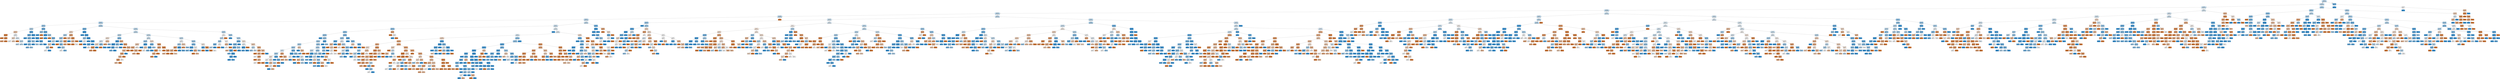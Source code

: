 digraph Tree {
node [shape=box, style="filled, rounded", color="black", fontname=helvetica] ;
edge [fontname=helvetica] ;
0 [label="X[0] <= 9.5\ngini = 0.49\nsamples = 4965\nvalue = [3325, 4569]", fillcolor="#c9e4f8"] ;
1 [label="X[3] <= 6.5\ngini = 0.49\nsamples = 4950\nvalue = [3318, 4548]", fillcolor="#c9e4f8"] ;
0 -> 1 [labeldistance=2.5, labelangle=45, headlabel="True"] ;
2 [label="X[3] <= 5.5\ngini = 0.49\nsamples = 4427\nvalue = [3012, 4036]", fillcolor="#cde6f8"] ;
1 -> 2 ;
3 [label="X[3] <= 3.5\ngini = 0.49\nsamples = 3839\nvalue = [2595, 3541]", fillcolor="#cae5f8"] ;
2 -> 3 ;
4 [label="X[2] <= 0.5\ngini = 0.49\nsamples = 2723\nvalue = [1804, 2503]", fillcolor="#c8e4f8"] ;
3 -> 4 ;
5 [label="X[1] <= 53.5\ngini = 0.48\nsamples = 1256\nvalue = [829, 1180]", fillcolor="#c4e2f7"] ;
4 -> 5 ;
6 [label="X[3] <= 0.5\ngini = 0.48\nsamples = 1253\nvalue = [824, 1180]", fillcolor="#c3e1f7"] ;
5 -> 6 ;
7 [label="X[0] <= 2.5\ngini = 0.47\nsamples = 503\nvalue = [302, 483]", fillcolor="#b5daf5"] ;
6 -> 7 ;
8 [label="X[4] <= 0.5\ngini = 0.45\nsamples = 91\nvalue = [44, 84]", fillcolor="#a1d0f3"] ;
7 -> 8 ;
9 [label="X[1] <= 40.5\ngini = 0.48\nsamples = 58\nvalue = [35, 53]", fillcolor="#bcdef6"] ;
8 -> 9 ;
10 [label="X[1] <= 36.5\ngini = 0.47\nsamples = 30\nvalue = [29, 17]", fillcolor="#f4cbad"] ;
9 -> 10 ;
11 [label="X[1] <= 32.5\ngini = 0.12\nsamples = 10\nvalue = [14, 1]", fillcolor="#e78a47"] ;
10 -> 11 ;
12 [label="gini = 0.0\nsamples = 5\nvalue = [6, 0]", fillcolor="#e58139"] ;
11 -> 12 ;
13 [label="X[1] <= 33.5\ngini = 0.2\nsamples = 5\nvalue = [8, 1]", fillcolor="#e89152"] ;
11 -> 13 ;
14 [label="gini = 0.32\nsamples = 2\nvalue = [4, 1]", fillcolor="#eca06a"] ;
13 -> 14 ;
15 [label="gini = 0.0\nsamples = 3\nvalue = [4, 0]", fillcolor="#e58139"] ;
13 -> 15 ;
16 [label="X[1] <= 38.5\ngini = 0.5\nsamples = 20\nvalue = [15, 16]", fillcolor="#f3f9fd"] ;
10 -> 16 ;
17 [label="X[1] <= 37.5\ngini = 0.49\nsamples = 4\nvalue = [4, 3]", fillcolor="#f8e0ce"] ;
16 -> 17 ;
18 [label="gini = 0.5\nsamples = 2\nvalue = [1, 1]", fillcolor="#ffffff"] ;
17 -> 18 ;
19 [label="gini = 0.48\nsamples = 2\nvalue = [3, 2]", fillcolor="#f6d5bd"] ;
17 -> 19 ;
20 [label="X[0] <= 1.5\ngini = 0.5\nsamples = 16\nvalue = [11, 13]", fillcolor="#e1f0fb"] ;
16 -> 20 ;
21 [label="gini = 0.0\nsamples = 2\nvalue = [2, 0]", fillcolor="#e58139"] ;
20 -> 21 ;
22 [label="X[1] <= 39.5\ngini = 0.48\nsamples = 14\nvalue = [9, 13]", fillcolor="#c2e1f7"] ;
20 -> 22 ;
23 [label="gini = 0.48\nsamples = 4\nvalue = [2, 3]", fillcolor="#bddef6"] ;
22 -> 23 ;
24 [label="gini = 0.48\nsamples = 10\nvalue = [7, 10]", fillcolor="#c4e2f7"] ;
22 -> 24 ;
25 [label="X[1] <= 45.5\ngini = 0.24\nsamples = 28\nvalue = [6, 36]", fillcolor="#5aade9"] ;
9 -> 25 ;
26 [label="X[1] <= 41.5\ngini = 0.32\nsamples = 16\nvalue = [5, 20]", fillcolor="#6ab6ec"] ;
25 -> 26 ;
27 [label="gini = 0.0\nsamples = 4\nvalue = [0, 6]", fillcolor="#399de5"] ;
26 -> 27 ;
28 [label="X[1] <= 44.5\ngini = 0.39\nsamples = 12\nvalue = [5, 14]", fillcolor="#80c0ee"] ;
26 -> 28 ;
29 [label="X[0] <= 1.5\ngini = 0.32\nsamples = 8\nvalue = [2, 8]", fillcolor="#6ab6ec"] ;
28 -> 29 ;
30 [label="gini = 0.0\nsamples = 3\nvalue = [0, 3]", fillcolor="#399de5"] ;
29 -> 30 ;
31 [label="X[1] <= 42.5\ngini = 0.41\nsamples = 5\nvalue = [2, 5]", fillcolor="#88c4ef"] ;
29 -> 31 ;
32 [label="gini = 0.38\nsamples = 3\nvalue = [1, 3]", fillcolor="#7bbeee"] ;
31 -> 32 ;
33 [label="gini = 0.44\nsamples = 2\nvalue = [1, 2]", fillcolor="#9ccef2"] ;
31 -> 33 ;
34 [label="X[0] <= 1.5\ngini = 0.44\nsamples = 4\nvalue = [3, 6]", fillcolor="#9ccef2"] ;
28 -> 34 ;
35 [label="gini = 0.0\nsamples = 1\nvalue = [0, 1]", fillcolor="#399de5"] ;
34 -> 35 ;
36 [label="gini = 0.47\nsamples = 3\nvalue = [3, 5]", fillcolor="#b0d8f5"] ;
34 -> 36 ;
37 [label="X[0] <= 1.5\ngini = 0.11\nsamples = 12\nvalue = [1, 16]", fillcolor="#45a3e7"] ;
25 -> 37 ;
38 [label="gini = 0.0\nsamples = 2\nvalue = [0, 2]", fillcolor="#399de5"] ;
37 -> 38 ;
39 [label="X[1] <= 46.5\ngini = 0.12\nsamples = 10\nvalue = [1, 14]", fillcolor="#47a4e7"] ;
37 -> 39 ;
40 [label="gini = 0.0\nsamples = 4\nvalue = [0, 7]", fillcolor="#399de5"] ;
39 -> 40 ;
41 [label="X[1] <= 47.5\ngini = 0.22\nsamples = 6\nvalue = [1, 7]", fillcolor="#55abe9"] ;
39 -> 41 ;
42 [label="gini = 0.38\nsamples = 3\nvalue = [1, 3]", fillcolor="#7bbeee"] ;
41 -> 42 ;
43 [label="gini = 0.0\nsamples = 3\nvalue = [0, 4]", fillcolor="#399de5"] ;
41 -> 43 ;
44 [label="X[0] <= 1.5\ngini = 0.35\nsamples = 33\nvalue = [9, 31]", fillcolor="#72b9ed"] ;
8 -> 44 ;
45 [label="X[1] <= 40.5\ngini = 0.44\nsamples = 8\nvalue = [3, 6]", fillcolor="#9ccef2"] ;
44 -> 45 ;
46 [label="gini = 0.0\nsamples = 5\nvalue = [0, 6]", fillcolor="#399de5"] ;
45 -> 46 ;
47 [label="gini = 0.0\nsamples = 3\nvalue = [3, 0]", fillcolor="#e58139"] ;
45 -> 47 ;
48 [label="X[1] <= 40.5\ngini = 0.31\nsamples = 25\nvalue = [6, 25]", fillcolor="#69b5eb"] ;
44 -> 48 ;
49 [label="X[1] <= 27.5\ngini = 0.11\nsamples = 15\nvalue = [1, 16]", fillcolor="#45a3e7"] ;
48 -> 49 ;
50 [label="gini = 0.0\nsamples = 1\nvalue = [1, 0]", fillcolor="#e58139"] ;
49 -> 50 ;
51 [label="gini = 0.0\nsamples = 14\nvalue = [0, 16]", fillcolor="#399de5"] ;
49 -> 51 ;
52 [label="X[1] <= 42.5\ngini = 0.46\nsamples = 10\nvalue = [5, 9]", fillcolor="#a7d3f3"] ;
48 -> 52 ;
53 [label="gini = 0.0\nsamples = 2\nvalue = [2, 0]", fillcolor="#e58139"] ;
52 -> 53 ;
54 [label="X[1] <= 44.0\ngini = 0.38\nsamples = 8\nvalue = [3, 9]", fillcolor="#7bbeee"] ;
52 -> 54 ;
55 [label="gini = 0.0\nsamples = 3\nvalue = [0, 5]", fillcolor="#399de5"] ;
54 -> 55 ;
56 [label="X[1] <= 50.0\ngini = 0.49\nsamples = 5\nvalue = [3, 4]", fillcolor="#cee6f8"] ;
54 -> 56 ;
57 [label="X[1] <= 47.0\ngini = 0.48\nsamples = 4\nvalue = [3, 2]", fillcolor="#f6d5bd"] ;
56 -> 57 ;
58 [label="X[1] <= 45.5\ngini = 0.44\nsamples = 3\nvalue = [1, 2]", fillcolor="#9ccef2"] ;
57 -> 58 ;
59 [label="gini = 0.5\nsamples = 2\nvalue = [1, 1]", fillcolor="#ffffff"] ;
58 -> 59 ;
60 [label="gini = 0.0\nsamples = 1\nvalue = [0, 1]", fillcolor="#399de5"] ;
58 -> 60 ;
61 [label="gini = 0.0\nsamples = 1\nvalue = [2, 0]", fillcolor="#e58139"] ;
57 -> 61 ;
62 [label="gini = 0.0\nsamples = 1\nvalue = [0, 2]", fillcolor="#399de5"] ;
56 -> 62 ;
63 [label="X[1] <= 35.5\ngini = 0.48\nsamples = 412\nvalue = [258, 399]", fillcolor="#b9dcf6"] ;
7 -> 63 ;
64 [label="X[4] <= 0.5\ngini = 0.36\nsamples = 53\nvalue = [21, 67]", fillcolor="#77bced"] ;
63 -> 64 ;
65 [label="X[0] <= 3.5\ngini = 0.49\nsamples = 20\nvalue = [19, 14]", fillcolor="#f8decb"] ;
64 -> 65 ;
66 [label="X[1] <= 34.0\ngini = 0.47\nsamples = 9\nvalue = [6, 10]", fillcolor="#b0d8f5"] ;
65 -> 66 ;
67 [label="X[1] <= 28.0\ngini = 0.44\nsamples = 8\nvalue = [5, 10]", fillcolor="#9ccef2"] ;
66 -> 67 ;
68 [label="gini = 0.0\nsamples = 1\nvalue = [0, 2]", fillcolor="#399de5"] ;
67 -> 68 ;
69 [label="X[1] <= 30.0\ngini = 0.47\nsamples = 7\nvalue = [5, 8]", fillcolor="#b5daf5"] ;
67 -> 69 ;
70 [label="gini = 0.0\nsamples = 1\nvalue = [2, 0]", fillcolor="#e58139"] ;
69 -> 70 ;
71 [label="X[1] <= 31.5\ngini = 0.4\nsamples = 6\nvalue = [3, 8]", fillcolor="#83c2ef"] ;
69 -> 71 ;
72 [label="gini = 0.0\nsamples = 1\nvalue = [0, 3]", fillcolor="#399de5"] ;
71 -> 72 ;
73 [label="X[1] <= 32.5\ngini = 0.47\nsamples = 5\nvalue = [3, 5]", fillcolor="#b0d8f5"] ;
71 -> 73 ;
74 [label="gini = 0.5\nsamples = 2\nvalue = [2, 2]", fillcolor="#ffffff"] ;
73 -> 74 ;
75 [label="gini = 0.38\nsamples = 3\nvalue = [1, 3]", fillcolor="#7bbeee"] ;
73 -> 75 ;
76 [label="gini = 0.0\nsamples = 1\nvalue = [1, 0]", fillcolor="#e58139"] ;
66 -> 76 ;
77 [label="X[1] <= 33.0\ngini = 0.36\nsamples = 11\nvalue = [13, 4]", fillcolor="#eda876"] ;
65 -> 77 ;
78 [label="X[1] <= 30.5\ngini = 0.47\nsamples = 5\nvalue = [5, 3]", fillcolor="#f5cdb0"] ;
77 -> 78 ;
79 [label="X[0] <= 4.5\ngini = 0.28\nsamples = 3\nvalue = [5, 1]", fillcolor="#ea9a61"] ;
78 -> 79 ;
80 [label="gini = 0.38\nsamples = 2\nvalue = [3, 1]", fillcolor="#eeab7b"] ;
79 -> 80 ;
81 [label="gini = 0.0\nsamples = 1\nvalue = [2, 0]", fillcolor="#e58139"] ;
79 -> 81 ;
82 [label="gini = 0.0\nsamples = 2\nvalue = [0, 2]", fillcolor="#399de5"] ;
78 -> 82 ;
83 [label="X[0] <= 4.5\ngini = 0.2\nsamples = 6\nvalue = [8, 1]", fillcolor="#e89152"] ;
77 -> 83 ;
84 [label="X[1] <= 34.5\ngini = 0.44\nsamples = 3\nvalue = [2, 1]", fillcolor="#f2c09c"] ;
83 -> 84 ;
85 [label="gini = 0.0\nsamples = 1\nvalue = [1, 0]", fillcolor="#e58139"] ;
84 -> 85 ;
86 [label="gini = 0.5\nsamples = 2\nvalue = [1, 1]", fillcolor="#ffffff"] ;
84 -> 86 ;
87 [label="gini = 0.0\nsamples = 3\nvalue = [6, 0]", fillcolor="#e58139"] ;
83 -> 87 ;
88 [label="X[1] <= 31.5\ngini = 0.07\nsamples = 33\nvalue = [2, 53]", fillcolor="#40a1e6"] ;
64 -> 88 ;
89 [label="gini = 0.0\nsamples = 9\nvalue = [0, 18]", fillcolor="#399de5"] ;
88 -> 89 ;
90 [label="X[1] <= 32.5\ngini = 0.1\nsamples = 24\nvalue = [2, 35]", fillcolor="#44a3e6"] ;
88 -> 90 ;
91 [label="X[0] <= 3.5\ngini = 0.44\nsamples = 3\nvalue = [1, 2]", fillcolor="#9ccef2"] ;
90 -> 91 ;
92 [label="gini = 0.0\nsamples = 1\nvalue = [0, 1]", fillcolor="#399de5"] ;
91 -> 92 ;
93 [label="X[0] <= 4.5\ngini = 0.5\nsamples = 2\nvalue = [1, 1]", fillcolor="#ffffff"] ;
91 -> 93 ;
94 [label="gini = 0.0\nsamples = 1\nvalue = [1, 0]", fillcolor="#e58139"] ;
93 -> 94 ;
95 [label="gini = 0.0\nsamples = 1\nvalue = [0, 1]", fillcolor="#399de5"] ;
93 -> 95 ;
96 [label="X[1] <= 34.5\ngini = 0.06\nsamples = 21\nvalue = [1, 33]", fillcolor="#3fa0e6"] ;
90 -> 96 ;
97 [label="gini = 0.0\nsamples = 13\nvalue = [0, 19]", fillcolor="#399de5"] ;
96 -> 97 ;
98 [label="X[0] <= 4.5\ngini = 0.12\nsamples = 8\nvalue = [1, 14]", fillcolor="#47a4e7"] ;
96 -> 98 ;
99 [label="X[0] <= 3.5\ngini = 0.28\nsamples = 4\nvalue = [1, 5]", fillcolor="#61b1ea"] ;
98 -> 99 ;
100 [label="gini = 0.0\nsamples = 2\nvalue = [0, 4]", fillcolor="#399de5"] ;
99 -> 100 ;
101 [label="gini = 0.5\nsamples = 2\nvalue = [1, 1]", fillcolor="#ffffff"] ;
99 -> 101 ;
102 [label="gini = 0.0\nsamples = 4\nvalue = [0, 9]", fillcolor="#399de5"] ;
98 -> 102 ;
103 [label="X[0] <= 5.5\ngini = 0.49\nsamples = 359\nvalue = [237, 332]", fillcolor="#c6e3f8"] ;
63 -> 103 ;
104 [label="X[0] <= 3.5\ngini = 0.49\nsamples = 262\nvalue = [180, 242]", fillcolor="#cce6f8"] ;
103 -> 104 ;
105 [label="X[1] <= 40.5\ngini = 0.49\nsamples = 93\nvalue = [61, 86]", fillcolor="#c5e3f7"] ;
104 -> 105 ;
106 [label="X[1] <= 39.5\ngini = 0.5\nsamples = 44\nvalue = [40, 33]", fillcolor="#fae9dc"] ;
105 -> 106 ;
107 [label="X[1] <= 37.5\ngini = 0.5\nsamples = 23\nvalue = [17, 20]", fillcolor="#e1f0fb"] ;
106 -> 107 ;
108 [label="X[4] <= 0.5\ngini = 0.49\nsamples = 12\nvalue = [13, 10]", fillcolor="#f9e2d1"] ;
107 -> 108 ;
109 [label="X[1] <= 36.5\ngini = 0.23\nsamples = 7\nvalue = [13, 2]", fillcolor="#e99457"] ;
108 -> 109 ;
110 [label="gini = 0.32\nsamples = 5\nvalue = [8, 2]", fillcolor="#eca06a"] ;
109 -> 110 ;
111 [label="gini = 0.0\nsamples = 2\nvalue = [5, 0]", fillcolor="#e58139"] ;
109 -> 111 ;
112 [label="gini = 0.0\nsamples = 5\nvalue = [0, 8]", fillcolor="#399de5"] ;
108 -> 112 ;
113 [label="X[4] <= 0.5\ngini = 0.41\nsamples = 11\nvalue = [4, 10]", fillcolor="#88c4ef"] ;
107 -> 113 ;
114 [label="gini = 0.0\nsamples = 4\nvalue = [4, 0]", fillcolor="#e58139"] ;
113 -> 114 ;
115 [label="gini = 0.0\nsamples = 7\nvalue = [0, 10]", fillcolor="#399de5"] ;
113 -> 115 ;
116 [label="X[4] <= 0.5\ngini = 0.46\nsamples = 21\nvalue = [23, 13]", fillcolor="#f4c8a9"] ;
106 -> 116 ;
117 [label="gini = 0.36\nsamples = 15\nvalue = [20, 6]", fillcolor="#eda774"] ;
116 -> 117 ;
118 [label="gini = 0.42\nsamples = 6\nvalue = [3, 7]", fillcolor="#8ec7f0"] ;
116 -> 118 ;
119 [label="X[4] <= 0.5\ngini = 0.41\nsamples = 49\nvalue = [21, 53]", fillcolor="#87c4ef"] ;
105 -> 119 ;
120 [label="X[1] <= 46.5\ngini = 0.11\nsamples = 32\nvalue = [3, 46]", fillcolor="#46a3e7"] ;
119 -> 120 ;
121 [label="X[1] <= 43.5\ngini = 0.05\nsamples = 28\nvalue = [1, 41]", fillcolor="#3e9fe6"] ;
120 -> 121 ;
122 [label="gini = 0.0\nsamples = 20\nvalue = [0, 33]", fillcolor="#399de5"] ;
121 -> 122 ;
123 [label="X[1] <= 44.5\ngini = 0.2\nsamples = 8\nvalue = [1, 8]", fillcolor="#52a9e8"] ;
121 -> 123 ;
124 [label="gini = 0.38\nsamples = 4\nvalue = [1, 3]", fillcolor="#7bbeee"] ;
123 -> 124 ;
125 [label="gini = 0.0\nsamples = 4\nvalue = [0, 5]", fillcolor="#399de5"] ;
123 -> 125 ;
126 [label="X[1] <= 47.5\ngini = 0.41\nsamples = 4\nvalue = [2, 5]", fillcolor="#88c4ef"] ;
120 -> 126 ;
127 [label="gini = 0.48\nsamples = 2\nvalue = [2, 3]", fillcolor="#bddef6"] ;
126 -> 127 ;
128 [label="gini = 0.0\nsamples = 2\nvalue = [0, 2]", fillcolor="#399de5"] ;
126 -> 128 ;
129 [label="X[1] <= 41.5\ngini = 0.4\nsamples = 17\nvalue = [18, 7]", fillcolor="#efb286"] ;
119 -> 129 ;
130 [label="gini = 0.0\nsamples = 2\nvalue = [0, 2]", fillcolor="#399de5"] ;
129 -> 130 ;
131 [label="X[1] <= 42.5\ngini = 0.34\nsamples = 15\nvalue = [18, 5]", fillcolor="#eca470"] ;
129 -> 131 ;
132 [label="gini = 0.0\nsamples = 4\nvalue = [5, 0]", fillcolor="#e58139"] ;
131 -> 132 ;
133 [label="X[1] <= 48.0\ngini = 0.4\nsamples = 11\nvalue = [13, 5]", fillcolor="#efb185"] ;
131 -> 133 ;
134 [label="X[1] <= 46.5\ngini = 0.44\nsamples = 9\nvalue = [10, 5]", fillcolor="#f2c09c"] ;
133 -> 134 ;
135 [label="X[1] <= 45.5\ngini = 0.36\nsamples = 8\nvalue = [10, 3]", fillcolor="#eda774"] ;
134 -> 135 ;
136 [label="X[1] <= 44.5\ngini = 0.44\nsamples = 6\nvalue = [6, 3]", fillcolor="#f2c09c"] ;
135 -> 136 ;
137 [label="X[1] <= 43.5\ngini = 0.32\nsamples = 3\nvalue = [4, 1]", fillcolor="#eca06a"] ;
136 -> 137 ;
138 [label="gini = 0.44\nsamples = 2\nvalue = [2, 1]", fillcolor="#f2c09c"] ;
137 -> 138 ;
139 [label="gini = 0.0\nsamples = 1\nvalue = [2, 0]", fillcolor="#e58139"] ;
137 -> 139 ;
140 [label="gini = 0.5\nsamples = 3\nvalue = [2, 2]", fillcolor="#ffffff"] ;
136 -> 140 ;
141 [label="gini = 0.0\nsamples = 2\nvalue = [4, 0]", fillcolor="#e58139"] ;
135 -> 141 ;
142 [label="gini = 0.0\nsamples = 1\nvalue = [0, 2]", fillcolor="#399de5"] ;
134 -> 142 ;
143 [label="gini = 0.0\nsamples = 2\nvalue = [3, 0]", fillcolor="#e58139"] ;
133 -> 143 ;
144 [label="X[0] <= 4.5\ngini = 0.49\nsamples = 169\nvalue = [119, 156]", fillcolor="#d0e8f9"] ;
104 -> 144 ;
145 [label="X[4] <= 0.5\ngini = 0.49\nsamples = 101\nvalue = [72, 92]", fillcolor="#d4eaf9"] ;
144 -> 145 ;
146 [label="X[1] <= 40.5\ngini = 0.45\nsamples = 55\nvalue = [32, 60]", fillcolor="#a3d1f3"] ;
145 -> 146 ;
147 [label="X[1] <= 39.5\ngini = 0.47\nsamples = 26\nvalue = [29, 18]", fillcolor="#f5cfb4"] ;
146 -> 147 ;
148 [label="X[1] <= 37.5\ngini = 0.38\nsamples = 11\nvalue = [15, 5]", fillcolor="#eeab7b"] ;
147 -> 148 ;
149 [label="gini = 0.0\nsamples = 2\nvalue = [2, 0]", fillcolor="#e58139"] ;
148 -> 149 ;
150 [label="X[1] <= 38.5\ngini = 0.4\nsamples = 9\nvalue = [13, 5]", fillcolor="#efb185"] ;
148 -> 150 ;
151 [label="gini = 0.43\nsamples = 8\nvalue = [11, 5]", fillcolor="#f1ba93"] ;
150 -> 151 ;
152 [label="gini = 0.0\nsamples = 1\nvalue = [2, 0]", fillcolor="#e58139"] ;
150 -> 152 ;
153 [label="gini = 0.5\nsamples = 15\nvalue = [14, 13]", fillcolor="#fdf6f1"] ;
147 -> 153 ;
154 [label="X[1] <= 49.5\ngini = 0.12\nsamples = 29\nvalue = [3, 42]", fillcolor="#47a4e7"] ;
146 -> 154 ;
155 [label="gini = 0.0\nsamples = 26\nvalue = [0, 40]", fillcolor="#399de5"] ;
154 -> 155 ;
156 [label="X[1] <= 51.0\ngini = 0.48\nsamples = 3\nvalue = [3, 2]", fillcolor="#f6d5bd"] ;
154 -> 156 ;
157 [label="gini = 0.0\nsamples = 1\nvalue = [1, 0]", fillcolor="#e58139"] ;
156 -> 157 ;
158 [label="gini = 0.5\nsamples = 2\nvalue = [2, 2]", fillcolor="#ffffff"] ;
156 -> 158 ;
159 [label="X[1] <= 40.5\ngini = 0.49\nsamples = 46\nvalue = [40, 32]", fillcolor="#fae6d7"] ;
145 -> 159 ;
160 [label="X[1] <= 39.5\ngini = 0.35\nsamples = 19\nvalue = [7, 24]", fillcolor="#73baed"] ;
159 -> 160 ;
161 [label="X[1] <= 36.5\ngini = 0.13\nsamples = 7\nvalue = [1, 13]", fillcolor="#48a5e7"] ;
160 -> 161 ;
162 [label="gini = 0.38\nsamples = 2\nvalue = [1, 3]", fillcolor="#7bbeee"] ;
161 -> 162 ;
163 [label="gini = 0.0\nsamples = 5\nvalue = [0, 10]", fillcolor="#399de5"] ;
161 -> 163 ;
164 [label="gini = 0.46\nsamples = 12\nvalue = [6, 11]", fillcolor="#a5d2f3"] ;
160 -> 164 ;
165 [label="X[1] <= 45.5\ngini = 0.31\nsamples = 27\nvalue = [33, 8]", fillcolor="#eba069"] ;
159 -> 165 ;
166 [label="X[1] <= 44.5\ngini = 0.37\nsamples = 17\nvalue = [22, 7]", fillcolor="#eda978"] ;
165 -> 166 ;
167 [label="X[1] <= 42.5\ngini = 0.24\nsamples = 13\nvalue = [18, 3]", fillcolor="#e9965a"] ;
166 -> 167 ;
168 [label="X[1] <= 41.5\ngini = 0.4\nsamples = 8\nvalue = [8, 3]", fillcolor="#efb083"] ;
167 -> 168 ;
169 [label="gini = 0.2\nsamples = 6\nvalue = [8, 1]", fillcolor="#e89152"] ;
168 -> 169 ;
170 [label="gini = 0.0\nsamples = 2\nvalue = [0, 2]", fillcolor="#399de5"] ;
168 -> 170 ;
171 [label="gini = 0.0\nsamples = 5\nvalue = [10, 0]", fillcolor="#e58139"] ;
167 -> 171 ;
172 [label="gini = 0.5\nsamples = 4\nvalue = [4, 4]", fillcolor="#ffffff"] ;
166 -> 172 ;
173 [label="X[1] <= 46.5\ngini = 0.15\nsamples = 10\nvalue = [11, 1]", fillcolor="#e78c4b"] ;
165 -> 173 ;
174 [label="gini = 0.0\nsamples = 5\nvalue = [6, 0]", fillcolor="#e58139"] ;
173 -> 174 ;
175 [label="X[1] <= 48.5\ngini = 0.28\nsamples = 5\nvalue = [5, 1]", fillcolor="#ea9a61"] ;
173 -> 175 ;
176 [label="gini = 0.44\nsamples = 3\nvalue = [2, 1]", fillcolor="#f2c09c"] ;
175 -> 176 ;
177 [label="gini = 0.0\nsamples = 2\nvalue = [3, 0]", fillcolor="#e58139"] ;
175 -> 177 ;
178 [label="X[1] <= 40.5\ngini = 0.49\nsamples = 68\nvalue = [47, 64]", fillcolor="#cae5f8"] ;
144 -> 178 ;
179 [label="X[1] <= 39.5\ngini = 0.5\nsamples = 34\nvalue = [27, 28]", fillcolor="#f8fcfe"] ;
178 -> 179 ;
180 [label="X[4] <= 0.5\ngini = 0.46\nsamples = 15\nvalue = [9, 16]", fillcolor="#a8d4f4"] ;
179 -> 180 ;
181 [label="X[1] <= 37.5\ngini = 0.32\nsamples = 7\nvalue = [8, 2]", fillcolor="#eca06a"] ;
180 -> 181 ;
182 [label="X[1] <= 36.5\ngini = 0.41\nsamples = 5\nvalue = [5, 2]", fillcolor="#efb388"] ;
181 -> 182 ;
183 [label="gini = 0.0\nsamples = 2\nvalue = [2, 0]", fillcolor="#e58139"] ;
182 -> 183 ;
184 [label="gini = 0.48\nsamples = 3\nvalue = [3, 2]", fillcolor="#f6d5bd"] ;
182 -> 184 ;
185 [label="gini = 0.0\nsamples = 2\nvalue = [3, 0]", fillcolor="#e58139"] ;
181 -> 185 ;
186 [label="X[1] <= 38.0\ngini = 0.12\nsamples = 8\nvalue = [1, 14]", fillcolor="#47a4e7"] ;
180 -> 186 ;
187 [label="gini = 0.0\nsamples = 5\nvalue = [0, 9]", fillcolor="#399de5"] ;
186 -> 187 ;
188 [label="gini = 0.28\nsamples = 3\nvalue = [1, 5]", fillcolor="#61b1ea"] ;
186 -> 188 ;
189 [label="X[4] <= 0.5\ngini = 0.48\nsamples = 19\nvalue = [18, 12]", fillcolor="#f6d5bd"] ;
179 -> 189 ;
190 [label="gini = 0.29\nsamples = 11\nvalue = [14, 3]", fillcolor="#eb9c63"] ;
189 -> 190 ;
191 [label="gini = 0.43\nsamples = 8\nvalue = [4, 9]", fillcolor="#91c9f1"] ;
189 -> 191 ;
192 [label="X[1] <= 43.5\ngini = 0.46\nsamples = 34\nvalue = [20, 36]", fillcolor="#a7d3f3"] ;
178 -> 192 ;
193 [label="X[4] <= 0.5\ngini = 0.39\nsamples = 22\nvalue = [10, 27]", fillcolor="#82c1ef"] ;
192 -> 193 ;
194 [label="X[1] <= 41.5\ngini = 0.17\nsamples = 14\nvalue = [2, 19]", fillcolor="#4ea7e8"] ;
193 -> 194 ;
195 [label="gini = 0.38\nsamples = 5\nvalue = [2, 6]", fillcolor="#7bbeee"] ;
194 -> 195 ;
196 [label="gini = 0.0\nsamples = 9\nvalue = [0, 13]", fillcolor="#399de5"] ;
194 -> 196 ;
197 [label="X[1] <= 42.5\ngini = 0.5\nsamples = 8\nvalue = [8, 8]", fillcolor="#ffffff"] ;
193 -> 197 ;
198 [label="X[1] <= 41.5\ngini = 0.41\nsamples = 4\nvalue = [5, 2]", fillcolor="#efb388"] ;
197 -> 198 ;
199 [label="gini = 0.0\nsamples = 1\nvalue = [1, 0]", fillcolor="#e58139"] ;
198 -> 199 ;
200 [label="gini = 0.44\nsamples = 3\nvalue = [4, 2]", fillcolor="#f2c09c"] ;
198 -> 200 ;
201 [label="gini = 0.44\nsamples = 4\nvalue = [3, 6]", fillcolor="#9ccef2"] ;
197 -> 201 ;
202 [label="X[4] <= 0.5\ngini = 0.5\nsamples = 12\nvalue = [10, 9]", fillcolor="#fcf2eb"] ;
192 -> 202 ;
203 [label="X[1] <= 44.5\ngini = 0.2\nsamples = 7\nvalue = [1, 8]", fillcolor="#52a9e8"] ;
202 -> 203 ;
204 [label="gini = 0.0\nsamples = 1\nvalue = [1, 0]", fillcolor="#e58139"] ;
203 -> 204 ;
205 [label="gini = 0.0\nsamples = 6\nvalue = [0, 8]", fillcolor="#399de5"] ;
203 -> 205 ;
206 [label="X[1] <= 47.5\ngini = 0.18\nsamples = 5\nvalue = [9, 1]", fillcolor="#e88f4f"] ;
202 -> 206 ;
207 [label="gini = 0.0\nsamples = 3\nvalue = [8, 0]", fillcolor="#e58139"] ;
206 -> 207 ;
208 [label="gini = 0.5\nsamples = 2\nvalue = [1, 1]", fillcolor="#ffffff"] ;
206 -> 208 ;
209 [label="X[1] <= 37.5\ngini = 0.47\nsamples = 97\nvalue = [57, 90]", fillcolor="#b6dbf5"] ;
103 -> 209 ;
210 [label="X[0] <= 7.5\ngini = 0.5\nsamples = 13\nvalue = [13, 13]", fillcolor="#ffffff"] ;
209 -> 210 ;
211 [label="X[1] <= 36.5\ngini = 0.48\nsamples = 11\nvalue = [9, 13]", fillcolor="#c2e1f7"] ;
210 -> 211 ;
212 [label="X[4] <= 0.5\ngini = 0.46\nsamples = 6\nvalue = [5, 9]", fillcolor="#a7d3f3"] ;
211 -> 212 ;
213 [label="X[0] <= 6.5\ngini = 0.38\nsamples = 4\nvalue = [2, 6]", fillcolor="#7bbeee"] ;
212 -> 213 ;
214 [label="gini = 0.48\nsamples = 3\nvalue = [2, 3]", fillcolor="#bddef6"] ;
213 -> 214 ;
215 [label="gini = 0.0\nsamples = 1\nvalue = [0, 3]", fillcolor="#399de5"] ;
213 -> 215 ;
216 [label="X[0] <= 6.5\ngini = 0.5\nsamples = 2\nvalue = [3, 3]", fillcolor="#ffffff"] ;
212 -> 216 ;
217 [label="gini = 0.0\nsamples = 1\nvalue = [3, 0]", fillcolor="#e58139"] ;
216 -> 217 ;
218 [label="gini = 0.0\nsamples = 1\nvalue = [0, 3]", fillcolor="#399de5"] ;
216 -> 218 ;
219 [label="X[4] <= 0.5\ngini = 0.5\nsamples = 5\nvalue = [4, 4]", fillcolor="#ffffff"] ;
211 -> 219 ;
220 [label="X[0] <= 6.5\ngini = 0.44\nsamples = 3\nvalue = [4, 2]", fillcolor="#f2c09c"] ;
219 -> 220 ;
221 [label="gini = 0.5\nsamples = 2\nvalue = [2, 2]", fillcolor="#ffffff"] ;
220 -> 221 ;
222 [label="gini = 0.0\nsamples = 1\nvalue = [2, 0]", fillcolor="#e58139"] ;
220 -> 222 ;
223 [label="gini = 0.0\nsamples = 2\nvalue = [0, 2]", fillcolor="#399de5"] ;
219 -> 223 ;
224 [label="gini = 0.0\nsamples = 2\nvalue = [4, 0]", fillcolor="#e58139"] ;
210 -> 224 ;
225 [label="X[1] <= 38.5\ngini = 0.46\nsamples = 84\nvalue = [44, 77]", fillcolor="#aad5f4"] ;
209 -> 225 ;
226 [label="gini = 0.0\nsamples = 5\nvalue = [0, 8]", fillcolor="#399de5"] ;
225 -> 226 ;
227 [label="X[4] <= 0.5\ngini = 0.48\nsamples = 79\nvalue = [44, 69]", fillcolor="#b7dbf6"] ;
225 -> 227 ;
228 [label="X[0] <= 7.5\ngini = 0.35\nsamples = 39\nvalue = [12, 41]", fillcolor="#73baed"] ;
227 -> 228 ;
229 [label="X[0] <= 6.5\ngini = 0.38\nsamples = 35\nvalue = [12, 35]", fillcolor="#7dbfee"] ;
228 -> 229 ;
230 [label="X[1] <= 39.5\ngini = 0.3\nsamples = 20\nvalue = [5, 22]", fillcolor="#66b3eb"] ;
229 -> 230 ;
231 [label="gini = 0.44\nsamples = 2\nvalue = [2, 1]", fillcolor="#f2c09c"] ;
230 -> 231 ;
232 [label="X[1] <= 41.0\ngini = 0.22\nsamples = 18\nvalue = [3, 21]", fillcolor="#55abe9"] ;
230 -> 232 ;
233 [label="gini = 0.38\nsamples = 6\nvalue = [2, 6]", fillcolor="#7bbeee"] ;
232 -> 233 ;
234 [label="X[1] <= 45.0\ngini = 0.12\nsamples = 12\nvalue = [1, 15]", fillcolor="#46a4e7"] ;
232 -> 234 ;
235 [label="X[1] <= 43.5\ngini = 0.18\nsamples = 7\nvalue = [1, 9]", fillcolor="#4fa8e8"] ;
234 -> 235 ;
236 [label="gini = 0.0\nsamples = 2\nvalue = [0, 2]", fillcolor="#399de5"] ;
235 -> 236 ;
237 [label="gini = 0.22\nsamples = 5\nvalue = [1, 7]", fillcolor="#55abe9"] ;
235 -> 237 ;
238 [label="gini = 0.0\nsamples = 5\nvalue = [0, 6]", fillcolor="#399de5"] ;
234 -> 238 ;
239 [label="X[1] <= 41.0\ngini = 0.45\nsamples = 15\nvalue = [7, 13]", fillcolor="#a4d2f3"] ;
229 -> 239 ;
240 [label="gini = 0.0\nsamples = 5\nvalue = [7, 0]", fillcolor="#e58139"] ;
239 -> 240 ;
241 [label="gini = 0.0\nsamples = 10\nvalue = [0, 13]", fillcolor="#399de5"] ;
239 -> 241 ;
242 [label="gini = 0.0\nsamples = 4\nvalue = [0, 6]", fillcolor="#399de5"] ;
228 -> 242 ;
243 [label="X[0] <= 6.5\ngini = 0.5\nsamples = 40\nvalue = [32, 28]", fillcolor="#fcefe6"] ;
227 -> 243 ;
244 [label="X[1] <= 40.5\ngini = 0.5\nsamples = 23\nvalue = [17, 18]", fillcolor="#f4fafe"] ;
243 -> 244 ;
245 [label="X[1] <= 39.5\ngini = 0.1\nsamples = 13\nvalue = [1, 18]", fillcolor="#44a2e6"] ;
244 -> 245 ;
246 [label="gini = 0.24\nsamples = 5\nvalue = [1, 6]", fillcolor="#5aade9"] ;
245 -> 246 ;
247 [label="gini = 0.0\nsamples = 8\nvalue = [0, 12]", fillcolor="#399de5"] ;
245 -> 247 ;
248 [label="gini = 0.0\nsamples = 10\nvalue = [16, 0]", fillcolor="#e58139"] ;
244 -> 248 ;
249 [label="X[1] <= 40.5\ngini = 0.48\nsamples = 17\nvalue = [15, 10]", fillcolor="#f6d5bd"] ;
243 -> 249 ;
250 [label="X[0] <= 7.5\ngini = 0.48\nsamples = 7\nvalue = [4, 6]", fillcolor="#bddef6"] ;
249 -> 250 ;
251 [label="gini = 0.44\nsamples = 3\nvalue = [1, 2]", fillcolor="#9ccef2"] ;
250 -> 251 ;
252 [label="gini = 0.49\nsamples = 4\nvalue = [3, 4]", fillcolor="#cee6f8"] ;
250 -> 252 ;
253 [label="X[0] <= 7.5\ngini = 0.39\nsamples = 10\nvalue = [11, 4]", fillcolor="#eeaf81"] ;
249 -> 253 ;
254 [label="X[1] <= 41.5\ngini = 0.35\nsamples = 8\nvalue = [7, 2]", fillcolor="#eca572"] ;
253 -> 254 ;
255 [label="gini = 0.0\nsamples = 1\nvalue = [2, 0]", fillcolor="#e58139"] ;
254 -> 255 ;
256 [label="X[1] <= 43.0\ngini = 0.41\nsamples = 7\nvalue = [5, 2]", fillcolor="#efb388"] ;
254 -> 256 ;
257 [label="gini = 0.5\nsamples = 2\nvalue = [1, 1]", fillcolor="#ffffff"] ;
256 -> 257 ;
258 [label="X[1] <= 45.5\ngini = 0.32\nsamples = 5\nvalue = [4, 1]", fillcolor="#eca06a"] ;
256 -> 258 ;
259 [label="gini = 0.0\nsamples = 2\nvalue = [2, 0]", fillcolor="#e58139"] ;
258 -> 259 ;
260 [label="X[1] <= 46.5\ngini = 0.44\nsamples = 3\nvalue = [2, 1]", fillcolor="#f2c09c"] ;
258 -> 260 ;
261 [label="gini = 0.5\nsamples = 2\nvalue = [1, 1]", fillcolor="#ffffff"] ;
260 -> 261 ;
262 [label="gini = 0.0\nsamples = 1\nvalue = [1, 0]", fillcolor="#e58139"] ;
260 -> 262 ;
263 [label="X[1] <= 42.5\ngini = 0.44\nsamples = 2\nvalue = [4, 2]", fillcolor="#f2c09c"] ;
253 -> 263 ;
264 [label="gini = 0.0\nsamples = 1\nvalue = [4, 0]", fillcolor="#e58139"] ;
263 -> 264 ;
265 [label="gini = 0.0\nsamples = 1\nvalue = [0, 2]", fillcolor="#399de5"] ;
263 -> 265 ;
266 [label="X[1] <= 48.5\ngini = 0.49\nsamples = 750\nvalue = [522, 697]", fillcolor="#cde6f8"] ;
6 -> 266 ;
267 [label="X[0] <= 2.5\ngini = 0.49\nsamples = 717\nvalue = [509, 656]", fillcolor="#d3e9f9"] ;
266 -> 267 ;
268 [label="X[1] <= 47.5\ngini = 0.44\nsamples = 158\nvalue = [81, 172]", fillcolor="#96cbf1"] ;
267 -> 268 ;
269 [label="X[3] <= 2.5\ngini = 0.43\nsamples = 154\nvalue = [78, 171]", fillcolor="#93caf1"] ;
268 -> 269 ;
270 [label="X[1] <= 31.5\ngini = 0.45\nsamples = 100\nvalue = [52, 101]", fillcolor="#9fcff2"] ;
269 -> 270 ;
271 [label="gini = 0.0\nsamples = 3\nvalue = [0, 4]", fillcolor="#399de5"] ;
270 -> 271 ;
272 [label="X[1] <= 45.5\ngini = 0.45\nsamples = 97\nvalue = [52, 97]", fillcolor="#a3d2f3"] ;
270 -> 272 ;
273 [label="X[3] <= 1.5\ngini = 0.46\nsamples = 92\nvalue = [51, 90]", fillcolor="#a9d5f4"] ;
272 -> 273 ;
274 [label="X[1] <= 44.5\ngini = 0.47\nsamples = 49\nvalue = [30, 49]", fillcolor="#b2d9f5"] ;
273 -> 274 ;
275 [label="X[1] <= 40.5\ngini = 0.45\nsamples = 42\nvalue = [24, 45]", fillcolor="#a3d1f3"] ;
274 -> 275 ;
276 [label="X[1] <= 39.5\ngini = 0.5\nsamples = 25\nvalue = [16, 19]", fillcolor="#e0f0fb"] ;
275 -> 276 ;
277 [label="X[1] <= 36.5\ngini = 0.47\nsamples = 18\nvalue = [10, 17]", fillcolor="#add7f4"] ;
276 -> 277 ;
278 [label="X[0] <= 1.5\ngini = 0.5\nsamples = 9\nvalue = [8, 7]", fillcolor="#fcefe6"] ;
277 -> 278 ;
279 [label="X[4] <= 0.5\ngini = 0.5\nsamples = 2\nvalue = [2, 2]", fillcolor="#ffffff"] ;
278 -> 279 ;
280 [label="gini = 0.0\nsamples = 1\nvalue = [2, 0]", fillcolor="#e58139"] ;
279 -> 280 ;
281 [label="gini = 0.0\nsamples = 1\nvalue = [0, 2]", fillcolor="#399de5"] ;
279 -> 281 ;
282 [label="X[1] <= 35.5\ngini = 0.5\nsamples = 7\nvalue = [6, 5]", fillcolor="#fbeade"] ;
278 -> 282 ;
283 [label="X[4] <= 0.5\ngini = 0.44\nsamples = 5\nvalue = [4, 2]", fillcolor="#f2c09c"] ;
282 -> 283 ;
284 [label="gini = 0.0\nsamples = 2\nvalue = [2, 0]", fillcolor="#e58139"] ;
283 -> 284 ;
285 [label="X[1] <= 33.0\ngini = 0.5\nsamples = 3\nvalue = [2, 2]", fillcolor="#ffffff"] ;
283 -> 285 ;
286 [label="gini = 0.0\nsamples = 1\nvalue = [0, 1]", fillcolor="#399de5"] ;
285 -> 286 ;
287 [label="gini = 0.44\nsamples = 2\nvalue = [2, 1]", fillcolor="#f2c09c"] ;
285 -> 287 ;
288 [label="X[4] <= 0.5\ngini = 0.48\nsamples = 2\nvalue = [2, 3]", fillcolor="#bddef6"] ;
282 -> 288 ;
289 [label="gini = 0.0\nsamples = 1\nvalue = [2, 0]", fillcolor="#e58139"] ;
288 -> 289 ;
290 [label="gini = 0.0\nsamples = 1\nvalue = [0, 3]", fillcolor="#399de5"] ;
288 -> 290 ;
291 [label="X[1] <= 37.5\ngini = 0.28\nsamples = 9\nvalue = [2, 10]", fillcolor="#61b1ea"] ;
277 -> 291 ;
292 [label="gini = 0.0\nsamples = 2\nvalue = [0, 3]", fillcolor="#399de5"] ;
291 -> 292 ;
293 [label="X[4] <= 0.5\ngini = 0.35\nsamples = 7\nvalue = [2, 7]", fillcolor="#72b9ec"] ;
291 -> 293 ;
294 [label="gini = 0.0\nsamples = 2\nvalue = [2, 0]", fillcolor="#e58139"] ;
293 -> 294 ;
295 [label="gini = 0.0\nsamples = 5\nvalue = [0, 7]", fillcolor="#399de5"] ;
293 -> 295 ;
296 [label="X[0] <= 1.5\ngini = 0.38\nsamples = 7\nvalue = [6, 2]", fillcolor="#eeab7b"] ;
276 -> 296 ;
297 [label="gini = 0.0\nsamples = 1\nvalue = [1, 0]", fillcolor="#e58139"] ;
296 -> 297 ;
298 [label="X[4] <= 0.5\ngini = 0.41\nsamples = 6\nvalue = [5, 2]", fillcolor="#efb388"] ;
296 -> 298 ;
299 [label="gini = 0.38\nsamples = 3\nvalue = [3, 1]", fillcolor="#eeab7b"] ;
298 -> 299 ;
300 [label="gini = 0.44\nsamples = 3\nvalue = [2, 1]", fillcolor="#f2c09c"] ;
298 -> 300 ;
301 [label="X[1] <= 42.5\ngini = 0.36\nsamples = 17\nvalue = [8, 26]", fillcolor="#76bbed"] ;
275 -> 301 ;
302 [label="X[0] <= 1.5\ngini = 0.17\nsamples = 6\nvalue = [1, 10]", fillcolor="#4da7e8"] ;
301 -> 302 ;
303 [label="X[4] <= 0.5\ngini = 0.5\nsamples = 2\nvalue = [1, 1]", fillcolor="#ffffff"] ;
302 -> 303 ;
304 [label="gini = 0.0\nsamples = 1\nvalue = [0, 1]", fillcolor="#399de5"] ;
303 -> 304 ;
305 [label="gini = 0.0\nsamples = 1\nvalue = [1, 0]", fillcolor="#e58139"] ;
303 -> 305 ;
306 [label="gini = 0.0\nsamples = 4\nvalue = [0, 9]", fillcolor="#399de5"] ;
302 -> 306 ;
307 [label="X[4] <= 0.5\ngini = 0.42\nsamples = 11\nvalue = [7, 16]", fillcolor="#90c8f0"] ;
301 -> 307 ;
308 [label="gini = 0.0\nsamples = 4\nvalue = [0, 8]", fillcolor="#399de5"] ;
307 -> 308 ;
309 [label="X[1] <= 43.5\ngini = 0.5\nsamples = 7\nvalue = [7, 8]", fillcolor="#e6f3fc"] ;
307 -> 309 ;
310 [label="X[0] <= 1.5\ngini = 0.44\nsamples = 3\nvalue = [4, 2]", fillcolor="#f2c09c"] ;
309 -> 310 ;
311 [label="gini = 0.0\nsamples = 1\nvalue = [0, 2]", fillcolor="#399de5"] ;
310 -> 311 ;
312 [label="gini = 0.0\nsamples = 2\nvalue = [4, 0]", fillcolor="#e58139"] ;
310 -> 312 ;
313 [label="X[0] <= 1.5\ngini = 0.44\nsamples = 4\nvalue = [3, 6]", fillcolor="#9ccef2"] ;
309 -> 313 ;
314 [label="gini = 0.47\nsamples = 3\nvalue = [3, 5]", fillcolor="#b0d8f5"] ;
313 -> 314 ;
315 [label="gini = 0.0\nsamples = 1\nvalue = [0, 1]", fillcolor="#399de5"] ;
313 -> 315 ;
316 [label="X[0] <= 1.5\ngini = 0.48\nsamples = 7\nvalue = [6, 4]", fillcolor="#f6d5bd"] ;
274 -> 316 ;
317 [label="gini = 0.0\nsamples = 1\nvalue = [0, 1]", fillcolor="#399de5"] ;
316 -> 317 ;
318 [label="X[4] <= 0.5\ngini = 0.44\nsamples = 6\nvalue = [6, 3]", fillcolor="#f2c09c"] ;
316 -> 318 ;
319 [label="gini = 0.38\nsamples = 3\nvalue = [1, 3]", fillcolor="#7bbeee"] ;
318 -> 319 ;
320 [label="gini = 0.0\nsamples = 3\nvalue = [5, 0]", fillcolor="#e58139"] ;
318 -> 320 ;
321 [label="X[1] <= 42.5\ngini = 0.45\nsamples = 43\nvalue = [21, 41]", fillcolor="#9ecff2"] ;
273 -> 321 ;
322 [label="X[0] <= 1.5\ngini = 0.47\nsamples = 35\nvalue = [20, 33]", fillcolor="#b1d8f5"] ;
321 -> 322 ;
323 [label="X[4] <= 0.5\ngini = 0.49\nsamples = 12\nvalue = [9, 12]", fillcolor="#cee6f8"] ;
322 -> 323 ;
324 [label="gini = 0.0\nsamples = 5\nvalue = [8, 0]", fillcolor="#e58139"] ;
323 -> 324 ;
325 [label="X[1] <= 37.5\ngini = 0.14\nsamples = 7\nvalue = [1, 12]", fillcolor="#49a5e7"] ;
323 -> 325 ;
326 [label="gini = 0.0\nsamples = 2\nvalue = [0, 5]", fillcolor="#399de5"] ;
325 -> 326 ;
327 [label="X[1] <= 38.5\ngini = 0.22\nsamples = 5\nvalue = [1, 7]", fillcolor="#55abe9"] ;
325 -> 327 ;
328 [label="gini = 0.38\nsamples = 2\nvalue = [1, 3]", fillcolor="#7bbeee"] ;
327 -> 328 ;
329 [label="gini = 0.0\nsamples = 3\nvalue = [0, 4]", fillcolor="#399de5"] ;
327 -> 329 ;
330 [label="X[4] <= 0.5\ngini = 0.45\nsamples = 23\nvalue = [11, 21]", fillcolor="#a1d0f3"] ;
322 -> 330 ;
331 [label="X[1] <= 40.5\ngini = 0.47\nsamples = 14\nvalue = [7, 12]", fillcolor="#acd6f4"] ;
330 -> 331 ;
332 [label="X[1] <= 35.5\ngini = 0.49\nsamples = 12\nvalue = [7, 9]", fillcolor="#d3e9f9"] ;
331 -> 332 ;
333 [label="X[1] <= 34.0\ngini = 0.49\nsamples = 5\nvalue = [4, 3]", fillcolor="#f8e0ce"] ;
332 -> 333 ;
334 [label="gini = 0.38\nsamples = 2\nvalue = [1, 3]", fillcolor="#7bbeee"] ;
333 -> 334 ;
335 [label="gini = 0.0\nsamples = 3\nvalue = [3, 0]", fillcolor="#e58139"] ;
333 -> 335 ;
336 [label="X[1] <= 38.0\ngini = 0.44\nsamples = 7\nvalue = [3, 6]", fillcolor="#9ccef2"] ;
332 -> 336 ;
337 [label="X[1] <= 36.5\ngini = 0.28\nsamples = 4\nvalue = [1, 5]", fillcolor="#61b1ea"] ;
336 -> 337 ;
338 [label="gini = 0.38\nsamples = 2\nvalue = [1, 3]", fillcolor="#7bbeee"] ;
337 -> 338 ;
339 [label="gini = 0.0\nsamples = 2\nvalue = [0, 2]", fillcolor="#399de5"] ;
337 -> 339 ;
340 [label="X[1] <= 39.5\ngini = 0.44\nsamples = 3\nvalue = [2, 1]", fillcolor="#f2c09c"] ;
336 -> 340 ;
341 [label="gini = 0.0\nsamples = 1\nvalue = [1, 0]", fillcolor="#e58139"] ;
340 -> 341 ;
342 [label="gini = 0.5\nsamples = 2\nvalue = [1, 1]", fillcolor="#ffffff"] ;
340 -> 342 ;
343 [label="gini = 0.0\nsamples = 2\nvalue = [0, 3]", fillcolor="#399de5"] ;
331 -> 343 ;
344 [label="X[1] <= 38.5\ngini = 0.43\nsamples = 9\nvalue = [4, 9]", fillcolor="#91c9f1"] ;
330 -> 344 ;
345 [label="gini = 0.0\nsamples = 4\nvalue = [0, 7]", fillcolor="#399de5"] ;
344 -> 345 ;
346 [label="X[1] <= 39.5\ngini = 0.44\nsamples = 5\nvalue = [4, 2]", fillcolor="#f2c09c"] ;
344 -> 346 ;
347 [label="gini = 0.0\nsamples = 1\nvalue = [2, 0]", fillcolor="#e58139"] ;
346 -> 347 ;
348 [label="X[1] <= 40.5\ngini = 0.5\nsamples = 4\nvalue = [2, 2]", fillcolor="#ffffff"] ;
346 -> 348 ;
349 [label="gini = 0.0\nsamples = 2\nvalue = [0, 2]", fillcolor="#399de5"] ;
348 -> 349 ;
350 [label="gini = 0.0\nsamples = 2\nvalue = [2, 0]", fillcolor="#e58139"] ;
348 -> 350 ;
351 [label="X[0] <= 1.5\ngini = 0.2\nsamples = 8\nvalue = [1, 8]", fillcolor="#52a9e8"] ;
321 -> 351 ;
352 [label="X[4] <= 0.5\ngini = 0.44\nsamples = 2\nvalue = [1, 2]", fillcolor="#9ccef2"] ;
351 -> 352 ;
353 [label="gini = 0.0\nsamples = 1\nvalue = [0, 2]", fillcolor="#399de5"] ;
352 -> 353 ;
354 [label="gini = 0.0\nsamples = 1\nvalue = [1, 0]", fillcolor="#e58139"] ;
352 -> 354 ;
355 [label="gini = 0.0\nsamples = 6\nvalue = [0, 6]", fillcolor="#399de5"] ;
351 -> 355 ;
356 [label="X[1] <= 46.5\ngini = 0.22\nsamples = 5\nvalue = [1, 7]", fillcolor="#55abe9"] ;
272 -> 356 ;
357 [label="gini = 0.0\nsamples = 3\nvalue = [0, 5]", fillcolor="#399de5"] ;
356 -> 357 ;
358 [label="gini = 0.44\nsamples = 2\nvalue = [1, 2]", fillcolor="#9ccef2"] ;
356 -> 358 ;
359 [label="X[1] <= 41.5\ngini = 0.39\nsamples = 54\nvalue = [26, 70]", fillcolor="#83c1ef"] ;
269 -> 359 ;
360 [label="X[1] <= 37.5\ngini = 0.45\nsamples = 33\nvalue = [19, 37]", fillcolor="#9fcff2"] ;
359 -> 360 ;
361 [label="X[4] <= 0.5\ngini = 0.28\nsamples = 15\nvalue = [4, 20]", fillcolor="#61b1ea"] ;
360 -> 361 ;
362 [label="X[1] <= 33.5\ngini = 0.44\nsamples = 6\nvalue = [4, 2]", fillcolor="#f2c09c"] ;
361 -> 362 ;
363 [label="gini = 0.0\nsamples = 1\nvalue = [1, 0]", fillcolor="#e58139"] ;
362 -> 363 ;
364 [label="X[1] <= 36.5\ngini = 0.48\nsamples = 5\nvalue = [3, 2]", fillcolor="#f6d5bd"] ;
362 -> 364 ;
365 [label="X[1] <= 35.0\ngini = 0.5\nsamples = 4\nvalue = [2, 2]", fillcolor="#ffffff"] ;
364 -> 365 ;
366 [label="gini = 0.5\nsamples = 2\nvalue = [1, 1]", fillcolor="#ffffff"] ;
365 -> 366 ;
367 [label="gini = 0.5\nsamples = 2\nvalue = [1, 1]", fillcolor="#ffffff"] ;
365 -> 367 ;
368 [label="gini = 0.0\nsamples = 1\nvalue = [1, 0]", fillcolor="#e58139"] ;
364 -> 368 ;
369 [label="gini = 0.0\nsamples = 9\nvalue = [0, 18]", fillcolor="#399de5"] ;
361 -> 369 ;
370 [label="X[0] <= 1.5\ngini = 0.5\nsamples = 18\nvalue = [15, 17]", fillcolor="#e8f3fc"] ;
360 -> 370 ;
371 [label="X[1] <= 39.5\ngini = 0.28\nsamples = 3\nvalue = [5, 1]", fillcolor="#ea9a61"] ;
370 -> 371 ;
372 [label="gini = 0.0\nsamples = 1\nvalue = [4, 0]", fillcolor="#e58139"] ;
371 -> 372 ;
373 [label="gini = 0.5\nsamples = 2\nvalue = [1, 1]", fillcolor="#ffffff"] ;
371 -> 373 ;
374 [label="X[1] <= 38.5\ngini = 0.47\nsamples = 15\nvalue = [10, 16]", fillcolor="#b5daf5"] ;
370 -> 374 ;
375 [label="gini = 0.0\nsamples = 3\nvalue = [3, 0]", fillcolor="#e58139"] ;
374 -> 375 ;
376 [label="X[4] <= 0.5\ngini = 0.42\nsamples = 12\nvalue = [7, 16]", fillcolor="#90c8f0"] ;
374 -> 376 ;
377 [label="X[1] <= 39.5\ngini = 0.5\nsamples = 5\nvalue = [5, 6]", fillcolor="#deeffb"] ;
376 -> 377 ;
378 [label="gini = 0.38\nsamples = 2\nvalue = [3, 1]", fillcolor="#eeab7b"] ;
377 -> 378 ;
379 [label="X[1] <= 40.5\ngini = 0.41\nsamples = 3\nvalue = [2, 5]", fillcolor="#88c4ef"] ;
377 -> 379 ;
380 [label="gini = 0.44\nsamples = 2\nvalue = [2, 4]", fillcolor="#9ccef2"] ;
379 -> 380 ;
381 [label="gini = 0.0\nsamples = 1\nvalue = [0, 1]", fillcolor="#399de5"] ;
379 -> 381 ;
382 [label="X[1] <= 40.5\ngini = 0.28\nsamples = 7\nvalue = [2, 10]", fillcolor="#61b1ea"] ;
376 -> 382 ;
383 [label="gini = 0.0\nsamples = 5\nvalue = [0, 9]", fillcolor="#399de5"] ;
382 -> 383 ;
384 [label="gini = 0.44\nsamples = 2\nvalue = [2, 1]", fillcolor="#f2c09c"] ;
382 -> 384 ;
385 [label="X[1] <= 43.5\ngini = 0.29\nsamples = 21\nvalue = [7, 33]", fillcolor="#63b2eb"] ;
359 -> 385 ;
386 [label="gini = 0.0\nsamples = 7\nvalue = [0, 15]", fillcolor="#399de5"] ;
385 -> 386 ;
387 [label="X[1] <= 44.5\ngini = 0.4\nsamples = 14\nvalue = [7, 18]", fillcolor="#86c3ef"] ;
385 -> 387 ;
388 [label="X[0] <= 1.5\ngini = 0.48\nsamples = 3\nvalue = [3, 2]", fillcolor="#f6d5bd"] ;
387 -> 388 ;
389 [label="gini = 0.0\nsamples = 1\nvalue = [0, 2]", fillcolor="#399de5"] ;
388 -> 389 ;
390 [label="gini = 0.0\nsamples = 2\nvalue = [3, 0]", fillcolor="#e58139"] ;
388 -> 390 ;
391 [label="X[4] <= 0.5\ngini = 0.32\nsamples = 11\nvalue = [4, 16]", fillcolor="#6ab6ec"] ;
387 -> 391 ;
392 [label="gini = 0.0\nsamples = 8\nvalue = [0, 16]", fillcolor="#399de5"] ;
391 -> 392 ;
393 [label="gini = 0.0\nsamples = 3\nvalue = [4, 0]", fillcolor="#e58139"] ;
391 -> 393 ;
394 [label="X[3] <= 2.5\ngini = 0.38\nsamples = 4\nvalue = [3, 1]", fillcolor="#eeab7b"] ;
268 -> 394 ;
395 [label="gini = 0.0\nsamples = 2\nvalue = [2, 0]", fillcolor="#e58139"] ;
394 -> 395 ;
396 [label="X[4] <= 0.5\ngini = 0.5\nsamples = 2\nvalue = [1, 1]", fillcolor="#ffffff"] ;
394 -> 396 ;
397 [label="gini = 0.0\nsamples = 1\nvalue = [0, 1]", fillcolor="#399de5"] ;
396 -> 397 ;
398 [label="gini = 0.0\nsamples = 1\nvalue = [1, 0]", fillcolor="#e58139"] ;
396 -> 398 ;
399 [label="X[1] <= 28.5\ngini = 0.5\nsamples = 559\nvalue = [428, 484]", fillcolor="#e8f4fc"] ;
267 -> 399 ;
400 [label="gini = 0.0\nsamples = 4\nvalue = [0, 8]", fillcolor="#399de5"] ;
399 -> 400 ;
401 [label="X[1] <= 43.5\ngini = 0.5\nsamples = 555\nvalue = [428, 476]", fillcolor="#ebf5fc"] ;
399 -> 401 ;
402 [label="X[4] <= 0.5\ngini = 0.5\nsamples = 448\nvalue = [334, 400]", fillcolor="#deeffb"] ;
401 -> 402 ;
403 [label="X[1] <= 40.5\ngini = 0.49\nsamples = 235\nvalue = [221, 162]", fillcolor="#f8ddca"] ;
402 -> 403 ;
404 [label="X[3] <= 1.5\ngini = 0.39\nsamples = 174\nvalue = [209, 74]", fillcolor="#eeae7f"] ;
403 -> 404 ;
405 [label="X[0] <= 3.5\ngini = 0.4\nsamples = 64\nvalue = [77, 29]", fillcolor="#efb084"] ;
404 -> 405 ;
406 [label="X[1] <= 36.5\ngini = 0.5\nsamples = 23\nvalue = [22, 18]", fillcolor="#fae8db"] ;
405 -> 406 ;
407 [label="X[1] <= 35.0\ngini = 0.44\nsamples = 7\nvalue = [4, 8]", fillcolor="#9ccef2"] ;
406 -> 407 ;
408 [label="X[1] <= 32.5\ngini = 0.48\nsamples = 6\nvalue = [4, 6]", fillcolor="#bddef6"] ;
407 -> 408 ;
409 [label="gini = 0.0\nsamples = 1\nvalue = [0, 1]", fillcolor="#399de5"] ;
408 -> 409 ;
410 [label="X[1] <= 33.5\ngini = 0.49\nsamples = 5\nvalue = [4, 5]", fillcolor="#d7ebfa"] ;
408 -> 410 ;
411 [label="gini = 0.5\nsamples = 3\nvalue = [3, 3]", fillcolor="#ffffff"] ;
410 -> 411 ;
412 [label="gini = 0.44\nsamples = 2\nvalue = [1, 2]", fillcolor="#9ccef2"] ;
410 -> 412 ;
413 [label="gini = 0.0\nsamples = 1\nvalue = [0, 2]", fillcolor="#399de5"] ;
407 -> 413 ;
414 [label="X[1] <= 39.5\ngini = 0.46\nsamples = 16\nvalue = [18, 10]", fillcolor="#f3c7a7"] ;
406 -> 414 ;
415 [label="X[1] <= 38.0\ngini = 0.2\nsamples = 5\nvalue = [8, 1]", fillcolor="#e89152"] ;
414 -> 415 ;
416 [label="gini = 0.0\nsamples = 2\nvalue = [4, 0]", fillcolor="#e58139"] ;
415 -> 416 ;
417 [label="gini = 0.32\nsamples = 3\nvalue = [4, 1]", fillcolor="#eca06a"] ;
415 -> 417 ;
418 [label="gini = 0.5\nsamples = 11\nvalue = [10, 9]", fillcolor="#fcf2eb"] ;
414 -> 418 ;
419 [label="X[0] <= 6.5\ngini = 0.28\nsamples = 41\nvalue = [55, 11]", fillcolor="#ea9a61"] ;
405 -> 419 ;
420 [label="X[1] <= 35.5\ngini = 0.23\nsamples = 33\nvalue = [46, 7]", fillcolor="#e99457"] ;
419 -> 420 ;
421 [label="gini = 0.0\nsamples = 10\nvalue = [18, 0]", fillcolor="#e58139"] ;
420 -> 421 ;
422 [label="X[1] <= 39.5\ngini = 0.32\nsamples = 23\nvalue = [28, 7]", fillcolor="#eca06a"] ;
420 -> 422 ;
423 [label="X[0] <= 4.5\ngini = 0.4\nsamples = 15\nvalue = [16, 6]", fillcolor="#efb083"] ;
422 -> 423 ;
424 [label="X[1] <= 37.5\ngini = 0.28\nsamples = 7\nvalue = [10, 2]", fillcolor="#ea9a61"] ;
423 -> 424 ;
425 [label="gini = 0.0\nsamples = 3\nvalue = [3, 0]", fillcolor="#e58139"] ;
424 -> 425 ;
426 [label="X[1] <= 38.5\ngini = 0.35\nsamples = 4\nvalue = [7, 2]", fillcolor="#eca572"] ;
424 -> 426 ;
427 [label="gini = 0.38\nsamples = 3\nvalue = [6, 2]", fillcolor="#eeab7b"] ;
426 -> 427 ;
428 [label="gini = 0.0\nsamples = 1\nvalue = [1, 0]", fillcolor="#e58139"] ;
426 -> 428 ;
429 [label="X[1] <= 36.5\ngini = 0.48\nsamples = 8\nvalue = [6, 4]", fillcolor="#f6d5bd"] ;
423 -> 429 ;
430 [label="gini = 0.32\nsamples = 3\nvalue = [4, 1]", fillcolor="#eca06a"] ;
429 -> 430 ;
431 [label="X[0] <= 5.5\ngini = 0.48\nsamples = 5\nvalue = [2, 3]", fillcolor="#bddef6"] ;
429 -> 431 ;
432 [label="X[1] <= 37.5\ngini = 0.38\nsamples = 4\nvalue = [1, 3]", fillcolor="#7bbeee"] ;
431 -> 432 ;
433 [label="gini = 0.0\nsamples = 1\nvalue = [0, 1]", fillcolor="#399de5"] ;
432 -> 433 ;
434 [label="X[1] <= 38.5\ngini = 0.44\nsamples = 3\nvalue = [1, 2]", fillcolor="#9ccef2"] ;
432 -> 434 ;
435 [label="gini = 0.5\nsamples = 2\nvalue = [1, 1]", fillcolor="#ffffff"] ;
434 -> 435 ;
436 [label="gini = 0.0\nsamples = 1\nvalue = [0, 1]", fillcolor="#399de5"] ;
434 -> 436 ;
437 [label="gini = 0.0\nsamples = 1\nvalue = [1, 0]", fillcolor="#e58139"] ;
431 -> 437 ;
438 [label="X[0] <= 5.5\ngini = 0.14\nsamples = 8\nvalue = [12, 1]", fillcolor="#e78c49"] ;
422 -> 438 ;
439 [label="gini = 0.0\nsamples = 4\nvalue = [7, 0]", fillcolor="#e58139"] ;
438 -> 439 ;
440 [label="gini = 0.28\nsamples = 4\nvalue = [5, 1]", fillcolor="#ea9a61"] ;
438 -> 440 ;
441 [label="X[0] <= 7.5\ngini = 0.43\nsamples = 8\nvalue = [9, 4]", fillcolor="#f1b991"] ;
419 -> 441 ;
442 [label="X[1] <= 39.5\ngini = 0.49\nsamples = 5\nvalue = [5, 4]", fillcolor="#fae6d7"] ;
441 -> 442 ;
443 [label="gini = 0.0\nsamples = 3\nvalue = [5, 0]", fillcolor="#e58139"] ;
442 -> 443 ;
444 [label="gini = 0.0\nsamples = 2\nvalue = [0, 4]", fillcolor="#399de5"] ;
442 -> 444 ;
445 [label="gini = 0.0\nsamples = 3\nvalue = [4, 0]", fillcolor="#e58139"] ;
441 -> 445 ;
446 [label="X[1] <= 32.5\ngini = 0.38\nsamples = 110\nvalue = [132, 45]", fillcolor="#eeac7c"] ;
404 -> 446 ;
447 [label="X[1] <= 31.0\ngini = 0.49\nsamples = 8\nvalue = [7, 5]", fillcolor="#f8dbc6"] ;
446 -> 447 ;
448 [label="gini = 0.0\nsamples = 2\nvalue = [3, 0]", fillcolor="#e58139"] ;
447 -> 448 ;
449 [label="X[3] <= 2.5\ngini = 0.49\nsamples = 6\nvalue = [4, 5]", fillcolor="#d7ebfa"] ;
447 -> 449 ;
450 [label="X[0] <= 4.5\ngini = 0.44\nsamples = 2\nvalue = [2, 1]", fillcolor="#f2c09c"] ;
449 -> 450 ;
451 [label="gini = 0.0\nsamples = 1\nvalue = [2, 0]", fillcolor="#e58139"] ;
450 -> 451 ;
452 [label="gini = 0.0\nsamples = 1\nvalue = [0, 1]", fillcolor="#399de5"] ;
450 -> 452 ;
453 [label="X[0] <= 3.5\ngini = 0.44\nsamples = 4\nvalue = [2, 4]", fillcolor="#9ccef2"] ;
449 -> 453 ;
454 [label="gini = 0.38\nsamples = 2\nvalue = [1, 3]", fillcolor="#7bbeee"] ;
453 -> 454 ;
455 [label="gini = 0.5\nsamples = 2\nvalue = [1, 1]", fillcolor="#ffffff"] ;
453 -> 455 ;
456 [label="X[3] <= 2.5\ngini = 0.37\nsamples = 102\nvalue = [125, 40]", fillcolor="#eda978"] ;
446 -> 456 ;
457 [label="X[0] <= 4.5\ngini = 0.37\nsamples = 51\nvalue = [53, 17]", fillcolor="#eda979"] ;
456 -> 457 ;
458 [label="X[0] <= 3.5\ngini = 0.06\nsamples = 24\nvalue = [33, 1]", fillcolor="#e6853f"] ;
457 -> 458 ;
459 [label="gini = 0.0\nsamples = 8\nvalue = [11, 0]", fillcolor="#e58139"] ;
458 -> 459 ;
460 [label="X[1] <= 36.5\ngini = 0.08\nsamples = 16\nvalue = [22, 1]", fillcolor="#e68742"] ;
458 -> 460 ;
461 [label="X[1] <= 34.5\ngini = 0.38\nsamples = 4\nvalue = [3, 1]", fillcolor="#eeab7b"] ;
460 -> 461 ;
462 [label="gini = 0.0\nsamples = 2\nvalue = [2, 0]", fillcolor="#e58139"] ;
461 -> 462 ;
463 [label="gini = 0.5\nsamples = 2\nvalue = [1, 1]", fillcolor="#ffffff"] ;
461 -> 463 ;
464 [label="gini = 0.0\nsamples = 12\nvalue = [19, 0]", fillcolor="#e58139"] ;
460 -> 464 ;
465 [label="X[1] <= 35.5\ngini = 0.49\nsamples = 27\nvalue = [20, 16]", fillcolor="#fae6d7"] ;
457 -> 465 ;
466 [label="gini = 0.0\nsamples = 1\nvalue = [1, 0]", fillcolor="#e58139"] ;
465 -> 466 ;
467 [label="X[0] <= 6.5\ngini = 0.5\nsamples = 26\nvalue = [19, 16]", fillcolor="#fbebe0"] ;
465 -> 467 ;
468 [label="X[1] <= 38.5\ngini = 0.47\nsamples = 16\nvalue = [8, 13]", fillcolor="#b3d9f5"] ;
467 -> 468 ;
469 [label="X[1] <= 37.5\ngini = 0.5\nsamples = 9\nvalue = [6, 7]", fillcolor="#e3f1fb"] ;
468 -> 469 ;
470 [label="X[1] <= 36.5\ngini = 0.47\nsamples = 5\nvalue = [3, 5]", fillcolor="#b0d8f5"] ;
469 -> 470 ;
471 [label="gini = 0.5\nsamples = 2\nvalue = [2, 2]", fillcolor="#ffffff"] ;
470 -> 471 ;
472 [label="gini = 0.38\nsamples = 3\nvalue = [1, 3]", fillcolor="#7bbeee"] ;
470 -> 472 ;
473 [label="X[0] <= 5.5\ngini = 0.48\nsamples = 4\nvalue = [3, 2]", fillcolor="#f6d5bd"] ;
469 -> 473 ;
474 [label="gini = 0.0\nsamples = 1\nvalue = [1, 0]", fillcolor="#e58139"] ;
473 -> 474 ;
475 [label="gini = 0.5\nsamples = 3\nvalue = [2, 2]", fillcolor="#ffffff"] ;
473 -> 475 ;
476 [label="X[1] <= 39.5\ngini = 0.38\nsamples = 7\nvalue = [2, 6]", fillcolor="#7bbeee"] ;
468 -> 476 ;
477 [label="gini = 0.0\nsamples = 2\nvalue = [0, 2]", fillcolor="#399de5"] ;
476 -> 477 ;
478 [label="X[0] <= 5.5\ngini = 0.44\nsamples = 5\nvalue = [2, 4]", fillcolor="#9ccef2"] ;
476 -> 478 ;
479 [label="gini = 0.0\nsamples = 1\nvalue = [1, 0]", fillcolor="#e58139"] ;
478 -> 479 ;
480 [label="gini = 0.32\nsamples = 4\nvalue = [1, 4]", fillcolor="#6ab6ec"] ;
478 -> 480 ;
481 [label="X[1] <= 38.5\ngini = 0.34\nsamples = 10\nvalue = [11, 3]", fillcolor="#eca36f"] ;
467 -> 481 ;
482 [label="gini = 0.0\nsamples = 3\nvalue = [4, 0]", fillcolor="#e58139"] ;
481 -> 482 ;
483 [label="X[1] <= 39.5\ngini = 0.42\nsamples = 7\nvalue = [7, 3]", fillcolor="#f0b78e"] ;
481 -> 483 ;
484 [label="gini = 0.5\nsamples = 2\nvalue = [2, 2]", fillcolor="#ffffff"] ;
483 -> 484 ;
485 [label="X[0] <= 7.5\ngini = 0.28\nsamples = 5\nvalue = [5, 1]", fillcolor="#ea9a61"] ;
483 -> 485 ;
486 [label="gini = 0.0\nsamples = 3\nvalue = [3, 0]", fillcolor="#e58139"] ;
485 -> 486 ;
487 [label="gini = 0.44\nsamples = 2\nvalue = [2, 1]", fillcolor="#f2c09c"] ;
485 -> 487 ;
488 [label="X[1] <= 33.5\ngini = 0.37\nsamples = 51\nvalue = [72, 23]", fillcolor="#eda978"] ;
456 -> 488 ;
489 [label="gini = 0.0\nsamples = 2\nvalue = [5, 0]", fillcolor="#e58139"] ;
488 -> 489 ;
490 [label="X[1] <= 35.5\ngini = 0.38\nsamples = 49\nvalue = [67, 23]", fillcolor="#eeac7d"] ;
488 -> 490 ;
491 [label="X[1] <= 34.5\ngini = 0.49\nsamples = 8\nvalue = [7, 5]", fillcolor="#f8dbc6"] ;
490 -> 491 ;
492 [label="X[0] <= 4.5\ngini = 0.49\nsamples = 6\nvalue = [5, 4]", fillcolor="#fae6d7"] ;
491 -> 492 ;
493 [label="gini = 0.44\nsamples = 3\nvalue = [1, 2]", fillcolor="#9ccef2"] ;
492 -> 493 ;
494 [label="gini = 0.44\nsamples = 3\nvalue = [4, 2]", fillcolor="#f2c09c"] ;
492 -> 494 ;
495 [label="X[0] <= 4.5\ngini = 0.44\nsamples = 2\nvalue = [2, 1]", fillcolor="#f2c09c"] ;
491 -> 495 ;
496 [label="gini = 0.0\nsamples = 1\nvalue = [0, 1]", fillcolor="#399de5"] ;
495 -> 496 ;
497 [label="gini = 0.0\nsamples = 1\nvalue = [2, 0]", fillcolor="#e58139"] ;
495 -> 497 ;
498 [label="X[0] <= 4.5\ngini = 0.36\nsamples = 41\nvalue = [60, 18]", fillcolor="#eda774"] ;
490 -> 498 ;
499 [label="X[0] <= 3.5\ngini = 0.45\nsamples = 26\nvalue = [28, 15]", fillcolor="#f3c4a3"] ;
498 -> 499 ;
500 [label="X[1] <= 37.5\ngini = 0.43\nsamples = 11\nvalue = [13, 6]", fillcolor="#f1bb94"] ;
499 -> 500 ;
501 [label="gini = 0.44\nsamples = 2\nvalue = [1, 2]", fillcolor="#9ccef2"] ;
500 -> 501 ;
502 [label="X[1] <= 38.5\ngini = 0.38\nsamples = 9\nvalue = [12, 4]", fillcolor="#eeab7b"] ;
500 -> 502 ;
503 [label="gini = 0.0\nsamples = 1\nvalue = [2, 0]", fillcolor="#e58139"] ;
502 -> 503 ;
504 [label="X[1] <= 39.5\ngini = 0.41\nsamples = 8\nvalue = [10, 4]", fillcolor="#efb388"] ;
502 -> 504 ;
505 [label="gini = 0.38\nsamples = 4\nvalue = [6, 2]", fillcolor="#eeab7b"] ;
504 -> 505 ;
506 [label="gini = 0.44\nsamples = 4\nvalue = [4, 2]", fillcolor="#f2c09c"] ;
504 -> 506 ;
507 [label="X[1] <= 38.5\ngini = 0.47\nsamples = 15\nvalue = [15, 9]", fillcolor="#f5cdb0"] ;
499 -> 507 ;
508 [label="X[1] <= 37.5\ngini = 0.49\nsamples = 3\nvalue = [3, 4]", fillcolor="#cee6f8"] ;
507 -> 508 ;
509 [label="gini = 0.5\nsamples = 2\nvalue = [3, 3]", fillcolor="#ffffff"] ;
508 -> 509 ;
510 [label="gini = 0.0\nsamples = 1\nvalue = [0, 1]", fillcolor="#399de5"] ;
508 -> 510 ;
511 [label="X[1] <= 39.5\ngini = 0.42\nsamples = 12\nvalue = [12, 5]", fillcolor="#f0b58b"] ;
507 -> 511 ;
512 [label="gini = 0.32\nsamples = 4\nvalue = [4, 1]", fillcolor="#eca06a"] ;
511 -> 512 ;
513 [label="gini = 0.44\nsamples = 8\nvalue = [8, 4]", fillcolor="#f2c09c"] ;
511 -> 513 ;
514 [label="X[0] <= 6.5\ngini = 0.16\nsamples = 15\nvalue = [32, 3]", fillcolor="#e78d4c"] ;
498 -> 514 ;
515 [label="X[0] <= 5.5\ngini = 0.17\nsamples = 13\nvalue = [28, 3]", fillcolor="#e88e4e"] ;
514 -> 515 ;
516 [label="X[1] <= 39.5\ngini = 0.16\nsamples = 10\nvalue = [21, 2]", fillcolor="#e78d4c"] ;
515 -> 516 ;
517 [label="gini = 0.0\nsamples = 5\nvalue = [12, 0]", fillcolor="#e58139"] ;
516 -> 517 ;
518 [label="gini = 0.3\nsamples = 5\nvalue = [9, 2]", fillcolor="#eb9d65"] ;
516 -> 518 ;
519 [label="X[1] <= 38.0\ngini = 0.22\nsamples = 3\nvalue = [7, 1]", fillcolor="#e99355"] ;
515 -> 519 ;
520 [label="gini = 0.0\nsamples = 1\nvalue = [3, 0]", fillcolor="#e58139"] ;
519 -> 520 ;
521 [label="gini = 0.32\nsamples = 2\nvalue = [4, 1]", fillcolor="#eca06a"] ;
519 -> 521 ;
522 [label="gini = 0.0\nsamples = 2\nvalue = [4, 0]", fillcolor="#e58139"] ;
514 -> 522 ;
523 [label="X[1] <= 42.5\ngini = 0.21\nsamples = 61\nvalue = [12, 88]", fillcolor="#54aae9"] ;
403 -> 523 ;
524 [label="X[3] <= 1.5\ngini = 0.09\nsamples = 36\nvalue = [3, 61]", fillcolor="#43a2e6"] ;
523 -> 524 ;
525 [label="X[1] <= 41.5\ngini = 0.2\nsamples = 16\nvalue = [3, 24]", fillcolor="#52a9e8"] ;
524 -> 525 ;
526 [label="gini = 0.0\nsamples = 9\nvalue = [0, 16]", fillcolor="#399de5"] ;
525 -> 526 ;
527 [label="X[0] <= 3.5\ngini = 0.4\nsamples = 7\nvalue = [3, 8]", fillcolor="#83c2ef"] ;
525 -> 527 ;
528 [label="gini = 0.48\nsamples = 3\nvalue = [3, 2]", fillcolor="#f6d5bd"] ;
527 -> 528 ;
529 [label="gini = 0.0\nsamples = 4\nvalue = [0, 6]", fillcolor="#399de5"] ;
527 -> 529 ;
530 [label="gini = 0.0\nsamples = 20\nvalue = [0, 37]", fillcolor="#399de5"] ;
524 -> 530 ;
531 [label="X[3] <= 1.5\ngini = 0.38\nsamples = 25\nvalue = [9, 27]", fillcolor="#7bbeee"] ;
523 -> 531 ;
532 [label="X[0] <= 3.5\ngini = 0.5\nsamples = 10\nvalue = [7, 8]", fillcolor="#e6f3fc"] ;
531 -> 532 ;
533 [label="gini = 0.0\nsamples = 2\nvalue = [3, 0]", fillcolor="#e58139"] ;
532 -> 533 ;
534 [label="X[0] <= 4.5\ngini = 0.44\nsamples = 8\nvalue = [4, 8]", fillcolor="#9ccef2"] ;
532 -> 534 ;
535 [label="gini = 0.0\nsamples = 5\nvalue = [0, 7]", fillcolor="#399de5"] ;
534 -> 535 ;
536 [label="gini = 0.32\nsamples = 3\nvalue = [4, 1]", fillcolor="#eca06a"] ;
534 -> 536 ;
537 [label="X[0] <= 4.5\ngini = 0.17\nsamples = 15\nvalue = [2, 19]", fillcolor="#4ea7e8"] ;
531 -> 537 ;
538 [label="X[3] <= 2.5\ngini = 0.24\nsamples = 9\nvalue = [2, 12]", fillcolor="#5aade9"] ;
537 -> 538 ;
539 [label="gini = 0.0\nsamples = 7\nvalue = [0, 12]", fillcolor="#399de5"] ;
538 -> 539 ;
540 [label="gini = 0.0\nsamples = 2\nvalue = [2, 0]", fillcolor="#e58139"] ;
538 -> 540 ;
541 [label="gini = 0.0\nsamples = 6\nvalue = [0, 7]", fillcolor="#399de5"] ;
537 -> 541 ;
542 [label="X[0] <= 7.5\ngini = 0.44\nsamples = 213\nvalue = [113, 238]", fillcolor="#97ccf1"] ;
402 -> 542 ;
543 [label="X[1] <= 40.5\ngini = 0.44\nsamples = 207\nvalue = [113, 227]", fillcolor="#9ccef2"] ;
542 -> 543 ;
544 [label="X[1] <= 39.5\ngini = 0.28\nsamples = 157\nvalue = [43, 210]", fillcolor="#62b1ea"] ;
543 -> 544 ;
545 [label="X[0] <= 6.5\ngini = 0.22\nsamples = 97\nvalue = [19, 135]", fillcolor="#55abe9"] ;
544 -> 545 ;
546 [label="X[1] <= 36.5\ngini = 0.14\nsamples = 91\nvalue = [11, 130]", fillcolor="#4aa5e7"] ;
545 -> 546 ;
547 [label="X[1] <= 33.5\ngini = 0.22\nsamples = 44\nvalue = [8, 57]", fillcolor="#55abe9"] ;
546 -> 547 ;
548 [label="gini = 0.0\nsamples = 19\nvalue = [0, 27]", fillcolor="#399de5"] ;
547 -> 548 ;
549 [label="X[0] <= 5.5\ngini = 0.33\nsamples = 25\nvalue = [8, 30]", fillcolor="#6eb7ec"] ;
547 -> 549 ;
550 [label="X[3] <= 2.5\ngini = 0.28\nsamples = 23\nvalue = [6, 29]", fillcolor="#62b1ea"] ;
549 -> 550 ;
551 [label="X[0] <= 3.5\ngini = 0.35\nsamples = 18\nvalue = [6, 21]", fillcolor="#72b9ec"] ;
550 -> 551 ;
552 [label="X[1] <= 34.5\ngini = 0.41\nsamples = 4\nvalue = [2, 5]", fillcolor="#88c4ef"] ;
551 -> 552 ;
553 [label="gini = 0.0\nsamples = 1\nvalue = [2, 0]", fillcolor="#e58139"] ;
552 -> 553 ;
554 [label="gini = 0.0\nsamples = 3\nvalue = [0, 5]", fillcolor="#399de5"] ;
552 -> 554 ;
555 [label="X[0] <= 4.5\ngini = 0.32\nsamples = 14\nvalue = [4, 16]", fillcolor="#6ab6ec"] ;
551 -> 555 ;
556 [label="X[3] <= 1.5\ngini = 0.26\nsamples = 8\nvalue = [2, 11]", fillcolor="#5dafea"] ;
555 -> 556 ;
557 [label="gini = 0.0\nsamples = 4\nvalue = [0, 7]", fillcolor="#399de5"] ;
556 -> 557 ;
558 [label="X[1] <= 35.5\ngini = 0.44\nsamples = 4\nvalue = [2, 4]", fillcolor="#9ccef2"] ;
556 -> 558 ;
559 [label="X[1] <= 34.5\ngini = 0.5\nsamples = 3\nvalue = [2, 2]", fillcolor="#ffffff"] ;
558 -> 559 ;
560 [label="gini = 0.0\nsamples = 1\nvalue = [0, 1]", fillcolor="#399de5"] ;
559 -> 560 ;
561 [label="gini = 0.44\nsamples = 2\nvalue = [2, 1]", fillcolor="#f2c09c"] ;
559 -> 561 ;
562 [label="gini = 0.0\nsamples = 1\nvalue = [0, 2]", fillcolor="#399de5"] ;
558 -> 562 ;
563 [label="X[3] <= 1.5\ngini = 0.41\nsamples = 6\nvalue = [2, 5]", fillcolor="#88c4ef"] ;
555 -> 563 ;
564 [label="X[1] <= 34.5\ngini = 0.48\nsamples = 4\nvalue = [2, 3]", fillcolor="#bddef6"] ;
563 -> 564 ;
565 [label="gini = 0.0\nsamples = 2\nvalue = [0, 2]", fillcolor="#399de5"] ;
564 -> 565 ;
566 [label="X[1] <= 35.5\ngini = 0.44\nsamples = 2\nvalue = [2, 1]", fillcolor="#f2c09c"] ;
564 -> 566 ;
567 [label="gini = 0.0\nsamples = 1\nvalue = [2, 0]", fillcolor="#e58139"] ;
566 -> 567 ;
568 [label="gini = 0.0\nsamples = 1\nvalue = [0, 1]", fillcolor="#399de5"] ;
566 -> 568 ;
569 [label="gini = 0.0\nsamples = 2\nvalue = [0, 2]", fillcolor="#399de5"] ;
563 -> 569 ;
570 [label="gini = 0.0\nsamples = 5\nvalue = [0, 8]", fillcolor="#399de5"] ;
550 -> 570 ;
571 [label="X[1] <= 35.0\ngini = 0.44\nsamples = 2\nvalue = [2, 1]", fillcolor="#f2c09c"] ;
549 -> 571 ;
572 [label="gini = 0.0\nsamples = 1\nvalue = [0, 1]", fillcolor="#399de5"] ;
571 -> 572 ;
573 [label="gini = 0.0\nsamples = 1\nvalue = [2, 0]", fillcolor="#e58139"] ;
571 -> 573 ;
574 [label="X[1] <= 38.5\ngini = 0.08\nsamples = 47\nvalue = [3, 73]", fillcolor="#41a1e6"] ;
546 -> 574 ;
575 [label="X[3] <= 1.5\ngini = 0.11\nsamples = 32\nvalue = [3, 48]", fillcolor="#45a3e7"] ;
574 -> 575 ;
576 [label="X[0] <= 4.5\ngini = 0.12\nsamples = 10\nvalue = [1, 15]", fillcolor="#46a4e7"] ;
575 -> 576 ;
577 [label="gini = 0.0\nsamples = 5\nvalue = [0, 9]", fillcolor="#399de5"] ;
576 -> 577 ;
578 [label="X[0] <= 5.5\ngini = 0.24\nsamples = 5\nvalue = [1, 6]", fillcolor="#5aade9"] ;
576 -> 578 ;
579 [label="X[1] <= 37.5\ngini = 0.38\nsamples = 3\nvalue = [1, 3]", fillcolor="#7bbeee"] ;
578 -> 579 ;
580 [label="gini = 0.0\nsamples = 1\nvalue = [0, 2]", fillcolor="#399de5"] ;
579 -> 580 ;
581 [label="gini = 0.5\nsamples = 2\nvalue = [1, 1]", fillcolor="#ffffff"] ;
579 -> 581 ;
582 [label="gini = 0.0\nsamples = 2\nvalue = [0, 3]", fillcolor="#399de5"] ;
578 -> 582 ;
583 [label="X[1] <= 37.5\ngini = 0.11\nsamples = 22\nvalue = [2, 33]", fillcolor="#45a3e7"] ;
575 -> 583 ;
584 [label="X[3] <= 2.5\ngini = 0.12\nsamples = 11\nvalue = [1, 15]", fillcolor="#46a4e7"] ;
583 -> 584 ;
585 [label="gini = 0.0\nsamples = 5\nvalue = [0, 7]", fillcolor="#399de5"] ;
584 -> 585 ;
586 [label="X[0] <= 5.5\ngini = 0.2\nsamples = 6\nvalue = [1, 8]", fillcolor="#52a9e8"] ;
584 -> 586 ;
587 [label="gini = 0.0\nsamples = 5\nvalue = [0, 8]", fillcolor="#399de5"] ;
586 -> 587 ;
588 [label="gini = 0.0\nsamples = 1\nvalue = [1, 0]", fillcolor="#e58139"] ;
586 -> 588 ;
589 [label="X[3] <= 2.5\ngini = 0.1\nsamples = 11\nvalue = [1, 18]", fillcolor="#44a2e6"] ;
583 -> 589 ;
590 [label="X[0] <= 4.5\ngini = 0.18\nsamples = 5\nvalue = [1, 9]", fillcolor="#4fa8e8"] ;
589 -> 590 ;
591 [label="gini = 0.38\nsamples = 2\nvalue = [1, 3]", fillcolor="#7bbeee"] ;
590 -> 591 ;
592 [label="gini = 0.0\nsamples = 3\nvalue = [0, 6]", fillcolor="#399de5"] ;
590 -> 592 ;
593 [label="gini = 0.0\nsamples = 6\nvalue = [0, 9]", fillcolor="#399de5"] ;
589 -> 593 ;
594 [label="gini = 0.0\nsamples = 15\nvalue = [0, 25]", fillcolor="#399de5"] ;
574 -> 594 ;
595 [label="X[1] <= 38.5\ngini = 0.47\nsamples = 6\nvalue = [8, 5]", fillcolor="#f5d0b5"] ;
545 -> 595 ;
596 [label="X[1] <= 36.5\ngini = 0.2\nsamples = 4\nvalue = [8, 1]", fillcolor="#e89152"] ;
595 -> 596 ;
597 [label="X[1] <= 34.5\ngini = 0.38\nsamples = 3\nvalue = [3, 1]", fillcolor="#eeab7b"] ;
596 -> 597 ;
598 [label="gini = 0.0\nsamples = 2\nvalue = [3, 0]", fillcolor="#e58139"] ;
597 -> 598 ;
599 [label="gini = 0.0\nsamples = 1\nvalue = [0, 1]", fillcolor="#399de5"] ;
597 -> 599 ;
600 [label="gini = 0.0\nsamples = 1\nvalue = [5, 0]", fillcolor="#e58139"] ;
596 -> 600 ;
601 [label="gini = 0.0\nsamples = 2\nvalue = [0, 4]", fillcolor="#399de5"] ;
595 -> 601 ;
602 [label="X[0] <= 4.5\ngini = 0.37\nsamples = 60\nvalue = [24, 75]", fillcolor="#78bced"] ;
544 -> 602 ;
603 [label="X[3] <= 2.5\ngini = 0.25\nsamples = 34\nvalue = [8, 46]", fillcolor="#5baeea"] ;
602 -> 603 ;
604 [label="X[0] <= 3.5\ngini = 0.32\nsamples = 21\nvalue = [6, 24]", fillcolor="#6ab6ec"] ;
603 -> 604 ;
605 [label="X[3] <= 1.5\ngini = 0.28\nsamples = 11\nvalue = [3, 15]", fillcolor="#61b1ea"] ;
604 -> 605 ;
606 [label="gini = 0.35\nsamples = 5\nvalue = [2, 7]", fillcolor="#72b9ec"] ;
605 -> 606 ;
607 [label="gini = 0.2\nsamples = 6\nvalue = [1, 8]", fillcolor="#52a9e8"] ;
605 -> 607 ;
608 [label="X[3] <= 1.5\ngini = 0.38\nsamples = 10\nvalue = [3, 9]", fillcolor="#7bbeee"] ;
604 -> 608 ;
609 [label="gini = 0.0\nsamples = 6\nvalue = [0, 8]", fillcolor="#399de5"] ;
608 -> 609 ;
610 [label="gini = 0.38\nsamples = 4\nvalue = [3, 1]", fillcolor="#eeab7b"] ;
608 -> 610 ;
611 [label="X[0] <= 3.5\ngini = 0.15\nsamples = 13\nvalue = [2, 22]", fillcolor="#4ba6e7"] ;
603 -> 611 ;
612 [label="gini = 0.0\nsamples = 5\nvalue = [0, 13]", fillcolor="#399de5"] ;
611 -> 612 ;
613 [label="gini = 0.3\nsamples = 8\nvalue = [2, 9]", fillcolor="#65b3eb"] ;
611 -> 613 ;
614 [label="X[3] <= 1.5\ngini = 0.46\nsamples = 26\nvalue = [16, 29]", fillcolor="#a6d3f3"] ;
602 -> 614 ;
615 [label="X[0] <= 5.5\ngini = 0.48\nsamples = 10\nvalue = [9, 6]", fillcolor="#f6d5bd"] ;
614 -> 615 ;
616 [label="gini = 0.46\nsamples = 7\nvalue = [7, 4]", fillcolor="#f4c9aa"] ;
615 -> 616 ;
617 [label="gini = 0.5\nsamples = 3\nvalue = [2, 2]", fillcolor="#ffffff"] ;
615 -> 617 ;
618 [label="X[3] <= 2.5\ngini = 0.36\nsamples = 16\nvalue = [7, 23]", fillcolor="#75bbed"] ;
614 -> 618 ;
619 [label="X[0] <= 5.5\ngini = 0.36\nsamples = 5\nvalue = [3, 10]", fillcolor="#74baed"] ;
618 -> 619 ;
620 [label="gini = 0.0\nsamples = 2\nvalue = [0, 6]", fillcolor="#399de5"] ;
619 -> 620 ;
621 [label="gini = 0.49\nsamples = 3\nvalue = [3, 4]", fillcolor="#cee6f8"] ;
619 -> 621 ;
622 [label="X[0] <= 5.5\ngini = 0.36\nsamples = 11\nvalue = [4, 13]", fillcolor="#76bbed"] ;
618 -> 622 ;
623 [label="gini = 0.47\nsamples = 5\nvalue = [3, 5]", fillcolor="#b0d8f5"] ;
622 -> 623 ;
624 [label="X[0] <= 6.5\ngini = 0.2\nsamples = 6\nvalue = [1, 8]", fillcolor="#52a9e8"] ;
622 -> 624 ;
625 [label="gini = 0.0\nsamples = 4\nvalue = [0, 7]", fillcolor="#399de5"] ;
624 -> 625 ;
626 [label="gini = 0.5\nsamples = 2\nvalue = [1, 1]", fillcolor="#ffffff"] ;
624 -> 626 ;
627 [label="X[3] <= 2.5\ngini = 0.31\nsamples = 50\nvalue = [70, 17]", fillcolor="#eba069"] ;
543 -> 627 ;
628 [label="X[1] <= 42.5\ngini = 0.38\nsamples = 28\nvalue = [36, 12]", fillcolor="#eeab7b"] ;
627 -> 628 ;
629 [label="X[1] <= 41.5\ngini = 0.31\nsamples = 18\nvalue = [25, 6]", fillcolor="#eb9f69"] ;
628 -> 629 ;
630 [label="X[3] <= 1.5\ngini = 0.24\nsamples = 11\nvalue = [12, 2]", fillcolor="#e9965a"] ;
629 -> 630 ;
631 [label="gini = 0.0\nsamples = 3\nvalue = [4, 0]", fillcolor="#e58139"] ;
630 -> 631 ;
632 [label="X[0] <= 4.5\ngini = 0.32\nsamples = 8\nvalue = [8, 2]", fillcolor="#eca06a"] ;
630 -> 632 ;
633 [label="X[0] <= 3.5\ngini = 0.35\nsamples = 7\nvalue = [7, 2]", fillcolor="#eca572"] ;
632 -> 633 ;
634 [label="gini = 0.32\nsamples = 4\nvalue = [4, 1]", fillcolor="#eca06a"] ;
633 -> 634 ;
635 [label="gini = 0.38\nsamples = 3\nvalue = [3, 1]", fillcolor="#eeab7b"] ;
633 -> 635 ;
636 [label="gini = 0.0\nsamples = 1\nvalue = [1, 0]", fillcolor="#e58139"] ;
632 -> 636 ;
637 [label="X[3] <= 1.5\ngini = 0.36\nsamples = 7\nvalue = [13, 4]", fillcolor="#eda876"] ;
629 -> 637 ;
638 [label="X[0] <= 4.0\ngini = 0.4\nsamples = 3\nvalue = [8, 3]", fillcolor="#efb083"] ;
637 -> 638 ;
639 [label="gini = 0.0\nsamples = 2\nvalue = [8, 0]", fillcolor="#e58139"] ;
638 -> 639 ;
640 [label="gini = 0.0\nsamples = 1\nvalue = [0, 3]", fillcolor="#399de5"] ;
638 -> 640 ;
641 [label="X[0] <= 5.0\ngini = 0.28\nsamples = 4\nvalue = [5, 1]", fillcolor="#ea9a61"] ;
637 -> 641 ;
642 [label="gini = 0.0\nsamples = 1\nvalue = [1, 0]", fillcolor="#e58139"] ;
641 -> 642 ;
643 [label="gini = 0.32\nsamples = 3\nvalue = [4, 1]", fillcolor="#eca06a"] ;
641 -> 643 ;
644 [label="X[0] <= 4.5\ngini = 0.46\nsamples = 10\nvalue = [11, 6]", fillcolor="#f3c6a5"] ;
628 -> 644 ;
645 [label="X[3] <= 1.5\ngini = 0.49\nsamples = 6\nvalue = [7, 5]", fillcolor="#f8dbc6"] ;
644 -> 645 ;
646 [label="X[0] <= 3.5\ngini = 0.24\nsamples = 4\nvalue = [6, 1]", fillcolor="#e9965a"] ;
645 -> 646 ;
647 [label="gini = 0.0\nsamples = 3\nvalue = [6, 0]", fillcolor="#e58139"] ;
646 -> 647 ;
648 [label="gini = 0.0\nsamples = 1\nvalue = [0, 1]", fillcolor="#399de5"] ;
646 -> 648 ;
649 [label="X[0] <= 3.5\ngini = 0.32\nsamples = 2\nvalue = [1, 4]", fillcolor="#6ab6ec"] ;
645 -> 649 ;
650 [label="gini = 0.0\nsamples = 1\nvalue = [0, 4]", fillcolor="#399de5"] ;
649 -> 650 ;
651 [label="gini = 0.0\nsamples = 1\nvalue = [1, 0]", fillcolor="#e58139"] ;
649 -> 651 ;
652 [label="X[3] <= 1.5\ngini = 0.32\nsamples = 4\nvalue = [4, 1]", fillcolor="#eca06a"] ;
644 -> 652 ;
653 [label="gini = 0.0\nsamples = 1\nvalue = [1, 0]", fillcolor="#e58139"] ;
652 -> 653 ;
654 [label="gini = 0.38\nsamples = 3\nvalue = [3, 1]", fillcolor="#eeab7b"] ;
652 -> 654 ;
655 [label="X[1] <= 42.5\ngini = 0.22\nsamples = 22\nvalue = [34, 5]", fillcolor="#e99456"] ;
627 -> 655 ;
656 [label="X[1] <= 41.5\ngini = 0.29\nsamples = 17\nvalue = [23, 5]", fillcolor="#eb9c64"] ;
655 -> 656 ;
657 [label="X[0] <= 4.5\ngini = 0.15\nsamples = 7\nvalue = [11, 1]", fillcolor="#e78c4b"] ;
656 -> 657 ;
658 [label="X[0] <= 3.5\ngini = 0.24\nsamples = 4\nvalue = [6, 1]", fillcolor="#e9965a"] ;
657 -> 658 ;
659 [label="gini = 0.0\nsamples = 1\nvalue = [3, 0]", fillcolor="#e58139"] ;
658 -> 659 ;
660 [label="gini = 0.38\nsamples = 3\nvalue = [3, 1]", fillcolor="#eeab7b"] ;
658 -> 660 ;
661 [label="gini = 0.0\nsamples = 3\nvalue = [5, 0]", fillcolor="#e58139"] ;
657 -> 661 ;
662 [label="X[0] <= 3.5\ngini = 0.38\nsamples = 10\nvalue = [12, 4]", fillcolor="#eeab7b"] ;
656 -> 662 ;
663 [label="gini = 0.0\nsamples = 3\nvalue = [4, 0]", fillcolor="#e58139"] ;
662 -> 663 ;
664 [label="X[0] <= 5.5\ngini = 0.44\nsamples = 7\nvalue = [8, 4]", fillcolor="#f2c09c"] ;
662 -> 664 ;
665 [label="X[0] <= 4.5\ngini = 0.46\nsamples = 6\nvalue = [7, 4]", fillcolor="#f4c9aa"] ;
664 -> 665 ;
666 [label="gini = 0.44\nsamples = 4\nvalue = [4, 2]", fillcolor="#f2c09c"] ;
665 -> 666 ;
667 [label="gini = 0.48\nsamples = 2\nvalue = [3, 2]", fillcolor="#f6d5bd"] ;
665 -> 667 ;
668 [label="gini = 0.0\nsamples = 1\nvalue = [1, 0]", fillcolor="#e58139"] ;
664 -> 668 ;
669 [label="gini = 0.0\nsamples = 5\nvalue = [11, 0]", fillcolor="#e58139"] ;
655 -> 669 ;
670 [label="gini = 0.0\nsamples = 6\nvalue = [0, 11]", fillcolor="#399de5"] ;
542 -> 670 ;
671 [label="X[4] <= 0.5\ngini = 0.49\nsamples = 107\nvalue = [94, 76]", fillcolor="#fae7d9"] ;
401 -> 671 ;
672 [label="X[0] <= 3.5\ngini = 0.32\nsamples = 54\nvalue = [17, 67]", fillcolor="#6bb6ec"] ;
671 -> 672 ;
673 [label="gini = 0.0\nsamples = 11\nvalue = [0, 17]", fillcolor="#399de5"] ;
672 -> 673 ;
674 [label="X[3] <= 2.5\ngini = 0.38\nsamples = 43\nvalue = [17, 50]", fillcolor="#7cbeee"] ;
672 -> 674 ;
675 [label="X[0] <= 4.5\ngini = 0.31\nsamples = 32\nvalue = [10, 43]", fillcolor="#67b4eb"] ;
674 -> 675 ;
676 [label="X[3] <= 1.5\ngini = 0.09\nsamples = 11\nvalue = [1, 19]", fillcolor="#43a2e6"] ;
675 -> 676 ;
677 [label="gini = 0.0\nsamples = 3\nvalue = [0, 11]", fillcolor="#399de5"] ;
676 -> 677 ;
678 [label="X[1] <= 46.5\ngini = 0.2\nsamples = 8\nvalue = [1, 8]", fillcolor="#52a9e8"] ;
676 -> 678 ;
679 [label="gini = 0.0\nsamples = 7\nvalue = [0, 8]", fillcolor="#399de5"] ;
678 -> 679 ;
680 [label="gini = 0.0\nsamples = 1\nvalue = [1, 0]", fillcolor="#e58139"] ;
678 -> 680 ;
681 [label="X[3] <= 1.5\ngini = 0.4\nsamples = 21\nvalue = [9, 24]", fillcolor="#83c2ef"] ;
675 -> 681 ;
682 [label="X[0] <= 5.5\ngini = 0.32\nsamples = 13\nvalue = [4, 16]", fillcolor="#6ab6ec"] ;
681 -> 682 ;
683 [label="gini = 0.0\nsamples = 5\nvalue = [0, 10]", fillcolor="#399de5"] ;
682 -> 683 ;
684 [label="X[1] <= 44.5\ngini = 0.48\nsamples = 8\nvalue = [4, 6]", fillcolor="#bddef6"] ;
682 -> 684 ;
685 [label="X[0] <= 6.5\ngini = 0.44\nsamples = 2\nvalue = [2, 1]", fillcolor="#f2c09c"] ;
684 -> 685 ;
686 [label="gini = 0.0\nsamples = 1\nvalue = [0, 1]", fillcolor="#399de5"] ;
685 -> 686 ;
687 [label="gini = 0.0\nsamples = 1\nvalue = [2, 0]", fillcolor="#e58139"] ;
685 -> 687 ;
688 [label="X[1] <= 45.5\ngini = 0.41\nsamples = 6\nvalue = [2, 5]", fillcolor="#88c4ef"] ;
684 -> 688 ;
689 [label="gini = 0.0\nsamples = 2\nvalue = [0, 3]", fillcolor="#399de5"] ;
688 -> 689 ;
690 [label="X[0] <= 6.5\ngini = 0.5\nsamples = 4\nvalue = [2, 2]", fillcolor="#ffffff"] ;
688 -> 690 ;
691 [label="X[1] <= 46.5\ngini = 0.44\nsamples = 3\nvalue = [2, 1]", fillcolor="#f2c09c"] ;
690 -> 691 ;
692 [label="gini = 0.5\nsamples = 2\nvalue = [1, 1]", fillcolor="#ffffff"] ;
691 -> 692 ;
693 [label="gini = 0.0\nsamples = 1\nvalue = [1, 0]", fillcolor="#e58139"] ;
691 -> 693 ;
694 [label="gini = 0.0\nsamples = 1\nvalue = [0, 1]", fillcolor="#399de5"] ;
690 -> 694 ;
695 [label="X[0] <= 5.5\ngini = 0.47\nsamples = 8\nvalue = [5, 8]", fillcolor="#b5daf5"] ;
681 -> 695 ;
696 [label="gini = 0.48\nsamples = 3\nvalue = [3, 2]", fillcolor="#f6d5bd"] ;
695 -> 696 ;
697 [label="X[0] <= 6.5\ngini = 0.38\nsamples = 5\nvalue = [2, 6]", fillcolor="#7bbeee"] ;
695 -> 697 ;
698 [label="gini = 0.0\nsamples = 1\nvalue = [0, 2]", fillcolor="#399de5"] ;
697 -> 698 ;
699 [label="X[1] <= 44.5\ngini = 0.44\nsamples = 4\nvalue = [2, 4]", fillcolor="#9ccef2"] ;
697 -> 699 ;
700 [label="gini = 0.0\nsamples = 2\nvalue = [0, 2]", fillcolor="#399de5"] ;
699 -> 700 ;
701 [label="X[1] <= 45.5\ngini = 0.5\nsamples = 2\nvalue = [2, 2]", fillcolor="#ffffff"] ;
699 -> 701 ;
702 [label="gini = 0.0\nsamples = 1\nvalue = [2, 0]", fillcolor="#e58139"] ;
701 -> 702 ;
703 [label="gini = 0.0\nsamples = 1\nvalue = [0, 2]", fillcolor="#399de5"] ;
701 -> 703 ;
704 [label="X[1] <= 44.5\ngini = 0.5\nsamples = 11\nvalue = [7, 7]", fillcolor="#ffffff"] ;
674 -> 704 ;
705 [label="gini = 0.0\nsamples = 2\nvalue = [3, 0]", fillcolor="#e58139"] ;
704 -> 705 ;
706 [label="X[0] <= 4.5\ngini = 0.46\nsamples = 9\nvalue = [4, 7]", fillcolor="#aad5f4"] ;
704 -> 706 ;
707 [label="X[1] <= 47.0\ngini = 0.49\nsamples = 5\nvalue = [4, 3]", fillcolor="#f8e0ce"] ;
706 -> 707 ;
708 [label="X[1] <= 45.5\ngini = 0.48\nsamples = 4\nvalue = [2, 3]", fillcolor="#bddef6"] ;
707 -> 708 ;
709 [label="gini = 0.44\nsamples = 3\nvalue = [2, 1]", fillcolor="#f2c09c"] ;
708 -> 709 ;
710 [label="gini = 0.0\nsamples = 1\nvalue = [0, 2]", fillcolor="#399de5"] ;
708 -> 710 ;
711 [label="gini = 0.0\nsamples = 1\nvalue = [2, 0]", fillcolor="#e58139"] ;
707 -> 711 ;
712 [label="gini = 0.0\nsamples = 4\nvalue = [0, 4]", fillcolor="#399de5"] ;
706 -> 712 ;
713 [label="X[3] <= 2.5\ngini = 0.19\nsamples = 53\nvalue = [77, 9]", fillcolor="#e89050"] ;
671 -> 713 ;
714 [label="gini = 0.0\nsamples = 30\nvalue = [46, 0]", fillcolor="#e58139"] ;
713 -> 714 ;
715 [label="X[1] <= 45.5\ngini = 0.35\nsamples = 23\nvalue = [31, 9]", fillcolor="#eda672"] ;
713 -> 715 ;
716 [label="X[0] <= 4.5\ngini = 0.45\nsamples = 14\nvalue = [17, 9]", fillcolor="#f3c4a2"] ;
715 -> 716 ;
717 [label="X[1] <= 44.5\ngini = 0.18\nsamples = 6\nvalue = [9, 1]", fillcolor="#e88f4f"] ;
716 -> 717 ;
718 [label="X[0] <= 3.5\ngini = 0.44\nsamples = 3\nvalue = [2, 1]", fillcolor="#f2c09c"] ;
717 -> 718 ;
719 [label="gini = 0.0\nsamples = 1\nvalue = [1, 0]", fillcolor="#e58139"] ;
718 -> 719 ;
720 [label="gini = 0.5\nsamples = 2\nvalue = [1, 1]", fillcolor="#ffffff"] ;
718 -> 720 ;
721 [label="gini = 0.0\nsamples = 3\nvalue = [7, 0]", fillcolor="#e58139"] ;
717 -> 721 ;
722 [label="X[0] <= 6.5\ngini = 0.5\nsamples = 8\nvalue = [8, 8]", fillcolor="#ffffff"] ;
716 -> 722 ;
723 [label="X[1] <= 44.5\ngini = 0.44\nsamples = 7\nvalue = [4, 8]", fillcolor="#9ccef2"] ;
722 -> 723 ;
724 [label="X[0] <= 5.5\ngini = 0.44\nsamples = 5\nvalue = [4, 2]", fillcolor="#f2c09c"] ;
723 -> 724 ;
725 [label="gini = 0.38\nsamples = 3\nvalue = [3, 1]", fillcolor="#eeab7b"] ;
724 -> 725 ;
726 [label="gini = 0.5\nsamples = 2\nvalue = [1, 1]", fillcolor="#ffffff"] ;
724 -> 726 ;
727 [label="gini = 0.0\nsamples = 2\nvalue = [0, 6]", fillcolor="#399de5"] ;
723 -> 727 ;
728 [label="gini = 0.0\nsamples = 1\nvalue = [4, 0]", fillcolor="#e58139"] ;
722 -> 728 ;
729 [label="gini = 0.0\nsamples = 9\nvalue = [14, 0]", fillcolor="#e58139"] ;
715 -> 729 ;
730 [label="X[4] <= 0.5\ngini = 0.37\nsamples = 33\nvalue = [13, 41]", fillcolor="#78bced"] ;
266 -> 730 ;
731 [label="X[3] <= 1.5\ngini = 0.1\nsamples = 23\nvalue = [2, 37]", fillcolor="#44a2e6"] ;
730 -> 731 ;
732 [label="X[0] <= 4.5\ngini = 0.17\nsamples = 11\nvalue = [2, 19]", fillcolor="#4ea7e8"] ;
731 -> 732 ;
733 [label="gini = 0.0\nsamples = 6\nvalue = [0, 12]", fillcolor="#399de5"] ;
732 -> 733 ;
734 [label="X[0] <= 5.5\ngini = 0.35\nsamples = 5\nvalue = [2, 7]", fillcolor="#72b9ec"] ;
732 -> 734 ;
735 [label="gini = 0.28\nsamples = 2\nvalue = [1, 5]", fillcolor="#61b1ea"] ;
734 -> 735 ;
736 [label="X[0] <= 7.0\ngini = 0.44\nsamples = 3\nvalue = [1, 2]", fillcolor="#9ccef2"] ;
734 -> 736 ;
737 [label="X[1] <= 49.5\ngini = 0.5\nsamples = 2\nvalue = [1, 1]", fillcolor="#ffffff"] ;
736 -> 737 ;
738 [label="gini = 0.0\nsamples = 1\nvalue = [1, 0]", fillcolor="#e58139"] ;
737 -> 738 ;
739 [label="gini = 0.0\nsamples = 1\nvalue = [0, 1]", fillcolor="#399de5"] ;
737 -> 739 ;
740 [label="gini = 0.0\nsamples = 1\nvalue = [0, 1]", fillcolor="#399de5"] ;
736 -> 740 ;
741 [label="gini = 0.0\nsamples = 12\nvalue = [0, 18]", fillcolor="#399de5"] ;
731 -> 741 ;
742 [label="X[0] <= 3.5\ngini = 0.39\nsamples = 10\nvalue = [11, 4]", fillcolor="#eeaf81"] ;
730 -> 742 ;
743 [label="gini = 0.0\nsamples = 4\nvalue = [6, 0]", fillcolor="#e58139"] ;
742 -> 743 ;
744 [label="X[3] <= 2.5\ngini = 0.49\nsamples = 6\nvalue = [5, 4]", fillcolor="#fae6d7"] ;
742 -> 744 ;
745 [label="X[3] <= 1.5\ngini = 0.32\nsamples = 4\nvalue = [1, 4]", fillcolor="#6ab6ec"] ;
744 -> 745 ;
746 [label="X[0] <= 6.0\ngini = 0.5\nsamples = 2\nvalue = [1, 1]", fillcolor="#ffffff"] ;
745 -> 746 ;
747 [label="gini = 0.0\nsamples = 1\nvalue = [0, 1]", fillcolor="#399de5"] ;
746 -> 747 ;
748 [label="gini = 0.0\nsamples = 1\nvalue = [1, 0]", fillcolor="#e58139"] ;
746 -> 748 ;
749 [label="gini = 0.0\nsamples = 2\nvalue = [0, 3]", fillcolor="#399de5"] ;
745 -> 749 ;
750 [label="gini = 0.0\nsamples = 2\nvalue = [4, 0]", fillcolor="#e58139"] ;
744 -> 750 ;
751 [label="gini = 0.0\nsamples = 3\nvalue = [5, 0]", fillcolor="#e58139"] ;
5 -> 751 ;
752 [label="X[0] <= 3.5\ngini = 0.49\nsamples = 1467\nvalue = [975, 1323]", fillcolor="#cbe5f8"] ;
4 -> 752 ;
753 [label="X[1] <= 36.5\ngini = 0.49\nsamples = 621\nvalue = [437, 557]", fillcolor="#d4eaf9"] ;
752 -> 753 ;
754 [label="X[1] <= 28.5\ngini = 0.45\nsamples = 111\nvalue = [68, 127]", fillcolor="#a3d1f3"] ;
753 -> 754 ;
755 [label="gini = 0.0\nsamples = 4\nvalue = [0, 7]", fillcolor="#399de5"] ;
754 -> 755 ;
756 [label="X[4] <= 0.5\ngini = 0.46\nsamples = 107\nvalue = [68, 120]", fillcolor="#a9d5f4"] ;
754 -> 756 ;
757 [label="X[3] <= 2.5\ngini = 0.25\nsamples = 55\nvalue = [14, 80]", fillcolor="#5caeea"] ;
756 -> 757 ;
758 [label="X[1] <= 32.5\ngini = 0.11\nsamples = 43\nvalue = [4, 67]", fillcolor="#45a3e7"] ;
757 -> 758 ;
759 [label="X[3] <= 0.5\ngini = 0.32\nsamples = 11\nvalue = [4, 16]", fillcolor="#6ab6ec"] ;
758 -> 759 ;
760 [label="X[1] <= 31.5\ngini = 0.49\nsamples = 5\nvalue = [4, 3]", fillcolor="#f8e0ce"] ;
759 -> 760 ;
761 [label="X[1] <= 30.5\ngini = 0.5\nsamples = 4\nvalue = [3, 3]", fillcolor="#ffffff"] ;
760 -> 761 ;
762 [label="X[0] <= 2.5\ngini = 0.5\nsamples = 2\nvalue = [2, 2]", fillcolor="#ffffff"] ;
761 -> 762 ;
763 [label="gini = 0.0\nsamples = 1\nvalue = [2, 0]", fillcolor="#e58139"] ;
762 -> 763 ;
764 [label="gini = 0.0\nsamples = 1\nvalue = [0, 2]", fillcolor="#399de5"] ;
762 -> 764 ;
765 [label="X[0] <= 2.5\ngini = 0.5\nsamples = 2\nvalue = [1, 1]", fillcolor="#ffffff"] ;
761 -> 765 ;
766 [label="gini = 0.0\nsamples = 1\nvalue = [0, 1]", fillcolor="#399de5"] ;
765 -> 766 ;
767 [label="gini = 0.0\nsamples = 1\nvalue = [1, 0]", fillcolor="#e58139"] ;
765 -> 767 ;
768 [label="gini = 0.0\nsamples = 1\nvalue = [1, 0]", fillcolor="#e58139"] ;
760 -> 768 ;
769 [label="gini = 0.0\nsamples = 6\nvalue = [0, 13]", fillcolor="#399de5"] ;
759 -> 769 ;
770 [label="gini = 0.0\nsamples = 32\nvalue = [0, 51]", fillcolor="#399de5"] ;
758 -> 770 ;
771 [label="X[1] <= 34.5\ngini = 0.49\nsamples = 12\nvalue = [10, 13]", fillcolor="#d1e8f9"] ;
757 -> 771 ;
772 [label="X[1] <= 32.5\ngini = 0.48\nsamples = 8\nvalue = [10, 7]", fillcolor="#f7d9c4"] ;
771 -> 772 ;
773 [label="X[0] <= 1.5\ngini = 0.22\nsamples = 5\nvalue = [1, 7]", fillcolor="#55abe9"] ;
772 -> 773 ;
774 [label="X[1] <= 30.5\ngini = 0.38\nsamples = 2\nvalue = [1, 3]", fillcolor="#7bbeee"] ;
773 -> 774 ;
775 [label="gini = 0.0\nsamples = 1\nvalue = [0, 3]", fillcolor="#399de5"] ;
774 -> 775 ;
776 [label="gini = 0.0\nsamples = 1\nvalue = [1, 0]", fillcolor="#e58139"] ;
774 -> 776 ;
777 [label="gini = 0.0\nsamples = 3\nvalue = [0, 4]", fillcolor="#399de5"] ;
773 -> 777 ;
778 [label="gini = 0.0\nsamples = 3\nvalue = [9, 0]", fillcolor="#e58139"] ;
772 -> 778 ;
779 [label="gini = 0.0\nsamples = 4\nvalue = [0, 6]", fillcolor="#399de5"] ;
771 -> 779 ;
780 [label="X[0] <= 1.5\ngini = 0.49\nsamples = 52\nvalue = [54, 40]", fillcolor="#f8decc"] ;
756 -> 780 ;
781 [label="X[3] <= 1.5\ngini = 0.35\nsamples = 6\nvalue = [7, 2]", fillcolor="#eca572"] ;
780 -> 781 ;
782 [label="X[1] <= 33.5\ngini = 0.24\nsamples = 4\nvalue = [6, 1]", fillcolor="#e9965a"] ;
781 -> 782 ;
783 [label="gini = 0.0\nsamples = 1\nvalue = [3, 0]", fillcolor="#e58139"] ;
782 -> 783 ;
784 [label="X[1] <= 35.5\ngini = 0.38\nsamples = 3\nvalue = [3, 1]", fillcolor="#eeab7b"] ;
782 -> 784 ;
785 [label="gini = 0.44\nsamples = 2\nvalue = [2, 1]", fillcolor="#f2c09c"] ;
784 -> 785 ;
786 [label="gini = 0.0\nsamples = 1\nvalue = [1, 0]", fillcolor="#e58139"] ;
784 -> 786 ;
787 [label="gini = 0.5\nsamples = 2\nvalue = [1, 1]", fillcolor="#ffffff"] ;
781 -> 787 ;
788 [label="X[3] <= 2.5\ngini = 0.49\nsamples = 46\nvalue = [47, 38]", fillcolor="#fae7d9"] ;
780 -> 788 ;
789 [label="X[0] <= 2.5\ngini = 0.49\nsamples = 30\nvalue = [32, 23]", fillcolor="#f8dcc7"] ;
788 -> 789 ;
790 [label="X[3] <= 1.5\ngini = 0.5\nsamples = 15\nvalue = [12, 14]", fillcolor="#e3f1fb"] ;
789 -> 790 ;
791 [label="X[1] <= 35.5\ngini = 0.48\nsamples = 12\nvalue = [7, 10]", fillcolor="#c4e2f7"] ;
790 -> 791 ;
792 [label="X[1] <= 34.5\ngini = 0.43\nsamples = 8\nvalue = [4, 9]", fillcolor="#91c9f1"] ;
791 -> 792 ;
793 [label="X[1] <= 33.5\ngini = 0.5\nsamples = 5\nvalue = [3, 3]", fillcolor="#ffffff"] ;
792 -> 793 ;
794 [label="X[1] <= 32.5\ngini = 0.48\nsamples = 4\nvalue = [2, 3]", fillcolor="#bddef6"] ;
793 -> 794 ;
795 [label="gini = 0.44\nsamples = 2\nvalue = [1, 2]", fillcolor="#9ccef2"] ;
794 -> 795 ;
796 [label="gini = 0.5\nsamples = 2\nvalue = [1, 1]", fillcolor="#ffffff"] ;
794 -> 796 ;
797 [label="gini = 0.0\nsamples = 1\nvalue = [1, 0]", fillcolor="#e58139"] ;
793 -> 797 ;
798 [label="gini = 0.24\nsamples = 3\nvalue = [1, 6]", fillcolor="#5aade9"] ;
792 -> 798 ;
799 [label="X[3] <= 0.5\ngini = 0.38\nsamples = 4\nvalue = [3, 1]", fillcolor="#eeab7b"] ;
791 -> 799 ;
800 [label="gini = 0.0\nsamples = 3\nvalue = [3, 0]", fillcolor="#e58139"] ;
799 -> 800 ;
801 [label="gini = 0.0\nsamples = 1\nvalue = [0, 1]", fillcolor="#399de5"] ;
799 -> 801 ;
802 [label="X[1] <= 33.5\ngini = 0.49\nsamples = 3\nvalue = [5, 4]", fillcolor="#fae6d7"] ;
790 -> 802 ;
803 [label="gini = 0.44\nsamples = 2\nvalue = [2, 4]", fillcolor="#9ccef2"] ;
802 -> 803 ;
804 [label="gini = 0.0\nsamples = 1\nvalue = [3, 0]", fillcolor="#e58139"] ;
802 -> 804 ;
805 [label="X[3] <= 1.5\ngini = 0.43\nsamples = 15\nvalue = [20, 9]", fillcolor="#f1ba92"] ;
789 -> 805 ;
806 [label="X[1] <= 33.5\ngini = 0.46\nsamples = 10\nvalue = [14, 8]", fillcolor="#f4c9aa"] ;
805 -> 806 ;
807 [label="gini = 0.0\nsamples = 3\nvalue = [7, 0]", fillcolor="#e58139"] ;
806 -> 807 ;
808 [label="X[1] <= 34.5\ngini = 0.5\nsamples = 7\nvalue = [7, 8]", fillcolor="#e6f3fc"] ;
806 -> 808 ;
809 [label="gini = 0.44\nsamples = 2\nvalue = [2, 4]", fillcolor="#9ccef2"] ;
808 -> 809 ;
810 [label="X[1] <= 35.5\ngini = 0.49\nsamples = 5\nvalue = [5, 4]", fillcolor="#fae6d7"] ;
808 -> 810 ;
811 [label="gini = 0.0\nsamples = 1\nvalue = [2, 0]", fillcolor="#e58139"] ;
810 -> 811 ;
812 [label="X[3] <= 0.5\ngini = 0.49\nsamples = 4\nvalue = [3, 4]", fillcolor="#cee6f8"] ;
810 -> 812 ;
813 [label="gini = 0.38\nsamples = 3\nvalue = [3, 1]", fillcolor="#eeab7b"] ;
812 -> 813 ;
814 [label="gini = 0.0\nsamples = 1\nvalue = [0, 3]", fillcolor="#399de5"] ;
812 -> 814 ;
815 [label="X[1] <= 33.5\ngini = 0.24\nsamples = 5\nvalue = [6, 1]", fillcolor="#e9965a"] ;
805 -> 815 ;
816 [label="gini = 0.0\nsamples = 4\nvalue = [6, 0]", fillcolor="#e58139"] ;
815 -> 816 ;
817 [label="gini = 0.0\nsamples = 1\nvalue = [0, 1]", fillcolor="#399de5"] ;
815 -> 817 ;
818 [label="X[0] <= 2.5\ngini = 0.5\nsamples = 16\nvalue = [15, 15]", fillcolor="#ffffff"] ;
788 -> 818 ;
819 [label="X[1] <= 32.5\ngini = 0.5\nsamples = 4\nvalue = [4, 4]", fillcolor="#ffffff"] ;
818 -> 819 ;
820 [label="gini = 0.0\nsamples = 1\nvalue = [0, 2]", fillcolor="#399de5"] ;
819 -> 820 ;
821 [label="X[1] <= 34.5\ngini = 0.44\nsamples = 3\nvalue = [4, 2]", fillcolor="#f2c09c"] ;
819 -> 821 ;
822 [label="gini = 0.0\nsamples = 2\nvalue = [4, 0]", fillcolor="#e58139"] ;
821 -> 822 ;
823 [label="gini = 0.0\nsamples = 1\nvalue = [0, 2]", fillcolor="#399de5"] ;
821 -> 823 ;
824 [label="X[1] <= 33.5\ngini = 0.5\nsamples = 12\nvalue = [11, 11]", fillcolor="#ffffff"] ;
818 -> 824 ;
825 [label="X[1] <= 32.5\ngini = 0.24\nsamples = 4\nvalue = [1, 6]", fillcolor="#5aade9"] ;
824 -> 825 ;
826 [label="gini = 0.0\nsamples = 1\nvalue = [0, 1]", fillcolor="#399de5"] ;
825 -> 826 ;
827 [label="gini = 0.28\nsamples = 3\nvalue = [1, 5]", fillcolor="#61b1ea"] ;
825 -> 827 ;
828 [label="X[1] <= 34.5\ngini = 0.44\nsamples = 8\nvalue = [10, 5]", fillcolor="#f2c09c"] ;
824 -> 828 ;
829 [label="gini = 0.0\nsamples = 1\nvalue = [1, 0]", fillcolor="#e58139"] ;
828 -> 829 ;
830 [label="X[1] <= 35.5\ngini = 0.46\nsamples = 7\nvalue = [9, 5]", fillcolor="#f3c7a7"] ;
828 -> 830 ;
831 [label="gini = 0.48\nsamples = 4\nvalue = [3, 2]", fillcolor="#f6d5bd"] ;
830 -> 831 ;
832 [label="gini = 0.44\nsamples = 3\nvalue = [6, 3]", fillcolor="#f2c09c"] ;
830 -> 832 ;
833 [label="X[4] <= 0.5\ngini = 0.5\nsamples = 510\nvalue = [369, 430]", fillcolor="#e3f1fb"] ;
753 -> 833 ;
834 [label="X[3] <= 2.5\ngini = 0.5\nsamples = 248\nvalue = [198, 187]", fillcolor="#fef8f4"] ;
833 -> 834 ;
835 [label="X[3] <= 0.5\ngini = 0.5\nsamples = 202\nvalue = [170, 143]", fillcolor="#fbebe0"] ;
834 -> 835 ;
836 [label="X[1] <= 40.5\ngini = 0.49\nsamples = 107\nvalue = [94, 76]", fillcolor="#fae7d9"] ;
835 -> 836 ;
837 [label="X[1] <= 39.5\ngini = 0.38\nsamples = 46\nvalue = [17, 50]", fillcolor="#7cbeee"] ;
836 -> 837 ;
838 [label="X[1] <= 38.5\ngini = 0.18\nsamples = 22\nvalue = [3, 27]", fillcolor="#4fa8e8"] ;
837 -> 838 ;
839 [label="X[1] <= 37.5\ngini = 0.1\nsamples = 14\nvalue = [1, 18]", fillcolor="#44a2e6"] ;
838 -> 839 ;
840 [label="X[0] <= 2.5\ngini = 0.24\nsamples = 6\nvalue = [1, 6]", fillcolor="#5aade9"] ;
839 -> 840 ;
841 [label="gini = 0.0\nsamples = 2\nvalue = [0, 2]", fillcolor="#399de5"] ;
840 -> 841 ;
842 [label="gini = 0.32\nsamples = 4\nvalue = [1, 4]", fillcolor="#6ab6ec"] ;
840 -> 842 ;
843 [label="gini = 0.0\nsamples = 8\nvalue = [0, 12]", fillcolor="#399de5"] ;
839 -> 843 ;
844 [label="X[0] <= 2.5\ngini = 0.3\nsamples = 8\nvalue = [2, 9]", fillcolor="#65b3eb"] ;
838 -> 844 ;
845 [label="gini = 0.0\nsamples = 3\nvalue = [0, 4]", fillcolor="#399de5"] ;
844 -> 845 ;
846 [label="gini = 0.41\nsamples = 5\nvalue = [2, 5]", fillcolor="#88c4ef"] ;
844 -> 846 ;
847 [label="X[0] <= 2.5\ngini = 0.47\nsamples = 24\nvalue = [14, 23]", fillcolor="#b2d9f5"] ;
837 -> 847 ;
848 [label="X[0] <= 1.5\ngini = 0.18\nsamples = 11\nvalue = [2, 18]", fillcolor="#4fa8e8"] ;
847 -> 848 ;
849 [label="gini = 0.0\nsamples = 2\nvalue = [0, 4]", fillcolor="#399de5"] ;
848 -> 849 ;
850 [label="gini = 0.22\nsamples = 9\nvalue = [2, 14]", fillcolor="#55abe9"] ;
848 -> 850 ;
851 [label="gini = 0.42\nsamples = 13\nvalue = [12, 5]", fillcolor="#f0b58b"] ;
847 -> 851 ;
852 [label="X[1] <= 43.5\ngini = 0.38\nsamples = 61\nvalue = [77, 26]", fillcolor="#eeac7c"] ;
836 -> 852 ;
853 [label="X[0] <= 1.5\ngini = 0.25\nsamples = 25\nvalue = [35, 6]", fillcolor="#e9975b"] ;
852 -> 853 ;
854 [label="gini = 0.0\nsamples = 2\nvalue = [2, 0]", fillcolor="#e58139"] ;
853 -> 854 ;
855 [label="X[1] <= 41.5\ngini = 0.26\nsamples = 23\nvalue = [33, 6]", fillcolor="#ea985d"] ;
853 -> 855 ;
856 [label="X[0] <= 2.5\ngini = 0.34\nsamples = 8\nvalue = [11, 3]", fillcolor="#eca36f"] ;
855 -> 856 ;
857 [label="gini = 0.38\nsamples = 2\nvalue = [3, 1]", fillcolor="#eeab7b"] ;
856 -> 857 ;
858 [label="gini = 0.32\nsamples = 6\nvalue = [8, 2]", fillcolor="#eca06a"] ;
856 -> 858 ;
859 [label="X[1] <= 42.5\ngini = 0.21\nsamples = 15\nvalue = [22, 3]", fillcolor="#e99254"] ;
855 -> 859 ;
860 [label="X[0] <= 2.5\ngini = 0.2\nsamples = 5\nvalue = [8, 1]", fillcolor="#e89152"] ;
859 -> 860 ;
861 [label="gini = 0.0\nsamples = 4\nvalue = [8, 0]", fillcolor="#e58139"] ;
860 -> 861 ;
862 [label="gini = 0.0\nsamples = 1\nvalue = [0, 1]", fillcolor="#399de5"] ;
860 -> 862 ;
863 [label="X[0] <= 2.5\ngini = 0.22\nsamples = 10\nvalue = [14, 2]", fillcolor="#e99355"] ;
859 -> 863 ;
864 [label="gini = 0.41\nsamples = 6\nvalue = [5, 2]", fillcolor="#efb388"] ;
863 -> 864 ;
865 [label="gini = 0.0\nsamples = 4\nvalue = [9, 0]", fillcolor="#e58139"] ;
863 -> 865 ;
866 [label="X[0] <= 2.5\ngini = 0.44\nsamples = 36\nvalue = [42, 20]", fillcolor="#f1bd97"] ;
852 -> 866 ;
867 [label="X[1] <= 46.5\ngini = 0.5\nsamples = 19\nvalue = [18, 15]", fillcolor="#fbeade"] ;
866 -> 867 ;
868 [label="X[1] <= 44.5\ngini = 0.5\nsamples = 12\nvalue = [10, 11]", fillcolor="#edf6fd"] ;
867 -> 868 ;
869 [label="X[0] <= 1.5\ngini = 0.47\nsamples = 5\nvalue = [5, 3]", fillcolor="#f5cdb0"] ;
868 -> 869 ;
870 [label="gini = 0.48\nsamples = 3\nvalue = [2, 3]", fillcolor="#bddef6"] ;
869 -> 870 ;
871 [label="gini = 0.0\nsamples = 2\nvalue = [3, 0]", fillcolor="#e58139"] ;
869 -> 871 ;
872 [label="X[1] <= 45.5\ngini = 0.47\nsamples = 7\nvalue = [5, 8]", fillcolor="#b5daf5"] ;
868 -> 872 ;
873 [label="gini = 0.46\nsamples = 5\nvalue = [4, 7]", fillcolor="#aad5f4"] ;
872 -> 873 ;
874 [label="gini = 0.5\nsamples = 2\nvalue = [1, 1]", fillcolor="#ffffff"] ;
872 -> 874 ;
875 [label="X[1] <= 49.0\ngini = 0.44\nsamples = 7\nvalue = [8, 4]", fillcolor="#f2c09c"] ;
867 -> 875 ;
876 [label="X[1] <= 47.5\ngini = 0.42\nsamples = 5\nvalue = [7, 3]", fillcolor="#f0b78e"] ;
875 -> 876 ;
877 [label="gini = 0.41\nsamples = 3\nvalue = [5, 2]", fillcolor="#efb388"] ;
876 -> 877 ;
878 [label="gini = 0.44\nsamples = 2\nvalue = [2, 1]", fillcolor="#f2c09c"] ;
876 -> 878 ;
879 [label="gini = 0.5\nsamples = 2\nvalue = [1, 1]", fillcolor="#ffffff"] ;
875 -> 879 ;
880 [label="X[1] <= 47.5\ngini = 0.29\nsamples = 17\nvalue = [24, 5]", fillcolor="#ea9b62"] ;
866 -> 880 ;
881 [label="X[1] <= 44.5\ngini = 0.1\nsamples = 12\nvalue = [18, 1]", fillcolor="#e68844"] ;
880 -> 881 ;
882 [label="gini = 0.38\nsamples = 4\nvalue = [3, 1]", fillcolor="#eeab7b"] ;
881 -> 882 ;
883 [label="gini = 0.0\nsamples = 8\nvalue = [15, 0]", fillcolor="#e58139"] ;
881 -> 883 ;
884 [label="X[1] <= 49.5\ngini = 0.48\nsamples = 5\nvalue = [6, 4]", fillcolor="#f6d5bd"] ;
880 -> 884 ;
885 [label="gini = 0.0\nsamples = 2\nvalue = [0, 4]", fillcolor="#399de5"] ;
884 -> 885 ;
886 [label="gini = 0.0\nsamples = 3\nvalue = [6, 0]", fillcolor="#e58139"] ;
884 -> 886 ;
887 [label="X[0] <= 1.5\ngini = 0.5\nsamples = 95\nvalue = [76, 67]", fillcolor="#fcf0e8"] ;
835 -> 887 ;
888 [label="X[3] <= 1.5\ngini = 0.46\nsamples = 8\nvalue = [6, 11]", fillcolor="#a5d2f3"] ;
887 -> 888 ;
889 [label="X[1] <= 46.0\ngini = 0.44\nsamples = 4\nvalue = [4, 2]", fillcolor="#f2c09c"] ;
888 -> 889 ;
890 [label="gini = 0.0\nsamples = 2\nvalue = [3, 0]", fillcolor="#e58139"] ;
889 -> 890 ;
891 [label="X[1] <= 49.5\ngini = 0.44\nsamples = 2\nvalue = [1, 2]", fillcolor="#9ccef2"] ;
889 -> 891 ;
892 [label="gini = 0.0\nsamples = 1\nvalue = [0, 2]", fillcolor="#399de5"] ;
891 -> 892 ;
893 [label="gini = 0.0\nsamples = 1\nvalue = [1, 0]", fillcolor="#e58139"] ;
891 -> 893 ;
894 [label="X[1] <= 43.5\ngini = 0.3\nsamples = 4\nvalue = [2, 9]", fillcolor="#65b3eb"] ;
888 -> 894 ;
895 [label="gini = 0.0\nsamples = 3\nvalue = [0, 9]", fillcolor="#399de5"] ;
894 -> 895 ;
896 [label="gini = 0.0\nsamples = 1\nvalue = [2, 0]", fillcolor="#e58139"] ;
894 -> 896 ;
897 [label="X[3] <= 1.5\ngini = 0.49\nsamples = 87\nvalue = [70, 56]", fillcolor="#fae6d7"] ;
887 -> 897 ;
898 [label="X[0] <= 2.5\ngini = 0.5\nsamples = 43\nvalue = [28, 27]", fillcolor="#fefaf8"] ;
897 -> 898 ;
899 [label="X[1] <= 41.0\ngini = 0.47\nsamples = 21\nvalue = [10, 17]", fillcolor="#add7f4"] ;
898 -> 899 ;
900 [label="X[1] <= 39.5\ngini = 0.34\nsamples = 9\nvalue = [3, 11]", fillcolor="#6fb8ec"] ;
899 -> 900 ;
901 [label="gini = 0.0\nsamples = 2\nvalue = [0, 3]", fillcolor="#399de5"] ;
900 -> 901 ;
902 [label="gini = 0.4\nsamples = 7\nvalue = [3, 8]", fillcolor="#83c2ef"] ;
900 -> 902 ;
903 [label="X[1] <= 49.5\ngini = 0.5\nsamples = 12\nvalue = [7, 6]", fillcolor="#fbede3"] ;
899 -> 903 ;
904 [label="X[1] <= 46.5\ngini = 0.5\nsamples = 11\nvalue = [6, 6]", fillcolor="#ffffff"] ;
903 -> 904 ;
905 [label="X[1] <= 44.0\ngini = 0.47\nsamples = 7\nvalue = [5, 3]", fillcolor="#f5cdb0"] ;
904 -> 905 ;
906 [label="gini = 0.49\nsamples = 6\nvalue = [4, 3]", fillcolor="#f8e0ce"] ;
905 -> 906 ;
907 [label="gini = 0.0\nsamples = 1\nvalue = [1, 0]", fillcolor="#e58139"] ;
905 -> 907 ;
908 [label="X[1] <= 47.5\ngini = 0.38\nsamples = 4\nvalue = [1, 3]", fillcolor="#7bbeee"] ;
904 -> 908 ;
909 [label="gini = 0.0\nsamples = 1\nvalue = [0, 1]", fillcolor="#399de5"] ;
908 -> 909 ;
910 [label="gini = 0.44\nsamples = 3\nvalue = [1, 2]", fillcolor="#9ccef2"] ;
908 -> 910 ;
911 [label="gini = 0.0\nsamples = 1\nvalue = [1, 0]", fillcolor="#e58139"] ;
903 -> 911 ;
912 [label="X[1] <= 40.5\ngini = 0.46\nsamples = 22\nvalue = [18, 10]", fillcolor="#f3c7a7"] ;
898 -> 912 ;
913 [label="X[1] <= 37.5\ngini = 0.38\nsamples = 7\nvalue = [2, 6]", fillcolor="#7bbeee"] ;
912 -> 913 ;
914 [label="gini = 0.5\nsamples = 2\nvalue = [1, 1]", fillcolor="#ffffff"] ;
913 -> 914 ;
915 [label="X[1] <= 39.0\ngini = 0.28\nsamples = 5\nvalue = [1, 5]", fillcolor="#61b1ea"] ;
913 -> 915 ;
916 [label="gini = 0.0\nsamples = 1\nvalue = [0, 1]", fillcolor="#399de5"] ;
915 -> 916 ;
917 [label="gini = 0.32\nsamples = 4\nvalue = [1, 4]", fillcolor="#6ab6ec"] ;
915 -> 917 ;
918 [label="X[1] <= 41.5\ngini = 0.32\nsamples = 15\nvalue = [16, 4]", fillcolor="#eca06a"] ;
912 -> 918 ;
919 [label="gini = 0.48\nsamples = 4\nvalue = [3, 2]", fillcolor="#f6d5bd"] ;
918 -> 919 ;
920 [label="X[1] <= 45.5\ngini = 0.23\nsamples = 11\nvalue = [13, 2]", fillcolor="#e99457"] ;
918 -> 920 ;
921 [label="gini = 0.0\nsamples = 8\nvalue = [10, 0]", fillcolor="#e58139"] ;
920 -> 921 ;
922 [label="X[1] <= 46.5\ngini = 0.48\nsamples = 3\nvalue = [3, 2]", fillcolor="#f6d5bd"] ;
920 -> 922 ;
923 [label="gini = 0.0\nsamples = 1\nvalue = [0, 2]", fillcolor="#399de5"] ;
922 -> 923 ;
924 [label="gini = 0.0\nsamples = 2\nvalue = [3, 0]", fillcolor="#e58139"] ;
922 -> 924 ;
925 [label="X[1] <= 40.5\ngini = 0.48\nsamples = 44\nvalue = [42, 29]", fillcolor="#f7d8c2"] ;
897 -> 925 ;
926 [label="X[0] <= 2.5\ngini = 0.24\nsamples = 13\nvalue = [3, 19]", fillcolor="#58ace9"] ;
925 -> 926 ;
927 [label="gini = 0.0\nsamples = 5\nvalue = [0, 9]", fillcolor="#399de5"] ;
926 -> 927 ;
928 [label="X[1] <= 38.5\ngini = 0.36\nsamples = 8\nvalue = [3, 10]", fillcolor="#74baed"] ;
926 -> 928 ;
929 [label="gini = 0.5\nsamples = 2\nvalue = [3, 3]", fillcolor="#ffffff"] ;
928 -> 929 ;
930 [label="gini = 0.0\nsamples = 6\nvalue = [0, 7]", fillcolor="#399de5"] ;
928 -> 930 ;
931 [label="X[1] <= 48.5\ngini = 0.32\nsamples = 31\nvalue = [39, 10]", fillcolor="#eca16c"] ;
925 -> 931 ;
932 [label="X[0] <= 2.5\ngini = 0.26\nsamples = 29\nvalue = [39, 7]", fillcolor="#ea985d"] ;
931 -> 932 ;
933 [label="gini = 0.0\nsamples = 14\nvalue = [25, 0]", fillcolor="#e58139"] ;
932 -> 933 ;
934 [label="X[1] <= 45.5\ngini = 0.44\nsamples = 15\nvalue = [14, 7]", fillcolor="#f2c09c"] ;
932 -> 934 ;
935 [label="X[1] <= 43.5\ngini = 0.48\nsamples = 13\nvalue = [11, 7]", fillcolor="#f6d1b7"] ;
934 -> 935 ;
936 [label="X[1] <= 42.5\ngini = 0.44\nsamples = 9\nvalue = [8, 4]", fillcolor="#f2c09c"] ;
935 -> 936 ;
937 [label="X[1] <= 41.5\ngini = 0.49\nsamples = 7\nvalue = [5, 4]", fillcolor="#fae6d7"] ;
936 -> 937 ;
938 [label="gini = 0.47\nsamples = 6\nvalue = [5, 3]", fillcolor="#f5cdb0"] ;
937 -> 938 ;
939 [label="gini = 0.0\nsamples = 1\nvalue = [0, 1]", fillcolor="#399de5"] ;
937 -> 939 ;
940 [label="gini = 0.0\nsamples = 2\nvalue = [3, 0]", fillcolor="#e58139"] ;
936 -> 940 ;
941 [label="X[1] <= 44.5\ngini = 0.5\nsamples = 4\nvalue = [3, 3]", fillcolor="#ffffff"] ;
935 -> 941 ;
942 [label="gini = 0.5\nsamples = 2\nvalue = [1, 1]", fillcolor="#ffffff"] ;
941 -> 942 ;
943 [label="gini = 0.5\nsamples = 2\nvalue = [2, 2]", fillcolor="#ffffff"] ;
941 -> 943 ;
944 [label="gini = 0.0\nsamples = 2\nvalue = [3, 0]", fillcolor="#e58139"] ;
934 -> 944 ;
945 [label="gini = 0.0\nsamples = 2\nvalue = [0, 3]", fillcolor="#399de5"] ;
931 -> 945 ;
946 [label="X[1] <= 40.5\ngini = 0.48\nsamples = 46\nvalue = [28, 44]", fillcolor="#b7dbf6"] ;
834 -> 946 ;
947 [label="X[1] <= 38.5\ngini = 0.17\nsamples = 29\nvalue = [4, 39]", fillcolor="#4da7e8"] ;
946 -> 947 ;
948 [label="gini = 0.0\nsamples = 8\nvalue = [0, 17]", fillcolor="#399de5"] ;
947 -> 948 ;
949 [label="X[1] <= 39.5\ngini = 0.26\nsamples = 21\nvalue = [4, 22]", fillcolor="#5dafea"] ;
947 -> 949 ;
950 [label="X[0] <= 2.5\ngini = 0.32\nsamples = 5\nvalue = [1, 4]", fillcolor="#6ab6ec"] ;
949 -> 950 ;
951 [label="gini = 0.44\nsamples = 3\nvalue = [1, 2]", fillcolor="#9ccef2"] ;
950 -> 951 ;
952 [label="gini = 0.0\nsamples = 2\nvalue = [0, 2]", fillcolor="#399de5"] ;
950 -> 952 ;
953 [label="X[0] <= 2.5\ngini = 0.24\nsamples = 16\nvalue = [3, 18]", fillcolor="#5aade9"] ;
949 -> 953 ;
954 [label="gini = 0.0\nsamples = 5\nvalue = [0, 6]", fillcolor="#399de5"] ;
953 -> 954 ;
955 [label="gini = 0.32\nsamples = 11\nvalue = [3, 12]", fillcolor="#6ab6ec"] ;
953 -> 955 ;
956 [label="X[1] <= 41.5\ngini = 0.29\nsamples = 17\nvalue = [24, 5]", fillcolor="#ea9b62"] ;
946 -> 956 ;
957 [label="gini = 0.0\nsamples = 3\nvalue = [6, 0]", fillcolor="#e58139"] ;
956 -> 957 ;
958 [label="X[0] <= 2.5\ngini = 0.34\nsamples = 14\nvalue = [18, 5]", fillcolor="#eca470"] ;
956 -> 958 ;
959 [label="X[1] <= 42.5\ngini = 0.14\nsamples = 7\nvalue = [12, 1]", fillcolor="#e78c49"] ;
958 -> 959 ;
960 [label="gini = 0.0\nsamples = 1\nvalue = [0, 1]", fillcolor="#399de5"] ;
959 -> 960 ;
961 [label="gini = 0.0\nsamples = 6\nvalue = [12, 0]", fillcolor="#e58139"] ;
959 -> 961 ;
962 [label="X[1] <= 48.5\ngini = 0.48\nsamples = 7\nvalue = [6, 4]", fillcolor="#f6d5bd"] ;
958 -> 962 ;
963 [label="X[1] <= 44.5\ngini = 0.44\nsamples = 5\nvalue = [2, 4]", fillcolor="#9ccef2"] ;
962 -> 963 ;
964 [label="gini = 0.0\nsamples = 2\nvalue = [0, 2]", fillcolor="#399de5"] ;
963 -> 964 ;
965 [label="X[1] <= 47.0\ngini = 0.5\nsamples = 3\nvalue = [2, 2]", fillcolor="#ffffff"] ;
963 -> 965 ;
966 [label="gini = 0.0\nsamples = 2\nvalue = [2, 0]", fillcolor="#e58139"] ;
965 -> 966 ;
967 [label="gini = 0.0\nsamples = 1\nvalue = [0, 2]", fillcolor="#399de5"] ;
965 -> 967 ;
968 [label="gini = 0.0\nsamples = 2\nvalue = [4, 0]", fillcolor="#e58139"] ;
962 -> 968 ;
969 [label="X[3] <= 2.5\ngini = 0.48\nsamples = 262\nvalue = [171, 243]", fillcolor="#c4e2f7"] ;
833 -> 969 ;
970 [label="X[0] <= 2.5\ngini = 0.49\nsamples = 211\nvalue = [145, 195]", fillcolor="#cce6f8"] ;
969 -> 970 ;
971 [label="X[3] <= 1.5\ngini = 0.48\nsamples = 88\nvalue = [56, 81]", fillcolor="#c2e1f7"] ;
970 -> 971 ;
972 [label="X[1] <= 38.5\ngini = 0.47\nsamples = 63\nvalue = [38, 61]", fillcolor="#b4daf5"] ;
971 -> 972 ;
973 [label="X[1] <= 37.5\ngini = 0.23\nsamples = 13\nvalue = [20, 3]", fillcolor="#e99457"] ;
972 -> 973 ;
974 [label="X[0] <= 1.5\ngini = 0.22\nsamples = 8\nvalue = [14, 2]", fillcolor="#e99355"] ;
973 -> 974 ;
975 [label="X[3] <= 0.5\ngini = 0.15\nsamples = 5\nvalue = [11, 1]", fillcolor="#e78c4b"] ;
974 -> 975 ;
976 [label="gini = 0.2\nsamples = 4\nvalue = [8, 1]", fillcolor="#e89152"] ;
975 -> 976 ;
977 [label="gini = 0.0\nsamples = 1\nvalue = [3, 0]", fillcolor="#e58139"] ;
975 -> 977 ;
978 [label="X[3] <= 0.5\ngini = 0.38\nsamples = 3\nvalue = [3, 1]", fillcolor="#eeab7b"] ;
974 -> 978 ;
979 [label="gini = 0.0\nsamples = 1\nvalue = [2, 0]", fillcolor="#e58139"] ;
978 -> 979 ;
980 [label="gini = 0.5\nsamples = 2\nvalue = [1, 1]", fillcolor="#ffffff"] ;
978 -> 980 ;
981 [label="X[0] <= 1.5\ngini = 0.24\nsamples = 5\nvalue = [6, 1]", fillcolor="#e9965a"] ;
973 -> 981 ;
982 [label="gini = 0.0\nsamples = 1\nvalue = [2, 0]", fillcolor="#e58139"] ;
981 -> 982 ;
983 [label="X[3] <= 0.5\ngini = 0.32\nsamples = 4\nvalue = [4, 1]", fillcolor="#eca06a"] ;
981 -> 983 ;
984 [label="gini = 0.44\nsamples = 2\nvalue = [2, 1]", fillcolor="#f2c09c"] ;
983 -> 984 ;
985 [label="gini = 0.0\nsamples = 2\nvalue = [2, 0]", fillcolor="#e58139"] ;
983 -> 985 ;
986 [label="X[1] <= 40.5\ngini = 0.36\nsamples = 50\nvalue = [18, 58]", fillcolor="#76bbed"] ;
972 -> 986 ;
987 [label="X[1] <= 39.5\ngini = 0.47\nsamples = 19\nvalue = [11, 18]", fillcolor="#b2d9f5"] ;
986 -> 987 ;
988 [label="X[0] <= 1.5\ngini = 0.5\nsamples = 4\nvalue = [3, 3]", fillcolor="#ffffff"] ;
987 -> 988 ;
989 [label="gini = 0.0\nsamples = 1\nvalue = [0, 1]", fillcolor="#399de5"] ;
988 -> 989 ;
990 [label="X[3] <= 0.5\ngini = 0.48\nsamples = 3\nvalue = [3, 2]", fillcolor="#f6d5bd"] ;
988 -> 990 ;
991 [label="gini = 0.5\nsamples = 2\nvalue = [2, 2]", fillcolor="#ffffff"] ;
990 -> 991 ;
992 [label="gini = 0.0\nsamples = 1\nvalue = [1, 0]", fillcolor="#e58139"] ;
990 -> 992 ;
993 [label="X[3] <= 0.5\ngini = 0.45\nsamples = 15\nvalue = [8, 15]", fillcolor="#a3d1f3"] ;
987 -> 993 ;
994 [label="X[0] <= 1.5\ngini = 0.44\nsamples = 11\nvalue = [6, 12]", fillcolor="#9ccef2"] ;
993 -> 994 ;
995 [label="gini = 0.5\nsamples = 3\nvalue = [2, 2]", fillcolor="#ffffff"] ;
994 -> 995 ;
996 [label="gini = 0.41\nsamples = 8\nvalue = [4, 10]", fillcolor="#88c4ef"] ;
994 -> 996 ;
997 [label="gini = 0.48\nsamples = 4\nvalue = [2, 3]", fillcolor="#bddef6"] ;
993 -> 997 ;
998 [label="X[1] <= 41.5\ngini = 0.25\nsamples = 31\nvalue = [7, 40]", fillcolor="#5caeea"] ;
986 -> 998 ;
999 [label="gini = 0.0\nsamples = 4\nvalue = [0, 6]", fillcolor="#399de5"] ;
998 -> 999 ;
1000 [label="X[1] <= 48.5\ngini = 0.28\nsamples = 27\nvalue = [7, 34]", fillcolor="#62b1ea"] ;
998 -> 1000 ;
1001 [label="X[1] <= 46.5\ngini = 0.31\nsamples = 22\nvalue = [7, 29]", fillcolor="#69b5eb"] ;
1000 -> 1001 ;
1002 [label="X[1] <= 44.5\ngini = 0.29\nsamples = 18\nvalue = [5, 24]", fillcolor="#62b1ea"] ;
1001 -> 1002 ;
1003 [label="X[3] <= 0.5\ngini = 0.35\nsamples = 13\nvalue = [5, 17]", fillcolor="#73baed"] ;
1002 -> 1003 ;
1004 [label="X[1] <= 43.5\ngini = 0.33\nsamples = 11\nvalue = [4, 15]", fillcolor="#6eb7ec"] ;
1003 -> 1004 ;
1005 [label="X[1] <= 42.5\ngini = 0.18\nsamples = 7\nvalue = [1, 9]", fillcolor="#4fa8e8"] ;
1004 -> 1005 ;
1006 [label="gini = 0.0\nsamples = 3\nvalue = [0, 4]", fillcolor="#399de5"] ;
1005 -> 1006 ;
1007 [label="X[0] <= 1.5\ngini = 0.28\nsamples = 4\nvalue = [1, 5]", fillcolor="#61b1ea"] ;
1005 -> 1007 ;
1008 [label="gini = 0.5\nsamples = 2\nvalue = [1, 1]", fillcolor="#ffffff"] ;
1007 -> 1008 ;
1009 [label="gini = 0.0\nsamples = 2\nvalue = [0, 4]", fillcolor="#399de5"] ;
1007 -> 1009 ;
1010 [label="gini = 0.44\nsamples = 4\nvalue = [3, 6]", fillcolor="#9ccef2"] ;
1004 -> 1010 ;
1011 [label="X[0] <= 1.5\ngini = 0.44\nsamples = 2\nvalue = [1, 2]", fillcolor="#9ccef2"] ;
1003 -> 1011 ;
1012 [label="gini = 0.0\nsamples = 1\nvalue = [0, 2]", fillcolor="#399de5"] ;
1011 -> 1012 ;
1013 [label="gini = 0.0\nsamples = 1\nvalue = [1, 0]", fillcolor="#e58139"] ;
1011 -> 1013 ;
1014 [label="gini = 0.0\nsamples = 5\nvalue = [0, 7]", fillcolor="#399de5"] ;
1002 -> 1014 ;
1015 [label="X[3] <= 0.5\ngini = 0.41\nsamples = 4\nvalue = [2, 5]", fillcolor="#88c4ef"] ;
1001 -> 1015 ;
1016 [label="X[0] <= 1.5\ngini = 0.5\nsamples = 2\nvalue = [2, 2]", fillcolor="#ffffff"] ;
1015 -> 1016 ;
1017 [label="gini = 0.0\nsamples = 1\nvalue = [0, 2]", fillcolor="#399de5"] ;
1016 -> 1017 ;
1018 [label="gini = 0.0\nsamples = 1\nvalue = [2, 0]", fillcolor="#e58139"] ;
1016 -> 1018 ;
1019 [label="gini = 0.0\nsamples = 2\nvalue = [0, 3]", fillcolor="#399de5"] ;
1015 -> 1019 ;
1020 [label="gini = 0.0\nsamples = 5\nvalue = [0, 5]", fillcolor="#399de5"] ;
1000 -> 1020 ;
1021 [label="X[0] <= 1.5\ngini = 0.5\nsamples = 25\nvalue = [18, 20]", fillcolor="#ebf5fc"] ;
971 -> 1021 ;
1022 [label="X[1] <= 39.5\ngini = 0.36\nsamples = 8\nvalue = [3, 10]", fillcolor="#74baed"] ;
1021 -> 1022 ;
1023 [label="gini = 0.0\nsamples = 1\nvalue = [1, 0]", fillcolor="#e58139"] ;
1022 -> 1023 ;
1024 [label="X[1] <= 45.0\ngini = 0.28\nsamples = 7\nvalue = [2, 10]", fillcolor="#61b1ea"] ;
1022 -> 1024 ;
1025 [label="X[1] <= 43.0\ngini = 0.35\nsamples = 4\nvalue = [2, 7]", fillcolor="#72b9ec"] ;
1024 -> 1025 ;
1026 [label="gini = 0.0\nsamples = 1\nvalue = [0, 1]", fillcolor="#399de5"] ;
1025 -> 1026 ;
1027 [label="gini = 0.38\nsamples = 3\nvalue = [2, 6]", fillcolor="#7bbeee"] ;
1025 -> 1027 ;
1028 [label="gini = 0.0\nsamples = 3\nvalue = [0, 3]", fillcolor="#399de5"] ;
1024 -> 1028 ;
1029 [label="X[1] <= 37.5\ngini = 0.48\nsamples = 17\nvalue = [15, 10]", fillcolor="#f6d5bd"] ;
1021 -> 1029 ;
1030 [label="gini = 0.0\nsamples = 1\nvalue = [0, 2]", fillcolor="#399de5"] ;
1029 -> 1030 ;
1031 [label="X[1] <= 42.0\ngini = 0.45\nsamples = 16\nvalue = [15, 8]", fillcolor="#f3c4a3"] ;
1029 -> 1031 ;
1032 [label="X[1] <= 40.5\ngini = 0.49\nsamples = 11\nvalue = [9, 7]", fillcolor="#f9e3d3"] ;
1031 -> 1032 ;
1033 [label="X[1] <= 38.5\ngini = 0.43\nsamples = 8\nvalue = [9, 4]", fillcolor="#f1b991"] ;
1032 -> 1033 ;
1034 [label="gini = 0.0\nsamples = 1\nvalue = [1, 0]", fillcolor="#e58139"] ;
1033 -> 1034 ;
1035 [label="X[1] <= 39.5\ngini = 0.44\nsamples = 7\nvalue = [8, 4]", fillcolor="#f2c09c"] ;
1033 -> 1035 ;
1036 [label="gini = 0.41\nsamples = 4\nvalue = [5, 2]", fillcolor="#efb388"] ;
1035 -> 1036 ;
1037 [label="gini = 0.48\nsamples = 3\nvalue = [3, 2]", fillcolor="#f6d5bd"] ;
1035 -> 1037 ;
1038 [label="gini = 0.0\nsamples = 3\nvalue = [0, 3]", fillcolor="#399de5"] ;
1032 -> 1038 ;
1039 [label="X[1] <= 45.5\ngini = 0.24\nsamples = 5\nvalue = [6, 1]", fillcolor="#e9965a"] ;
1031 -> 1039 ;
1040 [label="gini = 0.0\nsamples = 3\nvalue = [4, 0]", fillcolor="#e58139"] ;
1039 -> 1040 ;
1041 [label="X[1] <= 48.5\ngini = 0.44\nsamples = 2\nvalue = [2, 1]", fillcolor="#f2c09c"] ;
1039 -> 1041 ;
1042 [label="gini = 0.0\nsamples = 1\nvalue = [0, 1]", fillcolor="#399de5"] ;
1041 -> 1042 ;
1043 [label="gini = 0.0\nsamples = 1\nvalue = [2, 0]", fillcolor="#e58139"] ;
1041 -> 1043 ;
1044 [label="X[1] <= 40.5\ngini = 0.49\nsamples = 123\nvalue = [89, 114]", fillcolor="#d4eaf9"] ;
970 -> 1044 ;
1045 [label="X[1] <= 37.5\ngini = 0.38\nsamples = 60\nvalue = [67, 23]", fillcolor="#eeac7d"] ;
1044 -> 1045 ;
1046 [label="X[3] <= 0.5\ngini = 0.49\nsamples = 10\nvalue = [5, 7]", fillcolor="#c6e3f8"] ;
1045 -> 1046 ;
1047 [label="gini = 0.5\nsamples = 8\nvalue = [4, 4]", fillcolor="#ffffff"] ;
1046 -> 1047 ;
1048 [label="gini = 0.38\nsamples = 2\nvalue = [1, 3]", fillcolor="#7bbeee"] ;
1046 -> 1048 ;
1049 [label="X[3] <= 1.5\ngini = 0.33\nsamples = 50\nvalue = [62, 16]", fillcolor="#eca26c"] ;
1045 -> 1049 ;
1050 [label="X[3] <= 0.5\ngini = 0.37\nsamples = 41\nvalue = [50, 16]", fillcolor="#eda978"] ;
1049 -> 1050 ;
1051 [label="X[1] <= 39.5\ngini = 0.3\nsamples = 27\nvalue = [36, 8]", fillcolor="#eb9d65"] ;
1050 -> 1051 ;
1052 [label="gini = 0.0\nsamples = 10\nvalue = [14, 0]", fillcolor="#e58139"] ;
1051 -> 1052 ;
1053 [label="gini = 0.39\nsamples = 17\nvalue = [22, 8]", fillcolor="#eeaf81"] ;
1051 -> 1053 ;
1054 [label="X[1] <= 39.5\ngini = 0.46\nsamples = 14\nvalue = [14, 8]", fillcolor="#f4c9aa"] ;
1050 -> 1054 ;
1055 [label="gini = 0.0\nsamples = 6\nvalue = [9, 0]", fillcolor="#e58139"] ;
1054 -> 1055 ;
1056 [label="gini = 0.47\nsamples = 8\nvalue = [5, 8]", fillcolor="#b5daf5"] ;
1054 -> 1056 ;
1057 [label="gini = 0.0\nsamples = 9\nvalue = [12, 0]", fillcolor="#e58139"] ;
1049 -> 1057 ;
1058 [label="X[3] <= 1.5\ngini = 0.31\nsamples = 63\nvalue = [22, 91]", fillcolor="#69b5eb"] ;
1044 -> 1058 ;
1059 [label="X[1] <= 45.5\ngini = 0.3\nsamples = 49\nvalue = [17, 75]", fillcolor="#66b3eb"] ;
1058 -> 1059 ;
1060 [label="X[3] <= 0.5\ngini = 0.23\nsamples = 35\nvalue = [9, 60]", fillcolor="#57ace9"] ;
1059 -> 1060 ;
1061 [label="X[1] <= 43.5\ngini = 0.26\nsamples = 24\nvalue = [7, 39]", fillcolor="#5dafea"] ;
1060 -> 1061 ;
1062 [label="X[1] <= 41.5\ngini = 0.41\nsamples = 14\nvalue = [7, 17]", fillcolor="#8bc5f0"] ;
1061 -> 1062 ;
1063 [label="gini = 0.0\nsamples = 2\nvalue = [0, 4]", fillcolor="#399de5"] ;
1062 -> 1063 ;
1064 [label="X[1] <= 42.5\ngini = 0.45\nsamples = 12\nvalue = [7, 13]", fillcolor="#a4d2f3"] ;
1062 -> 1064 ;
1065 [label="gini = 0.41\nsamples = 4\nvalue = [2, 5]", fillcolor="#88c4ef"] ;
1064 -> 1065 ;
1066 [label="gini = 0.47\nsamples = 8\nvalue = [5, 8]", fillcolor="#b5daf5"] ;
1064 -> 1066 ;
1067 [label="gini = 0.0\nsamples = 10\nvalue = [0, 22]", fillcolor="#399de5"] ;
1061 -> 1067 ;
1068 [label="X[1] <= 43.5\ngini = 0.16\nsamples = 11\nvalue = [2, 21]", fillcolor="#4ca6e7"] ;
1060 -> 1068 ;
1069 [label="gini = 0.0\nsamples = 9\nvalue = [0, 19]", fillcolor="#399de5"] ;
1068 -> 1069 ;
1070 [label="gini = 0.5\nsamples = 2\nvalue = [2, 2]", fillcolor="#ffffff"] ;
1068 -> 1070 ;
1071 [label="X[3] <= 0.5\ngini = 0.45\nsamples = 14\nvalue = [8, 15]", fillcolor="#a3d1f3"] ;
1059 -> 1071 ;
1072 [label="X[1] <= 48.5\ngini = 0.47\nsamples = 9\nvalue = [6, 10]", fillcolor="#b0d8f5"] ;
1071 -> 1072 ;
1073 [label="X[1] <= 46.5\ngini = 0.38\nsamples = 5\nvalue = [6, 2]", fillcolor="#eeab7b"] ;
1072 -> 1073 ;
1074 [label="gini = 0.44\nsamples = 3\nvalue = [4, 2]", fillcolor="#f2c09c"] ;
1073 -> 1074 ;
1075 [label="gini = 0.0\nsamples = 2\nvalue = [2, 0]", fillcolor="#e58139"] ;
1073 -> 1075 ;
1076 [label="gini = 0.0\nsamples = 4\nvalue = [0, 8]", fillcolor="#399de5"] ;
1072 -> 1076 ;
1077 [label="X[1] <= 51.0\ngini = 0.41\nsamples = 5\nvalue = [2, 5]", fillcolor="#88c4ef"] ;
1071 -> 1077 ;
1078 [label="gini = 0.0\nsamples = 4\nvalue = [0, 5]", fillcolor="#399de5"] ;
1077 -> 1078 ;
1079 [label="gini = 0.0\nsamples = 1\nvalue = [2, 0]", fillcolor="#e58139"] ;
1077 -> 1079 ;
1080 [label="X[1] <= 42.5\ngini = 0.36\nsamples = 14\nvalue = [5, 16]", fillcolor="#77bced"] ;
1058 -> 1080 ;
1081 [label="X[1] <= 41.5\ngini = 0.49\nsamples = 5\nvalue = [4, 3]", fillcolor="#f8e0ce"] ;
1080 -> 1081 ;
1082 [label="gini = 0.48\nsamples = 3\nvalue = [3, 2]", fillcolor="#f6d5bd"] ;
1081 -> 1082 ;
1083 [label="gini = 0.5\nsamples = 2\nvalue = [1, 1]", fillcolor="#ffffff"] ;
1081 -> 1083 ;
1084 [label="X[1] <= 44.0\ngini = 0.13\nsamples = 9\nvalue = [1, 13]", fillcolor="#48a5e7"] ;
1080 -> 1084 ;
1085 [label="gini = 0.38\nsamples = 3\nvalue = [1, 3]", fillcolor="#7bbeee"] ;
1084 -> 1085 ;
1086 [label="gini = 0.0\nsamples = 6\nvalue = [0, 10]", fillcolor="#399de5"] ;
1084 -> 1086 ;
1087 [label="X[0] <= 1.5\ngini = 0.46\nsamples = 51\nvalue = [26, 48]", fillcolor="#a4d2f3"] ;
969 -> 1087 ;
1088 [label="X[1] <= 44.0\ngini = 0.38\nsamples = 3\nvalue = [3, 1]", fillcolor="#eeab7b"] ;
1087 -> 1088 ;
1089 [label="X[1] <= 41.0\ngini = 0.5\nsamples = 2\nvalue = [1, 1]", fillcolor="#ffffff"] ;
1088 -> 1089 ;
1090 [label="gini = 0.0\nsamples = 1\nvalue = [1, 0]", fillcolor="#e58139"] ;
1089 -> 1090 ;
1091 [label="gini = 0.0\nsamples = 1\nvalue = [0, 1]", fillcolor="#399de5"] ;
1089 -> 1091 ;
1092 [label="gini = 0.0\nsamples = 1\nvalue = [2, 0]", fillcolor="#e58139"] ;
1088 -> 1092 ;
1093 [label="X[1] <= 40.5\ngini = 0.44\nsamples = 48\nvalue = [23, 47]", fillcolor="#9acdf2"] ;
1087 -> 1093 ;
1094 [label="X[1] <= 39.5\ngini = 0.49\nsamples = 23\nvalue = [18, 13]", fillcolor="#f8dcc8"] ;
1093 -> 1094 ;
1095 [label="X[0] <= 2.5\ngini = 0.43\nsamples = 13\nvalue = [13, 6]", fillcolor="#f1bb94"] ;
1094 -> 1095 ;
1096 [label="X[1] <= 38.5\ngini = 0.41\nsamples = 4\nvalue = [5, 2]", fillcolor="#efb388"] ;
1095 -> 1096 ;
1097 [label="gini = 0.0\nsamples = 1\nvalue = [0, 2]", fillcolor="#399de5"] ;
1096 -> 1097 ;
1098 [label="gini = 0.0\nsamples = 3\nvalue = [5, 0]", fillcolor="#e58139"] ;
1096 -> 1098 ;
1099 [label="X[1] <= 38.5\ngini = 0.44\nsamples = 9\nvalue = [8, 4]", fillcolor="#f2c09c"] ;
1095 -> 1099 ;
1100 [label="X[1] <= 37.5\ngini = 0.42\nsamples = 7\nvalue = [7, 3]", fillcolor="#f0b78e"] ;
1099 -> 1100 ;
1101 [label="gini = 0.47\nsamples = 5\nvalue = [5, 3]", fillcolor="#f5cdb0"] ;
1100 -> 1101 ;
1102 [label="gini = 0.0\nsamples = 2\nvalue = [2, 0]", fillcolor="#e58139"] ;
1100 -> 1102 ;
1103 [label="gini = 0.5\nsamples = 2\nvalue = [1, 1]", fillcolor="#ffffff"] ;
1099 -> 1103 ;
1104 [label="X[0] <= 2.5\ngini = 0.49\nsamples = 10\nvalue = [5, 7]", fillcolor="#c6e3f8"] ;
1094 -> 1104 ;
1105 [label="gini = 0.32\nsamples = 4\nvalue = [4, 1]", fillcolor="#eca06a"] ;
1104 -> 1105 ;
1106 [label="gini = 0.24\nsamples = 6\nvalue = [1, 6]", fillcolor="#5aade9"] ;
1104 -> 1106 ;
1107 [label="X[0] <= 2.5\ngini = 0.22\nsamples = 25\nvalue = [5, 34]", fillcolor="#56abe9"] ;
1093 -> 1107 ;
1108 [label="X[1] <= 47.5\ngini = 0.27\nsamples = 10\nvalue = [3, 16]", fillcolor="#5eafea"] ;
1107 -> 1108 ;
1109 [label="X[1] <= 41.5\ngini = 0.11\nsamples = 9\nvalue = [1, 16]", fillcolor="#45a3e7"] ;
1108 -> 1109 ;
1110 [label="gini = 0.2\nsamples = 4\nvalue = [1, 8]", fillcolor="#52a9e8"] ;
1109 -> 1110 ;
1111 [label="gini = 0.0\nsamples = 5\nvalue = [0, 8]", fillcolor="#399de5"] ;
1109 -> 1111 ;
1112 [label="gini = 0.0\nsamples = 1\nvalue = [2, 0]", fillcolor="#e58139"] ;
1108 -> 1112 ;
1113 [label="X[1] <= 43.5\ngini = 0.18\nsamples = 15\nvalue = [2, 18]", fillcolor="#4fa8e8"] ;
1107 -> 1113 ;
1114 [label="gini = 0.0\nsamples = 6\nvalue = [0, 9]", fillcolor="#399de5"] ;
1113 -> 1114 ;
1115 [label="X[1] <= 46.0\ngini = 0.3\nsamples = 9\nvalue = [2, 9]", fillcolor="#65b3eb"] ;
1113 -> 1115 ;
1116 [label="X[1] <= 44.5\ngini = 0.41\nsamples = 6\nvalue = [2, 5]", fillcolor="#88c4ef"] ;
1115 -> 1116 ;
1117 [label="gini = 0.38\nsamples = 3\nvalue = [1, 3]", fillcolor="#7bbeee"] ;
1116 -> 1117 ;
1118 [label="gini = 0.44\nsamples = 3\nvalue = [1, 2]", fillcolor="#9ccef2"] ;
1116 -> 1118 ;
1119 [label="gini = 0.0\nsamples = 3\nvalue = [0, 4]", fillcolor="#399de5"] ;
1115 -> 1119 ;
1120 [label="X[0] <= 4.5\ngini = 0.48\nsamples = 846\nvalue = [538, 766]", fillcolor="#c4e2f7"] ;
752 -> 1120 ;
1121 [label="X[1] <= 43.5\ngini = 0.47\nsamples = 358\nvalue = [208, 331]", fillcolor="#b5dbf5"] ;
1120 -> 1121 ;
1122 [label="X[1] <= 38.5\ngini = 0.49\nsamples = 276\nvalue = [178, 232]", fillcolor="#d1e8f9"] ;
1121 -> 1122 ;
1123 [label="X[3] <= 0.5\ngini = 0.43\nsamples = 110\nvalue = [53, 117]", fillcolor="#93c9f1"] ;
1122 -> 1123 ;
1124 [label="X[4] <= 0.5\ngini = 0.49\nsamples = 41\nvalue = [27, 35]", fillcolor="#d2e9f9"] ;
1123 -> 1124 ;
1125 [label="X[1] <= 37.5\ngini = 0.07\nsamples = 17\nvalue = [1, 26]", fillcolor="#41a1e6"] ;
1124 -> 1125 ;
1126 [label="gini = 0.0\nsamples = 11\nvalue = [0, 16]", fillcolor="#399de5"] ;
1125 -> 1126 ;
1127 [label="gini = 0.17\nsamples = 6\nvalue = [1, 10]", fillcolor="#4da7e8"] ;
1125 -> 1127 ;
1128 [label="X[1] <= 33.5\ngini = 0.38\nsamples = 24\nvalue = [26, 9]", fillcolor="#eead7e"] ;
1124 -> 1128 ;
1129 [label="X[1] <= 31.0\ngini = 0.5\nsamples = 3\nvalue = [2, 2]", fillcolor="#ffffff"] ;
1128 -> 1129 ;
1130 [label="gini = 0.0\nsamples = 1\nvalue = [1, 0]", fillcolor="#e58139"] ;
1129 -> 1130 ;
1131 [label="gini = 0.44\nsamples = 2\nvalue = [1, 2]", fillcolor="#9ccef2"] ;
1129 -> 1131 ;
1132 [label="X[1] <= 35.5\ngini = 0.35\nsamples = 21\nvalue = [24, 7]", fillcolor="#eda673"] ;
1128 -> 1132 ;
1133 [label="X[1] <= 34.5\ngini = 0.42\nsamples = 7\nvalue = [7, 3]", fillcolor="#f0b78e"] ;
1132 -> 1133 ;
1134 [label="gini = 0.44\nsamples = 3\nvalue = [2, 1]", fillcolor="#f2c09c"] ;
1133 -> 1134 ;
1135 [label="gini = 0.41\nsamples = 4\nvalue = [5, 2]", fillcolor="#efb388"] ;
1133 -> 1135 ;
1136 [label="X[1] <= 36.5\ngini = 0.31\nsamples = 14\nvalue = [17, 4]", fillcolor="#eb9f68"] ;
1132 -> 1136 ;
1137 [label="gini = 0.0\nsamples = 2\nvalue = [2, 0]", fillcolor="#e58139"] ;
1136 -> 1137 ;
1138 [label="X[1] <= 37.5\ngini = 0.33\nsamples = 12\nvalue = [15, 4]", fillcolor="#eca36e"] ;
1136 -> 1138 ;
1139 [label="gini = 0.41\nsamples = 5\nvalue = [5, 2]", fillcolor="#efb388"] ;
1138 -> 1139 ;
1140 [label="gini = 0.28\nsamples = 7\nvalue = [10, 2]", fillcolor="#ea9a61"] ;
1138 -> 1140 ;
1141 [label="X[4] <= 0.5\ngini = 0.37\nsamples = 69\nvalue = [26, 82]", fillcolor="#78bced"] ;
1123 -> 1141 ;
1142 [label="X[1] <= 34.5\ngini = 0.1\nsamples = 38\nvalue = [3, 55]", fillcolor="#44a2e6"] ;
1141 -> 1142 ;
1143 [label="X[3] <= 2.5\ngini = 0.2\nsamples = 18\nvalue = [3, 24]", fillcolor="#52a9e8"] ;
1142 -> 1143 ;
1144 [label="X[1] <= 33.5\ngini = 0.34\nsamples = 9\nvalue = [3, 11]", fillcolor="#6fb8ec"] ;
1143 -> 1144 ;
1145 [label="X[1] <= 32.5\ngini = 0.28\nsamples = 7\nvalue = [2, 10]", fillcolor="#61b1ea"] ;
1144 -> 1145 ;
1146 [label="gini = 0.0\nsamples = 1\nvalue = [0, 1]", fillcolor="#399de5"] ;
1145 -> 1146 ;
1147 [label="X[3] <= 1.5\ngini = 0.3\nsamples = 6\nvalue = [2, 9]", fillcolor="#65b3eb"] ;
1145 -> 1147 ;
1148 [label="gini = 0.0\nsamples = 2\nvalue = [0, 4]", fillcolor="#399de5"] ;
1147 -> 1148 ;
1149 [label="gini = 0.41\nsamples = 4\nvalue = [2, 5]", fillcolor="#88c4ef"] ;
1147 -> 1149 ;
1150 [label="gini = 0.5\nsamples = 2\nvalue = [1, 1]", fillcolor="#ffffff"] ;
1144 -> 1150 ;
1151 [label="gini = 0.0\nsamples = 9\nvalue = [0, 13]", fillcolor="#399de5"] ;
1143 -> 1151 ;
1152 [label="gini = 0.0\nsamples = 20\nvalue = [0, 31]", fillcolor="#399de5"] ;
1142 -> 1152 ;
1153 [label="X[3] <= 1.5\ngini = 0.5\nsamples = 31\nvalue = [23, 27]", fillcolor="#e2f0fb"] ;
1141 -> 1153 ;
1154 [label="X[1] <= 35.0\ngini = 0.5\nsamples = 9\nvalue = [9, 8]", fillcolor="#fcf1e9"] ;
1153 -> 1154 ;
1155 [label="gini = 0.0\nsamples = 3\nvalue = [5, 0]", fillcolor="#e58139"] ;
1154 -> 1155 ;
1156 [label="X[1] <= 36.5\ngini = 0.44\nsamples = 6\nvalue = [4, 8]", fillcolor="#9ccef2"] ;
1154 -> 1156 ;
1157 [label="gini = 0.32\nsamples = 3\nvalue = [1, 4]", fillcolor="#6ab6ec"] ;
1156 -> 1157 ;
1158 [label="X[1] <= 37.5\ngini = 0.49\nsamples = 3\nvalue = [3, 4]", fillcolor="#cee6f8"] ;
1156 -> 1158 ;
1159 [label="gini = 0.0\nsamples = 1\nvalue = [1, 0]", fillcolor="#e58139"] ;
1158 -> 1159 ;
1160 [label="gini = 0.44\nsamples = 2\nvalue = [2, 4]", fillcolor="#9ccef2"] ;
1158 -> 1160 ;
1161 [label="X[1] <= 34.5\ngini = 0.49\nsamples = 22\nvalue = [14, 19]", fillcolor="#cbe5f8"] ;
1153 -> 1161 ;
1162 [label="X[3] <= 2.5\ngini = 0.49\nsamples = 9\nvalue = [7, 5]", fillcolor="#f8dbc6"] ;
1161 -> 1162 ;
1163 [label="X[1] <= 31.5\ngini = 0.48\nsamples = 7\nvalue = [6, 4]", fillcolor="#f6d5bd"] ;
1162 -> 1163 ;
1164 [label="gini = 0.0\nsamples = 1\nvalue = [0, 1]", fillcolor="#399de5"] ;
1163 -> 1164 ;
1165 [label="X[1] <= 33.5\ngini = 0.44\nsamples = 6\nvalue = [6, 3]", fillcolor="#f2c09c"] ;
1163 -> 1165 ;
1166 [label="X[1] <= 32.5\ngini = 0.49\nsamples = 4\nvalue = [4, 3]", fillcolor="#f8e0ce"] ;
1165 -> 1166 ;
1167 [label="gini = 0.0\nsamples = 1\nvalue = [1, 0]", fillcolor="#e58139"] ;
1166 -> 1167 ;
1168 [label="gini = 0.5\nsamples = 3\nvalue = [3, 3]", fillcolor="#ffffff"] ;
1166 -> 1168 ;
1169 [label="gini = 0.0\nsamples = 2\nvalue = [2, 0]", fillcolor="#e58139"] ;
1165 -> 1169 ;
1170 [label="X[1] <= 30.5\ngini = 0.5\nsamples = 2\nvalue = [1, 1]", fillcolor="#ffffff"] ;
1162 -> 1170 ;
1171 [label="gini = 0.0\nsamples = 1\nvalue = [0, 1]", fillcolor="#399de5"] ;
1170 -> 1171 ;
1172 [label="gini = 0.0\nsamples = 1\nvalue = [1, 0]", fillcolor="#e58139"] ;
1170 -> 1172 ;
1173 [label="X[3] <= 2.5\ngini = 0.44\nsamples = 13\nvalue = [7, 14]", fillcolor="#9ccef2"] ;
1161 -> 1173 ;
1174 [label="X[1] <= 37.5\ngini = 0.35\nsamples = 6\nvalue = [2, 7]", fillcolor="#72b9ec"] ;
1173 -> 1174 ;
1175 [label="gini = 0.0\nsamples = 3\nvalue = [0, 5]", fillcolor="#399de5"] ;
1174 -> 1175 ;
1176 [label="gini = 0.5\nsamples = 3\nvalue = [2, 2]", fillcolor="#ffffff"] ;
1174 -> 1176 ;
1177 [label="X[1] <= 36.5\ngini = 0.49\nsamples = 7\nvalue = [5, 7]", fillcolor="#c6e3f8"] ;
1173 -> 1177 ;
1178 [label="X[1] <= 35.5\ngini = 0.47\nsamples = 3\nvalue = [3, 5]", fillcolor="#b0d8f5"] ;
1177 -> 1178 ;
1179 [label="gini = 0.49\nsamples = 2\nvalue = [3, 4]", fillcolor="#cee6f8"] ;
1178 -> 1179 ;
1180 [label="gini = 0.0\nsamples = 1\nvalue = [0, 1]", fillcolor="#399de5"] ;
1178 -> 1180 ;
1181 [label="X[1] <= 37.5\ngini = 0.5\nsamples = 4\nvalue = [2, 2]", fillcolor="#ffffff"] ;
1177 -> 1181 ;
1182 [label="gini = 0.0\nsamples = 1\nvalue = [1, 0]", fillcolor="#e58139"] ;
1181 -> 1182 ;
1183 [label="gini = 0.44\nsamples = 3\nvalue = [1, 2]", fillcolor="#9ccef2"] ;
1181 -> 1183 ;
1184 [label="X[3] <= 1.5\ngini = 0.5\nsamples = 166\nvalue = [125, 115]", fillcolor="#fdf5ef"] ;
1122 -> 1184 ;
1185 [label="X[1] <= 40.5\ngini = 0.49\nsamples = 102\nvalue = [91, 65]", fillcolor="#f8dbc6"] ;
1184 -> 1185 ;
1186 [label="X[1] <= 39.5\ngini = 0.47\nsamples = 60\nvalue = [61, 36]", fillcolor="#f4cbae"] ;
1185 -> 1186 ;
1187 [label="X[3] <= 0.5\ngini = 0.48\nsamples = 20\nvalue = [22, 15]", fillcolor="#f7d7c0"] ;
1186 -> 1187 ;
1188 [label="X[4] <= 0.5\ngini = 0.47\nsamples = 16\nvalue = [19, 12]", fillcolor="#f5d1b6"] ;
1187 -> 1188 ;
1189 [label="gini = 0.32\nsamples = 8\nvalue = [3, 12]", fillcolor="#6ab6ec"] ;
1188 -> 1189 ;
1190 [label="gini = 0.0\nsamples = 8\nvalue = [16, 0]", fillcolor="#e58139"] ;
1188 -> 1190 ;
1191 [label="X[4] <= 0.5\ngini = 0.5\nsamples = 4\nvalue = [3, 3]", fillcolor="#ffffff"] ;
1187 -> 1191 ;
1192 [label="gini = 0.38\nsamples = 3\nvalue = [1, 3]", fillcolor="#7bbeee"] ;
1191 -> 1192 ;
1193 [label="gini = 0.0\nsamples = 1\nvalue = [2, 0]", fillcolor="#e58139"] ;
1191 -> 1193 ;
1194 [label="X[3] <= 0.5\ngini = 0.45\nsamples = 40\nvalue = [39, 21]", fillcolor="#f3c5a4"] ;
1186 -> 1194 ;
1195 [label="X[4] <= 0.5\ngini = 0.5\nsamples = 26\nvalue = [17, 15]", fillcolor="#fcf0e8"] ;
1194 -> 1195 ;
1196 [label="gini = 0.44\nsamples = 12\nvalue = [4, 8]", fillcolor="#9ccef2"] ;
1195 -> 1196 ;
1197 [label="gini = 0.45\nsamples = 14\nvalue = [13, 7]", fillcolor="#f3c5a4"] ;
1195 -> 1197 ;
1198 [label="X[4] <= 0.5\ngini = 0.34\nsamples = 14\nvalue = [22, 6]", fillcolor="#eca36f"] ;
1194 -> 1198 ;
1199 [label="gini = 0.44\nsamples = 8\nvalue = [12, 6]", fillcolor="#f2c09c"] ;
1198 -> 1199 ;
1200 [label="gini = 0.0\nsamples = 6\nvalue = [10, 0]", fillcolor="#e58139"] ;
1198 -> 1200 ;
1201 [label="X[4] <= 0.5\ngini = 0.5\nsamples = 42\nvalue = [30, 29]", fillcolor="#fefbf8"] ;
1185 -> 1201 ;
1202 [label="X[1] <= 41.5\ngini = 0.34\nsamples = 20\nvalue = [22, 6]", fillcolor="#eca36f"] ;
1201 -> 1202 ;
1203 [label="X[3] <= 0.5\ngini = 0.22\nsamples = 6\nvalue = [7, 1]", fillcolor="#e99355"] ;
1202 -> 1203 ;
1204 [label="gini = 0.28\nsamples = 5\nvalue = [5, 1]", fillcolor="#ea9a61"] ;
1203 -> 1204 ;
1205 [label="gini = 0.0\nsamples = 1\nvalue = [2, 0]", fillcolor="#e58139"] ;
1203 -> 1205 ;
1206 [label="X[3] <= 0.5\ngini = 0.38\nsamples = 14\nvalue = [15, 5]", fillcolor="#eeab7b"] ;
1202 -> 1206 ;
1207 [label="X[1] <= 42.5\ngini = 0.42\nsamples = 12\nvalue = [12, 5]", fillcolor="#f0b58b"] ;
1206 -> 1207 ;
1208 [label="gini = 0.48\nsamples = 4\nvalue = [3, 2]", fillcolor="#f6d5bd"] ;
1207 -> 1208 ;
1209 [label="gini = 0.38\nsamples = 8\nvalue = [9, 3]", fillcolor="#eeab7b"] ;
1207 -> 1209 ;
1210 [label="gini = 0.0\nsamples = 2\nvalue = [3, 0]", fillcolor="#e58139"] ;
1206 -> 1210 ;
1211 [label="X[1] <= 42.5\ngini = 0.38\nsamples = 22\nvalue = [8, 23]", fillcolor="#7ebfee"] ;
1201 -> 1211 ;
1212 [label="X[3] <= 0.5\ngini = 0.09\nsamples = 14\nvalue = [1, 19]", fillcolor="#43a2e6"] ;
1211 -> 1212 ;
1213 [label="X[1] <= 41.5\ngini = 0.12\nsamples = 12\nvalue = [1, 15]", fillcolor="#46a4e7"] ;
1212 -> 1213 ;
1214 [label="gini = 0.0\nsamples = 5\nvalue = [0, 9]", fillcolor="#399de5"] ;
1213 -> 1214 ;
1215 [label="gini = 0.24\nsamples = 7\nvalue = [1, 6]", fillcolor="#5aade9"] ;
1213 -> 1215 ;
1216 [label="gini = 0.0\nsamples = 2\nvalue = [0, 4]", fillcolor="#399de5"] ;
1212 -> 1216 ;
1217 [label="X[3] <= 0.5\ngini = 0.46\nsamples = 8\nvalue = [7, 4]", fillcolor="#f4c9aa"] ;
1211 -> 1217 ;
1218 [label="gini = 0.38\nsamples = 6\nvalue = [6, 2]", fillcolor="#eeab7b"] ;
1217 -> 1218 ;
1219 [label="gini = 0.44\nsamples = 2\nvalue = [1, 2]", fillcolor="#9ccef2"] ;
1217 -> 1219 ;
1220 [label="X[3] <= 2.5\ngini = 0.48\nsamples = 64\nvalue = [34, 50]", fillcolor="#c0e0f7"] ;
1184 -> 1220 ;
1221 [label="X[1] <= 40.5\ngini = 0.41\nsamples = 28\nvalue = [11, 27]", fillcolor="#8ac5f0"] ;
1220 -> 1221 ;
1222 [label="X[4] <= 0.5\ngini = 0.48\nsamples = 15\nvalue = [8, 12]", fillcolor="#bddef6"] ;
1221 -> 1222 ;
1223 [label="X[1] <= 39.5\ngini = 0.32\nsamples = 7\nvalue = [2, 8]", fillcolor="#6ab6ec"] ;
1222 -> 1223 ;
1224 [label="gini = 0.0\nsamples = 4\nvalue = [0, 6]", fillcolor="#399de5"] ;
1223 -> 1224 ;
1225 [label="gini = 0.5\nsamples = 3\nvalue = [2, 2]", fillcolor="#ffffff"] ;
1223 -> 1225 ;
1226 [label="X[1] <= 39.5\ngini = 0.48\nsamples = 8\nvalue = [6, 4]", fillcolor="#f6d5bd"] ;
1222 -> 1226 ;
1227 [label="gini = 0.44\nsamples = 3\nvalue = [2, 1]", fillcolor="#f2c09c"] ;
1226 -> 1227 ;
1228 [label="gini = 0.49\nsamples = 5\nvalue = [4, 3]", fillcolor="#f8e0ce"] ;
1226 -> 1228 ;
1229 [label="X[4] <= 0.5\ngini = 0.28\nsamples = 13\nvalue = [3, 15]", fillcolor="#61b1ea"] ;
1221 -> 1229 ;
1230 [label="gini = 0.0\nsamples = 3\nvalue = [3, 0]", fillcolor="#e58139"] ;
1229 -> 1230 ;
1231 [label="gini = 0.0\nsamples = 10\nvalue = [0, 15]", fillcolor="#399de5"] ;
1229 -> 1231 ;
1232 [label="X[1] <= 39.5\ngini = 0.5\nsamples = 36\nvalue = [23, 23]", fillcolor="#ffffff"] ;
1220 -> 1232 ;
1233 [label="X[4] <= 0.5\ngini = 0.38\nsamples = 3\nvalue = [3, 1]", fillcolor="#eeab7b"] ;
1232 -> 1233 ;
1234 [label="gini = 0.0\nsamples = 1\nvalue = [0, 1]", fillcolor="#399de5"] ;
1233 -> 1234 ;
1235 [label="gini = 0.0\nsamples = 2\nvalue = [3, 0]", fillcolor="#e58139"] ;
1233 -> 1235 ;
1236 [label="X[1] <= 40.5\ngini = 0.5\nsamples = 33\nvalue = [20, 22]", fillcolor="#edf6fd"] ;
1232 -> 1236 ;
1237 [label="X[4] <= 0.5\ngini = 0.49\nsamples = 16\nvalue = [9, 12]", fillcolor="#cee6f8"] ;
1236 -> 1237 ;
1238 [label="gini = 0.22\nsamples = 6\nvalue = [1, 7]", fillcolor="#55abe9"] ;
1237 -> 1238 ;
1239 [label="gini = 0.47\nsamples = 10\nvalue = [8, 5]", fillcolor="#f5d0b5"] ;
1237 -> 1239 ;
1240 [label="X[4] <= 0.5\ngini = 0.5\nsamples = 17\nvalue = [11, 10]", fillcolor="#fdf4ed"] ;
1236 -> 1240 ;
1241 [label="X[1] <= 41.5\ngini = 0.4\nsamples = 8\nvalue = [8, 3]", fillcolor="#efb083"] ;
1240 -> 1241 ;
1242 [label="gini = 0.0\nsamples = 3\nvalue = [3, 0]", fillcolor="#e58139"] ;
1241 -> 1242 ;
1243 [label="X[1] <= 42.5\ngini = 0.47\nsamples = 5\nvalue = [5, 3]", fillcolor="#f5cdb0"] ;
1241 -> 1243 ;
1244 [label="gini = 0.5\nsamples = 2\nvalue = [1, 1]", fillcolor="#ffffff"] ;
1243 -> 1244 ;
1245 [label="gini = 0.44\nsamples = 3\nvalue = [4, 2]", fillcolor="#f2c09c"] ;
1243 -> 1245 ;
1246 [label="X[1] <= 41.5\ngini = 0.42\nsamples = 9\nvalue = [3, 7]", fillcolor="#8ec7f0"] ;
1240 -> 1246 ;
1247 [label="gini = 0.0\nsamples = 2\nvalue = [0, 2]", fillcolor="#399de5"] ;
1246 -> 1247 ;
1248 [label="X[1] <= 42.5\ngini = 0.47\nsamples = 7\nvalue = [3, 5]", fillcolor="#b0d8f5"] ;
1246 -> 1248 ;
1249 [label="gini = 0.5\nsamples = 2\nvalue = [1, 1]", fillcolor="#ffffff"] ;
1248 -> 1249 ;
1250 [label="gini = 0.44\nsamples = 5\nvalue = [2, 4]", fillcolor="#9ccef2"] ;
1248 -> 1250 ;
1251 [label="X[4] <= 0.5\ngini = 0.36\nsamples = 82\nvalue = [30, 99]", fillcolor="#75bbed"] ;
1121 -> 1251 ;
1252 [label="X[3] <= 1.5\ngini = 0.5\nsamples = 33\nvalue = [26, 22]", fillcolor="#fbece1"] ;
1251 -> 1252 ;
1253 [label="X[3] <= 0.5\ngini = 0.5\nsamples = 16\nvalue = [10, 12]", fillcolor="#deeffb"] ;
1252 -> 1253 ;
1254 [label="X[1] <= 46.5\ngini = 0.5\nsamples = 9\nvalue = [6, 6]", fillcolor="#ffffff"] ;
1253 -> 1254 ;
1255 [label="X[1] <= 44.5\ngini = 0.24\nsamples = 6\nvalue = [6, 1]", fillcolor="#e9965a"] ;
1254 -> 1255 ;
1256 [label="gini = 0.0\nsamples = 2\nvalue = [3, 0]", fillcolor="#e58139"] ;
1255 -> 1256 ;
1257 [label="X[1] <= 45.5\ngini = 0.38\nsamples = 4\nvalue = [3, 1]", fillcolor="#eeab7b"] ;
1255 -> 1257 ;
1258 [label="gini = 0.44\nsamples = 3\nvalue = [2, 1]", fillcolor="#f2c09c"] ;
1257 -> 1258 ;
1259 [label="gini = 0.0\nsamples = 1\nvalue = [1, 0]", fillcolor="#e58139"] ;
1257 -> 1259 ;
1260 [label="gini = 0.0\nsamples = 3\nvalue = [0, 5]", fillcolor="#399de5"] ;
1254 -> 1260 ;
1261 [label="X[1] <= 45.0\ngini = 0.48\nsamples = 7\nvalue = [4, 6]", fillcolor="#bddef6"] ;
1253 -> 1261 ;
1262 [label="gini = 0.0\nsamples = 2\nvalue = [2, 0]", fillcolor="#e58139"] ;
1261 -> 1262 ;
1263 [label="X[1] <= 48.5\ngini = 0.38\nsamples = 5\nvalue = [2, 6]", fillcolor="#7bbeee"] ;
1261 -> 1263 ;
1264 [label="X[1] <= 47.5\ngini = 0.24\nsamples = 4\nvalue = [1, 6]", fillcolor="#5aade9"] ;
1263 -> 1264 ;
1265 [label="X[1] <= 46.5\ngini = 0.5\nsamples = 2\nvalue = [1, 1]", fillcolor="#ffffff"] ;
1264 -> 1265 ;
1266 [label="gini = 0.0\nsamples = 1\nvalue = [0, 1]", fillcolor="#399de5"] ;
1265 -> 1266 ;
1267 [label="gini = 0.0\nsamples = 1\nvalue = [1, 0]", fillcolor="#e58139"] ;
1265 -> 1267 ;
1268 [label="gini = 0.0\nsamples = 2\nvalue = [0, 5]", fillcolor="#399de5"] ;
1264 -> 1268 ;
1269 [label="gini = 0.0\nsamples = 1\nvalue = [1, 0]", fillcolor="#e58139"] ;
1263 -> 1269 ;
1270 [label="X[1] <= 44.5\ngini = 0.47\nsamples = 17\nvalue = [16, 10]", fillcolor="#f5d0b5"] ;
1252 -> 1270 ;
1271 [label="X[3] <= 2.5\ngini = 0.44\nsamples = 5\nvalue = [3, 6]", fillcolor="#9ccef2"] ;
1270 -> 1271 ;
1272 [label="gini = 0.0\nsamples = 1\nvalue = [0, 1]", fillcolor="#399de5"] ;
1271 -> 1272 ;
1273 [label="gini = 0.47\nsamples = 4\nvalue = [3, 5]", fillcolor="#b0d8f5"] ;
1271 -> 1273 ;
1274 [label="X[3] <= 2.5\ngini = 0.36\nsamples = 12\nvalue = [13, 4]", fillcolor="#eda876"] ;
1270 -> 1274 ;
1275 [label="X[1] <= 47.0\ngini = 0.32\nsamples = 8\nvalue = [8, 2]", fillcolor="#eca06a"] ;
1274 -> 1275 ;
1276 [label="X[1] <= 45.5\ngini = 0.24\nsamples = 6\nvalue = [6, 1]", fillcolor="#e9965a"] ;
1275 -> 1276 ;
1277 [label="gini = 0.32\nsamples = 5\nvalue = [4, 1]", fillcolor="#eca06a"] ;
1276 -> 1277 ;
1278 [label="gini = 0.0\nsamples = 1\nvalue = [2, 0]", fillcolor="#e58139"] ;
1276 -> 1278 ;
1279 [label="gini = 0.44\nsamples = 2\nvalue = [2, 1]", fillcolor="#f2c09c"] ;
1275 -> 1279 ;
1280 [label="X[1] <= 47.0\ngini = 0.41\nsamples = 4\nvalue = [5, 2]", fillcolor="#efb388"] ;
1274 -> 1280 ;
1281 [label="gini = 0.0\nsamples = 3\nvalue = [5, 0]", fillcolor="#e58139"] ;
1280 -> 1281 ;
1282 [label="gini = 0.0\nsamples = 1\nvalue = [0, 2]", fillcolor="#399de5"] ;
1280 -> 1282 ;
1283 [label="X[3] <= 2.5\ngini = 0.09\nsamples = 49\nvalue = [4, 77]", fillcolor="#43a2e6"] ;
1251 -> 1283 ;
1284 [label="X[1] <= 55.0\ngini = 0.1\nsamples = 43\nvalue = [4, 69]", fillcolor="#44a3e7"] ;
1283 -> 1284 ;
1285 [label="X[3] <= 0.5\ngini = 0.05\nsamples = 42\nvalue = [2, 69]", fillcolor="#3fa0e6"] ;
1284 -> 1285 ;
1286 [label="gini = 0.0\nsamples = 20\nvalue = [0, 33]", fillcolor="#399de5"] ;
1285 -> 1286 ;
1287 [label="X[3] <= 1.5\ngini = 0.1\nsamples = 22\nvalue = [2, 36]", fillcolor="#44a2e6"] ;
1285 -> 1287 ;
1288 [label="X[1] <= 44.5\ngini = 0.11\nsamples = 12\nvalue = [1, 16]", fillcolor="#45a3e7"] ;
1287 -> 1288 ;
1289 [label="gini = 0.38\nsamples = 3\nvalue = [1, 3]", fillcolor="#7bbeee"] ;
1288 -> 1289 ;
1290 [label="gini = 0.0\nsamples = 9\nvalue = [0, 13]", fillcolor="#399de5"] ;
1288 -> 1290 ;
1291 [label="X[1] <= 44.5\ngini = 0.09\nsamples = 10\nvalue = [1, 20]", fillcolor="#43a2e6"] ;
1287 -> 1291 ;
1292 [label="gini = 0.44\nsamples = 2\nvalue = [1, 2]", fillcolor="#9ccef2"] ;
1291 -> 1292 ;
1293 [label="gini = 0.0\nsamples = 8\nvalue = [0, 18]", fillcolor="#399de5"] ;
1291 -> 1293 ;
1294 [label="gini = 0.0\nsamples = 1\nvalue = [2, 0]", fillcolor="#e58139"] ;
1284 -> 1294 ;
1295 [label="gini = 0.0\nsamples = 6\nvalue = [0, 8]", fillcolor="#399de5"] ;
1283 -> 1295 ;
1296 [label="X[1] <= 50.5\ngini = 0.49\nsamples = 488\nvalue = [330, 435]", fillcolor="#cfe7f9"] ;
1120 -> 1296 ;
1297 [label="X[4] <= 0.5\ngini = 0.49\nsamples = 479\nvalue = [330, 417]", fillcolor="#d6ebfa"] ;
1296 -> 1297 ;
1298 [label="X[0] <= 8.5\ngini = 0.49\nsamples = 233\nvalue = [155, 206]", fillcolor="#cee7f9"] ;
1297 -> 1298 ;
1299 [label="X[1] <= 40.5\ngini = 0.49\nsamples = 228\nvalue = [154, 201]", fillcolor="#d1e8f9"] ;
1298 -> 1299 ;
1300 [label="X[0] <= 5.5\ngini = 0.31\nsamples = 130\nvalue = [38, 162]", fillcolor="#67b4eb"] ;
1299 -> 1300 ;
1301 [label="X[1] <= 32.0\ngini = 0.22\nsamples = 64\nvalue = [12, 83]", fillcolor="#56abe9"] ;
1300 -> 1301 ;
1302 [label="X[1] <= 30.5\ngini = 0.5\nsamples = 7\nvalue = [5, 5]", fillcolor="#ffffff"] ;
1301 -> 1302 ;
1303 [label="X[3] <= 1.0\ngini = 0.28\nsamples = 5\nvalue = [1, 5]", fillcolor="#61b1ea"] ;
1302 -> 1303 ;
1304 [label="gini = 0.0\nsamples = 1\nvalue = [0, 1]", fillcolor="#399de5"] ;
1303 -> 1304 ;
1305 [label="X[1] <= 25.5\ngini = 0.32\nsamples = 4\nvalue = [1, 4]", fillcolor="#6ab6ec"] ;
1303 -> 1305 ;
1306 [label="gini = 0.0\nsamples = 1\nvalue = [1, 0]", fillcolor="#e58139"] ;
1305 -> 1306 ;
1307 [label="gini = 0.0\nsamples = 3\nvalue = [0, 4]", fillcolor="#399de5"] ;
1305 -> 1307 ;
1308 [label="gini = 0.0\nsamples = 2\nvalue = [4, 0]", fillcolor="#e58139"] ;
1302 -> 1308 ;
1309 [label="X[3] <= 0.5\ngini = 0.15\nsamples = 57\nvalue = [7, 78]", fillcolor="#4ba6e7"] ;
1301 -> 1309 ;
1310 [label="X[1] <= 37.5\ngini = 0.3\nsamples = 24\nvalue = [6, 26]", fillcolor="#67b4eb"] ;
1309 -> 1310 ;
1311 [label="gini = 0.0\nsamples = 10\nvalue = [0, 13]", fillcolor="#399de5"] ;
1310 -> 1311 ;
1312 [label="X[1] <= 38.5\ngini = 0.43\nsamples = 14\nvalue = [6, 13]", fillcolor="#94caf1"] ;
1310 -> 1312 ;
1313 [label="gini = 0.38\nsamples = 4\nvalue = [2, 6]", fillcolor="#7bbeee"] ;
1312 -> 1313 ;
1314 [label="X[1] <= 39.5\ngini = 0.46\nsamples = 10\nvalue = [4, 7]", fillcolor="#aad5f4"] ;
1312 -> 1314 ;
1315 [label="gini = 0.44\nsamples = 3\nvalue = [1, 2]", fillcolor="#9ccef2"] ;
1314 -> 1315 ;
1316 [label="gini = 0.47\nsamples = 7\nvalue = [3, 5]", fillcolor="#b0d8f5"] ;
1314 -> 1316 ;
1317 [label="X[1] <= 39.5\ngini = 0.04\nsamples = 33\nvalue = [1, 52]", fillcolor="#3d9fe6"] ;
1309 -> 1317 ;
1318 [label="gini = 0.0\nsamples = 23\nvalue = [0, 40]", fillcolor="#399de5"] ;
1317 -> 1318 ;
1319 [label="X[3] <= 1.5\ngini = 0.14\nsamples = 10\nvalue = [1, 12]", fillcolor="#49a5e7"] ;
1317 -> 1319 ;
1320 [label="gini = 0.0\nsamples = 5\nvalue = [0, 7]", fillcolor="#399de5"] ;
1319 -> 1320 ;
1321 [label="X[3] <= 2.5\ngini = 0.28\nsamples = 5\nvalue = [1, 5]", fillcolor="#61b1ea"] ;
1319 -> 1321 ;
1322 [label="gini = 0.0\nsamples = 1\nvalue = [1, 0]", fillcolor="#e58139"] ;
1321 -> 1322 ;
1323 [label="gini = 0.0\nsamples = 4\nvalue = [0, 5]", fillcolor="#399de5"] ;
1321 -> 1323 ;
1324 [label="X[0] <= 7.5\ngini = 0.37\nsamples = 66\nvalue = [26, 79]", fillcolor="#7abdee"] ;
1300 -> 1324 ;
1325 [label="X[3] <= 2.5\ngini = 0.39\nsamples = 58\nvalue = [24, 68]", fillcolor="#7fc0ee"] ;
1324 -> 1325 ;
1326 [label="X[1] <= 32.5\ngini = 0.42\nsamples = 44\nvalue = [21, 49]", fillcolor="#8ec7f0"] ;
1325 -> 1326 ;
1327 [label="X[1] <= 29.5\ngini = 0.15\nsamples = 8\nvalue = [1, 11]", fillcolor="#4ba6e7"] ;
1326 -> 1327 ;
1328 [label="X[1] <= 28.5\ngini = 0.44\nsamples = 2\nvalue = [1, 2]", fillcolor="#9ccef2"] ;
1327 -> 1328 ;
1329 [label="gini = 0.0\nsamples = 1\nvalue = [0, 2]", fillcolor="#399de5"] ;
1328 -> 1329 ;
1330 [label="gini = 0.0\nsamples = 1\nvalue = [1, 0]", fillcolor="#e58139"] ;
1328 -> 1330 ;
1331 [label="gini = 0.0\nsamples = 6\nvalue = [0, 9]", fillcolor="#399de5"] ;
1327 -> 1331 ;
1332 [label="X[3] <= 1.5\ngini = 0.45\nsamples = 36\nvalue = [20, 38]", fillcolor="#a1d1f3"] ;
1326 -> 1332 ;
1333 [label="X[1] <= 39.5\ngini = 0.41\nsamples = 26\nvalue = [12, 29]", fillcolor="#8bc6f0"] ;
1332 -> 1333 ;
1334 [label="X[1] <= 36.5\ngini = 0.24\nsamples = 13\nvalue = [3, 18]", fillcolor="#5aade9"] ;
1333 -> 1334 ;
1335 [label="gini = 0.0\nsamples = 4\nvalue = [0, 6]", fillcolor="#399de5"] ;
1334 -> 1335 ;
1336 [label="X[0] <= 6.5\ngini = 0.32\nsamples = 9\nvalue = [3, 12]", fillcolor="#6ab6ec"] ;
1334 -> 1336 ;
1337 [label="X[1] <= 37.5\ngini = 0.17\nsamples = 6\nvalue = [1, 10]", fillcolor="#4da7e8"] ;
1336 -> 1337 ;
1338 [label="gini = 0.24\nsamples = 3\nvalue = [1, 6]", fillcolor="#5aade9"] ;
1337 -> 1338 ;
1339 [label="gini = 0.0\nsamples = 3\nvalue = [0, 4]", fillcolor="#399de5"] ;
1337 -> 1339 ;
1340 [label="X[3] <= 0.5\ngini = 0.5\nsamples = 3\nvalue = [2, 2]", fillcolor="#ffffff"] ;
1336 -> 1340 ;
1341 [label="X[1] <= 37.5\ngini = 0.44\nsamples = 2\nvalue = [2, 1]", fillcolor="#f2c09c"] ;
1340 -> 1341 ;
1342 [label="gini = 0.0\nsamples = 1\nvalue = [2, 0]", fillcolor="#e58139"] ;
1341 -> 1342 ;
1343 [label="gini = 0.0\nsamples = 1\nvalue = [0, 1]", fillcolor="#399de5"] ;
1341 -> 1343 ;
1344 [label="gini = 0.0\nsamples = 1\nvalue = [0, 1]", fillcolor="#399de5"] ;
1340 -> 1344 ;
1345 [label="X[3] <= 0.5\ngini = 0.5\nsamples = 13\nvalue = [9, 11]", fillcolor="#dbedfa"] ;
1333 -> 1345 ;
1346 [label="X[0] <= 6.5\ngini = 0.5\nsamples = 9\nvalue = [7, 7]", fillcolor="#ffffff"] ;
1345 -> 1346 ;
1347 [label="gini = 0.38\nsamples = 5\nvalue = [6, 2]", fillcolor="#eeab7b"] ;
1346 -> 1347 ;
1348 [label="gini = 0.28\nsamples = 4\nvalue = [1, 5]", fillcolor="#61b1ea"] ;
1346 -> 1348 ;
1349 [label="X[0] <= 6.5\ngini = 0.44\nsamples = 4\nvalue = [2, 4]", fillcolor="#9ccef2"] ;
1345 -> 1349 ;
1350 [label="gini = 0.0\nsamples = 2\nvalue = [0, 3]", fillcolor="#399de5"] ;
1349 -> 1350 ;
1351 [label="gini = 0.44\nsamples = 2\nvalue = [2, 1]", fillcolor="#f2c09c"] ;
1349 -> 1351 ;
1352 [label="X[1] <= 35.0\ngini = 0.5\nsamples = 10\nvalue = [8, 9]", fillcolor="#e9f4fc"] ;
1332 -> 1352 ;
1353 [label="gini = 0.0\nsamples = 2\nvalue = [5, 0]", fillcolor="#e58139"] ;
1352 -> 1353 ;
1354 [label="X[0] <= 6.5\ngini = 0.38\nsamples = 8\nvalue = [3, 9]", fillcolor="#7bbeee"] ;
1352 -> 1354 ;
1355 [label="X[1] <= 39.5\ngini = 0.42\nsamples = 6\nvalue = [3, 7]", fillcolor="#8ec7f0"] ;
1354 -> 1355 ;
1356 [label="X[1] <= 37.5\ngini = 0.48\nsamples = 3\nvalue = [2, 3]", fillcolor="#bddef6"] ;
1355 -> 1356 ;
1357 [label="gini = 0.0\nsamples = 1\nvalue = [0, 1]", fillcolor="#399de5"] ;
1356 -> 1357 ;
1358 [label="gini = 0.5\nsamples = 2\nvalue = [2, 2]", fillcolor="#ffffff"] ;
1356 -> 1358 ;
1359 [label="gini = 0.32\nsamples = 3\nvalue = [1, 4]", fillcolor="#6ab6ec"] ;
1355 -> 1359 ;
1360 [label="gini = 0.0\nsamples = 2\nvalue = [0, 2]", fillcolor="#399de5"] ;
1354 -> 1360 ;
1361 [label="X[1] <= 35.0\ngini = 0.24\nsamples = 14\nvalue = [3, 19]", fillcolor="#58ace9"] ;
1325 -> 1361 ;
1362 [label="gini = 0.0\nsamples = 4\nvalue = [0, 5]", fillcolor="#399de5"] ;
1361 -> 1362 ;
1363 [label="X[0] <= 6.5\ngini = 0.29\nsamples = 10\nvalue = [3, 14]", fillcolor="#63b2eb"] ;
1361 -> 1363 ;
1364 [label="X[1] <= 37.0\ngini = 0.35\nsamples = 4\nvalue = [2, 7]", fillcolor="#72b9ec"] ;
1363 -> 1364 ;
1365 [label="gini = 0.5\nsamples = 2\nvalue = [2, 2]", fillcolor="#ffffff"] ;
1364 -> 1365 ;
1366 [label="gini = 0.0\nsamples = 2\nvalue = [0, 5]", fillcolor="#399de5"] ;
1364 -> 1366 ;
1367 [label="X[1] <= 39.5\ngini = 0.22\nsamples = 6\nvalue = [1, 7]", fillcolor="#55abe9"] ;
1363 -> 1367 ;
1368 [label="gini = 0.0\nsamples = 3\nvalue = [0, 5]", fillcolor="#399de5"] ;
1367 -> 1368 ;
1369 [label="gini = 0.44\nsamples = 3\nvalue = [1, 2]", fillcolor="#9ccef2"] ;
1367 -> 1369 ;
1370 [label="X[3] <= 2.5\ngini = 0.26\nsamples = 8\nvalue = [2, 11]", fillcolor="#5dafea"] ;
1324 -> 1370 ;
1371 [label="gini = 0.0\nsamples = 5\nvalue = [0, 9]", fillcolor="#399de5"] ;
1370 -> 1371 ;
1372 [label="X[1] <= 39.5\ngini = 0.5\nsamples = 3\nvalue = [2, 2]", fillcolor="#ffffff"] ;
1370 -> 1372 ;
1373 [label="gini = 0.0\nsamples = 2\nvalue = [0, 2]", fillcolor="#399de5"] ;
1372 -> 1373 ;
1374 [label="gini = 0.0\nsamples = 1\nvalue = [2, 0]", fillcolor="#e58139"] ;
1372 -> 1374 ;
1375 [label="X[0] <= 6.5\ngini = 0.38\nsamples = 98\nvalue = [116, 39]", fillcolor="#eeab7c"] ;
1299 -> 1375 ;
1376 [label="X[0] <= 5.5\ngini = 0.35\nsamples = 78\nvalue = [97, 29]", fillcolor="#eda774"] ;
1375 -> 1376 ;
1377 [label="X[3] <= 2.5\ngini = 0.39\nsamples = 48\nvalue = [55, 20]", fillcolor="#eeaf81"] ;
1376 -> 1377 ;
1378 [label="X[1] <= 42.5\ngini = 0.42\nsamples = 43\nvalue = [47, 20]", fillcolor="#f0b78d"] ;
1377 -> 1378 ;
1379 [label="X[3] <= 1.5\ngini = 0.27\nsamples = 13\nvalue = [16, 3]", fillcolor="#ea995e"] ;
1378 -> 1379 ;
1380 [label="X[1] <= 41.5\ngini = 0.12\nsamples = 11\nvalue = [15, 1]", fillcolor="#e78946"] ;
1379 -> 1380 ;
1381 [label="gini = 0.0\nsamples = 4\nvalue = [6, 0]", fillcolor="#e58139"] ;
1380 -> 1381 ;
1382 [label="X[3] <= 0.5\ngini = 0.18\nsamples = 7\nvalue = [9, 1]", fillcolor="#e88f4f"] ;
1380 -> 1382 ;
1383 [label="gini = 0.28\nsamples = 6\nvalue = [5, 1]", fillcolor="#ea9a61"] ;
1382 -> 1383 ;
1384 [label="gini = 0.0\nsamples = 1\nvalue = [4, 0]", fillcolor="#e58139"] ;
1382 -> 1384 ;
1385 [label="gini = 0.44\nsamples = 2\nvalue = [1, 2]", fillcolor="#9ccef2"] ;
1379 -> 1385 ;
1386 [label="X[1] <= 48.5\ngini = 0.46\nsamples = 30\nvalue = [31, 17]", fillcolor="#f3c6a6"] ;
1378 -> 1386 ;
1387 [label="X[1] <= 47.5\ngini = 0.47\nsamples = 28\nvalue = [27, 17]", fillcolor="#f5d0b6"] ;
1386 -> 1387 ;
1388 [label="X[1] <= 46.5\ngini = 0.44\nsamples = 22\nvalue = [22, 11]", fillcolor="#f2c09c"] ;
1387 -> 1388 ;
1389 [label="X[1] <= 43.5\ngini = 0.49\nsamples = 16\nvalue = [15, 11]", fillcolor="#f8ddca"] ;
1388 -> 1389 ;
1390 [label="X[3] <= 0.5\ngini = 0.46\nsamples = 9\nvalue = [9, 5]", fillcolor="#f3c7a7"] ;
1389 -> 1390 ;
1391 [label="gini = 0.44\nsamples = 4\nvalue = [2, 4]", fillcolor="#9ccef2"] ;
1390 -> 1391 ;
1392 [label="X[3] <= 1.5\ngini = 0.22\nsamples = 5\nvalue = [7, 1]", fillcolor="#e99355"] ;
1390 -> 1392 ;
1393 [label="gini = 0.44\nsamples = 3\nvalue = [2, 1]", fillcolor="#f2c09c"] ;
1392 -> 1393 ;
1394 [label="gini = 0.0\nsamples = 2\nvalue = [5, 0]", fillcolor="#e58139"] ;
1392 -> 1394 ;
1395 [label="X[1] <= 44.5\ngini = 0.5\nsamples = 7\nvalue = [6, 6]", fillcolor="#ffffff"] ;
1389 -> 1395 ;
1396 [label="X[3] <= 0.5\ngini = 0.44\nsamples = 3\nvalue = [2, 4]", fillcolor="#9ccef2"] ;
1395 -> 1396 ;
1397 [label="gini = 0.0\nsamples = 1\nvalue = [2, 0]", fillcolor="#e58139"] ;
1396 -> 1397 ;
1398 [label="gini = 0.0\nsamples = 2\nvalue = [0, 4]", fillcolor="#399de5"] ;
1396 -> 1398 ;
1399 [label="X[1] <= 45.5\ngini = 0.44\nsamples = 4\nvalue = [4, 2]", fillcolor="#f2c09c"] ;
1395 -> 1399 ;
1400 [label="gini = 0.0\nsamples = 1\nvalue = [1, 0]", fillcolor="#e58139"] ;
1399 -> 1400 ;
1401 [label="gini = 0.48\nsamples = 3\nvalue = [3, 2]", fillcolor="#f6d5bd"] ;
1399 -> 1401 ;
1402 [label="gini = 0.0\nsamples = 6\nvalue = [7, 0]", fillcolor="#e58139"] ;
1388 -> 1402 ;
1403 [label="X[3] <= 0.5\ngini = 0.5\nsamples = 6\nvalue = [5, 6]", fillcolor="#deeffb"] ;
1387 -> 1403 ;
1404 [label="gini = 0.0\nsamples = 1\nvalue = [3, 0]", fillcolor="#e58139"] ;
1403 -> 1404 ;
1405 [label="X[3] <= 1.5\ngini = 0.38\nsamples = 5\nvalue = [2, 6]", fillcolor="#7bbeee"] ;
1403 -> 1405 ;
1406 [label="gini = 0.28\nsamples = 3\nvalue = [1, 5]", fillcolor="#61b1ea"] ;
1405 -> 1406 ;
1407 [label="gini = 0.5\nsamples = 2\nvalue = [1, 1]", fillcolor="#ffffff"] ;
1405 -> 1407 ;
1408 [label="gini = 0.0\nsamples = 2\nvalue = [4, 0]", fillcolor="#e58139"] ;
1386 -> 1408 ;
1409 [label="gini = 0.0\nsamples = 5\nvalue = [8, 0]", fillcolor="#e58139"] ;
1377 -> 1409 ;
1410 [label="X[3] <= 1.5\ngini = 0.29\nsamples = 30\nvalue = [42, 9]", fillcolor="#eb9c63"] ;
1376 -> 1410 ;
1411 [label="X[3] <= 0.5\ngini = 0.1\nsamples = 23\nvalue = [37, 2]", fillcolor="#e68844"] ;
1410 -> 1411 ;
1412 [label="X[1] <= 48.0\ngini = 0.16\nsamples = 14\nvalue = [21, 2]", fillcolor="#e78d4c"] ;
1411 -> 1412 ;
1413 [label="X[1] <= 43.5\ngini = 0.1\nsamples = 12\nvalue = [18, 1]", fillcolor="#e68844"] ;
1412 -> 1413 ;
1414 [label="X[1] <= 42.0\ngini = 0.24\nsamples = 5\nvalue = [6, 1]", fillcolor="#e9965a"] ;
1413 -> 1414 ;
1415 [label="gini = 0.0\nsamples = 1\nvalue = [1, 0]", fillcolor="#e58139"] ;
1414 -> 1415 ;
1416 [label="gini = 0.28\nsamples = 4\nvalue = [5, 1]", fillcolor="#ea9a61"] ;
1414 -> 1416 ;
1417 [label="gini = 0.0\nsamples = 7\nvalue = [12, 0]", fillcolor="#e58139"] ;
1413 -> 1417 ;
1418 [label="gini = 0.38\nsamples = 2\nvalue = [3, 1]", fillcolor="#eeab7b"] ;
1412 -> 1418 ;
1419 [label="gini = 0.0\nsamples = 9\nvalue = [16, 0]", fillcolor="#e58139"] ;
1411 -> 1419 ;
1420 [label="X[3] <= 2.5\ngini = 0.49\nsamples = 7\nvalue = [5, 7]", fillcolor="#c6e3f8"] ;
1410 -> 1420 ;
1421 [label="X[1] <= 43.5\ngini = 0.49\nsamples = 2\nvalue = [4, 3]", fillcolor="#f8e0ce"] ;
1420 -> 1421 ;
1422 [label="gini = 0.0\nsamples = 1\nvalue = [0, 3]", fillcolor="#399de5"] ;
1421 -> 1422 ;
1423 [label="gini = 0.0\nsamples = 1\nvalue = [4, 0]", fillcolor="#e58139"] ;
1421 -> 1423 ;
1424 [label="X[1] <= 42.5\ngini = 0.32\nsamples = 5\nvalue = [1, 4]", fillcolor="#6ab6ec"] ;
1420 -> 1424 ;
1425 [label="gini = 0.0\nsamples = 1\nvalue = [1, 0]", fillcolor="#e58139"] ;
1424 -> 1425 ;
1426 [label="gini = 0.0\nsamples = 4\nvalue = [0, 4]", fillcolor="#399de5"] ;
1424 -> 1426 ;
1427 [label="X[0] <= 7.5\ngini = 0.45\nsamples = 20\nvalue = [19, 10]", fillcolor="#f3c3a1"] ;
1375 -> 1427 ;
1428 [label="X[3] <= 2.5\ngini = 0.5\nsamples = 13\nvalue = [11, 9]", fillcolor="#fae8db"] ;
1427 -> 1428 ;
1429 [label="X[1] <= 44.5\ngini = 0.47\nsamples = 8\nvalue = [8, 5]", fillcolor="#f5d0b5"] ;
1428 -> 1429 ;
1430 [label="gini = 0.0\nsamples = 4\nvalue = [5, 0]", fillcolor="#e58139"] ;
1429 -> 1430 ;
1431 [label="X[1] <= 46.5\ngini = 0.47\nsamples = 4\nvalue = [3, 5]", fillcolor="#b0d8f5"] ;
1429 -> 1431 ;
1432 [label="gini = 0.0\nsamples = 3\nvalue = [0, 5]", fillcolor="#399de5"] ;
1431 -> 1432 ;
1433 [label="gini = 0.0\nsamples = 1\nvalue = [3, 0]", fillcolor="#e58139"] ;
1431 -> 1433 ;
1434 [label="X[1] <= 44.0\ngini = 0.49\nsamples = 5\nvalue = [3, 4]", fillcolor="#cee6f8"] ;
1428 -> 1434 ;
1435 [label="gini = 0.44\nsamples = 4\nvalue = [2, 4]", fillcolor="#9ccef2"] ;
1434 -> 1435 ;
1436 [label="gini = 0.0\nsamples = 1\nvalue = [1, 0]", fillcolor="#e58139"] ;
1434 -> 1436 ;
1437 [label="X[3] <= 2.5\ngini = 0.2\nsamples = 7\nvalue = [8, 1]", fillcolor="#e89152"] ;
1427 -> 1437 ;
1438 [label="gini = 0.0\nsamples = 4\nvalue = [5, 0]", fillcolor="#e58139"] ;
1437 -> 1438 ;
1439 [label="gini = 0.38\nsamples = 3\nvalue = [3, 1]", fillcolor="#eeab7b"] ;
1437 -> 1439 ;
1440 [label="X[3] <= 1.5\ngini = 0.28\nsamples = 5\nvalue = [1, 5]", fillcolor="#61b1ea"] ;
1298 -> 1440 ;
1441 [label="gini = 0.0\nsamples = 1\nvalue = [0, 1]", fillcolor="#399de5"] ;
1440 -> 1441 ;
1442 [label="X[3] <= 2.5\ngini = 0.32\nsamples = 4\nvalue = [1, 4]", fillcolor="#6ab6ec"] ;
1440 -> 1442 ;
1443 [label="X[1] <= 42.0\ngini = 0.38\nsamples = 3\nvalue = [1, 3]", fillcolor="#7bbeee"] ;
1442 -> 1443 ;
1444 [label="gini = 0.0\nsamples = 2\nvalue = [0, 3]", fillcolor="#399de5"] ;
1443 -> 1444 ;
1445 [label="gini = 0.0\nsamples = 1\nvalue = [1, 0]", fillcolor="#e58139"] ;
1443 -> 1445 ;
1446 [label="gini = 0.0\nsamples = 1\nvalue = [0, 1]", fillcolor="#399de5"] ;
1442 -> 1446 ;
1447 [label="X[1] <= 40.5\ngini = 0.5\nsamples = 246\nvalue = [175, 211]", fillcolor="#ddeefb"] ;
1297 -> 1447 ;
1448 [label="X[0] <= 7.5\ngini = 0.41\nsamples = 134\nvalue = [155, 63]", fillcolor="#f0b489"] ;
1447 -> 1448 ;
1449 [label="X[1] <= 37.5\ngini = 0.42\nsamples = 126\nvalue = [144, 62]", fillcolor="#f0b78e"] ;
1448 -> 1449 ;
1450 [label="X[0] <= 5.5\ngini = 0.31\nsamples = 58\nvalue = [74, 18]", fillcolor="#eba069"] ;
1449 -> 1450 ;
1451 [label="X[3] <= 2.5\ngini = 0.32\nsamples = 29\nvalue = [39, 10]", fillcolor="#eca16c"] ;
1450 -> 1451 ;
1452 [label="X[1] <= 27.5\ngini = 0.28\nsamples = 25\nvalue = [34, 7]", fillcolor="#ea9b62"] ;
1451 -> 1452 ;
1453 [label="gini = 0.0\nsamples = 1\nvalue = [0, 1]", fillcolor="#399de5"] ;
1452 -> 1453 ;
1454 [label="X[3] <= 1.5\ngini = 0.26\nsamples = 24\nvalue = [34, 6]", fillcolor="#ea975c"] ;
1452 -> 1454 ;
1455 [label="X[3] <= 0.5\ngini = 0.2\nsamples = 17\nvalue = [24, 3]", fillcolor="#e89152"] ;
1454 -> 1455 ;
1456 [label="X[1] <= 35.0\ngini = 0.15\nsamples = 8\nvalue = [11, 1]", fillcolor="#e78c4b"] ;
1455 -> 1456 ;
1457 [label="X[1] <= 32.5\ngini = 0.32\nsamples = 4\nvalue = [4, 1]", fillcolor="#eca06a"] ;
1456 -> 1457 ;
1458 [label="gini = 0.0\nsamples = 3\nvalue = [4, 0]", fillcolor="#e58139"] ;
1457 -> 1458 ;
1459 [label="gini = 0.0\nsamples = 1\nvalue = [0, 1]", fillcolor="#399de5"] ;
1457 -> 1459 ;
1460 [label="gini = 0.0\nsamples = 4\nvalue = [7, 0]", fillcolor="#e58139"] ;
1456 -> 1460 ;
1461 [label="X[1] <= 34.0\ngini = 0.23\nsamples = 9\nvalue = [13, 2]", fillcolor="#e99457"] ;
1455 -> 1461 ;
1462 [label="X[1] <= 31.5\ngini = 0.48\nsamples = 3\nvalue = [3, 2]", fillcolor="#f6d5bd"] ;
1461 -> 1462 ;
1463 [label="gini = 0.0\nsamples = 1\nvalue = [2, 0]", fillcolor="#e58139"] ;
1462 -> 1463 ;
1464 [label="gini = 0.44\nsamples = 2\nvalue = [1, 2]", fillcolor="#9ccef2"] ;
1462 -> 1464 ;
1465 [label="gini = 0.0\nsamples = 6\nvalue = [10, 0]", fillcolor="#e58139"] ;
1461 -> 1465 ;
1466 [label="X[1] <= 35.5\ngini = 0.36\nsamples = 7\nvalue = [10, 3]", fillcolor="#eda774"] ;
1454 -> 1466 ;
1467 [label="X[1] <= 33.5\ngini = 0.28\nsamples = 6\nvalue = [10, 2]", fillcolor="#ea9a61"] ;
1466 -> 1467 ;
1468 [label="gini = 0.0\nsamples = 2\nvalue = [6, 0]", fillcolor="#e58139"] ;
1467 -> 1468 ;
1469 [label="gini = 0.44\nsamples = 4\nvalue = [4, 2]", fillcolor="#f2c09c"] ;
1467 -> 1469 ;
1470 [label="gini = 0.0\nsamples = 1\nvalue = [0, 1]", fillcolor="#399de5"] ;
1466 -> 1470 ;
1471 [label="X[1] <= 36.0\ngini = 0.47\nsamples = 4\nvalue = [5, 3]", fillcolor="#f5cdb0"] ;
1451 -> 1471 ;
1472 [label="gini = 0.0\nsamples = 3\nvalue = [5, 0]", fillcolor="#e58139"] ;
1471 -> 1472 ;
1473 [label="gini = 0.0\nsamples = 1\nvalue = [0, 3]", fillcolor="#399de5"] ;
1471 -> 1473 ;
1474 [label="X[3] <= 0.5\ngini = 0.3\nsamples = 29\nvalue = [35, 8]", fillcolor="#eb9e66"] ;
1450 -> 1474 ;
1475 [label="X[0] <= 6.5\ngini = 0.43\nsamples = 14\nvalue = [13, 6]", fillcolor="#f1bb94"] ;
1474 -> 1475 ;
1476 [label="X[1] <= 36.0\ngini = 0.41\nsamples = 9\nvalue = [10, 4]", fillcolor="#efb388"] ;
1475 -> 1476 ;
1477 [label="X[1] <= 33.0\ngini = 0.28\nsamples = 8\nvalue = [10, 2]", fillcolor="#ea9a61"] ;
1476 -> 1477 ;
1478 [label="gini = 0.0\nsamples = 3\nvalue = [5, 0]", fillcolor="#e58139"] ;
1477 -> 1478 ;
1479 [label="X[1] <= 34.5\ngini = 0.41\nsamples = 5\nvalue = [5, 2]", fillcolor="#efb388"] ;
1477 -> 1479 ;
1480 [label="gini = 0.48\nsamples = 4\nvalue = [3, 2]", fillcolor="#f6d5bd"] ;
1479 -> 1480 ;
1481 [label="gini = 0.0\nsamples = 1\nvalue = [2, 0]", fillcolor="#e58139"] ;
1479 -> 1481 ;
1482 [label="gini = 0.0\nsamples = 1\nvalue = [0, 2]", fillcolor="#399de5"] ;
1476 -> 1482 ;
1483 [label="X[1] <= 35.0\ngini = 0.48\nsamples = 5\nvalue = [3, 2]", fillcolor="#f6d5bd"] ;
1475 -> 1483 ;
1484 [label="X[1] <= 31.5\ngini = 0.44\nsamples = 3\nvalue = [1, 2]", fillcolor="#9ccef2"] ;
1483 -> 1484 ;
1485 [label="gini = 0.0\nsamples = 1\nvalue = [1, 0]", fillcolor="#e58139"] ;
1484 -> 1485 ;
1486 [label="gini = 0.0\nsamples = 2\nvalue = [0, 2]", fillcolor="#399de5"] ;
1484 -> 1486 ;
1487 [label="gini = 0.0\nsamples = 2\nvalue = [2, 0]", fillcolor="#e58139"] ;
1483 -> 1487 ;
1488 [label="X[3] <= 2.5\ngini = 0.15\nsamples = 15\nvalue = [22, 2]", fillcolor="#e78c4b"] ;
1474 -> 1488 ;
1489 [label="gini = 0.0\nsamples = 9\nvalue = [16, 0]", fillcolor="#e58139"] ;
1488 -> 1489 ;
1490 [label="X[1] <= 35.5\ngini = 0.38\nsamples = 6\nvalue = [6, 2]", fillcolor="#eeab7b"] ;
1488 -> 1490 ;
1491 [label="gini = 0.0\nsamples = 2\nvalue = [0, 2]", fillcolor="#399de5"] ;
1490 -> 1491 ;
1492 [label="gini = 0.0\nsamples = 4\nvalue = [6, 0]", fillcolor="#e58139"] ;
1490 -> 1492 ;
1493 [label="X[1] <= 39.5\ngini = 0.47\nsamples = 68\nvalue = [70, 44]", fillcolor="#f5d0b5"] ;
1449 -> 1493 ;
1494 [label="X[0] <= 5.5\ngini = 0.45\nsamples = 32\nvalue = [30, 16]", fillcolor="#f3c4a3"] ;
1493 -> 1494 ;
1495 [label="X[1] <= 38.5\ngini = 0.35\nsamples = 16\nvalue = [17, 5]", fillcolor="#eda673"] ;
1494 -> 1495 ;
1496 [label="X[3] <= 0.5\ngini = 0.38\nsamples = 9\nvalue = [9, 3]", fillcolor="#eeab7b"] ;
1495 -> 1496 ;
1497 [label="gini = 0.48\nsamples = 5\nvalue = [2, 3]", fillcolor="#bddef6"] ;
1496 -> 1497 ;
1498 [label="gini = 0.0\nsamples = 4\nvalue = [7, 0]", fillcolor="#e58139"] ;
1496 -> 1498 ;
1499 [label="X[3] <= 1.0\ngini = 0.32\nsamples = 7\nvalue = [8, 2]", fillcolor="#eca06a"] ;
1495 -> 1499 ;
1500 [label="gini = 0.44\nsamples = 2\nvalue = [1, 2]", fillcolor="#9ccef2"] ;
1499 -> 1500 ;
1501 [label="gini = 0.0\nsamples = 5\nvalue = [7, 0]", fillcolor="#e58139"] ;
1499 -> 1501 ;
1502 [label="X[1] <= 38.5\ngini = 0.5\nsamples = 16\nvalue = [13, 11]", fillcolor="#fbece1"] ;
1494 -> 1502 ;
1503 [label="X[3] <= 1.5\ngini = 0.46\nsamples = 8\nvalue = [4, 7]", fillcolor="#aad5f4"] ;
1502 -> 1503 ;
1504 [label="X[0] <= 6.5\ngini = 0.28\nsamples = 4\nvalue = [1, 5]", fillcolor="#61b1ea"] ;
1503 -> 1504 ;
1505 [label="gini = 0.38\nsamples = 2\nvalue = [1, 3]", fillcolor="#7bbeee"] ;
1504 -> 1505 ;
1506 [label="gini = 0.0\nsamples = 2\nvalue = [0, 2]", fillcolor="#399de5"] ;
1504 -> 1506 ;
1507 [label="X[3] <= 2.5\ngini = 0.48\nsamples = 4\nvalue = [3, 2]", fillcolor="#f6d5bd"] ;
1503 -> 1507 ;
1508 [label="gini = 0.38\nsamples = 3\nvalue = [3, 1]", fillcolor="#eeab7b"] ;
1507 -> 1508 ;
1509 [label="gini = 0.0\nsamples = 1\nvalue = [0, 1]", fillcolor="#399de5"] ;
1507 -> 1509 ;
1510 [label="X[3] <= 0.5\ngini = 0.43\nsamples = 8\nvalue = [9, 4]", fillcolor="#f1b991"] ;
1502 -> 1510 ;
1511 [label="gini = 0.5\nsamples = 2\nvalue = [2, 2]", fillcolor="#ffffff"] ;
1510 -> 1511 ;
1512 [label="X[3] <= 1.5\ngini = 0.35\nsamples = 6\nvalue = [7, 2]", fillcolor="#eca572"] ;
1510 -> 1512 ;
1513 [label="gini = 0.0\nsamples = 1\nvalue = [2, 0]", fillcolor="#e58139"] ;
1512 -> 1513 ;
1514 [label="X[0] <= 6.5\ngini = 0.41\nsamples = 5\nvalue = [5, 2]", fillcolor="#efb388"] ;
1512 -> 1514 ;
1515 [label="gini = 0.5\nsamples = 2\nvalue = [1, 1]", fillcolor="#ffffff"] ;
1514 -> 1515 ;
1516 [label="X[3] <= 2.5\ngini = 0.32\nsamples = 3\nvalue = [4, 1]", fillcolor="#eca06a"] ;
1514 -> 1516 ;
1517 [label="gini = 0.0\nsamples = 1\nvalue = [2, 0]", fillcolor="#e58139"] ;
1516 -> 1517 ;
1518 [label="gini = 0.44\nsamples = 2\nvalue = [2, 1]", fillcolor="#f2c09c"] ;
1516 -> 1518 ;
1519 [label="X[0] <= 6.5\ngini = 0.48\nsamples = 36\nvalue = [40, 28]", fillcolor="#f7d9c4"] ;
1493 -> 1519 ;
1520 [label="X[3] <= 1.5\ngini = 0.47\nsamples = 30\nvalue = [35, 22]", fillcolor="#f5d0b5"] ;
1519 -> 1520 ;
1521 [label="X[0] <= 5.5\ngini = 0.45\nsamples = 22\nvalue = [29, 15]", fillcolor="#f2c29f"] ;
1520 -> 1521 ;
1522 [label="X[3] <= 0.5\ngini = 0.46\nsamples = 15\nvalue = [19, 11]", fillcolor="#f4caac"] ;
1521 -> 1522 ;
1523 [label="gini = 0.5\nsamples = 8\nvalue = [8, 7]", fillcolor="#fcefe6"] ;
1522 -> 1523 ;
1524 [label="gini = 0.39\nsamples = 7\nvalue = [11, 4]", fillcolor="#eeaf81"] ;
1522 -> 1524 ;
1525 [label="X[3] <= 0.5\ngini = 0.41\nsamples = 7\nvalue = [10, 4]", fillcolor="#efb388"] ;
1521 -> 1525 ;
1526 [label="gini = 0.44\nsamples = 5\nvalue = [8, 4]", fillcolor="#f2c09c"] ;
1525 -> 1526 ;
1527 [label="gini = 0.0\nsamples = 2\nvalue = [2, 0]", fillcolor="#e58139"] ;
1525 -> 1527 ;
1528 [label="X[3] <= 2.5\ngini = 0.5\nsamples = 8\nvalue = [6, 7]", fillcolor="#e3f1fb"] ;
1520 -> 1528 ;
1529 [label="gini = 0.5\nsamples = 2\nvalue = [2, 2]", fillcolor="#ffffff"] ;
1528 -> 1529 ;
1530 [label="X[0] <= 5.5\ngini = 0.49\nsamples = 6\nvalue = [4, 5]", fillcolor="#d7ebfa"] ;
1528 -> 1530 ;
1531 [label="gini = 0.47\nsamples = 5\nvalue = [3, 5]", fillcolor="#b0d8f5"] ;
1530 -> 1531 ;
1532 [label="gini = 0.0\nsamples = 1\nvalue = [1, 0]", fillcolor="#e58139"] ;
1530 -> 1532 ;
1533 [label="X[3] <= 1.5\ngini = 0.5\nsamples = 6\nvalue = [5, 6]", fillcolor="#deeffb"] ;
1519 -> 1533 ;
1534 [label="gini = 0.41\nsamples = 4\nvalue = [5, 2]", fillcolor="#efb388"] ;
1533 -> 1534 ;
1535 [label="gini = 0.0\nsamples = 2\nvalue = [0, 4]", fillcolor="#399de5"] ;
1533 -> 1535 ;
1536 [label="X[1] <= 39.5\ngini = 0.15\nsamples = 8\nvalue = [11, 1]", fillcolor="#e78c4b"] ;
1448 -> 1536 ;
1537 [label="X[3] <= 1.5\ngini = 0.22\nsamples = 6\nvalue = [7, 1]", fillcolor="#e99355"] ;
1536 -> 1537 ;
1538 [label="gini = 0.0\nsamples = 4\nvalue = [5, 0]", fillcolor="#e58139"] ;
1537 -> 1538 ;
1539 [label="X[1] <= 37.5\ngini = 0.44\nsamples = 2\nvalue = [2, 1]", fillcolor="#f2c09c"] ;
1537 -> 1539 ;
1540 [label="gini = 0.0\nsamples = 1\nvalue = [2, 0]", fillcolor="#e58139"] ;
1539 -> 1540 ;
1541 [label="gini = 0.0\nsamples = 1\nvalue = [0, 1]", fillcolor="#399de5"] ;
1539 -> 1541 ;
1542 [label="gini = 0.0\nsamples = 2\nvalue = [4, 0]", fillcolor="#e58139"] ;
1536 -> 1542 ;
1543 [label="X[1] <= 49.5\ngini = 0.21\nsamples = 112\nvalue = [20, 148]", fillcolor="#54aae9"] ;
1447 -> 1543 ;
1544 [label="X[0] <= 7.5\ngini = 0.2\nsamples = 109\nvalue = [18, 145]", fillcolor="#52a9e8"] ;
1543 -> 1544 ;
1545 [label="X[1] <= 48.5\ngini = 0.21\nsamples = 103\nvalue = [18, 135]", fillcolor="#53aae8"] ;
1544 -> 1545 ;
1546 [label="X[3] <= 0.5\ngini = 0.21\nsamples = 101\nvalue = [18, 131]", fillcolor="#54aae9"] ;
1545 -> 1546 ;
1547 [label="X[0] <= 5.5\ngini = 0.28\nsamples = 42\nvalue = [10, 50]", fillcolor="#61b1ea"] ;
1546 -> 1547 ;
1548 [label="X[1] <= 42.5\ngini = 0.35\nsamples = 22\nvalue = [7, 24]", fillcolor="#73baed"] ;
1547 -> 1548 ;
1549 [label="X[1] <= 41.5\ngini = 0.44\nsamples = 9\nvalue = [5, 10]", fillcolor="#9ccef2"] ;
1548 -> 1549 ;
1550 [label="gini = 0.44\nsamples = 3\nvalue = [1, 2]", fillcolor="#9ccef2"] ;
1549 -> 1550 ;
1551 [label="gini = 0.44\nsamples = 6\nvalue = [4, 8]", fillcolor="#9ccef2"] ;
1549 -> 1551 ;
1552 [label="X[1] <= 44.5\ngini = 0.22\nsamples = 13\nvalue = [2, 14]", fillcolor="#55abe9"] ;
1548 -> 1552 ;
1553 [label="X[1] <= 43.5\ngini = 0.3\nsamples = 8\nvalue = [2, 9]", fillcolor="#65b3eb"] ;
1552 -> 1553 ;
1554 [label="gini = 0.0\nsamples = 2\nvalue = [0, 4]", fillcolor="#399de5"] ;
1553 -> 1554 ;
1555 [label="gini = 0.41\nsamples = 6\nvalue = [2, 5]", fillcolor="#88c4ef"] ;
1553 -> 1555 ;
1556 [label="gini = 0.0\nsamples = 5\nvalue = [0, 5]", fillcolor="#399de5"] ;
1552 -> 1556 ;
1557 [label="X[1] <= 47.0\ngini = 0.19\nsamples = 20\nvalue = [3, 26]", fillcolor="#50a8e8"] ;
1547 -> 1557 ;
1558 [label="X[0] <= 6.5\ngini = 0.13\nsamples = 19\nvalue = [2, 26]", fillcolor="#48a5e7"] ;
1557 -> 1558 ;
1559 [label="X[1] <= 42.5\ngini = 0.19\nsamples = 13\nvalue = [2, 17]", fillcolor="#50a9e8"] ;
1558 -> 1559 ;
1560 [label="gini = 0.0\nsamples = 7\nvalue = [0, 11]", fillcolor="#399de5"] ;
1559 -> 1560 ;
1561 [label="X[1] <= 44.5\ngini = 0.38\nsamples = 6\nvalue = [2, 6]", fillcolor="#7bbeee"] ;
1559 -> 1561 ;
1562 [label="X[1] <= 43.5\ngini = 0.44\nsamples = 3\nvalue = [2, 1]", fillcolor="#f2c09c"] ;
1561 -> 1562 ;
1563 [label="gini = 0.5\nsamples = 2\nvalue = [1, 1]", fillcolor="#ffffff"] ;
1562 -> 1563 ;
1564 [label="gini = 0.0\nsamples = 1\nvalue = [1, 0]", fillcolor="#e58139"] ;
1562 -> 1564 ;
1565 [label="gini = 0.0\nsamples = 3\nvalue = [0, 5]", fillcolor="#399de5"] ;
1561 -> 1565 ;
1566 [label="gini = 0.0\nsamples = 6\nvalue = [0, 9]", fillcolor="#399de5"] ;
1558 -> 1566 ;
1567 [label="gini = 0.0\nsamples = 1\nvalue = [1, 0]", fillcolor="#e58139"] ;
1557 -> 1567 ;
1568 [label="X[3] <= 1.5\ngini = 0.16\nsamples = 59\nvalue = [8, 81]", fillcolor="#4da7e8"] ;
1546 -> 1568 ;
1569 [label="X[0] <= 6.5\ngini = 0.12\nsamples = 19\nvalue = [2, 30]", fillcolor="#46a4e7"] ;
1568 -> 1569 ;
1570 [label="X[0] <= 5.5\ngini = 0.12\nsamples = 17\nvalue = [2, 28]", fillcolor="#47a4e7"] ;
1569 -> 1570 ;
1571 [label="X[1] <= 46.0\ngini = 0.12\nsamples = 9\nvalue = [1, 15]", fillcolor="#46a4e7"] ;
1570 -> 1571 ;
1572 [label="gini = 0.0\nsamples = 8\nvalue = [0, 15]", fillcolor="#399de5"] ;
1571 -> 1572 ;
1573 [label="gini = 0.0\nsamples = 1\nvalue = [1, 0]", fillcolor="#e58139"] ;
1571 -> 1573 ;
1574 [label="X[1] <= 45.0\ngini = 0.13\nsamples = 8\nvalue = [1, 13]", fillcolor="#48a5e7"] ;
1570 -> 1574 ;
1575 [label="X[1] <= 42.5\ngini = 0.22\nsamples = 4\nvalue = [1, 7]", fillcolor="#55abe9"] ;
1574 -> 1575 ;
1576 [label="gini = 0.0\nsamples = 1\nvalue = [0, 4]", fillcolor="#399de5"] ;
1575 -> 1576 ;
1577 [label="gini = 0.38\nsamples = 3\nvalue = [1, 3]", fillcolor="#7bbeee"] ;
1575 -> 1577 ;
1578 [label="gini = 0.0\nsamples = 4\nvalue = [0, 6]", fillcolor="#399de5"] ;
1574 -> 1578 ;
1579 [label="gini = 0.0\nsamples = 2\nvalue = [0, 2]", fillcolor="#399de5"] ;
1569 -> 1579 ;
1580 [label="X[0] <= 5.5\ngini = 0.19\nsamples = 40\nvalue = [6, 51]", fillcolor="#50a9e8"] ;
1568 -> 1580 ;
1581 [label="X[1] <= 41.5\ngini = 0.14\nsamples = 19\nvalue = [2, 24]", fillcolor="#49a5e7"] ;
1580 -> 1581 ;
1582 [label="X[3] <= 2.5\ngini = 0.38\nsamples = 5\nvalue = [2, 6]", fillcolor="#7bbeee"] ;
1581 -> 1582 ;
1583 [label="gini = 0.0\nsamples = 3\nvalue = [0, 4]", fillcolor="#399de5"] ;
1582 -> 1583 ;
1584 [label="gini = 0.5\nsamples = 2\nvalue = [2, 2]", fillcolor="#ffffff"] ;
1582 -> 1584 ;
1585 [label="gini = 0.0\nsamples = 14\nvalue = [0, 18]", fillcolor="#399de5"] ;
1581 -> 1585 ;
1586 [label="X[1] <= 42.5\ngini = 0.22\nsamples = 21\nvalue = [4, 27]", fillcolor="#56ace9"] ;
1580 -> 1586 ;
1587 [label="gini = 0.0\nsamples = 8\nvalue = [0, 13]", fillcolor="#399de5"] ;
1586 -> 1587 ;
1588 [label="X[3] <= 2.5\ngini = 0.35\nsamples = 13\nvalue = [4, 14]", fillcolor="#72b9ec"] ;
1586 -> 1588 ;
1589 [label="X[0] <= 6.5\ngini = 0.49\nsamples = 6\nvalue = [3, 4]", fillcolor="#cee6f8"] ;
1588 -> 1589 ;
1590 [label="X[1] <= 43.5\ngini = 0.32\nsamples = 4\nvalue = [1, 4]", fillcolor="#6ab6ec"] ;
1589 -> 1590 ;
1591 [label="gini = 0.5\nsamples = 2\nvalue = [1, 1]", fillcolor="#ffffff"] ;
1590 -> 1591 ;
1592 [label="gini = 0.0\nsamples = 2\nvalue = [0, 3]", fillcolor="#399de5"] ;
1590 -> 1592 ;
1593 [label="gini = 0.0\nsamples = 2\nvalue = [2, 0]", fillcolor="#e58139"] ;
1589 -> 1593 ;
1594 [label="X[0] <= 6.5\ngini = 0.17\nsamples = 7\nvalue = [1, 10]", fillcolor="#4da7e8"] ;
1588 -> 1594 ;
1595 [label="X[1] <= 44.5\ngini = 0.32\nsamples = 3\nvalue = [1, 4]", fillcolor="#6ab6ec"] ;
1594 -> 1595 ;
1596 [label="gini = 0.0\nsamples = 1\nvalue = [1, 0]", fillcolor="#e58139"] ;
1595 -> 1596 ;
1597 [label="gini = 0.0\nsamples = 2\nvalue = [0, 4]", fillcolor="#399de5"] ;
1595 -> 1597 ;
1598 [label="gini = 0.0\nsamples = 4\nvalue = [0, 6]", fillcolor="#399de5"] ;
1594 -> 1598 ;
1599 [label="gini = 0.0\nsamples = 2\nvalue = [0, 4]", fillcolor="#399de5"] ;
1545 -> 1599 ;
1600 [label="gini = 0.0\nsamples = 6\nvalue = [0, 10]", fillcolor="#399de5"] ;
1544 -> 1600 ;
1601 [label="X[0] <= 6.5\ngini = 0.48\nsamples = 3\nvalue = [2, 3]", fillcolor="#bddef6"] ;
1543 -> 1601 ;
1602 [label="X[3] <= 1.0\ngini = 0.5\nsamples = 2\nvalue = [2, 2]", fillcolor="#ffffff"] ;
1601 -> 1602 ;
1603 [label="gini = 0.0\nsamples = 1\nvalue = [2, 0]", fillcolor="#e58139"] ;
1602 -> 1603 ;
1604 [label="gini = 0.0\nsamples = 1\nvalue = [0, 2]", fillcolor="#399de5"] ;
1602 -> 1604 ;
1605 [label="gini = 0.0\nsamples = 1\nvalue = [0, 1]", fillcolor="#399de5"] ;
1601 -> 1605 ;
1606 [label="gini = 0.0\nsamples = 9\nvalue = [0, 18]", fillcolor="#399de5"] ;
1296 -> 1606 ;
1607 [label="X[2] <= 0.5\ngini = 0.49\nsamples = 1116\nvalue = [791, 1038]", fillcolor="#d0e8f9"] ;
3 -> 1607 ;
1608 [label="X[4] <= 0.5\ngini = 0.49\nsamples = 477\nvalue = [332, 453]", fillcolor="#cae5f8"] ;
1607 -> 1608 ;
1609 [label="X[0] <= 2.5\ngini = 0.49\nsamples = 237\nvalue = [165, 217]", fillcolor="#d0e8f9"] ;
1608 -> 1609 ;
1610 [label="X[1] <= 37.0\ngini = 0.39\nsamples = 45\nvalue = [20, 54]", fillcolor="#82c1ef"] ;
1609 -> 1610 ;
1611 [label="X[3] <= 4.5\ngini = 0.32\nsamples = 12\nvalue = [16, 4]", fillcolor="#eca06a"] ;
1610 -> 1611 ;
1612 [label="X[1] <= 33.5\ngini = 0.32\nsamples = 6\nvalue = [8, 2]", fillcolor="#eca06a"] ;
1611 -> 1612 ;
1613 [label="X[0] <= 1.5\ngini = 0.5\nsamples = 2\nvalue = [2, 2]", fillcolor="#ffffff"] ;
1612 -> 1613 ;
1614 [label="gini = 0.0\nsamples = 1\nvalue = [0, 2]", fillcolor="#399de5"] ;
1613 -> 1614 ;
1615 [label="gini = 0.0\nsamples = 1\nvalue = [2, 0]", fillcolor="#e58139"] ;
1613 -> 1615 ;
1616 [label="gini = 0.0\nsamples = 4\nvalue = [6, 0]", fillcolor="#e58139"] ;
1612 -> 1616 ;
1617 [label="X[1] <= 33.5\ngini = 0.32\nsamples = 6\nvalue = [8, 2]", fillcolor="#eca06a"] ;
1611 -> 1617 ;
1618 [label="gini = 0.0\nsamples = 2\nvalue = [3, 0]", fillcolor="#e58139"] ;
1617 -> 1618 ;
1619 [label="X[1] <= 35.5\ngini = 0.41\nsamples = 4\nvalue = [5, 2]", fillcolor="#efb388"] ;
1617 -> 1619 ;
1620 [label="gini = 0.5\nsamples = 2\nvalue = [1, 1]", fillcolor="#ffffff"] ;
1619 -> 1620 ;
1621 [label="gini = 0.32\nsamples = 2\nvalue = [4, 1]", fillcolor="#eca06a"] ;
1619 -> 1621 ;
1622 [label="X[1] <= 40.5\ngini = 0.14\nsamples = 33\nvalue = [4, 50]", fillcolor="#49a5e7"] ;
1610 -> 1622 ;
1623 [label="X[1] <= 39.5\ngini = 0.4\nsamples = 7\nvalue = [3, 8]", fillcolor="#83c2ef"] ;
1622 -> 1623 ;
1624 [label="X[1] <= 38.5\ngini = 0.22\nsamples = 4\nvalue = [1, 7]", fillcolor="#55abe9"] ;
1623 -> 1624 ;
1625 [label="gini = 0.44\nsamples = 2\nvalue = [1, 2]", fillcolor="#9ccef2"] ;
1624 -> 1625 ;
1626 [label="gini = 0.0\nsamples = 2\nvalue = [0, 5]", fillcolor="#399de5"] ;
1624 -> 1626 ;
1627 [label="X[3] <= 4.5\ngini = 0.44\nsamples = 3\nvalue = [2, 1]", fillcolor="#f2c09c"] ;
1623 -> 1627 ;
1628 [label="gini = 0.0\nsamples = 1\nvalue = [1, 0]", fillcolor="#e58139"] ;
1627 -> 1628 ;
1629 [label="gini = 0.5\nsamples = 2\nvalue = [1, 1]", fillcolor="#ffffff"] ;
1627 -> 1629 ;
1630 [label="X[1] <= 41.5\ngini = 0.05\nsamples = 26\nvalue = [1, 42]", fillcolor="#3e9fe6"] ;
1622 -> 1630 ;
1631 [label="X[0] <= 1.5\ngini = 0.13\nsamples = 9\nvalue = [1, 13]", fillcolor="#48a5e7"] ;
1630 -> 1631 ;
1632 [label="gini = 0.0\nsamples = 1\nvalue = [0, 1]", fillcolor="#399de5"] ;
1631 -> 1632 ;
1633 [label="X[3] <= 4.5\ngini = 0.14\nsamples = 8\nvalue = [1, 12]", fillcolor="#49a5e7"] ;
1631 -> 1633 ;
1634 [label="gini = 0.2\nsamples = 6\nvalue = [1, 8]", fillcolor="#52a9e8"] ;
1633 -> 1634 ;
1635 [label="gini = 0.0\nsamples = 2\nvalue = [0, 4]", fillcolor="#399de5"] ;
1633 -> 1635 ;
1636 [label="gini = 0.0\nsamples = 17\nvalue = [0, 29]", fillcolor="#399de5"] ;
1630 -> 1636 ;
1637 [label="X[3] <= 4.5\ngini = 0.5\nsamples = 192\nvalue = [145, 163]", fillcolor="#e9f4fc"] ;
1609 -> 1637 ;
1638 [label="X[0] <= 3.5\ngini = 0.49\nsamples = 112\nvalue = [79, 100]", fillcolor="#d5eafa"] ;
1637 -> 1638 ;
1639 [label="X[1] <= 41.0\ngini = 0.45\nsamples = 29\nvalue = [32, 17]", fillcolor="#f3c4a2"] ;
1638 -> 1639 ;
1640 [label="X[1] <= 38.5\ngini = 0.26\nsamples = 19\nvalue = [28, 5]", fillcolor="#ea985c"] ;
1639 -> 1640 ;
1641 [label="X[1] <= 36.5\ngini = 0.13\nsamples = 7\nvalue = [13, 1]", fillcolor="#e78b48"] ;
1640 -> 1641 ;
1642 [label="X[1] <= 35.0\ngini = 0.32\nsamples = 4\nvalue = [4, 1]", fillcolor="#eca06a"] ;
1641 -> 1642 ;
1643 [label="gini = 0.0\nsamples = 2\nvalue = [3, 0]", fillcolor="#e58139"] ;
1642 -> 1643 ;
1644 [label="gini = 0.5\nsamples = 2\nvalue = [1, 1]", fillcolor="#ffffff"] ;
1642 -> 1644 ;
1645 [label="gini = 0.0\nsamples = 3\nvalue = [9, 0]", fillcolor="#e58139"] ;
1641 -> 1645 ;
1646 [label="X[1] <= 39.5\ngini = 0.33\nsamples = 12\nvalue = [15, 4]", fillcolor="#eca36e"] ;
1640 -> 1646 ;
1647 [label="gini = 0.47\nsamples = 5\nvalue = [5, 3]", fillcolor="#f5cdb0"] ;
1646 -> 1647 ;
1648 [label="gini = 0.17\nsamples = 7\nvalue = [10, 1]", fillcolor="#e88e4d"] ;
1646 -> 1648 ;
1649 [label="X[1] <= 46.0\ngini = 0.38\nsamples = 10\nvalue = [4, 12]", fillcolor="#7bbeee"] ;
1639 -> 1649 ;
1650 [label="X[1] <= 43.5\ngini = 0.26\nsamples = 8\nvalue = [2, 11]", fillcolor="#5dafea"] ;
1649 -> 1650 ;
1651 [label="X[1] <= 42.5\ngini = 0.32\nsamples = 5\nvalue = [2, 8]", fillcolor="#6ab6ec"] ;
1650 -> 1651 ;
1652 [label="gini = 0.0\nsamples = 1\nvalue = [0, 2]", fillcolor="#399de5"] ;
1651 -> 1652 ;
1653 [label="gini = 0.38\nsamples = 4\nvalue = [2, 6]", fillcolor="#7bbeee"] ;
1651 -> 1653 ;
1654 [label="gini = 0.0\nsamples = 3\nvalue = [0, 3]", fillcolor="#399de5"] ;
1650 -> 1654 ;
1655 [label="X[1] <= 48.5\ngini = 0.44\nsamples = 2\nvalue = [2, 1]", fillcolor="#f2c09c"] ;
1649 -> 1655 ;
1656 [label="gini = 0.0\nsamples = 1\nvalue = [2, 0]", fillcolor="#e58139"] ;
1655 -> 1656 ;
1657 [label="gini = 0.0\nsamples = 1\nvalue = [0, 1]", fillcolor="#399de5"] ;
1655 -> 1657 ;
1658 [label="X[0] <= 6.5\ngini = 0.46\nsamples = 83\nvalue = [47, 83]", fillcolor="#a9d4f4"] ;
1638 -> 1658 ;
1659 [label="X[1] <= 40.5\ngini = 0.47\nsamples = 74\nvalue = [46, 73]", fillcolor="#b6dbf5"] ;
1658 -> 1659 ;
1660 [label="X[0] <= 5.5\ngini = 0.45\nsamples = 41\nvalue = [43, 23]", fillcolor="#f3c4a3"] ;
1659 -> 1660 ;
1661 [label="X[0] <= 4.5\ngini = 0.41\nsamples = 29\nvalue = [35, 14]", fillcolor="#efb388"] ;
1660 -> 1661 ;
1662 [label="X[1] <= 33.5\ngini = 0.49\nsamples = 19\nvalue = [17, 13]", fillcolor="#f9e1d0"] ;
1661 -> 1662 ;
1663 [label="gini = 0.0\nsamples = 2\nvalue = [0, 5]", fillcolor="#399de5"] ;
1662 -> 1663 ;
1664 [label="X[1] <= 39.5\ngini = 0.44\nsamples = 17\nvalue = [17, 8]", fillcolor="#f1bc96"] ;
1662 -> 1664 ;
1665 [label="X[1] <= 38.0\ngini = 0.48\nsamples = 11\nvalue = [10, 7]", fillcolor="#f7d9c4"] ;
1664 -> 1665 ;
1666 [label="X[1] <= 34.5\ngini = 0.44\nsamples = 10\nvalue = [10, 5]", fillcolor="#f2c09c"] ;
1665 -> 1666 ;
1667 [label="gini = 0.5\nsamples = 3\nvalue = [2, 2]", fillcolor="#ffffff"] ;
1666 -> 1667 ;
1668 [label="X[1] <= 35.5\ngini = 0.4\nsamples = 7\nvalue = [8, 3]", fillcolor="#efb083"] ;
1666 -> 1668 ;
1669 [label="gini = 0.0\nsamples = 2\nvalue = [4, 0]", fillcolor="#e58139"] ;
1668 -> 1669 ;
1670 [label="X[1] <= 36.5\ngini = 0.49\nsamples = 5\nvalue = [4, 3]", fillcolor="#f8e0ce"] ;
1668 -> 1670 ;
1671 [label="gini = 0.5\nsamples = 4\nvalue = [3, 3]", fillcolor="#ffffff"] ;
1670 -> 1671 ;
1672 [label="gini = 0.0\nsamples = 1\nvalue = [1, 0]", fillcolor="#e58139"] ;
1670 -> 1672 ;
1673 [label="gini = 0.0\nsamples = 1\nvalue = [0, 2]", fillcolor="#399de5"] ;
1665 -> 1673 ;
1674 [label="gini = 0.22\nsamples = 6\nvalue = [7, 1]", fillcolor="#e99355"] ;
1664 -> 1674 ;
1675 [label="X[1] <= 39.5\ngini = 0.1\nsamples = 10\nvalue = [18, 1]", fillcolor="#e68844"] ;
1661 -> 1675 ;
1676 [label="gini = 0.0\nsamples = 6\nvalue = [11, 0]", fillcolor="#e58139"] ;
1675 -> 1676 ;
1677 [label="gini = 0.22\nsamples = 4\nvalue = [7, 1]", fillcolor="#e99355"] ;
1675 -> 1677 ;
1678 [label="X[1] <= 35.5\ngini = 0.5\nsamples = 12\nvalue = [8, 9]", fillcolor="#e9f4fc"] ;
1660 -> 1678 ;
1679 [label="gini = 0.0\nsamples = 1\nvalue = [1, 0]", fillcolor="#e58139"] ;
1678 -> 1679 ;
1680 [label="X[1] <= 36.5\ngini = 0.49\nsamples = 11\nvalue = [7, 9]", fillcolor="#d3e9f9"] ;
1678 -> 1680 ;
1681 [label="gini = 0.0\nsamples = 1\nvalue = [0, 2]", fillcolor="#399de5"] ;
1680 -> 1681 ;
1682 [label="X[1] <= 39.0\ngini = 0.5\nsamples = 10\nvalue = [7, 7]", fillcolor="#ffffff"] ;
1680 -> 1682 ;
1683 [label="gini = 0.0\nsamples = 2\nvalue = [2, 0]", fillcolor="#e58139"] ;
1682 -> 1683 ;
1684 [label="gini = 0.49\nsamples = 8\nvalue = [5, 7]", fillcolor="#c6e3f8"] ;
1682 -> 1684 ;
1685 [label="X[0] <= 5.5\ngini = 0.11\nsamples = 33\nvalue = [3, 50]", fillcolor="#45a3e7"] ;
1659 -> 1685 ;
1686 [label="X[0] <= 4.5\ngini = 0.05\nsamples = 25\nvalue = [1, 41]", fillcolor="#3e9fe6"] ;
1685 -> 1686 ;
1687 [label="X[1] <= 42.5\ngini = 0.09\nsamples = 13\nvalue = [1, 19]", fillcolor="#43a2e6"] ;
1686 -> 1687 ;
1688 [label="gini = 0.0\nsamples = 6\nvalue = [0, 11]", fillcolor="#399de5"] ;
1687 -> 1688 ;
1689 [label="X[1] <= 44.0\ngini = 0.2\nsamples = 7\nvalue = [1, 8]", fillcolor="#52a9e8"] ;
1687 -> 1689 ;
1690 [label="gini = 0.0\nsamples = 1\nvalue = [1, 0]", fillcolor="#e58139"] ;
1689 -> 1690 ;
1691 [label="gini = 0.0\nsamples = 6\nvalue = [0, 8]", fillcolor="#399de5"] ;
1689 -> 1691 ;
1692 [label="gini = 0.0\nsamples = 12\nvalue = [0, 22]", fillcolor="#399de5"] ;
1686 -> 1692 ;
1693 [label="X[1] <= 41.5\ngini = 0.3\nsamples = 8\nvalue = [2, 9]", fillcolor="#65b3eb"] ;
1685 -> 1693 ;
1694 [label="gini = 0.48\nsamples = 3\nvalue = [2, 3]", fillcolor="#bddef6"] ;
1693 -> 1694 ;
1695 [label="gini = 0.0\nsamples = 5\nvalue = [0, 6]", fillcolor="#399de5"] ;
1693 -> 1695 ;
1696 [label="X[1] <= 40.5\ngini = 0.17\nsamples = 9\nvalue = [1, 10]", fillcolor="#4da7e8"] ;
1658 -> 1696 ;
1697 [label="X[0] <= 7.5\ngini = 0.38\nsamples = 3\nvalue = [1, 3]", fillcolor="#7bbeee"] ;
1696 -> 1697 ;
1698 [label="X[1] <= 38.5\ngini = 0.5\nsamples = 2\nvalue = [1, 1]", fillcolor="#ffffff"] ;
1697 -> 1698 ;
1699 [label="gini = 0.0\nsamples = 1\nvalue = [0, 1]", fillcolor="#399de5"] ;
1698 -> 1699 ;
1700 [label="gini = 0.0\nsamples = 1\nvalue = [1, 0]", fillcolor="#e58139"] ;
1698 -> 1700 ;
1701 [label="gini = 0.0\nsamples = 1\nvalue = [0, 2]", fillcolor="#399de5"] ;
1697 -> 1701 ;
1702 [label="gini = 0.0\nsamples = 6\nvalue = [0, 7]", fillcolor="#399de5"] ;
1696 -> 1702 ;
1703 [label="X[0] <= 4.5\ngini = 0.5\nsamples = 80\nvalue = [66, 63]", fillcolor="#fef9f6"] ;
1637 -> 1703 ;
1704 [label="X[1] <= 39.5\ngini = 0.5\nsamples = 44\nvalue = [33, 38]", fillcolor="#e5f2fc"] ;
1703 -> 1704 ;
1705 [label="X[1] <= 30.5\ngini = 0.24\nsamples = 16\nvalue = [25, 4]", fillcolor="#e99559"] ;
1704 -> 1705 ;
1706 [label="gini = 0.0\nsamples = 1\nvalue = [0, 2]", fillcolor="#399de5"] ;
1705 -> 1706 ;
1707 [label="X[0] <= 3.5\ngini = 0.14\nsamples = 15\nvalue = [25, 2]", fillcolor="#e78b49"] ;
1705 -> 1707 ;
1708 [label="gini = 0.0\nsamples = 5\nvalue = [8, 0]", fillcolor="#e58139"] ;
1707 -> 1708 ;
1709 [label="X[1] <= 34.5\ngini = 0.19\nsamples = 10\nvalue = [17, 2]", fillcolor="#e89050"] ;
1707 -> 1709 ;
1710 [label="gini = 0.0\nsamples = 2\nvalue = [8, 0]", fillcolor="#e58139"] ;
1709 -> 1710 ;
1711 [label="X[1] <= 35.5\ngini = 0.3\nsamples = 8\nvalue = [9, 2]", fillcolor="#eb9d65"] ;
1709 -> 1711 ;
1712 [label="gini = 0.44\nsamples = 2\nvalue = [1, 2]", fillcolor="#9ccef2"] ;
1711 -> 1712 ;
1713 [label="gini = 0.0\nsamples = 6\nvalue = [8, 0]", fillcolor="#e58139"] ;
1711 -> 1713 ;
1714 [label="X[0] <= 3.5\ngini = 0.31\nsamples = 28\nvalue = [8, 34]", fillcolor="#68b4eb"] ;
1704 -> 1714 ;
1715 [label="X[1] <= 46.0\ngini = 0.46\nsamples = 14\nvalue = [8, 14]", fillcolor="#aad5f4"] ;
1714 -> 1715 ;
1716 [label="X[1] <= 40.5\ngini = 0.36\nsamples = 12\nvalue = [4, 13]", fillcolor="#76bbed"] ;
1715 -> 1716 ;
1717 [label="gini = 0.44\nsamples = 4\nvalue = [2, 4]", fillcolor="#9ccef2"] ;
1716 -> 1717 ;
1718 [label="X[1] <= 42.5\ngini = 0.3\nsamples = 8\nvalue = [2, 9]", fillcolor="#65b3eb"] ;
1716 -> 1718 ;
1719 [label="gini = 0.0\nsamples = 3\nvalue = [0, 5]", fillcolor="#399de5"] ;
1718 -> 1719 ;
1720 [label="X[1] <= 43.5\ngini = 0.44\nsamples = 5\nvalue = [2, 4]", fillcolor="#9ccef2"] ;
1718 -> 1720 ;
1721 [label="gini = 0.5\nsamples = 2\nvalue = [1, 1]", fillcolor="#ffffff"] ;
1720 -> 1721 ;
1722 [label="X[1] <= 44.5\ngini = 0.38\nsamples = 3\nvalue = [1, 3]", fillcolor="#7bbeee"] ;
1720 -> 1722 ;
1723 [label="gini = 0.0\nsamples = 1\nvalue = [0, 1]", fillcolor="#399de5"] ;
1722 -> 1723 ;
1724 [label="gini = 0.44\nsamples = 2\nvalue = [1, 2]", fillcolor="#9ccef2"] ;
1722 -> 1724 ;
1725 [label="X[1] <= 49.0\ngini = 0.32\nsamples = 2\nvalue = [4, 1]", fillcolor="#eca06a"] ;
1715 -> 1725 ;
1726 [label="gini = 0.0\nsamples = 1\nvalue = [4, 0]", fillcolor="#e58139"] ;
1725 -> 1726 ;
1727 [label="gini = 0.0\nsamples = 1\nvalue = [0, 1]", fillcolor="#399de5"] ;
1725 -> 1727 ;
1728 [label="gini = 0.0\nsamples = 14\nvalue = [0, 20]", fillcolor="#399de5"] ;
1714 -> 1728 ;
1729 [label="X[0] <= 8.0\ngini = 0.49\nsamples = 36\nvalue = [33, 25]", fillcolor="#f9e0cf"] ;
1703 -> 1729 ;
1730 [label="X[1] <= 39.5\ngini = 0.48\nsamples = 33\nvalue = [31, 21]", fillcolor="#f7d6bf"] ;
1729 -> 1730 ;
1731 [label="X[0] <= 5.5\ngini = 0.14\nsamples = 16\nvalue = [24, 2]", fillcolor="#e78c49"] ;
1730 -> 1731 ;
1732 [label="gini = 0.0\nsamples = 6\nvalue = [8, 0]", fillcolor="#e58139"] ;
1731 -> 1732 ;
1733 [label="X[1] <= 32.5\ngini = 0.2\nsamples = 10\nvalue = [16, 2]", fillcolor="#e89152"] ;
1731 -> 1733 ;
1734 [label="X[0] <= 6.5\ngini = 0.44\nsamples = 2\nvalue = [1, 2]", fillcolor="#9ccef2"] ;
1733 -> 1734 ;
1735 [label="gini = 0.0\nsamples = 1\nvalue = [0, 2]", fillcolor="#399de5"] ;
1734 -> 1735 ;
1736 [label="gini = 0.0\nsamples = 1\nvalue = [1, 0]", fillcolor="#e58139"] ;
1734 -> 1736 ;
1737 [label="gini = 0.0\nsamples = 8\nvalue = [15, 0]", fillcolor="#e58139"] ;
1733 -> 1737 ;
1738 [label="X[0] <= 6.5\ngini = 0.39\nsamples = 17\nvalue = [7, 19]", fillcolor="#82c1ef"] ;
1730 -> 1738 ;
1739 [label="X[0] <= 5.5\ngini = 0.36\nsamples = 16\nvalue = [6, 19]", fillcolor="#78bced"] ;
1738 -> 1739 ;
1740 [label="X[1] <= 44.5\ngini = 0.46\nsamples = 11\nvalue = [6, 11]", fillcolor="#a5d2f3"] ;
1739 -> 1740 ;
1741 [label="gini = 0.0\nsamples = 4\nvalue = [0, 6]", fillcolor="#399de5"] ;
1740 -> 1741 ;
1742 [label="X[1] <= 47.0\ngini = 0.5\nsamples = 7\nvalue = [6, 5]", fillcolor="#fbeade"] ;
1740 -> 1742 ;
1743 [label="X[1] <= 45.5\ngini = 0.48\nsamples = 6\nvalue = [6, 4]", fillcolor="#f6d5bd"] ;
1742 -> 1743 ;
1744 [label="gini = 0.5\nsamples = 3\nvalue = [2, 2]", fillcolor="#ffffff"] ;
1743 -> 1744 ;
1745 [label="gini = 0.44\nsamples = 3\nvalue = [4, 2]", fillcolor="#f2c09c"] ;
1743 -> 1745 ;
1746 [label="gini = 0.0\nsamples = 1\nvalue = [0, 1]", fillcolor="#399de5"] ;
1742 -> 1746 ;
1747 [label="gini = 0.0\nsamples = 5\nvalue = [0, 8]", fillcolor="#399de5"] ;
1739 -> 1747 ;
1748 [label="gini = 0.0\nsamples = 1\nvalue = [1, 0]", fillcolor="#e58139"] ;
1738 -> 1748 ;
1749 [label="X[1] <= 41.0\ngini = 0.44\nsamples = 3\nvalue = [2, 4]", fillcolor="#9ccef2"] ;
1729 -> 1749 ;
1750 [label="gini = 0.0\nsamples = 1\nvalue = [2, 0]", fillcolor="#e58139"] ;
1749 -> 1750 ;
1751 [label="gini = 0.0\nsamples = 2\nvalue = [0, 4]", fillcolor="#399de5"] ;
1749 -> 1751 ;
1752 [label="X[0] <= 7.5\ngini = 0.49\nsamples = 240\nvalue = [167, 236]", fillcolor="#c5e2f7"] ;
1608 -> 1752 ;
1753 [label="X[1] <= 40.5\ngini = 0.48\nsamples = 237\nvalue = [163, 236]", fillcolor="#c2e1f7"] ;
1752 -> 1753 ;
1754 [label="X[1] <= 39.5\ngini = 0.19\nsamples = 133\nvalue = [24, 199]", fillcolor="#51a9e8"] ;
1753 -> 1754 ;
1755 [label="X[0] <= 5.5\ngini = 0.11\nsamples = 92\nvalue = [9, 147]", fillcolor="#45a3e7"] ;
1754 -> 1755 ;
1756 [label="X[0] <= 3.5\ngini = 0.08\nsamples = 76\nvalue = [5, 120]", fillcolor="#41a1e6"] ;
1755 -> 1756 ;
1757 [label="X[0] <= 1.5\ngini = 0.15\nsamples = 39\nvalue = [5, 58]", fillcolor="#4aa5e7"] ;
1756 -> 1757 ;
1758 [label="gini = 0.0\nsamples = 5\nvalue = [0, 8]", fillcolor="#399de5"] ;
1757 -> 1758 ;
1759 [label="X[1] <= 37.5\ngini = 0.17\nsamples = 34\nvalue = [5, 50]", fillcolor="#4da7e8"] ;
1757 -> 1759 ;
1760 [label="X[0] <= 2.5\ngini = 0.06\nsamples = 21\nvalue = [1, 31]", fillcolor="#3fa0e6"] ;
1759 -> 1760 ;
1761 [label="X[1] <= 35.5\ngini = 0.13\nsamples = 9\nvalue = [1, 13]", fillcolor="#48a5e7"] ;
1760 -> 1761 ;
1762 [label="gini = 0.0\nsamples = 6\nvalue = [0, 9]", fillcolor="#399de5"] ;
1761 -> 1762 ;
1763 [label="X[1] <= 36.5\ngini = 0.32\nsamples = 3\nvalue = [1, 4]", fillcolor="#6ab6ec"] ;
1761 -> 1763 ;
1764 [label="gini = 0.44\nsamples = 2\nvalue = [1, 2]", fillcolor="#9ccef2"] ;
1763 -> 1764 ;
1765 [label="gini = 0.0\nsamples = 1\nvalue = [0, 2]", fillcolor="#399de5"] ;
1763 -> 1765 ;
1766 [label="gini = 0.0\nsamples = 12\nvalue = [0, 18]", fillcolor="#399de5"] ;
1760 -> 1766 ;
1767 [label="X[3] <= 4.5\ngini = 0.29\nsamples = 13\nvalue = [4, 19]", fillcolor="#63b2ea"] ;
1759 -> 1767 ;
1768 [label="X[1] <= 38.5\ngini = 0.13\nsamples = 8\nvalue = [1, 13]", fillcolor="#48a5e7"] ;
1767 -> 1768 ;
1769 [label="gini = 0.22\nsamples = 5\nvalue = [1, 7]", fillcolor="#55abe9"] ;
1768 -> 1769 ;
1770 [label="gini = 0.0\nsamples = 3\nvalue = [0, 6]", fillcolor="#399de5"] ;
1768 -> 1770 ;
1771 [label="X[1] <= 38.5\ngini = 0.44\nsamples = 5\nvalue = [3, 6]", fillcolor="#9ccef2"] ;
1767 -> 1771 ;
1772 [label="X[0] <= 2.5\ngini = 0.38\nsamples = 2\nvalue = [3, 1]", fillcolor="#eeab7b"] ;
1771 -> 1772 ;
1773 [label="gini = 0.0\nsamples = 1\nvalue = [0, 1]", fillcolor="#399de5"] ;
1772 -> 1773 ;
1774 [label="gini = 0.0\nsamples = 1\nvalue = [3, 0]", fillcolor="#e58139"] ;
1772 -> 1774 ;
1775 [label="gini = 0.0\nsamples = 3\nvalue = [0, 5]", fillcolor="#399de5"] ;
1771 -> 1775 ;
1776 [label="gini = 0.0\nsamples = 37\nvalue = [0, 62]", fillcolor="#399de5"] ;
1756 -> 1776 ;
1777 [label="X[1] <= 34.5\ngini = 0.22\nsamples = 16\nvalue = [4, 27]", fillcolor="#56ace9"] ;
1755 -> 1777 ;
1778 [label="X[1] <= 31.5\ngini = 0.44\nsamples = 3\nvalue = [4, 2]", fillcolor="#f2c09c"] ;
1777 -> 1778 ;
1779 [label="gini = 0.0\nsamples = 1\nvalue = [2, 0]", fillcolor="#e58139"] ;
1778 -> 1779 ;
1780 [label="X[1] <= 33.5\ngini = 0.5\nsamples = 2\nvalue = [2, 2]", fillcolor="#ffffff"] ;
1778 -> 1780 ;
1781 [label="gini = 0.0\nsamples = 1\nvalue = [0, 2]", fillcolor="#399de5"] ;
1780 -> 1781 ;
1782 [label="gini = 0.0\nsamples = 1\nvalue = [2, 0]", fillcolor="#e58139"] ;
1780 -> 1782 ;
1783 [label="gini = 0.0\nsamples = 13\nvalue = [0, 25]", fillcolor="#399de5"] ;
1777 -> 1783 ;
1784 [label="X[0] <= 3.5\ngini = 0.35\nsamples = 41\nvalue = [15, 52]", fillcolor="#72b9ec"] ;
1754 -> 1784 ;
1785 [label="X[0] <= 2.5\ngini = 0.19\nsamples = 25\nvalue = [4, 34]", fillcolor="#50a9e8"] ;
1784 -> 1785 ;
1786 [label="X[0] <= 1.5\ngini = 0.1\nsamples = 11\nvalue = [1, 17]", fillcolor="#45a3e7"] ;
1785 -> 1786 ;
1787 [label="gini = 0.0\nsamples = 1\nvalue = [0, 1]", fillcolor="#399de5"] ;
1786 -> 1787 ;
1788 [label="X[3] <= 4.5\ngini = 0.11\nsamples = 10\nvalue = [1, 16]", fillcolor="#45a3e7"] ;
1786 -> 1788 ;
1789 [label="gini = 0.14\nsamples = 8\nvalue = [1, 12]", fillcolor="#49a5e7"] ;
1788 -> 1789 ;
1790 [label="gini = 0.0\nsamples = 2\nvalue = [0, 4]", fillcolor="#399de5"] ;
1788 -> 1790 ;
1791 [label="X[3] <= 4.5\ngini = 0.26\nsamples = 14\nvalue = [3, 17]", fillcolor="#5caeea"] ;
1785 -> 1791 ;
1792 [label="gini = 0.4\nsamples = 8\nvalue = [3, 8]", fillcolor="#83c2ef"] ;
1791 -> 1792 ;
1793 [label="gini = 0.0\nsamples = 6\nvalue = [0, 9]", fillcolor="#399de5"] ;
1791 -> 1793 ;
1794 [label="X[3] <= 4.5\ngini = 0.47\nsamples = 16\nvalue = [11, 18]", fillcolor="#b2d9f5"] ;
1784 -> 1794 ;
1795 [label="X[0] <= 4.5\ngini = 0.5\nsamples = 4\nvalue = [3, 3]", fillcolor="#ffffff"] ;
1794 -> 1795 ;
1796 [label="gini = 0.5\nsamples = 2\nvalue = [1, 1]", fillcolor="#ffffff"] ;
1795 -> 1796 ;
1797 [label="gini = 0.5\nsamples = 2\nvalue = [2, 2]", fillcolor="#ffffff"] ;
1795 -> 1797 ;
1798 [label="X[0] <= 5.5\ngini = 0.45\nsamples = 12\nvalue = [8, 15]", fillcolor="#a3d1f3"] ;
1794 -> 1798 ;
1799 [label="X[0] <= 4.5\ngini = 0.44\nsamples = 8\nvalue = [8, 4]", fillcolor="#f2c09c"] ;
1798 -> 1799 ;
1800 [label="gini = 0.38\nsamples = 5\nvalue = [6, 2]", fillcolor="#eeab7b"] ;
1799 -> 1800 ;
1801 [label="gini = 0.5\nsamples = 3\nvalue = [2, 2]", fillcolor="#ffffff"] ;
1799 -> 1801 ;
1802 [label="gini = 0.0\nsamples = 4\nvalue = [0, 11]", fillcolor="#399de5"] ;
1798 -> 1802 ;
1803 [label="X[0] <= 4.5\ngini = 0.33\nsamples = 104\nvalue = [139, 37]", fillcolor="#eca36e"] ;
1753 -> 1803 ;
1804 [label="X[1] <= 43.5\ngini = 0.26\nsamples = 77\nvalue = [110, 20]", fillcolor="#ea985d"] ;
1803 -> 1804 ;
1805 [label="X[3] <= 4.5\ngini = 0.38\nsamples = 36\nvalue = [45, 15]", fillcolor="#eeab7b"] ;
1804 -> 1805 ;
1806 [label="X[1] <= 42.5\ngini = 0.32\nsamples = 16\nvalue = [24, 6]", fillcolor="#eca06a"] ;
1805 -> 1806 ;
1807 [label="X[1] <= 41.5\ngini = 0.16\nsamples = 12\nvalue = [21, 2]", fillcolor="#e78d4c"] ;
1806 -> 1807 ;
1808 [label="X[0] <= 2.5\ngini = 0.26\nsamples = 7\nvalue = [11, 2]", fillcolor="#ea985d"] ;
1807 -> 1808 ;
1809 [label="gini = 0.38\nsamples = 4\nvalue = [6, 2]", fillcolor="#eeab7b"] ;
1808 -> 1809 ;
1810 [label="gini = 0.0\nsamples = 3\nvalue = [5, 0]", fillcolor="#e58139"] ;
1808 -> 1810 ;
1811 [label="gini = 0.0\nsamples = 5\nvalue = [10, 0]", fillcolor="#e58139"] ;
1807 -> 1811 ;
1812 [label="X[0] <= 2.5\ngini = 0.49\nsamples = 4\nvalue = [3, 4]", fillcolor="#cee6f8"] ;
1806 -> 1812 ;
1813 [label="gini = 0.0\nsamples = 2\nvalue = [2, 0]", fillcolor="#e58139"] ;
1812 -> 1813 ;
1814 [label="gini = 0.32\nsamples = 2\nvalue = [1, 4]", fillcolor="#6ab6ec"] ;
1812 -> 1814 ;
1815 [label="X[1] <= 41.5\ngini = 0.42\nsamples = 20\nvalue = [21, 9]", fillcolor="#f0b78e"] ;
1805 -> 1815 ;
1816 [label="X[0] <= 1.5\ngini = 0.2\nsamples = 5\nvalue = [8, 1]", fillcolor="#e89152"] ;
1815 -> 1816 ;
1817 [label="gini = 0.32\nsamples = 2\nvalue = [4, 1]", fillcolor="#eca06a"] ;
1816 -> 1817 ;
1818 [label="gini = 0.0\nsamples = 3\nvalue = [4, 0]", fillcolor="#e58139"] ;
1816 -> 1818 ;
1819 [label="X[0] <= 1.5\ngini = 0.47\nsamples = 15\nvalue = [13, 8]", fillcolor="#f5cfb3"] ;
1815 -> 1819 ;
1820 [label="gini = 0.0\nsamples = 1\nvalue = [0, 1]", fillcolor="#399de5"] ;
1819 -> 1820 ;
1821 [label="X[1] <= 42.5\ngini = 0.45\nsamples = 14\nvalue = [13, 7]", fillcolor="#f3c5a4"] ;
1819 -> 1821 ;
1822 [label="X[0] <= 3.5\ngini = 0.47\nsamples = 6\nvalue = [3, 5]", fillcolor="#b0d8f5"] ;
1821 -> 1822 ;
1823 [label="X[0] <= 2.5\ngini = 0.38\nsamples = 4\nvalue = [3, 1]", fillcolor="#eeab7b"] ;
1822 -> 1823 ;
1824 [label="gini = 0.0\nsamples = 1\nvalue = [1, 0]", fillcolor="#e58139"] ;
1823 -> 1824 ;
1825 [label="gini = 0.44\nsamples = 3\nvalue = [2, 1]", fillcolor="#f2c09c"] ;
1823 -> 1825 ;
1826 [label="gini = 0.0\nsamples = 2\nvalue = [0, 4]", fillcolor="#399de5"] ;
1822 -> 1826 ;
1827 [label="X[0] <= 2.5\ngini = 0.28\nsamples = 8\nvalue = [10, 2]", fillcolor="#ea9a61"] ;
1821 -> 1827 ;
1828 [label="gini = 0.0\nsamples = 3\nvalue = [4, 0]", fillcolor="#e58139"] ;
1827 -> 1828 ;
1829 [label="X[0] <= 3.5\ngini = 0.38\nsamples = 5\nvalue = [6, 2]", fillcolor="#eeab7b"] ;
1827 -> 1829 ;
1830 [label="gini = 0.48\nsamples = 4\nvalue = [3, 2]", fillcolor="#f6d5bd"] ;
1829 -> 1830 ;
1831 [label="gini = 0.0\nsamples = 1\nvalue = [3, 0]", fillcolor="#e58139"] ;
1829 -> 1831 ;
1832 [label="X[0] <= 3.5\ngini = 0.13\nsamples = 41\nvalue = [65, 5]", fillcolor="#e78b48"] ;
1804 -> 1832 ;
1833 [label="X[1] <= 44.5\ngini = 0.09\nsamples = 22\nvalue = [39, 2]", fillcolor="#e68743"] ;
1832 -> 1833 ;
1834 [label="X[3] <= 4.5\ngini = 0.23\nsamples = 10\nvalue = [13, 2]", fillcolor="#e99457"] ;
1833 -> 1834 ;
1835 [label="X[0] <= 2.5\ngini = 0.24\nsamples = 5\nvalue = [6, 1]", fillcolor="#e9965a"] ;
1834 -> 1835 ;
1836 [label="gini = 0.0\nsamples = 2\nvalue = [3, 0]", fillcolor="#e58139"] ;
1835 -> 1836 ;
1837 [label="gini = 0.38\nsamples = 3\nvalue = [3, 1]", fillcolor="#eeab7b"] ;
1835 -> 1837 ;
1838 [label="X[0] <= 2.5\ngini = 0.22\nsamples = 5\nvalue = [7, 1]", fillcolor="#e99355"] ;
1834 -> 1838 ;
1839 [label="gini = 0.32\nsamples = 3\nvalue = [4, 1]", fillcolor="#eca06a"] ;
1838 -> 1839 ;
1840 [label="gini = 0.0\nsamples = 2\nvalue = [3, 0]", fillcolor="#e58139"] ;
1838 -> 1840 ;
1841 [label="gini = 0.0\nsamples = 12\nvalue = [26, 0]", fillcolor="#e58139"] ;
1833 -> 1841 ;
1842 [label="X[1] <= 46.5\ngini = 0.19\nsamples = 19\nvalue = [26, 3]", fillcolor="#e89050"] ;
1832 -> 1842 ;
1843 [label="gini = 0.0\nsamples = 10\nvalue = [17, 0]", fillcolor="#e58139"] ;
1842 -> 1843 ;
1844 [label="X[3] <= 4.5\ngini = 0.38\nsamples = 9\nvalue = [9, 3]", fillcolor="#eeab7b"] ;
1842 -> 1844 ;
1845 [label="X[1] <= 48.5\ngini = 0.22\nsamples = 6\nvalue = [7, 1]", fillcolor="#e99355"] ;
1844 -> 1845 ;
1846 [label="X[1] <= 47.5\ngini = 0.44\nsamples = 3\nvalue = [2, 1]", fillcolor="#f2c09c"] ;
1845 -> 1846 ;
1847 [label="gini = 0.0\nsamples = 1\nvalue = [1, 0]", fillcolor="#e58139"] ;
1846 -> 1847 ;
1848 [label="gini = 0.5\nsamples = 2\nvalue = [1, 1]", fillcolor="#ffffff"] ;
1846 -> 1848 ;
1849 [label="gini = 0.0\nsamples = 3\nvalue = [5, 0]", fillcolor="#e58139"] ;
1845 -> 1849 ;
1850 [label="X[1] <= 47.5\ngini = 0.5\nsamples = 3\nvalue = [2, 2]", fillcolor="#ffffff"] ;
1844 -> 1850 ;
1851 [label="gini = 0.0\nsamples = 1\nvalue = [0, 2]", fillcolor="#399de5"] ;
1850 -> 1851 ;
1852 [label="gini = 0.0\nsamples = 2\nvalue = [2, 0]", fillcolor="#e58139"] ;
1850 -> 1852 ;
1853 [label="X[1] <= 41.5\ngini = 0.47\nsamples = 27\nvalue = [29, 17]", fillcolor="#f4cbad"] ;
1803 -> 1853 ;
1854 [label="gini = 0.0\nsamples = 4\nvalue = [6, 0]", fillcolor="#e58139"] ;
1853 -> 1854 ;
1855 [label="X[3] <= 4.5\ngini = 0.49\nsamples = 23\nvalue = [23, 17]", fillcolor="#f8decb"] ;
1853 -> 1855 ;
1856 [label="X[1] <= 45.5\ngini = 0.49\nsamples = 16\nvalue = [13, 16]", fillcolor="#daedfa"] ;
1855 -> 1856 ;
1857 [label="X[1] <= 44.5\ngini = 0.48\nsamples = 11\nvalue = [11, 7]", fillcolor="#f6d1b7"] ;
1856 -> 1857 ;
1858 [label="X[1] <= 42.5\ngini = 0.46\nsamples = 7\nvalue = [4, 7]", fillcolor="#aad5f4"] ;
1857 -> 1858 ;
1859 [label="X[0] <= 5.5\ngini = 0.32\nsamples = 4\nvalue = [1, 4]", fillcolor="#6ab6ec"] ;
1858 -> 1859 ;
1860 [label="gini = 0.44\nsamples = 2\nvalue = [1, 2]", fillcolor="#9ccef2"] ;
1859 -> 1860 ;
1861 [label="gini = 0.0\nsamples = 2\nvalue = [0, 2]", fillcolor="#399de5"] ;
1859 -> 1861 ;
1862 [label="X[1] <= 43.5\ngini = 0.5\nsamples = 3\nvalue = [3, 3]", fillcolor="#ffffff"] ;
1858 -> 1862 ;
1863 [label="gini = 0.0\nsamples = 1\nvalue = [1, 0]", fillcolor="#e58139"] ;
1862 -> 1863 ;
1864 [label="gini = 0.48\nsamples = 2\nvalue = [2, 3]", fillcolor="#bddef6"] ;
1862 -> 1864 ;
1865 [label="gini = 0.0\nsamples = 4\nvalue = [7, 0]", fillcolor="#e58139"] ;
1857 -> 1865 ;
1866 [label="X[1] <= 49.0\ngini = 0.3\nsamples = 5\nvalue = [2, 9]", fillcolor="#65b3eb"] ;
1856 -> 1866 ;
1867 [label="X[0] <= 6.0\ngini = 0.18\nsamples = 4\nvalue = [1, 9]", fillcolor="#4fa8e8"] ;
1866 -> 1867 ;
1868 [label="gini = 0.0\nsamples = 2\nvalue = [0, 7]", fillcolor="#399de5"] ;
1867 -> 1868 ;
1869 [label="X[1] <= 47.0\ngini = 0.44\nsamples = 2\nvalue = [1, 2]", fillcolor="#9ccef2"] ;
1867 -> 1869 ;
1870 [label="gini = 0.0\nsamples = 1\nvalue = [0, 2]", fillcolor="#399de5"] ;
1869 -> 1870 ;
1871 [label="gini = 0.0\nsamples = 1\nvalue = [1, 0]", fillcolor="#e58139"] ;
1869 -> 1871 ;
1872 [label="gini = 0.0\nsamples = 1\nvalue = [1, 0]", fillcolor="#e58139"] ;
1866 -> 1872 ;
1873 [label="X[1] <= 43.5\ngini = 0.17\nsamples = 7\nvalue = [10, 1]", fillcolor="#e88e4d"] ;
1855 -> 1873 ;
1874 [label="gini = 0.0\nsamples = 1\nvalue = [0, 1]", fillcolor="#399de5"] ;
1873 -> 1874 ;
1875 [label="gini = 0.0\nsamples = 6\nvalue = [10, 0]", fillcolor="#e58139"] ;
1873 -> 1875 ;
1876 [label="gini = 0.0\nsamples = 3\nvalue = [4, 0]", fillcolor="#e58139"] ;
1752 -> 1876 ;
1877 [label="X[0] <= 5.5\ngini = 0.49\nsamples = 639\nvalue = [459, 585]", fillcolor="#d4eaf9"] ;
1607 -> 1877 ;
1878 [label="X[3] <= 4.5\ngini = 0.5\nsamples = 525\nvalue = [401, 467]", fillcolor="#e3f1fb"] ;
1877 -> 1878 ;
1879 [label="X[0] <= 1.5\ngini = 0.5\nsamples = 246\nvalue = [191, 221]", fillcolor="#e4f2fb"] ;
1878 -> 1879 ;
1880 [label="X[1] <= 44.5\ngini = 0.38\nsamples = 12\nvalue = [4, 12]", fillcolor="#7bbeee"] ;
1879 -> 1880 ;
1881 [label="X[1] <= 33.5\ngini = 0.24\nsamples = 10\nvalue = [2, 12]", fillcolor="#5aade9"] ;
1880 -> 1881 ;
1882 [label="gini = 0.0\nsamples = 1\nvalue = [1, 0]", fillcolor="#e58139"] ;
1881 -> 1882 ;
1883 [label="X[4] <= 0.5\ngini = 0.14\nsamples = 9\nvalue = [1, 12]", fillcolor="#49a5e7"] ;
1881 -> 1883 ;
1884 [label="gini = 0.0\nsamples = 6\nvalue = [0, 10]", fillcolor="#399de5"] ;
1883 -> 1884 ;
1885 [label="X[1] <= 41.5\ngini = 0.44\nsamples = 3\nvalue = [1, 2]", fillcolor="#9ccef2"] ;
1883 -> 1885 ;
1886 [label="gini = 0.5\nsamples = 2\nvalue = [1, 1]", fillcolor="#ffffff"] ;
1885 -> 1886 ;
1887 [label="gini = 0.0\nsamples = 1\nvalue = [0, 1]", fillcolor="#399de5"] ;
1885 -> 1887 ;
1888 [label="gini = 0.0\nsamples = 2\nvalue = [2, 0]", fillcolor="#e58139"] ;
1880 -> 1888 ;
1889 [label="X[0] <= 4.5\ngini = 0.5\nsamples = 234\nvalue = [187, 209]", fillcolor="#eaf5fc"] ;
1879 -> 1889 ;
1890 [label="X[0] <= 2.5\ngini = 0.5\nsamples = 185\nvalue = [145, 173]", fillcolor="#dfeffb"] ;
1889 -> 1890 ;
1891 [label="X[4] <= 0.5\ngini = 0.5\nsamples = 43\nvalue = [34, 32]", fillcolor="#fdf8f3"] ;
1890 -> 1891 ;
1892 [label="X[1] <= 39.5\ngini = 0.5\nsamples = 23\nvalue = [17, 20]", fillcolor="#e1f0fb"] ;
1891 -> 1892 ;
1893 [label="gini = 0.0\nsamples = 7\nvalue = [0, 10]", fillcolor="#399de5"] ;
1892 -> 1893 ;
1894 [label="X[1] <= 46.5\ngini = 0.47\nsamples = 16\nvalue = [17, 10]", fillcolor="#f4cbad"] ;
1892 -> 1894 ;
1895 [label="X[1] <= 44.5\ngini = 0.31\nsamples = 14\nvalue = [17, 4]", fillcolor="#eb9f68"] ;
1894 -> 1895 ;
1896 [label="X[1] <= 43.5\ngini = 0.42\nsamples = 8\nvalue = [7, 3]", fillcolor="#f0b78e"] ;
1895 -> 1896 ;
1897 [label="X[1] <= 41.5\ngini = 0.22\nsamples = 6\nvalue = [7, 1]", fillcolor="#e99355"] ;
1896 -> 1897 ;
1898 [label="gini = 0.0\nsamples = 2\nvalue = [3, 0]", fillcolor="#e58139"] ;
1897 -> 1898 ;
1899 [label="X[1] <= 42.5\ngini = 0.32\nsamples = 4\nvalue = [4, 1]", fillcolor="#eca06a"] ;
1897 -> 1899 ;
1900 [label="gini = 0.38\nsamples = 3\nvalue = [3, 1]", fillcolor="#eeab7b"] ;
1899 -> 1900 ;
1901 [label="gini = 0.0\nsamples = 1\nvalue = [1, 0]", fillcolor="#e58139"] ;
1899 -> 1901 ;
1902 [label="gini = 0.0\nsamples = 2\nvalue = [0, 2]", fillcolor="#399de5"] ;
1896 -> 1902 ;
1903 [label="X[1] <= 45.5\ngini = 0.17\nsamples = 6\nvalue = [10, 1]", fillcolor="#e88e4d"] ;
1895 -> 1903 ;
1904 [label="gini = 0.24\nsamples = 3\nvalue = [6, 1]", fillcolor="#e9965a"] ;
1903 -> 1904 ;
1905 [label="gini = 0.0\nsamples = 3\nvalue = [4, 0]", fillcolor="#e58139"] ;
1903 -> 1905 ;
1906 [label="gini = 0.0\nsamples = 2\nvalue = [0, 6]", fillcolor="#399de5"] ;
1894 -> 1906 ;
1907 [label="X[1] <= 40.5\ngini = 0.49\nsamples = 20\nvalue = [17, 12]", fillcolor="#f7dac5"] ;
1891 -> 1907 ;
1908 [label="X[1] <= 36.0\ngini = 0.2\nsamples = 12\nvalue = [16, 2]", fillcolor="#e89152"] ;
1907 -> 1908 ;
1909 [label="X[1] <= 32.5\ngini = 0.44\nsamples = 4\nvalue = [4, 2]", fillcolor="#f2c09c"] ;
1908 -> 1909 ;
1910 [label="gini = 0.0\nsamples = 1\nvalue = [3, 0]", fillcolor="#e58139"] ;
1909 -> 1910 ;
1911 [label="X[1] <= 33.5\ngini = 0.44\nsamples = 3\nvalue = [1, 2]", fillcolor="#9ccef2"] ;
1909 -> 1911 ;
1912 [label="gini = 0.5\nsamples = 2\nvalue = [1, 1]", fillcolor="#ffffff"] ;
1911 -> 1912 ;
1913 [label="gini = 0.0\nsamples = 1\nvalue = [0, 1]", fillcolor="#399de5"] ;
1911 -> 1913 ;
1914 [label="gini = 0.0\nsamples = 8\nvalue = [12, 0]", fillcolor="#e58139"] ;
1908 -> 1914 ;
1915 [label="X[1] <= 47.5\ngini = 0.17\nsamples = 8\nvalue = [1, 10]", fillcolor="#4da7e8"] ;
1907 -> 1915 ;
1916 [label="gini = 0.0\nsamples = 4\nvalue = [0, 6]", fillcolor="#399de5"] ;
1915 -> 1916 ;
1917 [label="X[1] <= 48.5\ngini = 0.32\nsamples = 4\nvalue = [1, 4]", fillcolor="#6ab6ec"] ;
1915 -> 1917 ;
1918 [label="gini = 0.5\nsamples = 2\nvalue = [1, 1]", fillcolor="#ffffff"] ;
1917 -> 1918 ;
1919 [label="gini = 0.0\nsamples = 2\nvalue = [0, 3]", fillcolor="#399de5"] ;
1917 -> 1919 ;
1920 [label="X[0] <= 3.5\ngini = 0.49\nsamples = 142\nvalue = [111, 141]", fillcolor="#d5eaf9"] ;
1890 -> 1920 ;
1921 [label="X[1] <= 40.5\ngini = 0.49\nsamples = 78\nvalue = [62, 80]", fillcolor="#d2e9f9"] ;
1920 -> 1921 ;
1922 [label="X[1] <= 32.5\ngini = 0.45\nsamples = 46\nvalue = [29, 55]", fillcolor="#a1d1f3"] ;
1921 -> 1922 ;
1923 [label="gini = 0.0\nsamples = 5\nvalue = [0, 7]", fillcolor="#399de5"] ;
1922 -> 1923 ;
1924 [label="X[1] <= 34.5\ngini = 0.47\nsamples = 41\nvalue = [29, 48]", fillcolor="#b1d8f5"] ;
1922 -> 1924 ;
1925 [label="X[1] <= 33.5\ngini = 0.49\nsamples = 7\nvalue = [8, 6]", fillcolor="#f8e0ce"] ;
1924 -> 1925 ;
1926 [label="X[4] <= 0.5\ngini = 0.49\nsamples = 4\nvalue = [4, 3]", fillcolor="#f8e0ce"] ;
1925 -> 1926 ;
1927 [label="gini = 0.0\nsamples = 1\nvalue = [0, 2]", fillcolor="#399de5"] ;
1926 -> 1927 ;
1928 [label="gini = 0.32\nsamples = 3\nvalue = [4, 1]", fillcolor="#eca06a"] ;
1926 -> 1928 ;
1929 [label="X[4] <= 0.5\ngini = 0.49\nsamples = 3\nvalue = [4, 3]", fillcolor="#f8e0ce"] ;
1925 -> 1929 ;
1930 [label="gini = 0.0\nsamples = 2\nvalue = [0, 3]", fillcolor="#399de5"] ;
1929 -> 1930 ;
1931 [label="gini = 0.0\nsamples = 1\nvalue = [4, 0]", fillcolor="#e58139"] ;
1929 -> 1931 ;
1932 [label="X[1] <= 38.5\ngini = 0.44\nsamples = 34\nvalue = [21, 42]", fillcolor="#9ccef2"] ;
1924 -> 1932 ;
1933 [label="X[4] <= 0.5\ngini = 0.34\nsamples = 17\nvalue = [6, 22]", fillcolor="#6fb8ec"] ;
1932 -> 1933 ;
1934 [label="gini = 0.0\nsamples = 11\nvalue = [0, 18]", fillcolor="#399de5"] ;
1933 -> 1934 ;
1935 [label="X[1] <= 35.5\ngini = 0.48\nsamples = 6\nvalue = [6, 4]", fillcolor="#f6d5bd"] ;
1933 -> 1935 ;
1936 [label="gini = 0.5\nsamples = 3\nvalue = [2, 2]", fillcolor="#ffffff"] ;
1935 -> 1936 ;
1937 [label="X[1] <= 36.5\ngini = 0.44\nsamples = 3\nvalue = [4, 2]", fillcolor="#f2c09c"] ;
1935 -> 1937 ;
1938 [label="gini = 0.0\nsamples = 1\nvalue = [2, 0]", fillcolor="#e58139"] ;
1937 -> 1938 ;
1939 [label="gini = 0.5\nsamples = 2\nvalue = [2, 2]", fillcolor="#ffffff"] ;
1937 -> 1939 ;
1940 [label="X[4] <= 0.5\ngini = 0.49\nsamples = 17\nvalue = [15, 20]", fillcolor="#cee6f8"] ;
1932 -> 1940 ;
1941 [label="X[1] <= 39.5\ngini = 0.18\nsamples = 6\nvalue = [1, 9]", fillcolor="#4fa8e8"] ;
1940 -> 1941 ;
1942 [label="gini = 0.24\nsamples = 4\nvalue = [1, 6]", fillcolor="#5aade9"] ;
1941 -> 1942 ;
1943 [label="gini = 0.0\nsamples = 2\nvalue = [0, 3]", fillcolor="#399de5"] ;
1941 -> 1943 ;
1944 [label="X[1] <= 39.5\ngini = 0.49\nsamples = 11\nvalue = [14, 11]", fillcolor="#f9e4d5"] ;
1940 -> 1944 ;
1945 [label="gini = 0.0\nsamples = 3\nvalue = [4, 0]", fillcolor="#e58139"] ;
1944 -> 1945 ;
1946 [label="gini = 0.5\nsamples = 8\nvalue = [10, 11]", fillcolor="#edf6fd"] ;
1944 -> 1946 ;
1947 [label="X[1] <= 42.5\ngini = 0.49\nsamples = 32\nvalue = [33, 25]", fillcolor="#f9e0cf"] ;
1921 -> 1947 ;
1948 [label="gini = 0.0\nsamples = 6\nvalue = [9, 0]", fillcolor="#e58139"] ;
1947 -> 1948 ;
1949 [label="X[1] <= 53.5\ngini = 0.5\nsamples = 26\nvalue = [24, 25]", fillcolor="#f7fbfe"] ;
1947 -> 1949 ;
1950 [label="X[4] <= 0.5\ngini = 0.5\nsamples = 25\nvalue = [24, 23]", fillcolor="#fefaf7"] ;
1949 -> 1950 ;
1951 [label="X[1] <= 48.5\ngini = 0.37\nsamples = 14\nvalue = [22, 7]", fillcolor="#eda978"] ;
1950 -> 1951 ;
1952 [label="X[1] <= 46.5\ngini = 0.44\nsamples = 9\nvalue = [14, 7]", fillcolor="#f2c09c"] ;
1951 -> 1952 ;
1953 [label="X[1] <= 43.5\ngini = 0.29\nsamples = 8\nvalue = [14, 3]", fillcolor="#eb9c63"] ;
1952 -> 1953 ;
1954 [label="gini = 0.49\nsamples = 3\nvalue = [4, 3]", fillcolor="#f8e0ce"] ;
1953 -> 1954 ;
1955 [label="gini = 0.0\nsamples = 5\nvalue = [10, 0]", fillcolor="#e58139"] ;
1953 -> 1955 ;
1956 [label="gini = 0.0\nsamples = 1\nvalue = [0, 4]", fillcolor="#399de5"] ;
1952 -> 1956 ;
1957 [label="gini = 0.0\nsamples = 5\nvalue = [8, 0]", fillcolor="#e58139"] ;
1951 -> 1957 ;
1958 [label="X[1] <= 43.5\ngini = 0.2\nsamples = 11\nvalue = [2, 16]", fillcolor="#52a9e8"] ;
1950 -> 1958 ;
1959 [label="gini = 0.44\nsamples = 2\nvalue = [2, 1]", fillcolor="#f2c09c"] ;
1958 -> 1959 ;
1960 [label="gini = 0.0\nsamples = 9\nvalue = [0, 15]", fillcolor="#399de5"] ;
1958 -> 1960 ;
1961 [label="gini = 0.0\nsamples = 1\nvalue = [0, 2]", fillcolor="#399de5"] ;
1949 -> 1961 ;
1962 [label="X[1] <= 33.5\ngini = 0.49\nsamples = 64\nvalue = [49, 61]", fillcolor="#d8ecfa"] ;
1920 -> 1962 ;
1963 [label="gini = 0.0\nsamples = 5\nvalue = [0, 8]", fillcolor="#399de5"] ;
1962 -> 1963 ;
1964 [label="X[4] <= 0.5\ngini = 0.5\nsamples = 59\nvalue = [49, 53]", fillcolor="#f0f8fd"] ;
1962 -> 1964 ;
1965 [label="X[1] <= 39.5\ngini = 0.48\nsamples = 27\nvalue = [20, 30]", fillcolor="#bddef6"] ;
1964 -> 1965 ;
1966 [label="X[1] <= 38.5\ngini = 0.19\nsamples = 9\nvalue = [2, 17]", fillcolor="#50a9e8"] ;
1965 -> 1966 ;
1967 [label="gini = 0.0\nsamples = 6\nvalue = [0, 12]", fillcolor="#399de5"] ;
1966 -> 1967 ;
1968 [label="gini = 0.41\nsamples = 3\nvalue = [2, 5]", fillcolor="#88c4ef"] ;
1966 -> 1968 ;
1969 [label="X[1] <= 47.5\ngini = 0.49\nsamples = 18\nvalue = [18, 13]", fillcolor="#f8dcc8"] ;
1965 -> 1969 ;
1970 [label="X[1] <= 42.5\ngini = 0.48\nsamples = 17\nvalue = [18, 12]", fillcolor="#f6d5bd"] ;
1969 -> 1970 ;
1971 [label="X[1] <= 40.5\ngini = 0.5\nsamples = 11\nvalue = [12, 11]", fillcolor="#fdf5ef"] ;
1970 -> 1971 ;
1972 [label="gini = 0.5\nsamples = 6\nvalue = [6, 7]", fillcolor="#e3f1fb"] ;
1971 -> 1972 ;
1973 [label="X[1] <= 41.5\ngini = 0.48\nsamples = 5\nvalue = [6, 4]", fillcolor="#f6d5bd"] ;
1971 -> 1973 ;
1974 [label="gini = 0.0\nsamples = 1\nvalue = [2, 0]", fillcolor="#e58139"] ;
1973 -> 1974 ;
1975 [label="gini = 0.5\nsamples = 4\nvalue = [4, 4]", fillcolor="#ffffff"] ;
1973 -> 1975 ;
1976 [label="X[1] <= 44.5\ngini = 0.24\nsamples = 6\nvalue = [6, 1]", fillcolor="#e9965a"] ;
1970 -> 1976 ;
1977 [label="gini = 0.0\nsamples = 4\nvalue = [5, 0]", fillcolor="#e58139"] ;
1976 -> 1977 ;
1978 [label="X[1] <= 45.5\ngini = 0.5\nsamples = 2\nvalue = [1, 1]", fillcolor="#ffffff"] ;
1976 -> 1978 ;
1979 [label="gini = 0.0\nsamples = 1\nvalue = [0, 1]", fillcolor="#399de5"] ;
1978 -> 1979 ;
1980 [label="gini = 0.0\nsamples = 1\nvalue = [1, 0]", fillcolor="#e58139"] ;
1978 -> 1980 ;
1981 [label="gini = 0.0\nsamples = 1\nvalue = [0, 1]", fillcolor="#399de5"] ;
1969 -> 1981 ;
1982 [label="X[1] <= 40.5\ngini = 0.49\nsamples = 32\nvalue = [29, 23]", fillcolor="#fae5d6"] ;
1964 -> 1982 ;
1983 [label="X[1] <= 37.5\ngini = 0.27\nsamples = 18\nvalue = [26, 5]", fillcolor="#ea995f"] ;
1982 -> 1983 ;
1984 [label="gini = 0.0\nsamples = 9\nvalue = [16, 0]", fillcolor="#e58139"] ;
1983 -> 1984 ;
1985 [label="X[1] <= 39.5\ngini = 0.44\nsamples = 9\nvalue = [10, 5]", fillcolor="#f2c09c"] ;
1983 -> 1985 ;
1986 [label="X[1] <= 38.5\ngini = 0.42\nsamples = 5\nvalue = [7, 3]", fillcolor="#f0b78e"] ;
1985 -> 1986 ;
1987 [label="gini = 0.41\nsamples = 3\nvalue = [5, 2]", fillcolor="#efb388"] ;
1986 -> 1987 ;
1988 [label="gini = 0.44\nsamples = 2\nvalue = [2, 1]", fillcolor="#f2c09c"] ;
1986 -> 1988 ;
1989 [label="gini = 0.48\nsamples = 4\nvalue = [3, 2]", fillcolor="#f6d5bd"] ;
1985 -> 1989 ;
1990 [label="X[1] <= 42.5\ngini = 0.24\nsamples = 14\nvalue = [3, 18]", fillcolor="#5aade9"] ;
1982 -> 1990 ;
1991 [label="X[1] <= 41.5\ngini = 0.48\nsamples = 3\nvalue = [2, 3]", fillcolor="#bddef6"] ;
1990 -> 1991 ;
1992 [label="gini = 0.0\nsamples = 1\nvalue = [0, 1]", fillcolor="#399de5"] ;
1991 -> 1992 ;
1993 [label="gini = 0.5\nsamples = 2\nvalue = [2, 2]", fillcolor="#ffffff"] ;
1991 -> 1993 ;
1994 [label="X[1] <= 43.5\ngini = 0.12\nsamples = 11\nvalue = [1, 15]", fillcolor="#46a4e7"] ;
1990 -> 1994 ;
1995 [label="gini = 0.28\nsamples = 4\nvalue = [1, 5]", fillcolor="#61b1ea"] ;
1994 -> 1995 ;
1996 [label="gini = 0.0\nsamples = 7\nvalue = [0, 10]", fillcolor="#399de5"] ;
1994 -> 1996 ;
1997 [label="X[1] <= 36.5\ngini = 0.5\nsamples = 49\nvalue = [42, 36]", fillcolor="#fbede3"] ;
1889 -> 1997 ;
1998 [label="X[1] <= 32.5\ngini = 0.38\nsamples = 5\nvalue = [2, 6]", fillcolor="#7bbeee"] ;
1997 -> 1998 ;
1999 [label="gini = 0.0\nsamples = 1\nvalue = [1, 0]", fillcolor="#e58139"] ;
1998 -> 1999 ;
2000 [label="X[1] <= 34.0\ngini = 0.24\nsamples = 4\nvalue = [1, 6]", fillcolor="#5aade9"] ;
1998 -> 2000 ;
2001 [label="gini = 0.0\nsamples = 1\nvalue = [0, 3]", fillcolor="#399de5"] ;
2000 -> 2001 ;
2002 [label="X[4] <= 0.5\ngini = 0.38\nsamples = 3\nvalue = [1, 3]", fillcolor="#7bbeee"] ;
2000 -> 2002 ;
2003 [label="gini = 0.0\nsamples = 2\nvalue = [0, 3]", fillcolor="#399de5"] ;
2002 -> 2003 ;
2004 [label="gini = 0.0\nsamples = 1\nvalue = [1, 0]", fillcolor="#e58139"] ;
2002 -> 2004 ;
2005 [label="X[4] <= 0.5\ngini = 0.49\nsamples = 44\nvalue = [40, 30]", fillcolor="#f8e0ce"] ;
1997 -> 2005 ;
2006 [label="X[1] <= 39.5\ngini = 0.45\nsamples = 21\nvalue = [19, 10]", fillcolor="#f3c3a1"] ;
2005 -> 2006 ;
2007 [label="gini = 0.0\nsamples = 3\nvalue = [0, 4]", fillcolor="#399de5"] ;
2006 -> 2007 ;
2008 [label="X[1] <= 48.0\ngini = 0.36\nsamples = 18\nvalue = [19, 6]", fillcolor="#eda978"] ;
2006 -> 2008 ;
2009 [label="X[1] <= 45.0\ngini = 0.27\nsamples = 14\nvalue = [16, 3]", fillcolor="#ea995e"] ;
2008 -> 2009 ;
2010 [label="X[1] <= 43.5\ngini = 0.32\nsamples = 11\nvalue = [12, 3]", fillcolor="#eca06a"] ;
2009 -> 2010 ;
2011 [label="X[1] <= 42.5\ngini = 0.24\nsamples = 10\nvalue = [12, 2]", fillcolor="#e9965a"] ;
2010 -> 2011 ;
2012 [label="X[1] <= 40.5\ngini = 0.17\nsamples = 7\nvalue = [10, 1]", fillcolor="#e88e4d"] ;
2011 -> 2012 ;
2013 [label="gini = 0.22\nsamples = 4\nvalue = [7, 1]", fillcolor="#e99355"] ;
2012 -> 2013 ;
2014 [label="gini = 0.0\nsamples = 3\nvalue = [3, 0]", fillcolor="#e58139"] ;
2012 -> 2014 ;
2015 [label="gini = 0.44\nsamples = 3\nvalue = [2, 1]", fillcolor="#f2c09c"] ;
2011 -> 2015 ;
2016 [label="gini = 0.0\nsamples = 1\nvalue = [0, 1]", fillcolor="#399de5"] ;
2010 -> 2016 ;
2017 [label="gini = 0.0\nsamples = 3\nvalue = [4, 0]", fillcolor="#e58139"] ;
2009 -> 2017 ;
2018 [label="X[1] <= 49.5\ngini = 0.5\nsamples = 4\nvalue = [3, 3]", fillcolor="#ffffff"] ;
2008 -> 2018 ;
2019 [label="gini = 0.44\nsamples = 2\nvalue = [1, 2]", fillcolor="#9ccef2"] ;
2018 -> 2019 ;
2020 [label="gini = 0.44\nsamples = 2\nvalue = [2, 1]", fillcolor="#f2c09c"] ;
2018 -> 2020 ;
2021 [label="X[1] <= 39.5\ngini = 0.5\nsamples = 23\nvalue = [21, 20]", fillcolor="#fef9f6"] ;
2005 -> 2021 ;
2022 [label="X[1] <= 37.5\ngini = 0.13\nsamples = 8\nvalue = [13, 1]", fillcolor="#e78b48"] ;
2021 -> 2022 ;
2023 [label="gini = 0.28\nsamples = 4\nvalue = [5, 1]", fillcolor="#ea9a61"] ;
2022 -> 2023 ;
2024 [label="gini = 0.0\nsamples = 4\nvalue = [8, 0]", fillcolor="#e58139"] ;
2022 -> 2024 ;
2025 [label="X[1] <= 45.5\ngini = 0.42\nsamples = 15\nvalue = [8, 19]", fillcolor="#8cc6f0"] ;
2021 -> 2025 ;
2026 [label="X[1] <= 42.5\ngini = 0.49\nsamples = 11\nvalue = [8, 10]", fillcolor="#d7ebfa"] ;
2025 -> 2026 ;
2027 [label="X[1] <= 40.5\ngini = 0.35\nsamples = 6\nvalue = [2, 7]", fillcolor="#72b9ec"] ;
2026 -> 2027 ;
2028 [label="gini = 0.48\nsamples = 3\nvalue = [2, 3]", fillcolor="#bddef6"] ;
2027 -> 2028 ;
2029 [label="gini = 0.0\nsamples = 3\nvalue = [0, 4]", fillcolor="#399de5"] ;
2027 -> 2029 ;
2030 [label="X[1] <= 44.5\ngini = 0.44\nsamples = 5\nvalue = [6, 3]", fillcolor="#f2c09c"] ;
2026 -> 2030 ;
2031 [label="X[1] <= 43.5\ngini = 0.49\nsamples = 4\nvalue = [4, 3]", fillcolor="#f8e0ce"] ;
2030 -> 2031 ;
2032 [label="gini = 0.44\nsamples = 3\nvalue = [4, 2]", fillcolor="#f2c09c"] ;
2031 -> 2032 ;
2033 [label="gini = 0.0\nsamples = 1\nvalue = [0, 1]", fillcolor="#399de5"] ;
2031 -> 2033 ;
2034 [label="gini = 0.0\nsamples = 1\nvalue = [2, 0]", fillcolor="#e58139"] ;
2030 -> 2034 ;
2035 [label="gini = 0.0\nsamples = 4\nvalue = [0, 9]", fillcolor="#399de5"] ;
2025 -> 2035 ;
2036 [label="X[1] <= 48.5\ngini = 0.5\nsamples = 279\nvalue = [210, 246]", fillcolor="#e2f1fb"] ;
1878 -> 2036 ;
2037 [label="X[1] <= 33.5\ngini = 0.5\nsamples = 264\nvalue = [205, 228]", fillcolor="#ebf5fc"] ;
2036 -> 2037 ;
2038 [label="X[4] <= 0.5\ngini = 0.46\nsamples = 15\nvalue = [18, 10]", fillcolor="#f3c7a7"] ;
2037 -> 2038 ;
2039 [label="X[1] <= 31.5\ngini = 0.47\nsamples = 7\nvalue = [6, 10]", fillcolor="#b0d8f5"] ;
2038 -> 2039 ;
2040 [label="gini = 0.0\nsamples = 4\nvalue = [0, 8]", fillcolor="#399de5"] ;
2039 -> 2040 ;
2041 [label="X[1] <= 32.5\ngini = 0.38\nsamples = 3\nvalue = [6, 2]", fillcolor="#eeab7b"] ;
2039 -> 2041 ;
2042 [label="X[0] <= 2.0\ngini = 0.5\nsamples = 2\nvalue = [2, 2]", fillcolor="#ffffff"] ;
2041 -> 2042 ;
2043 [label="gini = 0.0\nsamples = 1\nvalue = [2, 0]", fillcolor="#e58139"] ;
2042 -> 2043 ;
2044 [label="gini = 0.0\nsamples = 1\nvalue = [0, 2]", fillcolor="#399de5"] ;
2042 -> 2044 ;
2045 [label="gini = 0.0\nsamples = 1\nvalue = [4, 0]", fillcolor="#e58139"] ;
2041 -> 2045 ;
2046 [label="gini = 0.0\nsamples = 8\nvalue = [12, 0]", fillcolor="#e58139"] ;
2038 -> 2046 ;
2047 [label="X[0] <= 2.5\ngini = 0.5\nsamples = 249\nvalue = [187, 218]", fillcolor="#e3f1fb"] ;
2037 -> 2047 ;
2048 [label="X[0] <= 1.5\ngini = 0.5\nsamples = 74\nvalue = [68, 66]", fillcolor="#fefbf9"] ;
2047 -> 2048 ;
2049 [label="X[1] <= 39.5\ngini = 0.5\nsamples = 26\nvalue = [25, 29]", fillcolor="#e4f1fb"] ;
2048 -> 2049 ;
2050 [label="X[4] <= 0.5\ngini = 0.48\nsamples = 10\nvalue = [14, 9]", fillcolor="#f6d2b8"] ;
2049 -> 2050 ;
2051 [label="gini = 0.0\nsamples = 4\nvalue = [0, 9]", fillcolor="#399de5"] ;
2050 -> 2051 ;
2052 [label="gini = 0.0\nsamples = 6\nvalue = [14, 0]", fillcolor="#e58139"] ;
2050 -> 2052 ;
2053 [label="X[1] <= 41.5\ngini = 0.46\nsamples = 16\nvalue = [11, 20]", fillcolor="#a6d3f3"] ;
2049 -> 2053 ;
2054 [label="X[4] <= 0.5\ngini = 0.33\nsamples = 8\nvalue = [4, 15]", fillcolor="#6eb7ec"] ;
2053 -> 2054 ;
2055 [label="X[1] <= 40.5\ngini = 0.35\nsamples = 7\nvalue = [4, 14]", fillcolor="#72b9ec"] ;
2054 -> 2055 ;
2056 [label="gini = 0.39\nsamples = 6\nvalue = [4, 11]", fillcolor="#81c1ee"] ;
2055 -> 2056 ;
2057 [label="gini = 0.0\nsamples = 1\nvalue = [0, 3]", fillcolor="#399de5"] ;
2055 -> 2057 ;
2058 [label="gini = 0.0\nsamples = 1\nvalue = [0, 1]", fillcolor="#399de5"] ;
2054 -> 2058 ;
2059 [label="X[1] <= 44.0\ngini = 0.49\nsamples = 8\nvalue = [7, 5]", fillcolor="#f8dbc6"] ;
2053 -> 2059 ;
2060 [label="X[4] <= 0.5\ngini = 0.5\nsamples = 7\nvalue = [5, 5]", fillcolor="#ffffff"] ;
2059 -> 2060 ;
2061 [label="gini = 0.0\nsamples = 4\nvalue = [5, 0]", fillcolor="#e58139"] ;
2060 -> 2061 ;
2062 [label="gini = 0.0\nsamples = 3\nvalue = [0, 5]", fillcolor="#399de5"] ;
2060 -> 2062 ;
2063 [label="gini = 0.0\nsamples = 1\nvalue = [2, 0]", fillcolor="#e58139"] ;
2059 -> 2063 ;
2064 [label="X[1] <= 46.5\ngini = 0.5\nsamples = 48\nvalue = [43, 37]", fillcolor="#fbede3"] ;
2048 -> 2064 ;
2065 [label="X[1] <= 40.5\ngini = 0.5\nsamples = 45\nvalue = [37, 36]", fillcolor="#fefcfa"] ;
2064 -> 2065 ;
2066 [label="X[4] <= 0.5\ngini = 0.49\nsamples = 32\nvalue = [31, 22]", fillcolor="#f7dac6"] ;
2065 -> 2066 ;
2067 [label="X[1] <= 39.5\ngini = 0.44\nsamples = 14\nvalue = [8, 17]", fillcolor="#96cbf1"] ;
2066 -> 2067 ;
2068 [label="X[1] <= 35.5\ngini = 0.29\nsamples = 10\nvalue = [3, 14]", fillcolor="#63b2eb"] ;
2067 -> 2068 ;
2069 [label="gini = 0.38\nsamples = 3\nvalue = [3, 1]", fillcolor="#eeab7b"] ;
2068 -> 2069 ;
2070 [label="gini = 0.0\nsamples = 7\nvalue = [0, 13]", fillcolor="#399de5"] ;
2068 -> 2070 ;
2071 [label="gini = 0.47\nsamples = 4\nvalue = [5, 3]", fillcolor="#f5cdb0"] ;
2067 -> 2071 ;
2072 [label="X[1] <= 37.5\ngini = 0.29\nsamples = 18\nvalue = [23, 5]", fillcolor="#eb9c64"] ;
2066 -> 2072 ;
2073 [label="gini = 0.0\nsamples = 4\nvalue = [6, 0]", fillcolor="#e58139"] ;
2072 -> 2073 ;
2074 [label="X[1] <= 39.0\ngini = 0.35\nsamples = 14\nvalue = [17, 5]", fillcolor="#eda673"] ;
2072 -> 2074 ;
2075 [label="gini = 0.48\nsamples = 3\nvalue = [3, 2]", fillcolor="#f6d5bd"] ;
2074 -> 2075 ;
2076 [label="gini = 0.29\nsamples = 11\nvalue = [14, 3]", fillcolor="#eb9c63"] ;
2074 -> 2076 ;
2077 [label="X[1] <= 45.5\ngini = 0.42\nsamples = 13\nvalue = [6, 14]", fillcolor="#8ec7f0"] ;
2065 -> 2077 ;
2078 [label="X[1] <= 44.5\ngini = 0.46\nsamples = 12\nvalue = [6, 11]", fillcolor="#a5d2f3"] ;
2077 -> 2078 ;
2079 [label="X[4] <= 0.5\ngini = 0.43\nsamples = 11\nvalue = [5, 11]", fillcolor="#93caf1"] ;
2078 -> 2079 ;
2080 [label="X[1] <= 41.5\ngini = 0.5\nsamples = 5\nvalue = [4, 4]", fillcolor="#ffffff"] ;
2079 -> 2080 ;
2081 [label="gini = 0.44\nsamples = 3\nvalue = [2, 4]", fillcolor="#9ccef2"] ;
2080 -> 2081 ;
2082 [label="gini = 0.0\nsamples = 2\nvalue = [2, 0]", fillcolor="#e58139"] ;
2080 -> 2082 ;
2083 [label="X[1] <= 42.0\ngini = 0.22\nsamples = 6\nvalue = [1, 7]", fillcolor="#55abe9"] ;
2079 -> 2083 ;
2084 [label="gini = 0.0\nsamples = 2\nvalue = [0, 3]", fillcolor="#399de5"] ;
2083 -> 2084 ;
2085 [label="X[1] <= 43.5\ngini = 0.32\nsamples = 4\nvalue = [1, 4]", fillcolor="#6ab6ec"] ;
2083 -> 2085 ;
2086 [label="gini = 0.38\nsamples = 3\nvalue = [1, 3]", fillcolor="#7bbeee"] ;
2085 -> 2086 ;
2087 [label="gini = 0.0\nsamples = 1\nvalue = [0, 1]", fillcolor="#399de5"] ;
2085 -> 2087 ;
2088 [label="gini = 0.0\nsamples = 1\nvalue = [1, 0]", fillcolor="#e58139"] ;
2078 -> 2088 ;
2089 [label="gini = 0.0\nsamples = 1\nvalue = [0, 3]", fillcolor="#399de5"] ;
2077 -> 2089 ;
2090 [label="X[4] <= 0.5\ngini = 0.24\nsamples = 3\nvalue = [6, 1]", fillcolor="#e9965a"] ;
2064 -> 2090 ;
2091 [label="gini = 0.0\nsamples = 2\nvalue = [6, 0]", fillcolor="#e58139"] ;
2090 -> 2091 ;
2092 [label="gini = 0.0\nsamples = 1\nvalue = [0, 1]", fillcolor="#399de5"] ;
2090 -> 2092 ;
2093 [label="X[4] <= 0.5\ngini = 0.49\nsamples = 175\nvalue = [119, 152]", fillcolor="#d4eaf9"] ;
2047 -> 2093 ;
2094 [label="X[0] <= 3.5\ngini = 0.5\nsamples = 85\nvalue = [59, 67]", fillcolor="#e7f3fc"] ;
2093 -> 2094 ;
2095 [label="X[1] <= 39.5\ngini = 0.47\nsamples = 31\nvalue = [18, 29]", fillcolor="#b4daf5"] ;
2094 -> 2095 ;
2096 [label="X[1] <= 36.5\ngini = 0.08\nsamples = 16\nvalue = [1, 22]", fillcolor="#42a1e6"] ;
2095 -> 2096 ;
2097 [label="X[1] <= 35.5\ngini = 0.38\nsamples = 3\nvalue = [1, 3]", fillcolor="#7bbeee"] ;
2096 -> 2097 ;
2098 [label="gini = 0.0\nsamples = 1\nvalue = [0, 1]", fillcolor="#399de5"] ;
2097 -> 2098 ;
2099 [label="gini = 0.44\nsamples = 2\nvalue = [1, 2]", fillcolor="#9ccef2"] ;
2097 -> 2099 ;
2100 [label="gini = 0.0\nsamples = 13\nvalue = [0, 19]", fillcolor="#399de5"] ;
2096 -> 2100 ;
2101 [label="X[1] <= 45.5\ngini = 0.41\nsamples = 15\nvalue = [17, 7]", fillcolor="#f0b58b"] ;
2095 -> 2101 ;
2102 [label="X[1] <= 41.5\ngini = 0.26\nsamples = 13\nvalue = [17, 3]", fillcolor="#ea975c"] ;
2101 -> 2102 ;
2103 [label="gini = 0.0\nsamples = 3\nvalue = [6, 0]", fillcolor="#e58139"] ;
2102 -> 2103 ;
2104 [label="X[1] <= 42.5\ngini = 0.34\nsamples = 10\nvalue = [11, 3]", fillcolor="#eca36f"] ;
2102 -> 2104 ;
2105 [label="gini = 0.5\nsamples = 3\nvalue = [2, 2]", fillcolor="#ffffff"] ;
2104 -> 2105 ;
2106 [label="X[1] <= 44.5\ngini = 0.18\nsamples = 7\nvalue = [9, 1]", fillcolor="#e88f4f"] ;
2104 -> 2106 ;
2107 [label="gini = 0.0\nsamples = 3\nvalue = [4, 0]", fillcolor="#e58139"] ;
2106 -> 2107 ;
2108 [label="gini = 0.28\nsamples = 4\nvalue = [5, 1]", fillcolor="#ea9a61"] ;
2106 -> 2108 ;
2109 [label="gini = 0.0\nsamples = 2\nvalue = [0, 4]", fillcolor="#399de5"] ;
2101 -> 2109 ;
2110 [label="X[0] <= 4.5\ngini = 0.5\nsamples = 54\nvalue = [41, 38]", fillcolor="#fdf6f1"] ;
2094 -> 2110 ;
2111 [label="X[1] <= 39.5\ngini = 0.5\nsamples = 27\nvalue = [21, 19]", fillcolor="#fdf3ec"] ;
2110 -> 2111 ;
2112 [label="gini = 0.0\nsamples = 9\nvalue = [0, 14]", fillcolor="#399de5"] ;
2111 -> 2112 ;
2113 [label="X[1] <= 40.5\ngini = 0.31\nsamples = 18\nvalue = [21, 5]", fillcolor="#eb9f68"] ;
2111 -> 2113 ;
2114 [label="gini = 0.44\nsamples = 6\nvalue = [6, 3]", fillcolor="#f2c09c"] ;
2113 -> 2114 ;
2115 [label="X[1] <= 42.5\ngini = 0.21\nsamples = 12\nvalue = [15, 2]", fillcolor="#e89253"] ;
2113 -> 2115 ;
2116 [label="gini = 0.0\nsamples = 3\nvalue = [5, 0]", fillcolor="#e58139"] ;
2115 -> 2116 ;
2117 [label="X[1] <= 43.5\ngini = 0.28\nsamples = 9\nvalue = [10, 2]", fillcolor="#ea9a61"] ;
2115 -> 2117 ;
2118 [label="gini = 0.5\nsamples = 2\nvalue = [1, 1]", fillcolor="#ffffff"] ;
2117 -> 2118 ;
2119 [label="X[1] <= 45.5\ngini = 0.18\nsamples = 7\nvalue = [9, 1]", fillcolor="#e88f4f"] ;
2117 -> 2119 ;
2120 [label="gini = 0.0\nsamples = 3\nvalue = [5, 0]", fillcolor="#e58139"] ;
2119 -> 2120 ;
2121 [label="X[1] <= 46.5\ngini = 0.32\nsamples = 4\nvalue = [4, 1]", fillcolor="#eca06a"] ;
2119 -> 2121 ;
2122 [label="gini = 0.38\nsamples = 3\nvalue = [3, 1]", fillcolor="#eeab7b"] ;
2121 -> 2122 ;
2123 [label="gini = 0.0\nsamples = 1\nvalue = [1, 0]", fillcolor="#e58139"] ;
2121 -> 2123 ;
2124 [label="X[1] <= 40.5\ngini = 0.5\nsamples = 27\nvalue = [20, 19]", fillcolor="#fef9f5"] ;
2110 -> 2124 ;
2125 [label="X[1] <= 37.5\ngini = 0.45\nsamples = 16\nvalue = [8, 15]", fillcolor="#a3d1f3"] ;
2124 -> 2125 ;
2126 [label="gini = 0.0\nsamples = 3\nvalue = [0, 5]", fillcolor="#399de5"] ;
2125 -> 2126 ;
2127 [label="X[1] <= 38.5\ngini = 0.49\nsamples = 13\nvalue = [8, 10]", fillcolor="#d7ebfa"] ;
2125 -> 2127 ;
2128 [label="gini = 0.38\nsamples = 3\nvalue = [3, 1]", fillcolor="#eeab7b"] ;
2127 -> 2128 ;
2129 [label="X[1] <= 39.5\ngini = 0.46\nsamples = 10\nvalue = [5, 9]", fillcolor="#a7d3f3"] ;
2127 -> 2129 ;
2130 [label="gini = 0.5\nsamples = 2\nvalue = [1, 1]", fillcolor="#ffffff"] ;
2129 -> 2130 ;
2131 [label="gini = 0.44\nsamples = 8\nvalue = [4, 8]", fillcolor="#9ccef2"] ;
2129 -> 2131 ;
2132 [label="X[1] <= 43.5\ngini = 0.38\nsamples = 11\nvalue = [12, 4]", fillcolor="#eeab7b"] ;
2124 -> 2132 ;
2133 [label="X[1] <= 42.5\ngini = 0.15\nsamples = 8\nvalue = [11, 1]", fillcolor="#e78c4b"] ;
2132 -> 2133 ;
2134 [label="gini = 0.0\nsamples = 4\nvalue = [6, 0]", fillcolor="#e58139"] ;
2133 -> 2134 ;
2135 [label="gini = 0.28\nsamples = 4\nvalue = [5, 1]", fillcolor="#ea9a61"] ;
2133 -> 2135 ;
2136 [label="X[1] <= 46.0\ngini = 0.38\nsamples = 3\nvalue = [1, 3]", fillcolor="#7bbeee"] ;
2132 -> 2136 ;
2137 [label="gini = 0.0\nsamples = 1\nvalue = [0, 1]", fillcolor="#399de5"] ;
2136 -> 2137 ;
2138 [label="gini = 0.44\nsamples = 2\nvalue = [1, 2]", fillcolor="#9ccef2"] ;
2136 -> 2138 ;
2139 [label="X[1] <= 40.5\ngini = 0.49\nsamples = 90\nvalue = [60, 85]", fillcolor="#c5e2f7"] ;
2093 -> 2139 ;
2140 [label="X[0] <= 3.5\ngini = 0.48\nsamples = 44\nvalue = [43, 29]", fillcolor="#f7d6bf"] ;
2139 -> 2140 ;
2141 [label="X[1] <= 34.5\ngini = 0.43\nsamples = 17\nvalue = [18, 8]", fillcolor="#f1b991"] ;
2140 -> 2141 ;
2142 [label="gini = 0.0\nsamples = 1\nvalue = [0, 1]", fillcolor="#399de5"] ;
2141 -> 2142 ;
2143 [label="X[1] <= 37.5\ngini = 0.4\nsamples = 16\nvalue = [18, 7]", fillcolor="#efb286"] ;
2141 -> 2143 ;
2144 [label="X[1] <= 35.5\ngini = 0.24\nsamples = 9\nvalue = [12, 2]", fillcolor="#e9965a"] ;
2143 -> 2144 ;
2145 [label="gini = 0.48\nsamples = 4\nvalue = [3, 2]", fillcolor="#f6d5bd"] ;
2144 -> 2145 ;
2146 [label="gini = 0.0\nsamples = 5\nvalue = [9, 0]", fillcolor="#e58139"] ;
2144 -> 2146 ;
2147 [label="X[1] <= 38.5\ngini = 0.5\nsamples = 7\nvalue = [6, 5]", fillcolor="#fbeade"] ;
2143 -> 2147 ;
2148 [label="gini = 0.0\nsamples = 1\nvalue = [0, 2]", fillcolor="#399de5"] ;
2147 -> 2148 ;
2149 [label="X[1] <= 39.5\ngini = 0.44\nsamples = 6\nvalue = [6, 3]", fillcolor="#f2c09c"] ;
2147 -> 2149 ;
2150 [label="gini = 0.48\nsamples = 4\nvalue = [3, 2]", fillcolor="#f6d5bd"] ;
2149 -> 2150 ;
2151 [label="gini = 0.38\nsamples = 2\nvalue = [3, 1]", fillcolor="#eeab7b"] ;
2149 -> 2151 ;
2152 [label="X[1] <= 36.5\ngini = 0.5\nsamples = 27\nvalue = [25, 21]", fillcolor="#fbebdf"] ;
2140 -> 2152 ;
2153 [label="X[0] <= 4.5\ngini = 0.49\nsamples = 8\nvalue = [5, 7]", fillcolor="#c6e3f8"] ;
2152 -> 2153 ;
2154 [label="X[1] <= 35.5\ngini = 0.47\nsamples = 5\nvalue = [3, 5]", fillcolor="#b0d8f5"] ;
2153 -> 2154 ;
2155 [label="gini = 0.44\nsamples = 3\nvalue = [2, 4]", fillcolor="#9ccef2"] ;
2154 -> 2155 ;
2156 [label="gini = 0.5\nsamples = 2\nvalue = [1, 1]", fillcolor="#ffffff"] ;
2154 -> 2156 ;
2157 [label="X[1] <= 35.0\ngini = 0.5\nsamples = 3\nvalue = [2, 2]", fillcolor="#ffffff"] ;
2153 -> 2157 ;
2158 [label="gini = 0.44\nsamples = 2\nvalue = [2, 1]", fillcolor="#f2c09c"] ;
2157 -> 2158 ;
2159 [label="gini = 0.0\nsamples = 1\nvalue = [0, 1]", fillcolor="#399de5"] ;
2157 -> 2159 ;
2160 [label="X[0] <= 4.5\ngini = 0.48\nsamples = 19\nvalue = [20, 14]", fillcolor="#f7d9c4"] ;
2152 -> 2160 ;
2161 [label="X[1] <= 38.5\ngini = 0.47\nsamples = 12\nvalue = [13, 8]", fillcolor="#f5cfb3"] ;
2160 -> 2161 ;
2162 [label="gini = 0.0\nsamples = 3\nvalue = [3, 0]", fillcolor="#e58139"] ;
2161 -> 2162 ;
2163 [label="X[1] <= 39.5\ngini = 0.49\nsamples = 9\nvalue = [10, 8]", fillcolor="#fae6d7"] ;
2161 -> 2163 ;
2164 [label="gini = 0.49\nsamples = 4\nvalue = [4, 5]", fillcolor="#d7ebfa"] ;
2163 -> 2164 ;
2165 [label="gini = 0.44\nsamples = 5\nvalue = [6, 3]", fillcolor="#f2c09c"] ;
2163 -> 2165 ;
2166 [label="X[1] <= 39.0\ngini = 0.5\nsamples = 7\nvalue = [7, 6]", fillcolor="#fbede3"] ;
2160 -> 2166 ;
2167 [label="X[1] <= 37.5\ngini = 0.44\nsamples = 4\nvalue = [6, 3]", fillcolor="#f2c09c"] ;
2166 -> 2167 ;
2168 [label="gini = 0.48\nsamples = 2\nvalue = [2, 3]", fillcolor="#bddef6"] ;
2167 -> 2168 ;
2169 [label="gini = 0.0\nsamples = 2\nvalue = [4, 0]", fillcolor="#e58139"] ;
2167 -> 2169 ;
2170 [label="gini = 0.38\nsamples = 3\nvalue = [1, 3]", fillcolor="#7bbeee"] ;
2166 -> 2170 ;
2171 [label="X[0] <= 3.5\ngini = 0.36\nsamples = 46\nvalue = [17, 56]", fillcolor="#75bbed"] ;
2139 -> 2171 ;
2172 [label="X[1] <= 46.5\ngini = 0.38\nsamples = 28\nvalue = [11, 32]", fillcolor="#7dbfee"] ;
2171 -> 2172 ;
2173 [label="X[1] <= 43.5\ngini = 0.3\nsamples = 20\nvalue = [6, 26]", fillcolor="#67b4eb"] ;
2172 -> 2173 ;
2174 [label="X[1] <= 42.5\ngini = 0.43\nsamples = 11\nvalue = [5, 11]", fillcolor="#93caf1"] ;
2173 -> 2174 ;
2175 [label="X[1] <= 41.5\ngini = 0.2\nsamples = 6\nvalue = [1, 8]", fillcolor="#52a9e8"] ;
2174 -> 2175 ;
2176 [label="gini = 0.24\nsamples = 4\nvalue = [1, 6]", fillcolor="#5aade9"] ;
2175 -> 2176 ;
2177 [label="gini = 0.0\nsamples = 2\nvalue = [0, 2]", fillcolor="#399de5"] ;
2175 -> 2177 ;
2178 [label="gini = 0.49\nsamples = 5\nvalue = [4, 3]", fillcolor="#f8e0ce"] ;
2174 -> 2178 ;
2179 [label="X[1] <= 44.5\ngini = 0.12\nsamples = 9\nvalue = [1, 15]", fillcolor="#46a4e7"] ;
2173 -> 2179 ;
2180 [label="gini = 0.17\nsamples = 6\nvalue = [1, 10]", fillcolor="#4da7e8"] ;
2179 -> 2180 ;
2181 [label="gini = 0.0\nsamples = 3\nvalue = [0, 5]", fillcolor="#399de5"] ;
2179 -> 2181 ;
2182 [label="X[1] <= 47.5\ngini = 0.5\nsamples = 8\nvalue = [5, 6]", fillcolor="#deeffb"] ;
2172 -> 2182 ;
2183 [label="gini = 0.48\nsamples = 4\nvalue = [2, 3]", fillcolor="#bddef6"] ;
2182 -> 2183 ;
2184 [label="gini = 0.5\nsamples = 4\nvalue = [3, 3]", fillcolor="#ffffff"] ;
2182 -> 2184 ;
2185 [label="X[1] <= 44.5\ngini = 0.32\nsamples = 18\nvalue = [6, 24]", fillcolor="#6ab6ec"] ;
2171 -> 2185 ;
2186 [label="X[0] <= 4.5\ngini = 0.43\nsamples = 12\nvalue = [6, 13]", fillcolor="#94caf1"] ;
2185 -> 2186 ;
2187 [label="X[1] <= 43.0\ngini = 0.44\nsamples = 7\nvalue = [4, 8]", fillcolor="#9ccef2"] ;
2186 -> 2187 ;
2188 [label="X[1] <= 41.5\ngini = 0.2\nsamples = 6\nvalue = [1, 8]", fillcolor="#52a9e8"] ;
2187 -> 2188 ;
2189 [label="gini = 0.0\nsamples = 2\nvalue = [0, 3]", fillcolor="#399de5"] ;
2188 -> 2189 ;
2190 [label="gini = 0.28\nsamples = 4\nvalue = [1, 5]", fillcolor="#61b1ea"] ;
2188 -> 2190 ;
2191 [label="gini = 0.0\nsamples = 1\nvalue = [3, 0]", fillcolor="#e58139"] ;
2187 -> 2191 ;
2192 [label="X[1] <= 41.5\ngini = 0.41\nsamples = 5\nvalue = [2, 5]", fillcolor="#88c4ef"] ;
2186 -> 2192 ;
2193 [label="gini = 0.28\nsamples = 4\nvalue = [1, 5]", fillcolor="#61b1ea"] ;
2192 -> 2193 ;
2194 [label="gini = 0.0\nsamples = 1\nvalue = [1, 0]", fillcolor="#e58139"] ;
2192 -> 2194 ;
2195 [label="gini = 0.0\nsamples = 6\nvalue = [0, 11]", fillcolor="#399de5"] ;
2185 -> 2195 ;
2196 [label="X[1] <= 50.5\ngini = 0.34\nsamples = 15\nvalue = [5, 18]", fillcolor="#70b8ec"] ;
2036 -> 2196 ;
2197 [label="X[4] <= 0.5\ngini = 0.12\nsamples = 9\nvalue = [1, 15]", fillcolor="#46a4e7"] ;
2196 -> 2197 ;
2198 [label="X[0] <= 4.0\ngini = 0.44\nsamples = 2\nvalue = [1, 2]", fillcolor="#9ccef2"] ;
2197 -> 2198 ;
2199 [label="gini = 0.0\nsamples = 1\nvalue = [1, 0]", fillcolor="#e58139"] ;
2198 -> 2199 ;
2200 [label="gini = 0.0\nsamples = 1\nvalue = [0, 2]", fillcolor="#399de5"] ;
2198 -> 2200 ;
2201 [label="gini = 0.0\nsamples = 7\nvalue = [0, 13]", fillcolor="#399de5"] ;
2197 -> 2201 ;
2202 [label="X[4] <= 0.5\ngini = 0.49\nsamples = 6\nvalue = [4, 3]", fillcolor="#f8e0ce"] ;
2196 -> 2202 ;
2203 [label="X[1] <= 51.5\ngini = 0.44\nsamples = 3\nvalue = [2, 1]", fillcolor="#f2c09c"] ;
2202 -> 2203 ;
2204 [label="gini = 0.5\nsamples = 2\nvalue = [1, 1]", fillcolor="#ffffff"] ;
2203 -> 2204 ;
2205 [label="gini = 0.0\nsamples = 1\nvalue = [1, 0]", fillcolor="#e58139"] ;
2203 -> 2205 ;
2206 [label="X[0] <= 4.0\ngini = 0.5\nsamples = 3\nvalue = [2, 2]", fillcolor="#ffffff"] ;
2202 -> 2206 ;
2207 [label="gini = 0.0\nsamples = 1\nvalue = [0, 1]", fillcolor="#399de5"] ;
2206 -> 2207 ;
2208 [label="X[1] <= 54.0\ngini = 0.44\nsamples = 2\nvalue = [2, 1]", fillcolor="#f2c09c"] ;
2206 -> 2208 ;
2209 [label="gini = 0.0\nsamples = 1\nvalue = [2, 0]", fillcolor="#e58139"] ;
2208 -> 2209 ;
2210 [label="gini = 0.0\nsamples = 1\nvalue = [0, 1]", fillcolor="#399de5"] ;
2208 -> 2210 ;
2211 [label="X[3] <= 4.5\ngini = 0.44\nsamples = 114\nvalue = [58, 118]", fillcolor="#9acdf2"] ;
1877 -> 2211 ;
2212 [label="X[1] <= 44.5\ngini = 0.44\nsamples = 56\nvalue = [30, 63]", fillcolor="#97ccf1"] ;
2211 -> 2212 ;
2213 [label="X[0] <= 6.5\ngini = 0.48\nsamples = 44\nvalue = [28, 42]", fillcolor="#bddef6"] ;
2212 -> 2213 ;
2214 [label="X[1] <= 36.5\ngini = 0.48\nsamples = 23\nvalue = [16, 23]", fillcolor="#c3e1f7"] ;
2213 -> 2214 ;
2215 [label="gini = 0.0\nsamples = 3\nvalue = [5, 0]", fillcolor="#e58139"] ;
2214 -> 2215 ;
2216 [label="X[4] <= 0.5\ngini = 0.44\nsamples = 20\nvalue = [11, 23]", fillcolor="#98ccf1"] ;
2214 -> 2216 ;
2217 [label="X[1] <= 41.0\ngini = 0.44\nsamples = 12\nvalue = [7, 14]", fillcolor="#9ccef2"] ;
2216 -> 2217 ;
2218 [label="X[1] <= 39.5\ngini = 0.13\nsamples = 7\nvalue = [1, 13]", fillcolor="#48a5e7"] ;
2217 -> 2218 ;
2219 [label="X[1] <= 38.5\ngini = 0.32\nsamples = 3\nvalue = [1, 4]", fillcolor="#6ab6ec"] ;
2218 -> 2219 ;
2220 [label="gini = 0.0\nsamples = 2\nvalue = [0, 4]", fillcolor="#399de5"] ;
2219 -> 2220 ;
2221 [label="gini = 0.0\nsamples = 1\nvalue = [1, 0]", fillcolor="#e58139"] ;
2219 -> 2221 ;
2222 [label="gini = 0.0\nsamples = 4\nvalue = [0, 9]", fillcolor="#399de5"] ;
2218 -> 2222 ;
2223 [label="X[1] <= 42.5\ngini = 0.24\nsamples = 5\nvalue = [6, 1]", fillcolor="#e9965a"] ;
2217 -> 2223 ;
2224 [label="gini = 0.0\nsamples = 2\nvalue = [3, 0]", fillcolor="#e58139"] ;
2223 -> 2224 ;
2225 [label="X[1] <= 43.5\ngini = 0.38\nsamples = 3\nvalue = [3, 1]", fillcolor="#eeab7b"] ;
2223 -> 2225 ;
2226 [label="gini = 0.44\nsamples = 2\nvalue = [2, 1]", fillcolor="#f2c09c"] ;
2225 -> 2226 ;
2227 [label="gini = 0.0\nsamples = 1\nvalue = [1, 0]", fillcolor="#e58139"] ;
2225 -> 2227 ;
2228 [label="X[1] <= 40.5\ngini = 0.43\nsamples = 8\nvalue = [4, 9]", fillcolor="#91c9f1"] ;
2216 -> 2228 ;
2229 [label="X[1] <= 39.5\ngini = 0.49\nsamples = 5\nvalue = [4, 3]", fillcolor="#f8e0ce"] ;
2228 -> 2229 ;
2230 [label="gini = 0.0\nsamples = 1\nvalue = [1, 0]", fillcolor="#e58139"] ;
2229 -> 2230 ;
2231 [label="gini = 0.5\nsamples = 4\nvalue = [3, 3]", fillcolor="#ffffff"] ;
2229 -> 2231 ;
2232 [label="gini = 0.0\nsamples = 3\nvalue = [0, 6]", fillcolor="#399de5"] ;
2228 -> 2232 ;
2233 [label="X[4] <= 0.5\ngini = 0.47\nsamples = 21\nvalue = [12, 19]", fillcolor="#b6dbf5"] ;
2213 -> 2233 ;
2234 [label="X[1] <= 39.5\ngini = 0.48\nsamples = 10\nvalue = [6, 9]", fillcolor="#bddef6"] ;
2233 -> 2234 ;
2235 [label="gini = 0.0\nsamples = 5\nvalue = [0, 8]", fillcolor="#399de5"] ;
2234 -> 2235 ;
2236 [label="X[1] <= 40.5\ngini = 0.24\nsamples = 5\nvalue = [6, 1]", fillcolor="#e9965a"] ;
2234 -> 2236 ;
2237 [label="X[0] <= 8.0\ngini = 0.38\nsamples = 3\nvalue = [3, 1]", fillcolor="#eeab7b"] ;
2236 -> 2237 ;
2238 [label="gini = 0.5\nsamples = 2\nvalue = [1, 1]", fillcolor="#ffffff"] ;
2237 -> 2238 ;
2239 [label="gini = 0.0\nsamples = 1\nvalue = [2, 0]", fillcolor="#e58139"] ;
2237 -> 2239 ;
2240 [label="gini = 0.0\nsamples = 2\nvalue = [3, 0]", fillcolor="#e58139"] ;
2236 -> 2240 ;
2241 [label="X[0] <= 8.5\ngini = 0.47\nsamples = 11\nvalue = [6, 10]", fillcolor="#b0d8f5"] ;
2233 -> 2241 ;
2242 [label="X[1] <= 42.5\ngini = 0.5\nsamples = 8\nvalue = [6, 5]", fillcolor="#fbeade"] ;
2241 -> 2242 ;
2243 [label="X[1] <= 38.0\ngini = 0.38\nsamples = 7\nvalue = [6, 2]", fillcolor="#eeab7b"] ;
2242 -> 2243 ;
2244 [label="gini = 0.0\nsamples = 3\nvalue = [3, 0]", fillcolor="#e58139"] ;
2243 -> 2244 ;
2245 [label="X[1] <= 39.5\ngini = 0.48\nsamples = 4\nvalue = [3, 2]", fillcolor="#f6d5bd"] ;
2243 -> 2245 ;
2246 [label="gini = 0.0\nsamples = 1\nvalue = [0, 1]", fillcolor="#399de5"] ;
2245 -> 2246 ;
2247 [label="X[0] <= 7.5\ngini = 0.38\nsamples = 3\nvalue = [3, 1]", fillcolor="#eeab7b"] ;
2245 -> 2247 ;
2248 [label="gini = 0.0\nsamples = 1\nvalue = [0, 1]", fillcolor="#399de5"] ;
2247 -> 2248 ;
2249 [label="gini = 0.0\nsamples = 2\nvalue = [3, 0]", fillcolor="#e58139"] ;
2247 -> 2249 ;
2250 [label="gini = 0.0\nsamples = 1\nvalue = [0, 3]", fillcolor="#399de5"] ;
2242 -> 2250 ;
2251 [label="gini = 0.0\nsamples = 3\nvalue = [0, 5]", fillcolor="#399de5"] ;
2241 -> 2251 ;
2252 [label="X[0] <= 6.5\ngini = 0.16\nsamples = 12\nvalue = [2, 21]", fillcolor="#4ca6e7"] ;
2212 -> 2252 ;
2253 [label="gini = 0.0\nsamples = 5\nvalue = [0, 11]", fillcolor="#399de5"] ;
2252 -> 2253 ;
2254 [label="X[4] <= 0.5\ngini = 0.28\nsamples = 7\nvalue = [2, 10]", fillcolor="#61b1ea"] ;
2252 -> 2254 ;
2255 [label="X[0] <= 7.5\ngini = 0.48\nsamples = 4\nvalue = [2, 3]", fillcolor="#bddef6"] ;
2254 -> 2255 ;
2256 [label="gini = 0.0\nsamples = 2\nvalue = [2, 0]", fillcolor="#e58139"] ;
2255 -> 2256 ;
2257 [label="gini = 0.0\nsamples = 2\nvalue = [0, 3]", fillcolor="#399de5"] ;
2255 -> 2257 ;
2258 [label="gini = 0.0\nsamples = 3\nvalue = [0, 7]", fillcolor="#399de5"] ;
2254 -> 2258 ;
2259 [label="X[1] <= 37.0\ngini = 0.45\nsamples = 58\nvalue = [28, 55]", fillcolor="#9ecff2"] ;
2211 -> 2259 ;
2260 [label="X[0] <= 6.5\ngini = 0.29\nsamples = 12\nvalue = [3, 14]", fillcolor="#63b2eb"] ;
2259 -> 2260 ;
2261 [label="X[4] <= 0.5\ngini = 0.42\nsamples = 8\nvalue = [3, 7]", fillcolor="#8ec7f0"] ;
2260 -> 2261 ;
2262 [label="X[1] <= 33.0\ngini = 0.44\nsamples = 4\nvalue = [2, 4]", fillcolor="#9ccef2"] ;
2261 -> 2262 ;
2263 [label="X[1] <= 30.5\ngini = 0.44\nsamples = 2\nvalue = [2, 1]", fillcolor="#f2c09c"] ;
2262 -> 2263 ;
2264 [label="gini = 0.0\nsamples = 1\nvalue = [0, 1]", fillcolor="#399de5"] ;
2263 -> 2264 ;
2265 [label="gini = 0.0\nsamples = 1\nvalue = [2, 0]", fillcolor="#e58139"] ;
2263 -> 2265 ;
2266 [label="gini = 0.0\nsamples = 2\nvalue = [0, 3]", fillcolor="#399de5"] ;
2262 -> 2266 ;
2267 [label="X[1] <= 35.0\ngini = 0.38\nsamples = 4\nvalue = [1, 3]", fillcolor="#7bbeee"] ;
2261 -> 2267 ;
2268 [label="X[1] <= 30.0\ngini = 0.5\nsamples = 2\nvalue = [1, 1]", fillcolor="#ffffff"] ;
2267 -> 2268 ;
2269 [label="gini = 0.0\nsamples = 1\nvalue = [0, 1]", fillcolor="#399de5"] ;
2268 -> 2269 ;
2270 [label="gini = 0.0\nsamples = 1\nvalue = [1, 0]", fillcolor="#e58139"] ;
2268 -> 2270 ;
2271 [label="gini = 0.0\nsamples = 2\nvalue = [0, 2]", fillcolor="#399de5"] ;
2267 -> 2271 ;
2272 [label="gini = 0.0\nsamples = 4\nvalue = [0, 7]", fillcolor="#399de5"] ;
2260 -> 2272 ;
2273 [label="X[4] <= 0.5\ngini = 0.47\nsamples = 46\nvalue = [25, 41]", fillcolor="#b2d9f5"] ;
2259 -> 2273 ;
2274 [label="X[1] <= 40.5\ngini = 0.5\nsamples = 18\nvalue = [14, 15]", fillcolor="#f2f8fd"] ;
2273 -> 2274 ;
2275 [label="X[0] <= 6.5\ngini = 0.4\nsamples = 10\nvalue = [5, 13]", fillcolor="#85c3ef"] ;
2274 -> 2275 ;
2276 [label="X[1] <= 39.5\ngini = 0.18\nsamples = 5\nvalue = [1, 9]", fillcolor="#4fa8e8"] ;
2275 -> 2276 ;
2277 [label="gini = 0.0\nsamples = 2\nvalue = [0, 5]", fillcolor="#399de5"] ;
2276 -> 2277 ;
2278 [label="gini = 0.32\nsamples = 3\nvalue = [1, 4]", fillcolor="#6ab6ec"] ;
2276 -> 2278 ;
2279 [label="X[0] <= 7.5\ngini = 0.5\nsamples = 5\nvalue = [4, 4]", fillcolor="#ffffff"] ;
2275 -> 2279 ;
2280 [label="gini = 0.5\nsamples = 2\nvalue = [1, 1]", fillcolor="#ffffff"] ;
2279 -> 2280 ;
2281 [label="gini = 0.5\nsamples = 3\nvalue = [3, 3]", fillcolor="#ffffff"] ;
2279 -> 2281 ;
2282 [label="X[0] <= 6.5\ngini = 0.3\nsamples = 8\nvalue = [9, 2]", fillcolor="#eb9d65"] ;
2274 -> 2282 ;
2283 [label="gini = 0.0\nsamples = 3\nvalue = [4, 0]", fillcolor="#e58139"] ;
2282 -> 2283 ;
2284 [label="X[1] <= 42.5\ngini = 0.41\nsamples = 5\nvalue = [5, 2]", fillcolor="#efb388"] ;
2282 -> 2284 ;
2285 [label="gini = 0.0\nsamples = 2\nvalue = [3, 0]", fillcolor="#e58139"] ;
2284 -> 2285 ;
2286 [label="X[1] <= 45.5\ngini = 0.5\nsamples = 3\nvalue = [2, 2]", fillcolor="#ffffff"] ;
2284 -> 2286 ;
2287 [label="gini = 0.0\nsamples = 2\nvalue = [0, 2]", fillcolor="#399de5"] ;
2286 -> 2287 ;
2288 [label="gini = 0.0\nsamples = 1\nvalue = [2, 0]", fillcolor="#e58139"] ;
2286 -> 2288 ;
2289 [label="X[1] <= 40.5\ngini = 0.42\nsamples = 28\nvalue = [11, 26]", fillcolor="#8dc6f0"] ;
2273 -> 2289 ;
2290 [label="X[1] <= 39.5\ngini = 0.34\nsamples = 11\nvalue = [11, 3]", fillcolor="#eca36f"] ;
2289 -> 2290 ;
2291 [label="gini = 0.0\nsamples = 6\nvalue = [8, 0]", fillcolor="#e58139"] ;
2290 -> 2291 ;
2292 [label="X[0] <= 6.5\ngini = 0.5\nsamples = 5\nvalue = [3, 3]", fillcolor="#ffffff"] ;
2290 -> 2292 ;
2293 [label="gini = 0.48\nsamples = 4\nvalue = [3, 2]", fillcolor="#f6d5bd"] ;
2292 -> 2293 ;
2294 [label="gini = 0.0\nsamples = 1\nvalue = [0, 1]", fillcolor="#399de5"] ;
2292 -> 2294 ;
2295 [label="gini = 0.0\nsamples = 17\nvalue = [0, 23]", fillcolor="#399de5"] ;
2289 -> 2295 ;
2296 [label="X[0] <= 7.5\ngini = 0.5\nsamples = 588\nvalue = [417, 495]", fillcolor="#e0f0fb"] ;
2 -> 2296 ;
2297 [label="X[4] <= 0.5\ngini = 0.5\nsamples = 573\nvalue = [399, 486]", fillcolor="#dcedfa"] ;
2296 -> 2297 ;
2298 [label="X[1] <= 46.5\ngini = 0.5\nsamples = 284\nvalue = [203, 246]", fillcolor="#dceefa"] ;
2297 -> 2298 ;
2299 [label="X[2] <= 0.5\ngini = 0.49\nsamples = 250\nvalue = [172, 223]", fillcolor="#d2e9f9"] ;
2298 -> 2299 ;
2300 [label="X[0] <= 1.5\ngini = 0.49\nsamples = 113\nvalue = [79, 98]", fillcolor="#d9ecfa"] ;
2299 -> 2300 ;
2301 [label="X[1] <= 40.0\ngini = 0.42\nsamples = 7\nvalue = [3, 7]", fillcolor="#8ec7f0"] ;
2300 -> 2301 ;
2302 [label="X[1] <= 34.5\ngini = 0.48\nsamples = 4\nvalue = [3, 2]", fillcolor="#f6d5bd"] ;
2301 -> 2302 ;
2303 [label="gini = 0.0\nsamples = 1\nvalue = [0, 1]", fillcolor="#399de5"] ;
2302 -> 2303 ;
2304 [label="X[1] <= 37.5\ngini = 0.38\nsamples = 3\nvalue = [3, 1]", fillcolor="#eeab7b"] ;
2302 -> 2304 ;
2305 [label="gini = 0.44\nsamples = 2\nvalue = [2, 1]", fillcolor="#f2c09c"] ;
2304 -> 2305 ;
2306 [label="gini = 0.0\nsamples = 1\nvalue = [1, 0]", fillcolor="#e58139"] ;
2304 -> 2306 ;
2307 [label="gini = 0.0\nsamples = 3\nvalue = [0, 5]", fillcolor="#399de5"] ;
2301 -> 2307 ;
2308 [label="X[1] <= 40.5\ngini = 0.5\nsamples = 106\nvalue = [76, 91]", fillcolor="#deeffb"] ;
2300 -> 2308 ;
2309 [label="X[1] <= 39.5\ngini = 0.4\nsamples = 64\nvalue = [70, 27]", fillcolor="#efb285"] ;
2308 -> 2309 ;
2310 [label="X[0] <= 4.5\ngini = 0.3\nsamples = 43\nvalue = [49, 11]", fillcolor="#eb9d65"] ;
2309 -> 2310 ;
2311 [label="X[1] <= 33.5\ngini = 0.19\nsamples = 27\nvalue = [33, 4]", fillcolor="#e89051"] ;
2310 -> 2311 ;
2312 [label="gini = 0.0\nsamples = 5\nvalue = [7, 0]", fillcolor="#e58139"] ;
2311 -> 2312 ;
2313 [label="X[0] <= 3.5\ngini = 0.23\nsamples = 22\nvalue = [26, 4]", fillcolor="#e99457"] ;
2311 -> 2313 ;
2314 [label="X[1] <= 37.5\ngini = 0.19\nsamples = 15\nvalue = [17, 2]", fillcolor="#e89050"] ;
2313 -> 2314 ;
2315 [label="gini = 0.0\nsamples = 6\nvalue = [9, 0]", fillcolor="#e58139"] ;
2314 -> 2315 ;
2316 [label="X[1] <= 38.5\ngini = 0.32\nsamples = 9\nvalue = [8, 2]", fillcolor="#eca06a"] ;
2314 -> 2316 ;
2317 [label="gini = 0.32\nsamples = 4\nvalue = [4, 1]", fillcolor="#eca06a"] ;
2316 -> 2317 ;
2318 [label="X[0] <= 2.5\ngini = 0.32\nsamples = 5\nvalue = [4, 1]", fillcolor="#eca06a"] ;
2316 -> 2318 ;
2319 [label="gini = 0.5\nsamples = 2\nvalue = [1, 1]", fillcolor="#ffffff"] ;
2318 -> 2319 ;
2320 [label="gini = 0.0\nsamples = 3\nvalue = [3, 0]", fillcolor="#e58139"] ;
2318 -> 2320 ;
2321 [label="X[1] <= 34.5\ngini = 0.3\nsamples = 7\nvalue = [9, 2]", fillcolor="#eb9d65"] ;
2313 -> 2321 ;
2322 [label="gini = 0.5\nsamples = 2\nvalue = [2, 2]", fillcolor="#ffffff"] ;
2321 -> 2322 ;
2323 [label="gini = 0.0\nsamples = 5\nvalue = [7, 0]", fillcolor="#e58139"] ;
2321 -> 2323 ;
2324 [label="X[1] <= 31.0\ngini = 0.42\nsamples = 16\nvalue = [16, 7]", fillcolor="#f0b890"] ;
2310 -> 2324 ;
2325 [label="X[1] <= 27.0\ngini = 0.32\nsamples = 2\nvalue = [1, 4]", fillcolor="#6ab6ec"] ;
2324 -> 2325 ;
2326 [label="gini = 0.0\nsamples = 1\nvalue = [1, 0]", fillcolor="#e58139"] ;
2325 -> 2326 ;
2327 [label="gini = 0.0\nsamples = 1\nvalue = [0, 4]", fillcolor="#399de5"] ;
2325 -> 2327 ;
2328 [label="X[1] <= 35.5\ngini = 0.28\nsamples = 14\nvalue = [15, 3]", fillcolor="#ea9a61"] ;
2324 -> 2328 ;
2329 [label="X[1] <= 34.0\ngini = 0.41\nsamples = 6\nvalue = [5, 2]", fillcolor="#efb388"] ;
2328 -> 2329 ;
2330 [label="X[0] <= 5.5\ngini = 0.44\nsamples = 3\nvalue = [2, 1]", fillcolor="#f2c09c"] ;
2329 -> 2330 ;
2331 [label="gini = 0.0\nsamples = 2\nvalue = [2, 0]", fillcolor="#e58139"] ;
2330 -> 2331 ;
2332 [label="gini = 0.0\nsamples = 1\nvalue = [0, 1]", fillcolor="#399de5"] ;
2330 -> 2332 ;
2333 [label="X[0] <= 6.0\ngini = 0.38\nsamples = 3\nvalue = [3, 1]", fillcolor="#eeab7b"] ;
2329 -> 2333 ;
2334 [label="gini = 0.0\nsamples = 1\nvalue = [1, 0]", fillcolor="#e58139"] ;
2333 -> 2334 ;
2335 [label="gini = 0.44\nsamples = 2\nvalue = [2, 1]", fillcolor="#f2c09c"] ;
2333 -> 2335 ;
2336 [label="X[0] <= 5.5\ngini = 0.17\nsamples = 8\nvalue = [10, 1]", fillcolor="#e88e4d"] ;
2328 -> 2336 ;
2337 [label="X[1] <= 36.5\ngini = 0.22\nsamples = 6\nvalue = [7, 1]", fillcolor="#e99355"] ;
2336 -> 2337 ;
2338 [label="gini = 0.0\nsamples = 1\nvalue = [2, 0]", fillcolor="#e58139"] ;
2337 -> 2338 ;
2339 [label="X[1] <= 38.0\ngini = 0.28\nsamples = 5\nvalue = [5, 1]", fillcolor="#ea9a61"] ;
2337 -> 2339 ;
2340 [label="gini = 0.38\nsamples = 3\nvalue = [3, 1]", fillcolor="#eeab7b"] ;
2339 -> 2340 ;
2341 [label="gini = 0.0\nsamples = 2\nvalue = [2, 0]", fillcolor="#e58139"] ;
2339 -> 2341 ;
2342 [label="gini = 0.0\nsamples = 2\nvalue = [3, 0]", fillcolor="#e58139"] ;
2336 -> 2342 ;
2343 [label="X[0] <= 4.5\ngini = 0.49\nsamples = 21\nvalue = [21, 16]", fillcolor="#f9e1d0"] ;
2309 -> 2343 ;
2344 [label="X[0] <= 2.5\ngini = 0.5\nsamples = 14\nvalue = [12, 13]", fillcolor="#f0f7fd"] ;
2343 -> 2344 ;
2345 [label="gini = 0.47\nsamples = 4\nvalue = [3, 5]", fillcolor="#b0d8f5"] ;
2344 -> 2345 ;
2346 [label="X[0] <= 3.5\ngini = 0.5\nsamples = 10\nvalue = [9, 8]", fillcolor="#fcf1e9"] ;
2344 -> 2346 ;
2347 [label="gini = 0.38\nsamples = 3\nvalue = [3, 1]", fillcolor="#eeab7b"] ;
2346 -> 2347 ;
2348 [label="gini = 0.5\nsamples = 7\nvalue = [6, 7]", fillcolor="#e3f1fb"] ;
2346 -> 2348 ;
2349 [label="X[0] <= 6.5\ngini = 0.38\nsamples = 7\nvalue = [9, 3]", fillcolor="#eeab7b"] ;
2343 -> 2349 ;
2350 [label="gini = 0.0\nsamples = 3\nvalue = [5, 0]", fillcolor="#e58139"] ;
2349 -> 2350 ;
2351 [label="gini = 0.49\nsamples = 4\nvalue = [4, 3]", fillcolor="#f8e0ce"] ;
2349 -> 2351 ;
2352 [label="X[1] <= 42.5\ngini = 0.16\nsamples = 42\nvalue = [6, 64]", fillcolor="#4ca6e7"] ;
2308 -> 2352 ;
2353 [label="X[0] <= 2.5\ngini = 0.07\nsamples = 18\nvalue = [1, 28]", fillcolor="#40a0e6"] ;
2352 -> 2353 ;
2354 [label="X[1] <= 41.5\ngini = 0.5\nsamples = 2\nvalue = [1, 1]", fillcolor="#ffffff"] ;
2353 -> 2354 ;
2355 [label="gini = 0.0\nsamples = 1\nvalue = [1, 0]", fillcolor="#e58139"] ;
2354 -> 2355 ;
2356 [label="gini = 0.0\nsamples = 1\nvalue = [0, 1]", fillcolor="#399de5"] ;
2354 -> 2356 ;
2357 [label="gini = 0.0\nsamples = 16\nvalue = [0, 27]", fillcolor="#399de5"] ;
2353 -> 2357 ;
2358 [label="X[1] <= 45.5\ngini = 0.21\nsamples = 24\nvalue = [5, 36]", fillcolor="#54abe9"] ;
2352 -> 2358 ;
2359 [label="X[0] <= 4.5\ngini = 0.26\nsamples = 19\nvalue = [5, 27]", fillcolor="#5eafea"] ;
2358 -> 2359 ;
2360 [label="X[1] <= 43.5\ngini = 0.31\nsamples = 16\nvalue = [5, 21]", fillcolor="#68b4eb"] ;
2359 -> 2360 ;
2361 [label="X[0] <= 2.5\ngini = 0.44\nsamples = 3\nvalue = [1, 2]", fillcolor="#9ccef2"] ;
2360 -> 2361 ;
2362 [label="gini = 0.0\nsamples = 1\nvalue = [0, 1]", fillcolor="#399de5"] ;
2361 -> 2362 ;
2363 [label="X[0] <= 3.5\ngini = 0.5\nsamples = 2\nvalue = [1, 1]", fillcolor="#ffffff"] ;
2361 -> 2363 ;
2364 [label="gini = 0.0\nsamples = 1\nvalue = [1, 0]", fillcolor="#e58139"] ;
2363 -> 2364 ;
2365 [label="gini = 0.0\nsamples = 1\nvalue = [0, 1]", fillcolor="#399de5"] ;
2363 -> 2365 ;
2366 [label="X[0] <= 2.5\ngini = 0.29\nsamples = 13\nvalue = [4, 19]", fillcolor="#63b2ea"] ;
2360 -> 2366 ;
2367 [label="gini = 0.0\nsamples = 3\nvalue = [0, 4]", fillcolor="#399de5"] ;
2366 -> 2367 ;
2368 [label="X[1] <= 44.5\ngini = 0.33\nsamples = 10\nvalue = [4, 15]", fillcolor="#6eb7ec"] ;
2366 -> 2368 ;
2369 [label="X[0] <= 3.5\ngini = 0.3\nsamples = 6\nvalue = [2, 9]", fillcolor="#65b3eb"] ;
2368 -> 2369 ;
2370 [label="gini = 0.0\nsamples = 4\nvalue = [0, 6]", fillcolor="#399de5"] ;
2369 -> 2370 ;
2371 [label="gini = 0.48\nsamples = 2\nvalue = [2, 3]", fillcolor="#bddef6"] ;
2369 -> 2371 ;
2372 [label="X[0] <= 3.5\ngini = 0.38\nsamples = 4\nvalue = [2, 6]", fillcolor="#7bbeee"] ;
2368 -> 2372 ;
2373 [label="gini = 0.44\nsamples = 3\nvalue = [2, 4]", fillcolor="#9ccef2"] ;
2372 -> 2373 ;
2374 [label="gini = 0.0\nsamples = 1\nvalue = [0, 2]", fillcolor="#399de5"] ;
2372 -> 2374 ;
2375 [label="gini = 0.0\nsamples = 3\nvalue = [0, 6]", fillcolor="#399de5"] ;
2359 -> 2375 ;
2376 [label="gini = 0.0\nsamples = 5\nvalue = [0, 9]", fillcolor="#399de5"] ;
2358 -> 2376 ;
2377 [label="X[1] <= 40.5\ngini = 0.49\nsamples = 137\nvalue = [93, 125]", fillcolor="#cce6f8"] ;
2299 -> 2377 ;
2378 [label="X[1] <= 37.5\ngini = 0.38\nsamples = 87\nvalue = [37, 111]", fillcolor="#7bbeee"] ;
2377 -> 2378 ;
2379 [label="X[0] <= 2.5\ngini = 0.24\nsamples = 34\nvalue = [8, 50]", fillcolor="#59ade9"] ;
2378 -> 2379 ;
2380 [label="X[0] <= 1.5\ngini = 0.46\nsamples = 8\nvalue = [4, 7]", fillcolor="#aad5f4"] ;
2379 -> 2380 ;
2381 [label="X[1] <= 35.0\ngini = 0.48\nsamples = 4\nvalue = [2, 3]", fillcolor="#bddef6"] ;
2380 -> 2381 ;
2382 [label="gini = 0.0\nsamples = 2\nvalue = [2, 0]", fillcolor="#e58139"] ;
2381 -> 2382 ;
2383 [label="gini = 0.0\nsamples = 2\nvalue = [0, 3]", fillcolor="#399de5"] ;
2381 -> 2383 ;
2384 [label="X[1] <= 34.0\ngini = 0.44\nsamples = 4\nvalue = [2, 4]", fillcolor="#9ccef2"] ;
2380 -> 2384 ;
2385 [label="X[1] <= 32.5\ngini = 0.44\nsamples = 2\nvalue = [2, 1]", fillcolor="#f2c09c"] ;
2384 -> 2385 ;
2386 [label="gini = 0.0\nsamples = 1\nvalue = [0, 1]", fillcolor="#399de5"] ;
2385 -> 2386 ;
2387 [label="gini = 0.0\nsamples = 1\nvalue = [2, 0]", fillcolor="#e58139"] ;
2385 -> 2387 ;
2388 [label="gini = 0.0\nsamples = 2\nvalue = [0, 3]", fillcolor="#399de5"] ;
2384 -> 2388 ;
2389 [label="X[0] <= 5.5\ngini = 0.16\nsamples = 26\nvalue = [4, 43]", fillcolor="#4ba6e7"] ;
2379 -> 2389 ;
2390 [label="X[0] <= 3.5\ngini = 0.09\nsamples = 23\nvalue = [2, 40]", fillcolor="#43a2e6"] ;
2389 -> 2390 ;
2391 [label="gini = 0.0\nsamples = 9\nvalue = [0, 15]", fillcolor="#399de5"] ;
2390 -> 2391 ;
2392 [label="X[0] <= 4.5\ngini = 0.14\nsamples = 14\nvalue = [2, 25]", fillcolor="#49a5e7"] ;
2390 -> 2392 ;
2393 [label="X[1] <= 34.5\ngini = 0.2\nsamples = 9\nvalue = [2, 16]", fillcolor="#52a9e8"] ;
2392 -> 2393 ;
2394 [label="gini = 0.32\nsamples = 5\nvalue = [2, 8]", fillcolor="#6ab6ec"] ;
2393 -> 2394 ;
2395 [label="gini = 0.0\nsamples = 4\nvalue = [0, 8]", fillcolor="#399de5"] ;
2393 -> 2395 ;
2396 [label="gini = 0.0\nsamples = 5\nvalue = [0, 9]", fillcolor="#399de5"] ;
2392 -> 2396 ;
2397 [label="X[1] <= 34.5\ngini = 0.48\nsamples = 3\nvalue = [2, 3]", fillcolor="#bddef6"] ;
2389 -> 2397 ;
2398 [label="gini = 0.0\nsamples = 2\nvalue = [0, 3]", fillcolor="#399de5"] ;
2397 -> 2398 ;
2399 [label="gini = 0.0\nsamples = 1\nvalue = [2, 0]", fillcolor="#e58139"] ;
2397 -> 2399 ;
2400 [label="X[0] <= 1.5\ngini = 0.44\nsamples = 53\nvalue = [29, 61]", fillcolor="#97ccf1"] ;
2378 -> 2400 ;
2401 [label="gini = 0.0\nsamples = 4\nvalue = [0, 7]", fillcolor="#399de5"] ;
2400 -> 2401 ;
2402 [label="X[1] <= 39.5\ngini = 0.45\nsamples = 49\nvalue = [29, 54]", fillcolor="#a3d2f3"] ;
2400 -> 2402 ;
2403 [label="X[1] <= 38.5\ngini = 0.42\nsamples = 20\nvalue = [11, 26]", fillcolor="#8dc6f0"] ;
2402 -> 2403 ;
2404 [label="X[0] <= 2.5\ngini = 0.44\nsamples = 8\nvalue = [4, 8]", fillcolor="#9ccef2"] ;
2403 -> 2404 ;
2405 [label="gini = 0.0\nsamples = 1\nvalue = [2, 0]", fillcolor="#e58139"] ;
2404 -> 2405 ;
2406 [label="X[0] <= 3.5\ngini = 0.32\nsamples = 7\nvalue = [2, 8]", fillcolor="#6ab6ec"] ;
2404 -> 2406 ;
2407 [label="gini = 0.0\nsamples = 1\nvalue = [0, 2]", fillcolor="#399de5"] ;
2406 -> 2407 ;
2408 [label="X[0] <= 5.5\ngini = 0.38\nsamples = 6\nvalue = [2, 6]", fillcolor="#7bbeee"] ;
2406 -> 2408 ;
2409 [label="X[0] <= 4.5\ngini = 0.41\nsamples = 5\nvalue = [2, 5]", fillcolor="#88c4ef"] ;
2408 -> 2409 ;
2410 [label="gini = 0.38\nsamples = 3\nvalue = [1, 3]", fillcolor="#7bbeee"] ;
2409 -> 2410 ;
2411 [label="gini = 0.44\nsamples = 2\nvalue = [1, 2]", fillcolor="#9ccef2"] ;
2409 -> 2411 ;
2412 [label="gini = 0.0\nsamples = 1\nvalue = [0, 1]", fillcolor="#399de5"] ;
2408 -> 2412 ;
2413 [label="X[0] <= 4.5\ngini = 0.4\nsamples = 12\nvalue = [7, 18]", fillcolor="#86c3ef"] ;
2403 -> 2413 ;
2414 [label="X[0] <= 3.5\ngini = 0.5\nsamples = 7\nvalue = [7, 8]", fillcolor="#e6f3fc"] ;
2413 -> 2414 ;
2415 [label="X[0] <= 2.5\ngini = 0.44\nsamples = 6\nvalue = [4, 8]", fillcolor="#9ccef2"] ;
2414 -> 2415 ;
2416 [label="gini = 0.28\nsamples = 3\nvalue = [1, 5]", fillcolor="#61b1ea"] ;
2415 -> 2416 ;
2417 [label="gini = 0.5\nsamples = 3\nvalue = [3, 3]", fillcolor="#ffffff"] ;
2415 -> 2417 ;
2418 [label="gini = 0.0\nsamples = 1\nvalue = [3, 0]", fillcolor="#e58139"] ;
2414 -> 2418 ;
2419 [label="gini = 0.0\nsamples = 5\nvalue = [0, 10]", fillcolor="#399de5"] ;
2413 -> 2419 ;
2420 [label="X[0] <= 5.5\ngini = 0.48\nsamples = 29\nvalue = [18, 28]", fillcolor="#b8dcf6"] ;
2402 -> 2420 ;
2421 [label="X[0] <= 3.5\ngini = 0.44\nsamples = 24\nvalue = [12, 25]", fillcolor="#98ccf1"] ;
2420 -> 2421 ;
2422 [label="X[0] <= 2.5\ngini = 0.5\nsamples = 13\nvalue = [11, 12]", fillcolor="#eff7fd"] ;
2421 -> 2422 ;
2423 [label="gini = 0.5\nsamples = 5\nvalue = [4, 4]", fillcolor="#ffffff"] ;
2422 -> 2423 ;
2424 [label="gini = 0.5\nsamples = 8\nvalue = [7, 8]", fillcolor="#e6f3fc"] ;
2422 -> 2424 ;
2425 [label="X[0] <= 4.5\ngini = 0.13\nsamples = 11\nvalue = [1, 13]", fillcolor="#48a5e7"] ;
2421 -> 2425 ;
2426 [label="gini = 0.17\nsamples = 8\nvalue = [1, 10]", fillcolor="#4da7e8"] ;
2425 -> 2426 ;
2427 [label="gini = 0.0\nsamples = 3\nvalue = [0, 3]", fillcolor="#399de5"] ;
2425 -> 2427 ;
2428 [label="X[0] <= 6.5\ngini = 0.44\nsamples = 5\nvalue = [6, 3]", fillcolor="#f2c09c"] ;
2420 -> 2428 ;
2429 [label="gini = 0.24\nsamples = 4\nvalue = [6, 1]", fillcolor="#e9965a"] ;
2428 -> 2429 ;
2430 [label="gini = 0.0\nsamples = 1\nvalue = [0, 2]", fillcolor="#399de5"] ;
2428 -> 2430 ;
2431 [label="X[1] <= 45.5\ngini = 0.32\nsamples = 50\nvalue = [56, 14]", fillcolor="#eca06a"] ;
2377 -> 2431 ;
2432 [label="X[1] <= 41.5\ngini = 0.26\nsamples = 46\nvalue = [55, 10]", fillcolor="#ea985d"] ;
2431 -> 2432 ;
2433 [label="X[0] <= 5.5\ngini = 0.4\nsamples = 10\nvalue = [8, 3]", fillcolor="#efb083"] ;
2432 -> 2433 ;
2434 [label="X[0] <= 2.5\ngini = 0.22\nsamples = 7\nvalue = [7, 1]", fillcolor="#e99355"] ;
2433 -> 2434 ;
2435 [label="X[0] <= 1.5\ngini = 0.5\nsamples = 2\nvalue = [1, 1]", fillcolor="#ffffff"] ;
2434 -> 2435 ;
2436 [label="gini = 0.0\nsamples = 1\nvalue = [1, 0]", fillcolor="#e58139"] ;
2435 -> 2436 ;
2437 [label="gini = 0.0\nsamples = 1\nvalue = [0, 1]", fillcolor="#399de5"] ;
2435 -> 2437 ;
2438 [label="gini = 0.0\nsamples = 5\nvalue = [6, 0]", fillcolor="#e58139"] ;
2434 -> 2438 ;
2439 [label="X[0] <= 6.5\ngini = 0.44\nsamples = 3\nvalue = [1, 2]", fillcolor="#9ccef2"] ;
2433 -> 2439 ;
2440 [label="gini = 0.0\nsamples = 1\nvalue = [0, 1]", fillcolor="#399de5"] ;
2439 -> 2440 ;
2441 [label="gini = 0.5\nsamples = 2\nvalue = [1, 1]", fillcolor="#ffffff"] ;
2439 -> 2441 ;
2442 [label="X[0] <= 5.5\ngini = 0.23\nsamples = 36\nvalue = [47, 7]", fillcolor="#e99456"] ;
2432 -> 2442 ;
2443 [label="X[1] <= 42.5\ngini = 0.27\nsamples = 29\nvalue = [37, 7]", fillcolor="#ea995e"] ;
2442 -> 2443 ;
2444 [label="gini = 0.0\nsamples = 6\nvalue = [8, 0]", fillcolor="#e58139"] ;
2443 -> 2444 ;
2445 [label="X[0] <= 4.5\ngini = 0.31\nsamples = 23\nvalue = [29, 7]", fillcolor="#eb9f69"] ;
2443 -> 2445 ;
2446 [label="X[0] <= 1.5\ngini = 0.27\nsamples = 20\nvalue = [26, 5]", fillcolor="#ea995f"] ;
2445 -> 2446 ;
2447 [label="gini = 0.0\nsamples = 2\nvalue = [4, 0]", fillcolor="#e58139"] ;
2446 -> 2447 ;
2448 [label="X[1] <= 43.5\ngini = 0.3\nsamples = 18\nvalue = [22, 5]", fillcolor="#eb9e66"] ;
2446 -> 2448 ;
2449 [label="X[0] <= 3.5\ngini = 0.18\nsamples = 5\nvalue = [9, 1]", fillcolor="#e88f4f"] ;
2448 -> 2449 ;
2450 [label="gini = 0.0\nsamples = 2\nvalue = [5, 0]", fillcolor="#e58139"] ;
2449 -> 2450 ;
2451 [label="gini = 0.32\nsamples = 3\nvalue = [4, 1]", fillcolor="#eca06a"] ;
2449 -> 2451 ;
2452 [label="X[0] <= 2.5\ngini = 0.36\nsamples = 13\nvalue = [13, 4]", fillcolor="#eda876"] ;
2448 -> 2452 ;
2453 [label="X[1] <= 44.5\ngini = 0.5\nsamples = 3\nvalue = [2, 2]", fillcolor="#ffffff"] ;
2452 -> 2453 ;
2454 [label="gini = 0.44\nsamples = 2\nvalue = [2, 1]", fillcolor="#f2c09c"] ;
2453 -> 2454 ;
2455 [label="gini = 0.0\nsamples = 1\nvalue = [0, 1]", fillcolor="#399de5"] ;
2453 -> 2455 ;
2456 [label="X[0] <= 3.5\ngini = 0.26\nsamples = 10\nvalue = [11, 2]", fillcolor="#ea985d"] ;
2452 -> 2456 ;
2457 [label="gini = 0.0\nsamples = 2\nvalue = [2, 0]", fillcolor="#e58139"] ;
2456 -> 2457 ;
2458 [label="X[1] <= 44.5\ngini = 0.3\nsamples = 8\nvalue = [9, 2]", fillcolor="#eb9d65"] ;
2456 -> 2458 ;
2459 [label="gini = 0.44\nsamples = 5\nvalue = [4, 2]", fillcolor="#f2c09c"] ;
2458 -> 2459 ;
2460 [label="gini = 0.0\nsamples = 3\nvalue = [5, 0]", fillcolor="#e58139"] ;
2458 -> 2460 ;
2461 [label="X[1] <= 43.5\ngini = 0.48\nsamples = 3\nvalue = [3, 2]", fillcolor="#f6d5bd"] ;
2445 -> 2461 ;
2462 [label="gini = 0.0\nsamples = 1\nvalue = [0, 2]", fillcolor="#399de5"] ;
2461 -> 2462 ;
2463 [label="gini = 0.0\nsamples = 2\nvalue = [3, 0]", fillcolor="#e58139"] ;
2461 -> 2463 ;
2464 [label="gini = 0.0\nsamples = 7\nvalue = [10, 0]", fillcolor="#e58139"] ;
2442 -> 2464 ;
2465 [label="X[0] <= 3.5\ngini = 0.32\nsamples = 4\nvalue = [1, 4]", fillcolor="#6ab6ec"] ;
2431 -> 2465 ;
2466 [label="gini = 0.0\nsamples = 2\nvalue = [0, 3]", fillcolor="#399de5"] ;
2465 -> 2466 ;
2467 [label="X[0] <= 5.5\ngini = 0.5\nsamples = 2\nvalue = [1, 1]", fillcolor="#ffffff"] ;
2465 -> 2467 ;
2468 [label="gini = 0.0\nsamples = 1\nvalue = [1, 0]", fillcolor="#e58139"] ;
2467 -> 2468 ;
2469 [label="gini = 0.0\nsamples = 1\nvalue = [0, 1]", fillcolor="#399de5"] ;
2467 -> 2469 ;
2470 [label="X[0] <= 3.5\ngini = 0.49\nsamples = 34\nvalue = [31, 23]", fillcolor="#f8decc"] ;
2298 -> 2470 ;
2471 [label="X[0] <= 2.5\ngini = 0.36\nsamples = 13\nvalue = [16, 5]", fillcolor="#eda877"] ;
2470 -> 2471 ;
2472 [label="X[1] <= 51.5\ngini = 0.47\nsamples = 8\nvalue = [8, 5]", fillcolor="#f5d0b5"] ;
2471 -> 2472 ;
2473 [label="X[2] <= 0.5\ngini = 0.4\nsamples = 7\nvalue = [8, 3]", fillcolor="#efb083"] ;
2472 -> 2473 ;
2474 [label="gini = 0.0\nsamples = 2\nvalue = [0, 2]", fillcolor="#399de5"] ;
2473 -> 2474 ;
2475 [label="X[1] <= 48.0\ngini = 0.2\nsamples = 5\nvalue = [8, 1]", fillcolor="#e89152"] ;
2473 -> 2475 ;
2476 [label="X[0] <= 1.5\ngini = 0.38\nsamples = 2\nvalue = [3, 1]", fillcolor="#eeab7b"] ;
2475 -> 2476 ;
2477 [label="gini = 0.0\nsamples = 1\nvalue = [0, 1]", fillcolor="#399de5"] ;
2476 -> 2477 ;
2478 [label="gini = 0.0\nsamples = 1\nvalue = [3, 0]", fillcolor="#e58139"] ;
2476 -> 2478 ;
2479 [label="gini = 0.0\nsamples = 3\nvalue = [5, 0]", fillcolor="#e58139"] ;
2475 -> 2479 ;
2480 [label="gini = 0.0\nsamples = 1\nvalue = [0, 2]", fillcolor="#399de5"] ;
2472 -> 2480 ;
2481 [label="gini = 0.0\nsamples = 5\nvalue = [8, 0]", fillcolor="#e58139"] ;
2471 -> 2481 ;
2482 [label="X[1] <= 48.5\ngini = 0.5\nsamples = 21\nvalue = [15, 18]", fillcolor="#deeffb"] ;
2470 -> 2482 ;
2483 [label="X[1] <= 47.5\ngini = 0.48\nsamples = 10\nvalue = [9, 6]", fillcolor="#f6d5bd"] ;
2482 -> 2483 ;
2484 [label="X[2] <= 0.5\ngini = 0.48\nsamples = 6\nvalue = [4, 6]", fillcolor="#bddef6"] ;
2483 -> 2484 ;
2485 [label="gini = 0.0\nsamples = 3\nvalue = [0, 4]", fillcolor="#399de5"] ;
2484 -> 2485 ;
2486 [label="X[0] <= 4.5\ngini = 0.44\nsamples = 3\nvalue = [4, 2]", fillcolor="#f2c09c"] ;
2484 -> 2486 ;
2487 [label="gini = 0.0\nsamples = 1\nvalue = [2, 0]", fillcolor="#e58139"] ;
2486 -> 2487 ;
2488 [label="gini = 0.5\nsamples = 2\nvalue = [2, 2]", fillcolor="#ffffff"] ;
2486 -> 2488 ;
2489 [label="gini = 0.0\nsamples = 4\nvalue = [5, 0]", fillcolor="#e58139"] ;
2483 -> 2489 ;
2490 [label="X[0] <= 5.0\ngini = 0.44\nsamples = 11\nvalue = [6, 12]", fillcolor="#9ccef2"] ;
2482 -> 2490 ;
2491 [label="X[1] <= 51.5\ngini = 0.46\nsamples = 10\nvalue = [6, 11]", fillcolor="#a5d2f3"] ;
2490 -> 2491 ;
2492 [label="X[2] <= 0.5\ngini = 0.3\nsamples = 7\nvalue = [2, 9]", fillcolor="#65b3eb"] ;
2491 -> 2492 ;
2493 [label="gini = 0.0\nsamples = 4\nvalue = [0, 6]", fillcolor="#399de5"] ;
2492 -> 2493 ;
2494 [label="X[1] <= 50.5\ngini = 0.48\nsamples = 3\nvalue = [2, 3]", fillcolor="#bddef6"] ;
2492 -> 2494 ;
2495 [label="X[1] <= 49.5\ngini = 0.44\nsamples = 2\nvalue = [2, 1]", fillcolor="#f2c09c"] ;
2494 -> 2495 ;
2496 [label="gini = 0.0\nsamples = 1\nvalue = [0, 1]", fillcolor="#399de5"] ;
2495 -> 2496 ;
2497 [label="gini = 0.0\nsamples = 1\nvalue = [2, 0]", fillcolor="#e58139"] ;
2495 -> 2497 ;
2498 [label="gini = 0.0\nsamples = 1\nvalue = [0, 2]", fillcolor="#399de5"] ;
2494 -> 2498 ;
2499 [label="X[2] <= 0.5\ngini = 0.44\nsamples = 3\nvalue = [4, 2]", fillcolor="#f2c09c"] ;
2491 -> 2499 ;
2500 [label="gini = 0.0\nsamples = 1\nvalue = [0, 2]", fillcolor="#399de5"] ;
2499 -> 2500 ;
2501 [label="gini = 0.0\nsamples = 2\nvalue = [4, 0]", fillcolor="#e58139"] ;
2499 -> 2501 ;
2502 [label="gini = 0.0\nsamples = 1\nvalue = [0, 1]", fillcolor="#399de5"] ;
2490 -> 2502 ;
2503 [label="X[2] <= 0.5\ngini = 0.49\nsamples = 289\nvalue = [196, 240]", fillcolor="#dbedfa"] ;
2297 -> 2503 ;
2504 [label="X[1] <= 40.5\ngini = 0.49\nsamples = 130\nvalue = [86, 113]", fillcolor="#d0e8f9"] ;
2503 -> 2504 ;
2505 [label="X[0] <= 4.5\ngini = 0.29\nsamples = 74\nvalue = [21, 98]", fillcolor="#63b2eb"] ;
2504 -> 2505 ;
2506 [label="X[1] <= 35.5\ngini = 0.34\nsamples = 50\nvalue = [18, 66]", fillcolor="#6fb8ec"] ;
2505 -> 2506 ;
2507 [label="gini = 0.0\nsamples = 7\nvalue = [0, 14]", fillcolor="#399de5"] ;
2506 -> 2507 ;
2508 [label="X[1] <= 37.5\ngini = 0.38\nsamples = 43\nvalue = [18, 52]", fillcolor="#7ebfee"] ;
2506 -> 2508 ;
2509 [label="X[1] <= 36.5\ngini = 0.29\nsamples = 11\nvalue = [3, 14]", fillcolor="#63b2eb"] ;
2508 -> 2509 ;
2510 [label="X[0] <= 2.5\ngini = 0.42\nsamples = 6\nvalue = [3, 7]", fillcolor="#8ec7f0"] ;
2509 -> 2510 ;
2511 [label="gini = 0.48\nsamples = 2\nvalue = [2, 3]", fillcolor="#bddef6"] ;
2510 -> 2511 ;
2512 [label="X[0] <= 3.5\ngini = 0.32\nsamples = 4\nvalue = [1, 4]", fillcolor="#6ab6ec"] ;
2510 -> 2512 ;
2513 [label="gini = 0.0\nsamples = 1\nvalue = [0, 1]", fillcolor="#399de5"] ;
2512 -> 2513 ;
2514 [label="gini = 0.38\nsamples = 3\nvalue = [1, 3]", fillcolor="#7bbeee"] ;
2512 -> 2514 ;
2515 [label="gini = 0.0\nsamples = 5\nvalue = [0, 7]", fillcolor="#399de5"] ;
2509 -> 2515 ;
2516 [label="X[1] <= 38.5\ngini = 0.41\nsamples = 32\nvalue = [15, 38]", fillcolor="#87c4ef"] ;
2508 -> 2516 ;
2517 [label="X[0] <= 3.5\ngini = 0.5\nsamples = 3\nvalue = [3, 3]", fillcolor="#ffffff"] ;
2516 -> 2517 ;
2518 [label="gini = 0.0\nsamples = 2\nvalue = [0, 3]", fillcolor="#399de5"] ;
2517 -> 2518 ;
2519 [label="gini = 0.0\nsamples = 1\nvalue = [3, 0]", fillcolor="#e58139"] ;
2517 -> 2519 ;
2520 [label="X[1] <= 39.5\ngini = 0.38\nsamples = 29\nvalue = [12, 35]", fillcolor="#7dbfee"] ;
2516 -> 2520 ;
2521 [label="X[0] <= 3.5\ngini = 0.32\nsamples = 8\nvalue = [2, 8]", fillcolor="#6ab6ec"] ;
2520 -> 2521 ;
2522 [label="gini = 0.32\nsamples = 4\nvalue = [1, 4]", fillcolor="#6ab6ec"] ;
2521 -> 2522 ;
2523 [label="gini = 0.32\nsamples = 4\nvalue = [1, 4]", fillcolor="#6ab6ec"] ;
2521 -> 2523 ;
2524 [label="X[0] <= 1.5\ngini = 0.39\nsamples = 21\nvalue = [10, 27]", fillcolor="#82c1ef"] ;
2520 -> 2524 ;
2525 [label="gini = 0.0\nsamples = 2\nvalue = [0, 5]", fillcolor="#399de5"] ;
2524 -> 2525 ;
2526 [label="X[0] <= 2.5\ngini = 0.43\nsamples = 19\nvalue = [10, 22]", fillcolor="#93caf1"] ;
2524 -> 2526 ;
2527 [label="gini = 0.44\nsamples = 4\nvalue = [2, 4]", fillcolor="#9ccef2"] ;
2526 -> 2527 ;
2528 [label="X[0] <= 3.5\ngini = 0.43\nsamples = 15\nvalue = [8, 18]", fillcolor="#91c9f1"] ;
2526 -> 2528 ;
2529 [label="gini = 0.42\nsamples = 8\nvalue = [3, 7]", fillcolor="#8ec7f0"] ;
2528 -> 2529 ;
2530 [label="gini = 0.43\nsamples = 7\nvalue = [5, 11]", fillcolor="#93caf1"] ;
2528 -> 2530 ;
2531 [label="X[0] <= 6.5\ngini = 0.16\nsamples = 24\nvalue = [3, 32]", fillcolor="#4ca6e7"] ;
2505 -> 2531 ;
2532 [label="X[1] <= 39.5\ngini = 0.08\nsamples = 17\nvalue = [1, 22]", fillcolor="#42a1e6"] ;
2531 -> 2532 ;
2533 [label="gini = 0.0\nsamples = 13\nvalue = [0, 18]", fillcolor="#399de5"] ;
2532 -> 2533 ;
2534 [label="X[0] <= 5.5\ngini = 0.32\nsamples = 4\nvalue = [1, 4]", fillcolor="#6ab6ec"] ;
2532 -> 2534 ;
2535 [label="gini = 0.44\nsamples = 3\nvalue = [1, 2]", fillcolor="#9ccef2"] ;
2534 -> 2535 ;
2536 [label="gini = 0.0\nsamples = 1\nvalue = [0, 2]", fillcolor="#399de5"] ;
2534 -> 2536 ;
2537 [label="X[1] <= 31.0\ngini = 0.28\nsamples = 7\nvalue = [2, 10]", fillcolor="#61b1ea"] ;
2531 -> 2537 ;
2538 [label="gini = 0.0\nsamples = 1\nvalue = [2, 0]", fillcolor="#e58139"] ;
2537 -> 2538 ;
2539 [label="gini = 0.0\nsamples = 6\nvalue = [0, 10]", fillcolor="#399de5"] ;
2537 -> 2539 ;
2540 [label="X[1] <= 48.5\ngini = 0.3\nsamples = 56\nvalue = [65, 15]", fillcolor="#eb9e67"] ;
2504 -> 2540 ;
2541 [label="X[1] <= 41.5\ngini = 0.25\nsamples = 51\nvalue = [63, 11]", fillcolor="#ea975c"] ;
2540 -> 2541 ;
2542 [label="X[0] <= 3.5\ngini = 0.38\nsamples = 11\nvalue = [12, 4]", fillcolor="#eeab7b"] ;
2541 -> 2542 ;
2543 [label="X[0] <= 2.5\ngini = 0.44\nsamples = 2\nvalue = [1, 2]", fillcolor="#9ccef2"] ;
2542 -> 2543 ;
2544 [label="gini = 0.0\nsamples = 1\nvalue = [1, 0]", fillcolor="#e58139"] ;
2543 -> 2544 ;
2545 [label="gini = 0.0\nsamples = 1\nvalue = [0, 2]", fillcolor="#399de5"] ;
2543 -> 2545 ;
2546 [label="X[0] <= 4.5\ngini = 0.26\nsamples = 9\nvalue = [11, 2]", fillcolor="#ea985d"] ;
2542 -> 2546 ;
2547 [label="gini = 0.0\nsamples = 2\nvalue = [4, 0]", fillcolor="#e58139"] ;
2546 -> 2547 ;
2548 [label="X[0] <= 6.5\ngini = 0.35\nsamples = 7\nvalue = [7, 2]", fillcolor="#eca572"] ;
2546 -> 2548 ;
2549 [label="X[0] <= 5.5\ngini = 0.41\nsamples = 6\nvalue = [5, 2]", fillcolor="#efb388"] ;
2548 -> 2549 ;
2550 [label="gini = 0.28\nsamples = 5\nvalue = [5, 1]", fillcolor="#ea9a61"] ;
2549 -> 2550 ;
2551 [label="gini = 0.0\nsamples = 1\nvalue = [0, 1]", fillcolor="#399de5"] ;
2549 -> 2551 ;
2552 [label="gini = 0.0\nsamples = 1\nvalue = [2, 0]", fillcolor="#e58139"] ;
2548 -> 2552 ;
2553 [label="X[0] <= 4.5\ngini = 0.21\nsamples = 40\nvalue = [51, 7]", fillcolor="#e99254"] ;
2541 -> 2553 ;
2554 [label="X[0] <= 3.5\ngini = 0.29\nsamples = 25\nvalue = [33, 7]", fillcolor="#eb9c63"] ;
2553 -> 2554 ;
2555 [label="X[1] <= 43.5\ngini = 0.15\nsamples = 15\nvalue = [22, 2]", fillcolor="#e78c4b"] ;
2554 -> 2555 ;
2556 [label="gini = 0.0\nsamples = 6\nvalue = [12, 0]", fillcolor="#e58139"] ;
2555 -> 2556 ;
2557 [label="X[1] <= 44.5\ngini = 0.28\nsamples = 9\nvalue = [10, 2]", fillcolor="#ea9a61"] ;
2555 -> 2557 ;
2558 [label="X[0] <= 2.0\ngini = 0.44\nsamples = 3\nvalue = [1, 2]", fillcolor="#9ccef2"] ;
2557 -> 2558 ;
2559 [label="gini = 0.0\nsamples = 1\nvalue = [0, 1]", fillcolor="#399de5"] ;
2558 -> 2559 ;
2560 [label="gini = 0.5\nsamples = 2\nvalue = [1, 1]", fillcolor="#ffffff"] ;
2558 -> 2560 ;
2561 [label="gini = 0.0\nsamples = 6\nvalue = [9, 0]", fillcolor="#e58139"] ;
2557 -> 2561 ;
2562 [label="X[1] <= 47.5\ngini = 0.43\nsamples = 10\nvalue = [11, 5]", fillcolor="#f1ba93"] ;
2554 -> 2562 ;
2563 [label="X[1] <= 46.5\ngini = 0.47\nsamples = 8\nvalue = [8, 5]", fillcolor="#f5d0b5"] ;
2562 -> 2563 ;
2564 [label="X[1] <= 44.5\ngini = 0.4\nsamples = 7\nvalue = [8, 3]", fillcolor="#efb083"] ;
2563 -> 2564 ;
2565 [label="gini = 0.47\nsamples = 5\nvalue = [5, 3]", fillcolor="#f5cdb0"] ;
2564 -> 2565 ;
2566 [label="gini = 0.0\nsamples = 2\nvalue = [3, 0]", fillcolor="#e58139"] ;
2564 -> 2566 ;
2567 [label="gini = 0.0\nsamples = 1\nvalue = [0, 2]", fillcolor="#399de5"] ;
2563 -> 2567 ;
2568 [label="gini = 0.0\nsamples = 2\nvalue = [3, 0]", fillcolor="#e58139"] ;
2562 -> 2568 ;
2569 [label="gini = 0.0\nsamples = 15\nvalue = [18, 0]", fillcolor="#e58139"] ;
2553 -> 2569 ;
2570 [label="X[1] <= 50.5\ngini = 0.44\nsamples = 5\nvalue = [2, 4]", fillcolor="#9ccef2"] ;
2540 -> 2570 ;
2571 [label="gini = 0.0\nsamples = 2\nvalue = [0, 3]", fillcolor="#399de5"] ;
2570 -> 2571 ;
2572 [label="X[1] <= 51.5\ngini = 0.44\nsamples = 3\nvalue = [2, 1]", fillcolor="#f2c09c"] ;
2570 -> 2572 ;
2573 [label="gini = 0.0\nsamples = 1\nvalue = [1, 0]", fillcolor="#e58139"] ;
2572 -> 2573 ;
2574 [label="gini = 0.5\nsamples = 2\nvalue = [1, 1]", fillcolor="#ffffff"] ;
2572 -> 2574 ;
2575 [label="X[1] <= 40.5\ngini = 0.5\nsamples = 159\nvalue = [110, 127]", fillcolor="#e4f2fc"] ;
2503 -> 2575 ;
2576 [label="X[1] <= 39.5\ngini = 0.41\nsamples = 92\nvalue = [92, 38]", fillcolor="#f0b58b"] ;
2575 -> 2576 ;
2577 [label="X[0] <= 3.5\ngini = 0.31\nsamples = 63\nvalue = [70, 17]", fillcolor="#eba069"] ;
2576 -> 2577 ;
2578 [label="X[1] <= 37.5\ngini = 0.24\nsamples = 33\nvalue = [38, 6]", fillcolor="#e99558"] ;
2577 -> 2578 ;
2579 [label="X[0] <= 1.5\ngini = 0.14\nsamples = 20\nvalue = [25, 2]", fillcolor="#e78b49"] ;
2578 -> 2579 ;
2580 [label="gini = 0.0\nsamples = 4\nvalue = [4, 0]", fillcolor="#e58139"] ;
2579 -> 2580 ;
2581 [label="X[1] <= 34.5\ngini = 0.16\nsamples = 16\nvalue = [21, 2]", fillcolor="#e78d4c"] ;
2579 -> 2581 ;
2582 [label="X[1] <= 32.5\ngini = 0.23\nsamples = 11\nvalue = [13, 2]", fillcolor="#e99457"] ;
2581 -> 2582 ;
2583 [label="gini = 0.0\nsamples = 5\nvalue = [7, 0]", fillcolor="#e58139"] ;
2582 -> 2583 ;
2584 [label="X[0] <= 2.5\ngini = 0.38\nsamples = 6\nvalue = [6, 2]", fillcolor="#eeab7b"] ;
2582 -> 2584 ;
2585 [label="gini = 0.32\nsamples = 3\nvalue = [4, 1]", fillcolor="#eca06a"] ;
2584 -> 2585 ;
2586 [label="X[1] <= 33.5\ngini = 0.44\nsamples = 3\nvalue = [2, 1]", fillcolor="#f2c09c"] ;
2584 -> 2586 ;
2587 [label="gini = 0.5\nsamples = 2\nvalue = [1, 1]", fillcolor="#ffffff"] ;
2586 -> 2587 ;
2588 [label="gini = 0.0\nsamples = 1\nvalue = [1, 0]", fillcolor="#e58139"] ;
2586 -> 2588 ;
2589 [label="gini = 0.0\nsamples = 5\nvalue = [8, 0]", fillcolor="#e58139"] ;
2581 -> 2589 ;
2590 [label="X[0] <= 1.5\ngini = 0.36\nsamples = 13\nvalue = [13, 4]", fillcolor="#eda876"] ;
2578 -> 2590 ;
2591 [label="gini = 0.0\nsamples = 2\nvalue = [3, 0]", fillcolor="#e58139"] ;
2590 -> 2591 ;
2592 [label="X[1] <= 38.5\ngini = 0.41\nsamples = 11\nvalue = [10, 4]", fillcolor="#efb388"] ;
2590 -> 2592 ;
2593 [label="X[0] <= 2.5\ngini = 0.41\nsamples = 5\nvalue = [5, 2]", fillcolor="#efb388"] ;
2592 -> 2593 ;
2594 [label="gini = 0.48\nsamples = 3\nvalue = [3, 2]", fillcolor="#f6d5bd"] ;
2593 -> 2594 ;
2595 [label="gini = 0.0\nsamples = 2\nvalue = [2, 0]", fillcolor="#e58139"] ;
2593 -> 2595 ;
2596 [label="X[0] <= 2.5\ngini = 0.41\nsamples = 6\nvalue = [5, 2]", fillcolor="#efb388"] ;
2592 -> 2596 ;
2597 [label="gini = 0.0\nsamples = 1\nvalue = [0, 1]", fillcolor="#399de5"] ;
2596 -> 2597 ;
2598 [label="gini = 0.28\nsamples = 5\nvalue = [5, 1]", fillcolor="#ea9a61"] ;
2596 -> 2598 ;
2599 [label="X[1] <= 30.0\ngini = 0.38\nsamples = 30\nvalue = [32, 11]", fillcolor="#eeac7d"] ;
2577 -> 2599 ;
2600 [label="gini = 0.0\nsamples = 1\nvalue = [0, 2]", fillcolor="#399de5"] ;
2599 -> 2600 ;
2601 [label="X[1] <= 34.5\ngini = 0.34\nsamples = 29\nvalue = [32, 9]", fillcolor="#eca471"] ;
2599 -> 2601 ;
2602 [label="X[1] <= 32.5\ngini = 0.47\nsamples = 10\nvalue = [8, 5]", fillcolor="#f5d0b5"] ;
2601 -> 2602 ;
2603 [label="gini = 0.0\nsamples = 3\nvalue = [3, 0]", fillcolor="#e58139"] ;
2602 -> 2603 ;
2604 [label="X[0] <= 6.5\ngini = 0.5\nsamples = 7\nvalue = [5, 5]", fillcolor="#ffffff"] ;
2602 -> 2604 ;
2605 [label="X[1] <= 33.5\ngini = 0.49\nsamples = 6\nvalue = [4, 5]", fillcolor="#d7ebfa"] ;
2604 -> 2605 ;
2606 [label="gini = 0.0\nsamples = 1\nvalue = [0, 2]", fillcolor="#399de5"] ;
2605 -> 2606 ;
2607 [label="X[0] <= 5.5\ngini = 0.49\nsamples = 5\nvalue = [4, 3]", fillcolor="#f8e0ce"] ;
2605 -> 2607 ;
2608 [label="gini = 0.0\nsamples = 2\nvalue = [3, 0]", fillcolor="#e58139"] ;
2607 -> 2608 ;
2609 [label="gini = 0.38\nsamples = 3\nvalue = [1, 3]", fillcolor="#7bbeee"] ;
2607 -> 2609 ;
2610 [label="gini = 0.0\nsamples = 1\nvalue = [1, 0]", fillcolor="#e58139"] ;
2604 -> 2610 ;
2611 [label="X[0] <= 6.5\ngini = 0.24\nsamples = 19\nvalue = [24, 4]", fillcolor="#e9965a"] ;
2601 -> 2611 ;
2612 [label="X[1] <= 36.5\ngini = 0.27\nsamples = 17\nvalue = [21, 4]", fillcolor="#ea995f"] ;
2611 -> 2612 ;
2613 [label="X[0] <= 4.5\ngini = 0.22\nsamples = 6\nvalue = [7, 1]", fillcolor="#e99355"] ;
2612 -> 2613 ;
2614 [label="gini = 0.32\nsamples = 4\nvalue = [4, 1]", fillcolor="#eca06a"] ;
2613 -> 2614 ;
2615 [label="gini = 0.0\nsamples = 2\nvalue = [3, 0]", fillcolor="#e58139"] ;
2613 -> 2615 ;
2616 [label="X[0] <= 4.5\ngini = 0.29\nsamples = 11\nvalue = [14, 3]", fillcolor="#eb9c63"] ;
2612 -> 2616 ;
2617 [label="X[1] <= 37.5\ngini = 0.14\nsamples = 7\nvalue = [12, 1]", fillcolor="#e78c49"] ;
2616 -> 2617 ;
2618 [label="gini = 0.32\nsamples = 2\nvalue = [4, 1]", fillcolor="#eca06a"] ;
2617 -> 2618 ;
2619 [label="gini = 0.0\nsamples = 5\nvalue = [8, 0]", fillcolor="#e58139"] ;
2617 -> 2619 ;
2620 [label="X[1] <= 38.5\ngini = 0.5\nsamples = 4\nvalue = [2, 2]", fillcolor="#ffffff"] ;
2616 -> 2620 ;
2621 [label="gini = 0.0\nsamples = 1\nvalue = [0, 1]", fillcolor="#399de5"] ;
2620 -> 2621 ;
2622 [label="X[0] <= 5.5\ngini = 0.44\nsamples = 3\nvalue = [2, 1]", fillcolor="#f2c09c"] ;
2620 -> 2622 ;
2623 [label="gini = 0.0\nsamples = 1\nvalue = [1, 0]", fillcolor="#e58139"] ;
2622 -> 2623 ;
2624 [label="gini = 0.5\nsamples = 2\nvalue = [1, 1]", fillcolor="#ffffff"] ;
2622 -> 2624 ;
2625 [label="gini = 0.0\nsamples = 2\nvalue = [3, 0]", fillcolor="#e58139"] ;
2611 -> 2625 ;
2626 [label="X[0] <= 3.5\ngini = 0.5\nsamples = 29\nvalue = [22, 21]", fillcolor="#fef9f6"] ;
2576 -> 2626 ;
2627 [label="X[0] <= 1.5\ngini = 0.48\nsamples = 11\nvalue = [7, 11]", fillcolor="#b7dbf6"] ;
2626 -> 2627 ;
2628 [label="gini = 0.0\nsamples = 1\nvalue = [1, 0]", fillcolor="#e58139"] ;
2627 -> 2628 ;
2629 [label="X[0] <= 2.5\ngini = 0.46\nsamples = 10\nvalue = [6, 11]", fillcolor="#a5d2f3"] ;
2627 -> 2629 ;
2630 [label="gini = 0.5\nsamples = 3\nvalue = [2, 2]", fillcolor="#ffffff"] ;
2629 -> 2630 ;
2631 [label="gini = 0.43\nsamples = 7\nvalue = [4, 9]", fillcolor="#91c9f1"] ;
2629 -> 2631 ;
2632 [label="X[0] <= 5.5\ngini = 0.48\nsamples = 18\nvalue = [15, 10]", fillcolor="#f6d5bd"] ;
2626 -> 2632 ;
2633 [label="X[0] <= 4.5\ngini = 0.38\nsamples = 9\nvalue = [9, 3]", fillcolor="#eeab7b"] ;
2632 -> 2633 ;
2634 [label="gini = 0.44\nsamples = 5\nvalue = [4, 2]", fillcolor="#f2c09c"] ;
2633 -> 2634 ;
2635 [label="gini = 0.28\nsamples = 4\nvalue = [5, 1]", fillcolor="#ea9a61"] ;
2633 -> 2635 ;
2636 [label="gini = 0.5\nsamples = 9\nvalue = [6, 7]", fillcolor="#e3f1fb"] ;
2632 -> 2636 ;
2637 [label="X[0] <= 5.5\ngini = 0.28\nsamples = 67\nvalue = [18, 89]", fillcolor="#61b1ea"] ;
2575 -> 2637 ;
2638 [label="X[0] <= 3.5\ngini = 0.25\nsamples = 59\nvalue = [14, 80]", fillcolor="#5caeea"] ;
2637 -> 2638 ;
2639 [label="X[1] <= 42.5\ngini = 0.18\nsamples = 24\nvalue = [4, 35]", fillcolor="#50a8e8"] ;
2638 -> 2639 ;
2640 [label="gini = 0.0\nsamples = 6\nvalue = [0, 11]", fillcolor="#399de5"] ;
2639 -> 2640 ;
2641 [label="X[0] <= 1.5\ngini = 0.24\nsamples = 18\nvalue = [4, 24]", fillcolor="#5aade9"] ;
2639 -> 2641 ;
2642 [label="gini = 0.0\nsamples = 2\nvalue = [0, 2]", fillcolor="#399de5"] ;
2641 -> 2642 ;
2643 [label="X[1] <= 46.5\ngini = 0.26\nsamples = 16\nvalue = [4, 22]", fillcolor="#5dafea"] ;
2641 -> 2643 ;
2644 [label="X[0] <= 2.5\ngini = 0.38\nsamples = 10\nvalue = [4, 12]", fillcolor="#7bbeee"] ;
2643 -> 2644 ;
2645 [label="X[1] <= 43.5\ngini = 0.44\nsamples = 5\nvalue = [2, 4]", fillcolor="#9ccef2"] ;
2644 -> 2645 ;
2646 [label="gini = 0.44\nsamples = 2\nvalue = [2, 1]", fillcolor="#f2c09c"] ;
2645 -> 2646 ;
2647 [label="gini = 0.0\nsamples = 3\nvalue = [0, 3]", fillcolor="#399de5"] ;
2645 -> 2647 ;
2648 [label="X[1] <= 45.0\ngini = 0.32\nsamples = 5\nvalue = [2, 8]", fillcolor="#6ab6ec"] ;
2644 -> 2648 ;
2649 [label="gini = 0.0\nsamples = 4\nvalue = [0, 8]", fillcolor="#399de5"] ;
2648 -> 2649 ;
2650 [label="gini = 0.0\nsamples = 1\nvalue = [2, 0]", fillcolor="#e58139"] ;
2648 -> 2650 ;
2651 [label="gini = 0.0\nsamples = 6\nvalue = [0, 10]", fillcolor="#399de5"] ;
2643 -> 2651 ;
2652 [label="X[1] <= 45.5\ngini = 0.3\nsamples = 35\nvalue = [10, 45]", fillcolor="#65b3eb"] ;
2638 -> 2652 ;
2653 [label="X[1] <= 41.5\ngini = 0.16\nsamples = 29\nvalue = [4, 41]", fillcolor="#4ca7e8"] ;
2652 -> 2653 ;
2654 [label="gini = 0.0\nsamples = 6\nvalue = [0, 12]", fillcolor="#399de5"] ;
2653 -> 2654 ;
2655 [label="X[0] <= 4.5\ngini = 0.21\nsamples = 23\nvalue = [4, 29]", fillcolor="#54abe9"] ;
2653 -> 2655 ;
2656 [label="X[1] <= 44.5\ngini = 0.22\nsamples = 12\nvalue = [2, 14]", fillcolor="#55abe9"] ;
2655 -> 2656 ;
2657 [label="X[1] <= 43.5\ngini = 0.35\nsamples = 8\nvalue = [2, 7]", fillcolor="#72b9ec"] ;
2656 -> 2657 ;
2658 [label="X[1] <= 42.5\ngini = 0.24\nsamples = 6\nvalue = [1, 6]", fillcolor="#5aade9"] ;
2657 -> 2658 ;
2659 [label="gini = 0.38\nsamples = 4\nvalue = [1, 3]", fillcolor="#7bbeee"] ;
2658 -> 2659 ;
2660 [label="gini = 0.0\nsamples = 2\nvalue = [0, 3]", fillcolor="#399de5"] ;
2658 -> 2660 ;
2661 [label="gini = 0.5\nsamples = 2\nvalue = [1, 1]", fillcolor="#ffffff"] ;
2657 -> 2661 ;
2662 [label="gini = 0.0\nsamples = 4\nvalue = [0, 7]", fillcolor="#399de5"] ;
2656 -> 2662 ;
2663 [label="X[1] <= 44.5\ngini = 0.21\nsamples = 11\nvalue = [2, 15]", fillcolor="#53aae8"] ;
2655 -> 2663 ;
2664 [label="gini = 0.0\nsamples = 5\nvalue = [0, 6]", fillcolor="#399de5"] ;
2663 -> 2664 ;
2665 [label="gini = 0.3\nsamples = 6\nvalue = [2, 9]", fillcolor="#65b3eb"] ;
2663 -> 2665 ;
2666 [label="X[0] <= 4.5\ngini = 0.48\nsamples = 6\nvalue = [6, 4]", fillcolor="#f6d5bd"] ;
2652 -> 2666 ;
2667 [label="gini = 0.0\nsamples = 2\nvalue = [4, 0]", fillcolor="#e58139"] ;
2666 -> 2667 ;
2668 [label="X[1] <= 46.5\ngini = 0.44\nsamples = 4\nvalue = [2, 4]", fillcolor="#9ccef2"] ;
2666 -> 2668 ;
2669 [label="gini = 0.5\nsamples = 2\nvalue = [2, 2]", fillcolor="#ffffff"] ;
2668 -> 2669 ;
2670 [label="gini = 0.0\nsamples = 2\nvalue = [0, 2]", fillcolor="#399de5"] ;
2668 -> 2670 ;
2671 [label="X[0] <= 6.5\ngini = 0.43\nsamples = 8\nvalue = [4, 9]", fillcolor="#91c9f1"] ;
2637 -> 2671 ;
2672 [label="X[1] <= 48.0\ngini = 0.49\nsamples = 5\nvalue = [4, 5]", fillcolor="#d7ebfa"] ;
2671 -> 2672 ;
2673 [label="gini = 0.0\nsamples = 3\nvalue = [0, 4]", fillcolor="#399de5"] ;
2672 -> 2673 ;
2674 [label="X[1] <= 50.5\ngini = 0.32\nsamples = 2\nvalue = [4, 1]", fillcolor="#eca06a"] ;
2672 -> 2674 ;
2675 [label="gini = 0.0\nsamples = 1\nvalue = [4, 0]", fillcolor="#e58139"] ;
2674 -> 2675 ;
2676 [label="gini = 0.0\nsamples = 1\nvalue = [0, 1]", fillcolor="#399de5"] ;
2674 -> 2676 ;
2677 [label="gini = 0.0\nsamples = 3\nvalue = [0, 4]", fillcolor="#399de5"] ;
2671 -> 2677 ;
2678 [label="X[4] <= 0.5\ngini = 0.44\nsamples = 15\nvalue = [18, 9]", fillcolor="#f2c09c"] ;
2296 -> 2678 ;
2679 [label="X[1] <= 41.5\ngini = 0.28\nsamples = 7\nvalue = [10, 2]", fillcolor="#ea9a61"] ;
2678 -> 2679 ;
2680 [label="X[0] <= 8.5\ngini = 0.38\nsamples = 5\nvalue = [6, 2]", fillcolor="#eeab7b"] ;
2679 -> 2680 ;
2681 [label="X[1] <= 39.0\ngini = 0.41\nsamples = 4\nvalue = [5, 2]", fillcolor="#efb388"] ;
2680 -> 2681 ;
2682 [label="gini = 0.0\nsamples = 1\nvalue = [3, 0]", fillcolor="#e58139"] ;
2681 -> 2682 ;
2683 [label="X[2] <= 0.5\ngini = 0.5\nsamples = 3\nvalue = [2, 2]", fillcolor="#ffffff"] ;
2681 -> 2683 ;
2684 [label="gini = 0.0\nsamples = 1\nvalue = [0, 1]", fillcolor="#399de5"] ;
2683 -> 2684 ;
2685 [label="gini = 0.44\nsamples = 2\nvalue = [2, 1]", fillcolor="#f2c09c"] ;
2683 -> 2685 ;
2686 [label="gini = 0.0\nsamples = 1\nvalue = [1, 0]", fillcolor="#e58139"] ;
2680 -> 2686 ;
2687 [label="gini = 0.0\nsamples = 2\nvalue = [4, 0]", fillcolor="#e58139"] ;
2679 -> 2687 ;
2688 [label="X[2] <= 0.5\ngini = 0.5\nsamples = 8\nvalue = [8, 7]", fillcolor="#fcefe6"] ;
2678 -> 2688 ;
2689 [label="X[1] <= 43.5\ngini = 0.28\nsamples = 3\nvalue = [5, 1]", fillcolor="#ea9a61"] ;
2688 -> 2689 ;
2690 [label="gini = 0.0\nsamples = 1\nvalue = [0, 1]", fillcolor="#399de5"] ;
2689 -> 2690 ;
2691 [label="gini = 0.0\nsamples = 2\nvalue = [5, 0]", fillcolor="#e58139"] ;
2689 -> 2691 ;
2692 [label="X[1] <= 51.0\ngini = 0.44\nsamples = 5\nvalue = [3, 6]", fillcolor="#9ccef2"] ;
2688 -> 2692 ;
2693 [label="gini = 0.0\nsamples = 4\nvalue = [0, 6]", fillcolor="#399de5"] ;
2692 -> 2693 ;
2694 [label="gini = 0.0\nsamples = 1\nvalue = [3, 0]", fillcolor="#e58139"] ;
2692 -> 2694 ;
2695 [label="X[2] <= 0.5\ngini = 0.47\nsamples = 523\nvalue = [306, 512]", fillcolor="#afd8f5"] ;
1 -> 2695 ;
2696 [label="X[0] <= 3.5\ngini = 0.46\nsamples = 214\nvalue = [126, 226]", fillcolor="#a7d4f3"] ;
2695 -> 2696 ;
2697 [label="X[4] <= 0.5\ngini = 0.42\nsamples = 96\nvalue = [48, 110]", fillcolor="#8fc8f0"] ;
2696 -> 2697 ;
2698 [label="X[1] <= 36.5\ngini = 0.42\nsamples = 34\nvalue = [17, 40]", fillcolor="#8dc7f0"] ;
2697 -> 2698 ;
2699 [label="gini = 0.0\nsamples = 4\nvalue = [4, 0]", fillcolor="#e58139"] ;
2698 -> 2699 ;
2700 [label="X[1] <= 38.5\ngini = 0.37\nsamples = 30\nvalue = [13, 40]", fillcolor="#79bded"] ;
2698 -> 2700 ;
2701 [label="gini = 0.0\nsamples = 3\nvalue = [0, 7]", fillcolor="#399de5"] ;
2700 -> 2701 ;
2702 [label="X[1] <= 39.5\ngini = 0.41\nsamples = 27\nvalue = [13, 33]", fillcolor="#87c4ef"] ;
2700 -> 2702 ;
2703 [label="gini = 0.47\nsamples = 5\nvalue = [5, 3]", fillcolor="#f5cdb0"] ;
2702 -> 2703 ;
2704 [label="X[0] <= 2.5\ngini = 0.33\nsamples = 22\nvalue = [8, 30]", fillcolor="#6eb7ec"] ;
2702 -> 2704 ;
2705 [label="X[1] <= 44.5\ngini = 0.17\nsamples = 7\nvalue = [1, 10]", fillcolor="#4da7e8"] ;
2704 -> 2705 ;
2706 [label="gini = 0.0\nsamples = 4\nvalue = [0, 7]", fillcolor="#399de5"] ;
2705 -> 2706 ;
2707 [label="X[1] <= 47.5\ngini = 0.38\nsamples = 3\nvalue = [1, 3]", fillcolor="#7bbeee"] ;
2705 -> 2707 ;
2708 [label="gini = 0.5\nsamples = 2\nvalue = [1, 1]", fillcolor="#ffffff"] ;
2707 -> 2708 ;
2709 [label="gini = 0.0\nsamples = 1\nvalue = [0, 2]", fillcolor="#399de5"] ;
2707 -> 2709 ;
2710 [label="X[1] <= 41.5\ngini = 0.38\nsamples = 15\nvalue = [7, 20]", fillcolor="#7ebfee"] ;
2704 -> 2710 ;
2711 [label="X[1] <= 40.5\ngini = 0.5\nsamples = 5\nvalue = [5, 6]", fillcolor="#deeffb"] ;
2710 -> 2711 ;
2712 [label="gini = 0.38\nsamples = 4\nvalue = [2, 6]", fillcolor="#7bbeee"] ;
2711 -> 2712 ;
2713 [label="gini = 0.0\nsamples = 1\nvalue = [3, 0]", fillcolor="#e58139"] ;
2711 -> 2713 ;
2714 [label="X[1] <= 45.0\ngini = 0.22\nsamples = 10\nvalue = [2, 14]", fillcolor="#55abe9"] ;
2710 -> 2714 ;
2715 [label="gini = 0.0\nsamples = 6\nvalue = [0, 11]", fillcolor="#399de5"] ;
2714 -> 2715 ;
2716 [label="X[1] <= 47.5\ngini = 0.48\nsamples = 4\nvalue = [2, 3]", fillcolor="#bddef6"] ;
2714 -> 2716 ;
2717 [label="gini = 0.44\nsamples = 2\nvalue = [2, 1]", fillcolor="#f2c09c"] ;
2716 -> 2717 ;
2718 [label="gini = 0.0\nsamples = 2\nvalue = [0, 2]", fillcolor="#399de5"] ;
2716 -> 2718 ;
2719 [label="X[1] <= 40.5\ngini = 0.43\nsamples = 62\nvalue = [31, 70]", fillcolor="#91c8f1"] ;
2697 -> 2719 ;
2720 [label="X[1] <= 33.0\ngini = 0.16\nsamples = 34\nvalue = [5, 54]", fillcolor="#4ba6e7"] ;
2719 -> 2720 ;
2721 [label="X[0] <= 2.5\ngini = 0.49\nsamples = 3\nvalue = [3, 4]", fillcolor="#cee6f8"] ;
2720 -> 2721 ;
2722 [label="gini = 0.0\nsamples = 1\nvalue = [0, 2]", fillcolor="#399de5"] ;
2721 -> 2722 ;
2723 [label="gini = 0.48\nsamples = 2\nvalue = [3, 2]", fillcolor="#f6d5bd"] ;
2721 -> 2723 ;
2724 [label="X[1] <= 36.5\ngini = 0.07\nsamples = 31\nvalue = [2, 50]", fillcolor="#41a1e6"] ;
2720 -> 2724 ;
2725 [label="X[1] <= 35.5\ngini = 0.18\nsamples = 11\nvalue = [2, 18]", fillcolor="#4fa8e8"] ;
2724 -> 2725 ;
2726 [label="gini = 0.0\nsamples = 6\nvalue = [0, 11]", fillcolor="#399de5"] ;
2725 -> 2726 ;
2727 [label="X[0] <= 2.0\ngini = 0.35\nsamples = 5\nvalue = [2, 7]", fillcolor="#72b9ec"] ;
2725 -> 2727 ;
2728 [label="gini = 0.0\nsamples = 1\nvalue = [0, 1]", fillcolor="#399de5"] ;
2727 -> 2728 ;
2729 [label="gini = 0.38\nsamples = 4\nvalue = [2, 6]", fillcolor="#7bbeee"] ;
2727 -> 2729 ;
2730 [label="gini = 0.0\nsamples = 20\nvalue = [0, 32]", fillcolor="#399de5"] ;
2724 -> 2730 ;
2731 [label="X[0] <= 2.5\ngini = 0.47\nsamples = 28\nvalue = [26, 16]", fillcolor="#f5cfb3"] ;
2719 -> 2731 ;
2732 [label="X[0] <= 1.5\ngini = 0.46\nsamples = 19\nvalue = [20, 11]", fillcolor="#f3c6a6"] ;
2731 -> 2732 ;
2733 [label="X[1] <= 45.5\ngini = 0.47\nsamples = 5\nvalue = [5, 3]", fillcolor="#f5cdb0"] ;
2732 -> 2733 ;
2734 [label="X[1] <= 44.5\ngini = 0.48\nsamples = 3\nvalue = [2, 3]", fillcolor="#bddef6"] ;
2733 -> 2734 ;
2735 [label="X[1] <= 43.5\ngini = 0.44\nsamples = 2\nvalue = [2, 1]", fillcolor="#f2c09c"] ;
2734 -> 2735 ;
2736 [label="gini = 0.0\nsamples = 1\nvalue = [0, 1]", fillcolor="#399de5"] ;
2735 -> 2736 ;
2737 [label="gini = 0.0\nsamples = 1\nvalue = [2, 0]", fillcolor="#e58139"] ;
2735 -> 2737 ;
2738 [label="gini = 0.0\nsamples = 1\nvalue = [0, 2]", fillcolor="#399de5"] ;
2734 -> 2738 ;
2739 [label="gini = 0.0\nsamples = 2\nvalue = [3, 0]", fillcolor="#e58139"] ;
2733 -> 2739 ;
2740 [label="X[1] <= 45.5\ngini = 0.45\nsamples = 14\nvalue = [15, 8]", fillcolor="#f3c4a3"] ;
2732 -> 2740 ;
2741 [label="X[1] <= 41.5\ngini = 0.5\nsamples = 9\nvalue = [7, 8]", fillcolor="#e6f3fc"] ;
2740 -> 2741 ;
2742 [label="gini = 0.0\nsamples = 2\nvalue = [2, 0]", fillcolor="#e58139"] ;
2741 -> 2742 ;
2743 [label="X[1] <= 44.0\ngini = 0.47\nsamples = 7\nvalue = [5, 8]", fillcolor="#b5daf5"] ;
2741 -> 2743 ;
2744 [label="X[1] <= 42.5\ngini = 0.38\nsamples = 5\nvalue = [2, 6]", fillcolor="#7bbeee"] ;
2743 -> 2744 ;
2745 [label="gini = 0.38\nsamples = 3\nvalue = [1, 3]", fillcolor="#7bbeee"] ;
2744 -> 2745 ;
2746 [label="gini = 0.38\nsamples = 2\nvalue = [1, 3]", fillcolor="#7bbeee"] ;
2744 -> 2746 ;
2747 [label="gini = 0.48\nsamples = 2\nvalue = [3, 2]", fillcolor="#f6d5bd"] ;
2743 -> 2747 ;
2748 [label="gini = 0.0\nsamples = 5\nvalue = [8, 0]", fillcolor="#e58139"] ;
2740 -> 2748 ;
2749 [label="X[1] <= 44.5\ngini = 0.5\nsamples = 9\nvalue = [6, 5]", fillcolor="#fbeade"] ;
2731 -> 2749 ;
2750 [label="gini = 0.0\nsamples = 5\nvalue = [6, 0]", fillcolor="#e58139"] ;
2749 -> 2750 ;
2751 [label="gini = 0.0\nsamples = 4\nvalue = [0, 5]", fillcolor="#399de5"] ;
2749 -> 2751 ;
2752 [label="X[4] <= 0.5\ngini = 0.48\nsamples = 118\nvalue = [78, 116]", fillcolor="#bedff6"] ;
2696 -> 2752 ;
2753 [label="X[1] <= 40.5\ngini = 0.46\nsamples = 64\nvalue = [41, 72]", fillcolor="#aad5f4"] ;
2752 -> 2753 ;
2754 [label="X[0] <= 7.5\ngini = 0.39\nsamples = 29\nvalue = [36, 13]", fillcolor="#eeae80"] ;
2753 -> 2754 ;
2755 [label="X[0] <= 5.5\ngini = 0.36\nsamples = 26\nvalue = [35, 11]", fillcolor="#eda977"] ;
2754 -> 2755 ;
2756 [label="X[0] <= 4.5\ngini = 0.44\nsamples = 20\nvalue = [23, 11]", fillcolor="#f1bd98"] ;
2755 -> 2756 ;
2757 [label="X[1] <= 34.5\ngini = 0.46\nsamples = 14\nvalue = [16, 9]", fillcolor="#f4c8a8"] ;
2756 -> 2757 ;
2758 [label="X[1] <= 33.5\ngini = 0.38\nsamples = 4\nvalue = [2, 6]", fillcolor="#7bbeee"] ;
2757 -> 2758 ;
2759 [label="gini = 0.0\nsamples = 2\nvalue = [2, 0]", fillcolor="#e58139"] ;
2758 -> 2759 ;
2760 [label="gini = 0.0\nsamples = 2\nvalue = [0, 6]", fillcolor="#399de5"] ;
2758 -> 2760 ;
2761 [label="X[1] <= 36.5\ngini = 0.29\nsamples = 10\nvalue = [14, 3]", fillcolor="#eb9c63"] ;
2757 -> 2761 ;
2762 [label="X[1] <= 35.5\ngini = 0.44\nsamples = 3\nvalue = [2, 1]", fillcolor="#f2c09c"] ;
2761 -> 2762 ;
2763 [label="gini = 0.0\nsamples = 1\nvalue = [1, 0]", fillcolor="#e58139"] ;
2762 -> 2763 ;
2764 [label="gini = 0.5\nsamples = 2\nvalue = [1, 1]", fillcolor="#ffffff"] ;
2762 -> 2764 ;
2765 [label="X[1] <= 38.5\ngini = 0.24\nsamples = 7\nvalue = [12, 2]", fillcolor="#e9965a"] ;
2761 -> 2765 ;
2766 [label="gini = 0.0\nsamples = 1\nvalue = [1, 0]", fillcolor="#e58139"] ;
2765 -> 2766 ;
2767 [label="gini = 0.26\nsamples = 6\nvalue = [11, 2]", fillcolor="#ea985d"] ;
2765 -> 2767 ;
2768 [label="X[1] <= 39.5\ngini = 0.35\nsamples = 6\nvalue = [7, 2]", fillcolor="#eca572"] ;
2756 -> 2768 ;
2769 [label="gini = 0.0\nsamples = 5\nvalue = [7, 0]", fillcolor="#e58139"] ;
2768 -> 2769 ;
2770 [label="gini = 0.0\nsamples = 1\nvalue = [0, 2]", fillcolor="#399de5"] ;
2768 -> 2770 ;
2771 [label="gini = 0.0\nsamples = 6\nvalue = [12, 0]", fillcolor="#e58139"] ;
2755 -> 2771 ;
2772 [label="X[1] <= 34.5\ngini = 0.44\nsamples = 3\nvalue = [1, 2]", fillcolor="#9ccef2"] ;
2754 -> 2772 ;
2773 [label="gini = 0.0\nsamples = 2\nvalue = [0, 2]", fillcolor="#399de5"] ;
2772 -> 2773 ;
2774 [label="gini = 0.0\nsamples = 1\nvalue = [1, 0]", fillcolor="#e58139"] ;
2772 -> 2774 ;
2775 [label="X[0] <= 5.5\ngini = 0.14\nsamples = 35\nvalue = [5, 59]", fillcolor="#4aa5e7"] ;
2753 -> 2775 ;
2776 [label="X[1] <= 42.5\ngini = 0.21\nsamples = 21\nvalue = [5, 38]", fillcolor="#53aae8"] ;
2775 -> 2776 ;
2777 [label="X[1] <= 41.5\ngini = 0.46\nsamples = 5\nvalue = [4, 7]", fillcolor="#aad5f4"] ;
2776 -> 2777 ;
2778 [label="gini = 0.0\nsamples = 3\nvalue = [0, 7]", fillcolor="#399de5"] ;
2777 -> 2778 ;
2779 [label="gini = 0.0\nsamples = 2\nvalue = [4, 0]", fillcolor="#e58139"] ;
2777 -> 2779 ;
2780 [label="X[0] <= 4.5\ngini = 0.06\nsamples = 16\nvalue = [1, 31]", fillcolor="#3fa0e6"] ;
2776 -> 2780 ;
2781 [label="X[1] <= 43.5\ngini = 0.08\nsamples = 12\nvalue = [1, 22]", fillcolor="#42a1e6"] ;
2780 -> 2781 ;
2782 [label="gini = 0.0\nsamples = 2\nvalue = [0, 7]", fillcolor="#399de5"] ;
2781 -> 2782 ;
2783 [label="X[1] <= 44.5\ngini = 0.12\nsamples = 10\nvalue = [1, 15]", fillcolor="#46a4e7"] ;
2781 -> 2783 ;
2784 [label="gini = 0.18\nsamples = 6\nvalue = [1, 9]", fillcolor="#4fa8e8"] ;
2783 -> 2784 ;
2785 [label="gini = 0.0\nsamples = 4\nvalue = [0, 6]", fillcolor="#399de5"] ;
2783 -> 2785 ;
2786 [label="gini = 0.0\nsamples = 4\nvalue = [0, 9]", fillcolor="#399de5"] ;
2780 -> 2786 ;
2787 [label="gini = 0.0\nsamples = 14\nvalue = [0, 21]", fillcolor="#399de5"] ;
2775 -> 2787 ;
2788 [label="X[1] <= 40.5\ngini = 0.5\nsamples = 54\nvalue = [37, 44]", fillcolor="#e0effb"] ;
2752 -> 2788 ;
2789 [label="X[0] <= 4.5\ngini = 0.25\nsamples = 31\nvalue = [7, 40]", fillcolor="#5caeea"] ;
2788 -> 2789 ;
2790 [label="X[1] <= 36.5\ngini = 0.38\nsamples = 15\nvalue = [7, 21]", fillcolor="#7bbeee"] ;
2789 -> 2790 ;
2791 [label="gini = 0.0\nsamples = 7\nvalue = [0, 15]", fillcolor="#399de5"] ;
2790 -> 2791 ;
2792 [label="X[1] <= 37.5\ngini = 0.5\nsamples = 8\nvalue = [7, 6]", fillcolor="#fbede3"] ;
2790 -> 2792 ;
2793 [label="gini = 0.0\nsamples = 2\nvalue = [3, 0]", fillcolor="#e58139"] ;
2792 -> 2793 ;
2794 [label="X[1] <= 38.5\ngini = 0.48\nsamples = 6\nvalue = [4, 6]", fillcolor="#bddef6"] ;
2792 -> 2794 ;
2795 [label="gini = 0.0\nsamples = 2\nvalue = [0, 3]", fillcolor="#399de5"] ;
2794 -> 2795 ;
2796 [label="X[1] <= 39.5\ngini = 0.49\nsamples = 4\nvalue = [4, 3]", fillcolor="#f8e0ce"] ;
2794 -> 2796 ;
2797 [label="gini = 0.44\nsamples = 2\nvalue = [2, 1]", fillcolor="#f2c09c"] ;
2796 -> 2797 ;
2798 [label="gini = 0.5\nsamples = 2\nvalue = [2, 2]", fillcolor="#ffffff"] ;
2796 -> 2798 ;
2799 [label="gini = 0.0\nsamples = 16\nvalue = [0, 19]", fillcolor="#399de5"] ;
2789 -> 2799 ;
2800 [label="X[0] <= 5.5\ngini = 0.21\nsamples = 23\nvalue = [30, 4]", fillcolor="#e89253"] ;
2788 -> 2800 ;
2801 [label="X[0] <= 4.5\ngini = 0.27\nsamples = 16\nvalue = [21, 4]", fillcolor="#ea995f"] ;
2800 -> 2801 ;
2802 [label="X[1] <= 43.0\ngini = 0.28\nsamples = 8\nvalue = [10, 2]", fillcolor="#ea9a61"] ;
2801 -> 2802 ;
2803 [label="gini = 0.0\nsamples = 3\nvalue = [5, 0]", fillcolor="#e58139"] ;
2802 -> 2803 ;
2804 [label="X[1] <= 45.0\ngini = 0.41\nsamples = 5\nvalue = [5, 2]", fillcolor="#efb388"] ;
2802 -> 2804 ;
2805 [label="gini = 0.44\nsamples = 2\nvalue = [1, 2]", fillcolor="#9ccef2"] ;
2804 -> 2805 ;
2806 [label="gini = 0.0\nsamples = 3\nvalue = [4, 0]", fillcolor="#e58139"] ;
2804 -> 2806 ;
2807 [label="X[1] <= 43.0\ngini = 0.26\nsamples = 8\nvalue = [11, 2]", fillcolor="#ea985d"] ;
2801 -> 2807 ;
2808 [label="X[1] <= 41.5\ngini = 0.48\nsamples = 3\nvalue = [3, 2]", fillcolor="#f6d5bd"] ;
2807 -> 2808 ;
2809 [label="gini = 0.0\nsamples = 1\nvalue = [2, 0]", fillcolor="#e58139"] ;
2808 -> 2809 ;
2810 [label="gini = 0.44\nsamples = 2\nvalue = [1, 2]", fillcolor="#9ccef2"] ;
2808 -> 2810 ;
2811 [label="gini = 0.0\nsamples = 5\nvalue = [8, 0]", fillcolor="#e58139"] ;
2807 -> 2811 ;
2812 [label="gini = 0.0\nsamples = 7\nvalue = [9, 0]", fillcolor="#e58139"] ;
2800 -> 2812 ;
2813 [label="X[0] <= 7.5\ngini = 0.47\nsamples = 309\nvalue = [180, 286]", fillcolor="#b6dbf5"] ;
2695 -> 2813 ;
2814 [label="X[0] <= 1.5\ngini = 0.47\nsamples = 294\nvalue = [168, 278]", fillcolor="#b1d8f5"] ;
2813 -> 2814 ;
2815 [label="X[4] <= 0.5\ngini = 0.5\nsamples = 15\nvalue = [11, 12]", fillcolor="#eff7fd"] ;
2814 -> 2815 ;
2816 [label="X[1] <= 40.5\ngini = 0.43\nsamples = 9\nvalue = [4, 9]", fillcolor="#91c9f1"] ;
2815 -> 2816 ;
2817 [label="gini = 0.0\nsamples = 3\nvalue = [0, 7]", fillcolor="#399de5"] ;
2816 -> 2817 ;
2818 [label="X[1] <= 44.5\ngini = 0.44\nsamples = 6\nvalue = [4, 2]", fillcolor="#f2c09c"] ;
2816 -> 2818 ;
2819 [label="gini = 0.0\nsamples = 4\nvalue = [4, 0]", fillcolor="#e58139"] ;
2818 -> 2819 ;
2820 [label="gini = 0.0\nsamples = 2\nvalue = [0, 2]", fillcolor="#399de5"] ;
2818 -> 2820 ;
2821 [label="X[1] <= 39.5\ngini = 0.42\nsamples = 6\nvalue = [7, 3]", fillcolor="#f0b78e"] ;
2815 -> 2821 ;
2822 [label="gini = 0.0\nsamples = 3\nvalue = [7, 0]", fillcolor="#e58139"] ;
2821 -> 2822 ;
2823 [label="gini = 0.0\nsamples = 3\nvalue = [0, 3]", fillcolor="#399de5"] ;
2821 -> 2823 ;
2824 [label="X[0] <= 2.5\ngini = 0.47\nsamples = 279\nvalue = [157, 266]", fillcolor="#aed7f4"] ;
2814 -> 2824 ;
2825 [label="X[4] <= 0.5\ngini = 0.42\nsamples = 40\nvalue = [19, 44]", fillcolor="#8ec7f0"] ;
2824 -> 2825 ;
2826 [label="X[1] <= 42.5\ngini = 0.46\nsamples = 22\nvalue = [13, 23]", fillcolor="#a9d4f4"] ;
2825 -> 2826 ;
2827 [label="X[1] <= 37.5\ngini = 0.19\nsamples = 14\nvalue = [2, 17]", fillcolor="#50a9e8"] ;
2826 -> 2827 ;
2828 [label="X[1] <= 36.0\ngini = 0.32\nsamples = 7\nvalue = [2, 8]", fillcolor="#6ab6ec"] ;
2827 -> 2828 ;
2829 [label="gini = 0.0\nsamples = 5\nvalue = [0, 7]", fillcolor="#399de5"] ;
2828 -> 2829 ;
2830 [label="gini = 0.44\nsamples = 2\nvalue = [2, 1]", fillcolor="#f2c09c"] ;
2828 -> 2830 ;
2831 [label="gini = 0.0\nsamples = 7\nvalue = [0, 9]", fillcolor="#399de5"] ;
2827 -> 2831 ;
2832 [label="X[1] <= 43.5\ngini = 0.46\nsamples = 8\nvalue = [11, 6]", fillcolor="#f3c6a5"] ;
2826 -> 2832 ;
2833 [label="gini = 0.5\nsamples = 3\nvalue = [5, 5]", fillcolor="#ffffff"] ;
2832 -> 2833 ;
2834 [label="X[1] <= 44.5\ngini = 0.24\nsamples = 5\nvalue = [6, 1]", fillcolor="#e9965a"] ;
2832 -> 2834 ;
2835 [label="gini = 0.0\nsamples = 2\nvalue = [3, 0]", fillcolor="#e58139"] ;
2834 -> 2835 ;
2836 [label="X[1] <= 46.0\ngini = 0.38\nsamples = 3\nvalue = [3, 1]", fillcolor="#eeab7b"] ;
2834 -> 2836 ;
2837 [label="gini = 0.0\nsamples = 1\nvalue = [0, 1]", fillcolor="#399de5"] ;
2836 -> 2837 ;
2838 [label="gini = 0.0\nsamples = 2\nvalue = [3, 0]", fillcolor="#e58139"] ;
2836 -> 2838 ;
2839 [label="X[1] <= 41.0\ngini = 0.35\nsamples = 18\nvalue = [6, 21]", fillcolor="#72b9ec"] ;
2825 -> 2839 ;
2840 [label="X[1] <= 37.5\ngini = 0.5\nsamples = 10\nvalue = [6, 6]", fillcolor="#ffffff"] ;
2839 -> 2840 ;
2841 [label="gini = 0.0\nsamples = 2\nvalue = [2, 0]", fillcolor="#e58139"] ;
2840 -> 2841 ;
2842 [label="X[1] <= 38.5\ngini = 0.48\nsamples = 8\nvalue = [4, 6]", fillcolor="#bddef6"] ;
2840 -> 2842 ;
2843 [label="gini = 0.0\nsamples = 1\nvalue = [0, 3]", fillcolor="#399de5"] ;
2842 -> 2843 ;
2844 [label="X[1] <= 39.5\ngini = 0.49\nsamples = 7\nvalue = [4, 3]", fillcolor="#f8e0ce"] ;
2842 -> 2844 ;
2845 [label="gini = 0.0\nsamples = 2\nvalue = [2, 0]", fillcolor="#e58139"] ;
2844 -> 2845 ;
2846 [label="gini = 0.48\nsamples = 5\nvalue = [2, 3]", fillcolor="#bddef6"] ;
2844 -> 2846 ;
2847 [label="gini = 0.0\nsamples = 8\nvalue = [0, 15]", fillcolor="#399de5"] ;
2839 -> 2847 ;
2848 [label="X[0] <= 4.5\ngini = 0.47\nsamples = 239\nvalue = [138, 222]", fillcolor="#b4daf5"] ;
2824 -> 2848 ;
2849 [label="X[4] <= 0.5\ngini = 0.48\nsamples = 149\nvalue = [90, 135]", fillcolor="#bddef6"] ;
2848 -> 2849 ;
2850 [label="X[1] <= 39.5\ngini = 0.48\nsamples = 70\nvalue = [43, 62]", fillcolor="#c2e1f7"] ;
2849 -> 2850 ;
2851 [label="X[1] <= 31.5\ngini = 0.34\nsamples = 32\nvalue = [11, 39]", fillcolor="#71b9ec"] ;
2850 -> 2851 ;
2852 [label="gini = 0.0\nsamples = 1\nvalue = [2, 0]", fillcolor="#e58139"] ;
2851 -> 2852 ;
2853 [label="X[0] <= 3.5\ngini = 0.3\nsamples = 31\nvalue = [9, 39]", fillcolor="#67b4eb"] ;
2851 -> 2853 ;
2854 [label="X[1] <= 36.5\ngini = 0.16\nsamples = 16\nvalue = [2, 21]", fillcolor="#4ca6e7"] ;
2853 -> 2854 ;
2855 [label="gini = 0.0\nsamples = 5\nvalue = [0, 7]", fillcolor="#399de5"] ;
2854 -> 2855 ;
2856 [label="X[1] <= 38.5\ngini = 0.22\nsamples = 11\nvalue = [2, 14]", fillcolor="#55abe9"] ;
2854 -> 2856 ;
2857 [label="X[1] <= 37.5\ngini = 0.3\nsamples = 8\nvalue = [2, 9]", fillcolor="#65b3eb"] ;
2856 -> 2857 ;
2858 [label="gini = 0.32\nsamples = 3\nvalue = [1, 4]", fillcolor="#6ab6ec"] ;
2857 -> 2858 ;
2859 [label="gini = 0.28\nsamples = 5\nvalue = [1, 5]", fillcolor="#61b1ea"] ;
2857 -> 2859 ;
2860 [label="gini = 0.0\nsamples = 3\nvalue = [0, 5]", fillcolor="#399de5"] ;
2856 -> 2860 ;
2861 [label="X[1] <= 35.5\ngini = 0.4\nsamples = 15\nvalue = [7, 18]", fillcolor="#86c3ef"] ;
2853 -> 2861 ;
2862 [label="gini = 0.0\nsamples = 2\nvalue = [0, 3]", fillcolor="#399de5"] ;
2861 -> 2862 ;
2863 [label="X[1] <= 36.5\ngini = 0.43\nsamples = 13\nvalue = [7, 15]", fillcolor="#95cbf1"] ;
2861 -> 2863 ;
2864 [label="gini = 0.5\nsamples = 4\nvalue = [4, 4]", fillcolor="#ffffff"] ;
2863 -> 2864 ;
2865 [label="X[1] <= 37.5\ngini = 0.34\nsamples = 9\nvalue = [3, 11]", fillcolor="#6fb8ec"] ;
2863 -> 2865 ;
2866 [label="gini = 0.0\nsamples = 3\nvalue = [0, 4]", fillcolor="#399de5"] ;
2865 -> 2866 ;
2867 [label="X[1] <= 38.5\ngini = 0.42\nsamples = 6\nvalue = [3, 7]", fillcolor="#8ec7f0"] ;
2865 -> 2867 ;
2868 [label="gini = 0.49\nsamples = 4\nvalue = [3, 4]", fillcolor="#cee6f8"] ;
2867 -> 2868 ;
2869 [label="gini = 0.0\nsamples = 2\nvalue = [0, 3]", fillcolor="#399de5"] ;
2867 -> 2869 ;
2870 [label="X[0] <= 3.5\ngini = 0.49\nsamples = 38\nvalue = [32, 23]", fillcolor="#f8dcc7"] ;
2850 -> 2870 ;
2871 [label="X[1] <= 41.5\ngini = 0.46\nsamples = 22\nvalue = [19, 11]", fillcolor="#f4caac"] ;
2870 -> 2871 ;
2872 [label="X[1] <= 40.5\ngini = 0.5\nsamples = 10\nvalue = [6, 7]", fillcolor="#e3f1fb"] ;
2871 -> 2872 ;
2873 [label="gini = 0.5\nsamples = 8\nvalue = [5, 5]", fillcolor="#ffffff"] ;
2872 -> 2873 ;
2874 [label="gini = 0.44\nsamples = 2\nvalue = [1, 2]", fillcolor="#9ccef2"] ;
2872 -> 2874 ;
2875 [label="X[1] <= 51.0\ngini = 0.36\nsamples = 12\nvalue = [13, 4]", fillcolor="#eda876"] ;
2871 -> 2875 ;
2876 [label="X[1] <= 44.5\ngini = 0.3\nsamples = 11\nvalue = [13, 3]", fillcolor="#eb9e67"] ;
2875 -> 2876 ;
2877 [label="X[1] <= 42.5\ngini = 0.42\nsamples = 6\nvalue = [7, 3]", fillcolor="#f0b78e"] ;
2876 -> 2877 ;
2878 [label="gini = 0.0\nsamples = 3\nvalue = [5, 0]", fillcolor="#e58139"] ;
2877 -> 2878 ;
2879 [label="X[1] <= 43.5\ngini = 0.48\nsamples = 3\nvalue = [2, 3]", fillcolor="#bddef6"] ;
2877 -> 2879 ;
2880 [label="gini = 0.0\nsamples = 1\nvalue = [0, 1]", fillcolor="#399de5"] ;
2879 -> 2880 ;
2881 [label="gini = 0.5\nsamples = 2\nvalue = [2, 2]", fillcolor="#ffffff"] ;
2879 -> 2881 ;
2882 [label="gini = 0.0\nsamples = 5\nvalue = [6, 0]", fillcolor="#e58139"] ;
2876 -> 2882 ;
2883 [label="gini = 0.0\nsamples = 1\nvalue = [0, 1]", fillcolor="#399de5"] ;
2875 -> 2883 ;
2884 [label="X[1] <= 47.0\ngini = 0.5\nsamples = 16\nvalue = [13, 12]", fillcolor="#fdf5f0"] ;
2870 -> 2884 ;
2885 [label="X[1] <= 43.0\ngini = 0.49\nsamples = 15\nvalue = [13, 10]", fillcolor="#f9e2d1"] ;
2884 -> 2885 ;
2886 [label="X[1] <= 41.5\ngini = 0.5\nsamples = 12\nvalue = [8, 8]", fillcolor="#ffffff"] ;
2885 -> 2886 ;
2887 [label="X[1] <= 40.5\ngini = 0.5\nsamples = 10\nvalue = [7, 6]", fillcolor="#fbede3"] ;
2886 -> 2887 ;
2888 [label="gini = 0.49\nsamples = 7\nvalue = [4, 5]", fillcolor="#d7ebfa"] ;
2887 -> 2888 ;
2889 [label="gini = 0.38\nsamples = 3\nvalue = [3, 1]", fillcolor="#eeab7b"] ;
2887 -> 2889 ;
2890 [label="gini = 0.44\nsamples = 2\nvalue = [1, 2]", fillcolor="#9ccef2"] ;
2886 -> 2890 ;
2891 [label="X[1] <= 44.5\ngini = 0.41\nsamples = 3\nvalue = [5, 2]", fillcolor="#efb388"] ;
2885 -> 2891 ;
2892 [label="gini = 0.0\nsamples = 1\nvalue = [3, 0]", fillcolor="#e58139"] ;
2891 -> 2892 ;
2893 [label="gini = 0.5\nsamples = 2\nvalue = [2, 2]", fillcolor="#ffffff"] ;
2891 -> 2893 ;
2894 [label="gini = 0.0\nsamples = 1\nvalue = [0, 2]", fillcolor="#399de5"] ;
2884 -> 2894 ;
2895 [label="X[1] <= 40.5\ngini = 0.48\nsamples = 79\nvalue = [47, 73]", fillcolor="#b8dcf6"] ;
2849 -> 2895 ;
2896 [label="X[0] <= 3.5\ngini = 0.49\nsamples = 45\nvalue = [40, 29]", fillcolor="#f8dcc9"] ;
2895 -> 2896 ;
2897 [label="X[1] <= 29.0\ngini = 0.49\nsamples = 25\nvalue = [20, 16]", fillcolor="#fae6d7"] ;
2896 -> 2897 ;
2898 [label="gini = 0.0\nsamples = 1\nvalue = [0, 4]", fillcolor="#399de5"] ;
2897 -> 2898 ;
2899 [label="X[1] <= 39.5\ngini = 0.47\nsamples = 24\nvalue = [20, 12]", fillcolor="#f5cdb0"] ;
2897 -> 2899 ;
2900 [label="X[1] <= 37.5\ngini = 0.4\nsamples = 16\nvalue = [16, 6]", fillcolor="#efb083"] ;
2899 -> 2900 ;
2901 [label="X[1] <= 33.5\ngini = 0.47\nsamples = 11\nvalue = [10, 6]", fillcolor="#f5cdb0"] ;
2900 -> 2901 ;
2902 [label="X[1] <= 32.5\ngini = 0.24\nsamples = 4\nvalue = [6, 1]", fillcolor="#e9965a"] ;
2901 -> 2902 ;
2903 [label="X[1] <= 31.5\ngini = 0.38\nsamples = 3\nvalue = [3, 1]", fillcolor="#eeab7b"] ;
2902 -> 2903 ;
2904 [label="gini = 0.0\nsamples = 1\nvalue = [2, 0]", fillcolor="#e58139"] ;
2903 -> 2904 ;
2905 [label="gini = 0.5\nsamples = 2\nvalue = [1, 1]", fillcolor="#ffffff"] ;
2903 -> 2905 ;
2906 [label="gini = 0.0\nsamples = 1\nvalue = [3, 0]", fillcolor="#e58139"] ;
2902 -> 2906 ;
2907 [label="X[1] <= 34.5\ngini = 0.49\nsamples = 7\nvalue = [4, 5]", fillcolor="#d7ebfa"] ;
2901 -> 2907 ;
2908 [label="gini = 0.0\nsamples = 1\nvalue = [0, 2]", fillcolor="#399de5"] ;
2907 -> 2908 ;
2909 [label="X[1] <= 35.5\ngini = 0.49\nsamples = 6\nvalue = [4, 3]", fillcolor="#f8e0ce"] ;
2907 -> 2909 ;
2910 [label="gini = 0.0\nsamples = 2\nvalue = [2, 0]", fillcolor="#e58139"] ;
2909 -> 2910 ;
2911 [label="X[1] <= 36.5\ngini = 0.48\nsamples = 4\nvalue = [2, 3]", fillcolor="#bddef6"] ;
2909 -> 2911 ;
2912 [label="gini = 0.44\nsamples = 2\nvalue = [1, 2]", fillcolor="#9ccef2"] ;
2911 -> 2912 ;
2913 [label="gini = 0.5\nsamples = 2\nvalue = [1, 1]", fillcolor="#ffffff"] ;
2911 -> 2913 ;
2914 [label="gini = 0.0\nsamples = 5\nvalue = [6, 0]", fillcolor="#e58139"] ;
2900 -> 2914 ;
2915 [label="gini = 0.48\nsamples = 8\nvalue = [4, 6]", fillcolor="#bddef6"] ;
2899 -> 2915 ;
2916 [label="X[1] <= 37.5\ngini = 0.48\nsamples = 20\nvalue = [20, 13]", fillcolor="#f6d3ba"] ;
2896 -> 2916 ;
2917 [label="X[1] <= 32.5\ngini = 0.2\nsamples = 6\nvalue = [8, 1]", fillcolor="#e89152"] ;
2916 -> 2917 ;
2918 [label="gini = 0.44\nsamples = 3\nvalue = [2, 1]", fillcolor="#f2c09c"] ;
2917 -> 2918 ;
2919 [label="gini = 0.0\nsamples = 3\nvalue = [6, 0]", fillcolor="#e58139"] ;
2917 -> 2919 ;
2920 [label="X[1] <= 38.5\ngini = 0.5\nsamples = 14\nvalue = [12, 12]", fillcolor="#ffffff"] ;
2916 -> 2920 ;
2921 [label="gini = 0.0\nsamples = 3\nvalue = [0, 4]", fillcolor="#399de5"] ;
2920 -> 2921 ;
2922 [label="X[1] <= 39.5\ngini = 0.48\nsamples = 11\nvalue = [12, 8]", fillcolor="#f6d5bd"] ;
2920 -> 2922 ;
2923 [label="gini = 0.44\nsamples = 3\nvalue = [4, 2]", fillcolor="#f2c09c"] ;
2922 -> 2923 ;
2924 [label="gini = 0.49\nsamples = 8\nvalue = [8, 6]", fillcolor="#f8e0ce"] ;
2922 -> 2924 ;
2925 [label="X[1] <= 43.5\ngini = 0.24\nsamples = 34\nvalue = [7, 44]", fillcolor="#58ade9"] ;
2895 -> 2925 ;
2926 [label="X[1] <= 42.5\ngini = 0.29\nsamples = 24\nvalue = [7, 32]", fillcolor="#64b2eb"] ;
2925 -> 2926 ;
2927 [label="X[0] <= 3.5\ngini = 0.28\nsamples = 22\nvalue = [6, 30]", fillcolor="#61b1ea"] ;
2926 -> 2927 ;
2928 [label="X[1] <= 41.5\ngini = 0.35\nsamples = 12\nvalue = [4, 14]", fillcolor="#72b9ec"] ;
2927 -> 2928 ;
2929 [label="gini = 0.35\nsamples = 4\nvalue = [2, 7]", fillcolor="#72b9ec"] ;
2928 -> 2929 ;
2930 [label="gini = 0.35\nsamples = 8\nvalue = [2, 7]", fillcolor="#72b9ec"] ;
2928 -> 2930 ;
2931 [label="X[1] <= 41.5\ngini = 0.2\nsamples = 10\nvalue = [2, 16]", fillcolor="#52a9e8"] ;
2927 -> 2931 ;
2932 [label="gini = 0.0\nsamples = 4\nvalue = [0, 6]", fillcolor="#399de5"] ;
2931 -> 2932 ;
2933 [label="gini = 0.28\nsamples = 6\nvalue = [2, 10]", fillcolor="#61b1ea"] ;
2931 -> 2933 ;
2934 [label="gini = 0.44\nsamples = 2\nvalue = [1, 2]", fillcolor="#9ccef2"] ;
2926 -> 2934 ;
2935 [label="gini = 0.0\nsamples = 10\nvalue = [0, 12]", fillcolor="#399de5"] ;
2925 -> 2935 ;
2936 [label="X[1] <= 43.5\ngini = 0.46\nsamples = 90\nvalue = [48, 87]", fillcolor="#a6d3f3"] ;
2848 -> 2936 ;
2937 [label="X[1] <= 39.5\ngini = 0.42\nsamples = 62\nvalue = [27, 63]", fillcolor="#8ec7f0"] ;
2936 -> 2937 ;
2938 [label="X[1] <= 36.5\ngini = 0.48\nsamples = 27\nvalue = [17, 26]", fillcolor="#baddf6"] ;
2937 -> 2938 ;
2939 [label="X[4] <= 0.5\ngini = 0.4\nsamples = 13\nvalue = [7, 18]", fillcolor="#86c3ef"] ;
2938 -> 2939 ;
2940 [label="gini = 0.0\nsamples = 5\nvalue = [0, 10]", fillcolor="#399de5"] ;
2939 -> 2940 ;
2941 [label="X[1] <= 35.5\ngini = 0.5\nsamples = 8\nvalue = [7, 8]", fillcolor="#e6f3fc"] ;
2939 -> 2941 ;
2942 [label="X[1] <= 31.5\ngini = 0.49\nsamples = 7\nvalue = [6, 8]", fillcolor="#cee6f8"] ;
2941 -> 2942 ;
2943 [label="X[0] <= 5.5\ngini = 0.49\nsamples = 3\nvalue = [4, 3]", fillcolor="#f8e0ce"] ;
2942 -> 2943 ;
2944 [label="gini = 0.38\nsamples = 2\nvalue = [1, 3]", fillcolor="#7bbeee"] ;
2943 -> 2944 ;
2945 [label="gini = 0.0\nsamples = 1\nvalue = [3, 0]", fillcolor="#e58139"] ;
2943 -> 2945 ;
2946 [label="X[1] <= 33.0\ngini = 0.41\nsamples = 4\nvalue = [2, 5]", fillcolor="#88c4ef"] ;
2942 -> 2946 ;
2947 [label="gini = 0.0\nsamples = 1\nvalue = [0, 2]", fillcolor="#399de5"] ;
2946 -> 2947 ;
2948 [label="X[0] <= 6.0\ngini = 0.48\nsamples = 3\nvalue = [2, 3]", fillcolor="#bddef6"] ;
2946 -> 2948 ;
2949 [label="X[1] <= 34.5\ngini = 0.38\nsamples = 2\nvalue = [1, 3]", fillcolor="#7bbeee"] ;
2948 -> 2949 ;
2950 [label="gini = 0.0\nsamples = 1\nvalue = [1, 0]", fillcolor="#e58139"] ;
2949 -> 2950 ;
2951 [label="gini = 0.0\nsamples = 1\nvalue = [0, 3]", fillcolor="#399de5"] ;
2949 -> 2951 ;
2952 [label="gini = 0.0\nsamples = 1\nvalue = [1, 0]", fillcolor="#e58139"] ;
2948 -> 2952 ;
2953 [label="gini = 0.0\nsamples = 1\nvalue = [1, 0]", fillcolor="#e58139"] ;
2941 -> 2953 ;
2954 [label="X[4] <= 0.5\ngini = 0.49\nsamples = 14\nvalue = [10, 8]", fillcolor="#fae6d7"] ;
2938 -> 2954 ;
2955 [label="X[1] <= 38.5\ngini = 0.35\nsamples = 7\nvalue = [2, 7]", fillcolor="#72b9ec"] ;
2954 -> 2955 ;
2956 [label="gini = 0.0\nsamples = 4\nvalue = [0, 5]", fillcolor="#399de5"] ;
2955 -> 2956 ;
2957 [label="X[0] <= 5.5\ngini = 0.5\nsamples = 3\nvalue = [2, 2]", fillcolor="#ffffff"] ;
2955 -> 2957 ;
2958 [label="gini = 0.44\nsamples = 2\nvalue = [2, 1]", fillcolor="#f2c09c"] ;
2957 -> 2958 ;
2959 [label="gini = 0.0\nsamples = 1\nvalue = [0, 1]", fillcolor="#399de5"] ;
2957 -> 2959 ;
2960 [label="X[0] <= 5.5\ngini = 0.2\nsamples = 7\nvalue = [8, 1]", fillcolor="#e89152"] ;
2954 -> 2960 ;
2961 [label="X[1] <= 38.5\ngini = 0.38\nsamples = 3\nvalue = [3, 1]", fillcolor="#eeab7b"] ;
2960 -> 2961 ;
2962 [label="gini = 0.0\nsamples = 2\nvalue = [3, 0]", fillcolor="#e58139"] ;
2961 -> 2962 ;
2963 [label="gini = 0.0\nsamples = 1\nvalue = [0, 1]", fillcolor="#399de5"] ;
2961 -> 2963 ;
2964 [label="gini = 0.0\nsamples = 4\nvalue = [5, 0]", fillcolor="#e58139"] ;
2960 -> 2964 ;
2965 [label="X[4] <= 0.5\ngini = 0.33\nsamples = 35\nvalue = [10, 37]", fillcolor="#6fb7ec"] ;
2937 -> 2965 ;
2966 [label="X[1] <= 40.5\ngini = 0.41\nsamples = 20\nvalue = [8, 20]", fillcolor="#88c4ef"] ;
2965 -> 2966 ;
2967 [label="X[0] <= 6.5\ngini = 0.12\nsamples = 10\nvalue = [1, 15]", fillcolor="#46a4e7"] ;
2966 -> 2967 ;
2968 [label="X[0] <= 5.5\ngini = 0.22\nsamples = 6\nvalue = [1, 7]", fillcolor="#55abe9"] ;
2967 -> 2968 ;
2969 [label="gini = 0.0\nsamples = 4\nvalue = [0, 6]", fillcolor="#399de5"] ;
2968 -> 2969 ;
2970 [label="gini = 0.5\nsamples = 2\nvalue = [1, 1]", fillcolor="#ffffff"] ;
2968 -> 2970 ;
2971 [label="gini = 0.0\nsamples = 4\nvalue = [0, 8]", fillcolor="#399de5"] ;
2967 -> 2971 ;
2972 [label="X[0] <= 5.5\ngini = 0.49\nsamples = 10\nvalue = [7, 5]", fillcolor="#f8dbc6"] ;
2966 -> 2972 ;
2973 [label="X[1] <= 41.5\ngini = 0.48\nsamples = 8\nvalue = [6, 4]", fillcolor="#f6d5bd"] ;
2972 -> 2973 ;
2974 [label="gini = 0.32\nsamples = 5\nvalue = [4, 1]", fillcolor="#eca06a"] ;
2973 -> 2974 ;
2975 [label="X[1] <= 42.5\ngini = 0.48\nsamples = 3\nvalue = [2, 3]", fillcolor="#bddef6"] ;
2973 -> 2975 ;
2976 [label="gini = 0.38\nsamples = 2\nvalue = [1, 3]", fillcolor="#7bbeee"] ;
2975 -> 2976 ;
2977 [label="gini = 0.0\nsamples = 1\nvalue = [1, 0]", fillcolor="#e58139"] ;
2975 -> 2977 ;
2978 [label="X[1] <= 41.5\ngini = 0.5\nsamples = 2\nvalue = [1, 1]", fillcolor="#ffffff"] ;
2972 -> 2978 ;
2979 [label="gini = 0.0\nsamples = 1\nvalue = [0, 1]", fillcolor="#399de5"] ;
2978 -> 2979 ;
2980 [label="gini = 0.0\nsamples = 1\nvalue = [1, 0]", fillcolor="#e58139"] ;
2978 -> 2980 ;
2981 [label="X[0] <= 5.5\ngini = 0.19\nsamples = 15\nvalue = [2, 17]", fillcolor="#50a9e8"] ;
2965 -> 2981 ;
2982 [label="X[1] <= 41.5\ngini = 0.3\nsamples = 8\nvalue = [2, 9]", fillcolor="#65b3eb"] ;
2981 -> 2982 ;
2983 [label="gini = 0.0\nsamples = 3\nvalue = [0, 4]", fillcolor="#399de5"] ;
2982 -> 2983 ;
2984 [label="X[1] <= 42.5\ngini = 0.41\nsamples = 5\nvalue = [2, 5]", fillcolor="#88c4ef"] ;
2982 -> 2984 ;
2985 [label="gini = 0.48\nsamples = 4\nvalue = [2, 3]", fillcolor="#bddef6"] ;
2984 -> 2985 ;
2986 [label="gini = 0.0\nsamples = 1\nvalue = [0, 2]", fillcolor="#399de5"] ;
2984 -> 2986 ;
2987 [label="gini = 0.0\nsamples = 7\nvalue = [0, 8]", fillcolor="#399de5"] ;
2981 -> 2987 ;
2988 [label="X[1] <= 48.5\ngini = 0.5\nsamples = 28\nvalue = [21, 24]", fillcolor="#e6f3fc"] ;
2936 -> 2988 ;
2989 [label="X[4] <= 0.5\ngini = 0.5\nsamples = 26\nvalue = [21, 20]", fillcolor="#fef9f6"] ;
2988 -> 2989 ;
2990 [label="X[1] <= 45.5\ngini = 0.19\nsamples = 13\nvalue = [17, 2]", fillcolor="#e89050"] ;
2989 -> 2990 ;
2991 [label="X[1] <= 44.5\ngini = 0.14\nsamples = 8\nvalue = [12, 1]", fillcolor="#e78c49"] ;
2990 -> 2991 ;
2992 [label="X[0] <= 6.0\ngini = 0.24\nsamples = 5\nvalue = [6, 1]", fillcolor="#e9965a"] ;
2991 -> 2992 ;
2993 [label="gini = 0.44\nsamples = 3\nvalue = [2, 1]", fillcolor="#f2c09c"] ;
2992 -> 2993 ;
2994 [label="gini = 0.0\nsamples = 2\nvalue = [4, 0]", fillcolor="#e58139"] ;
2992 -> 2994 ;
2995 [label="gini = 0.0\nsamples = 3\nvalue = [6, 0]", fillcolor="#e58139"] ;
2991 -> 2995 ;
2996 [label="X[0] <= 5.5\ngini = 0.28\nsamples = 5\nvalue = [5, 1]", fillcolor="#ea9a61"] ;
2990 -> 2996 ;
2997 [label="gini = 0.0\nsamples = 1\nvalue = [0, 1]", fillcolor="#399de5"] ;
2996 -> 2997 ;
2998 [label="gini = 0.0\nsamples = 4\nvalue = [5, 0]", fillcolor="#e58139"] ;
2996 -> 2998 ;
2999 [label="X[1] <= 46.5\ngini = 0.3\nsamples = 13\nvalue = [4, 18]", fillcolor="#65b3eb"] ;
2989 -> 2999 ;
3000 [label="X[0] <= 5.5\ngini = 0.1\nsamples = 11\nvalue = [1, 18]", fillcolor="#44a2e6"] ;
2999 -> 3000 ;
3001 [label="X[1] <= 45.5\ngini = 0.2\nsamples = 5\nvalue = [1, 8]", fillcolor="#52a9e8"] ;
3000 -> 3001 ;
3002 [label="gini = 0.0\nsamples = 3\nvalue = [0, 3]", fillcolor="#399de5"] ;
3001 -> 3002 ;
3003 [label="gini = 0.28\nsamples = 2\nvalue = [1, 5]", fillcolor="#61b1ea"] ;
3001 -> 3003 ;
3004 [label="gini = 0.0\nsamples = 6\nvalue = [0, 10]", fillcolor="#399de5"] ;
3000 -> 3004 ;
3005 [label="gini = 0.0\nsamples = 2\nvalue = [3, 0]", fillcolor="#e58139"] ;
2999 -> 3005 ;
3006 [label="gini = 0.0\nsamples = 2\nvalue = [0, 4]", fillcolor="#399de5"] ;
2988 -> 3006 ;
3007 [label="X[1] <= 41.5\ngini = 0.48\nsamples = 15\nvalue = [12, 8]", fillcolor="#f6d5bd"] ;
2813 -> 3007 ;
3008 [label="X[0] <= 8.5\ngini = 0.5\nsamples = 9\nvalue = [6, 7]", fillcolor="#e3f1fb"] ;
3007 -> 3008 ;
3009 [label="X[1] <= 34.5\ngini = 0.44\nsamples = 6\nvalue = [6, 3]", fillcolor="#f2c09c"] ;
3008 -> 3009 ;
3010 [label="gini = 0.0\nsamples = 1\nvalue = [0, 1]", fillcolor="#399de5"] ;
3009 -> 3010 ;
3011 [label="X[1] <= 40.5\ngini = 0.38\nsamples = 5\nvalue = [6, 2]", fillcolor="#eeab7b"] ;
3009 -> 3011 ;
3012 [label="X[1] <= 39.0\ngini = 0.28\nsamples = 3\nvalue = [5, 1]", fillcolor="#ea9a61"] ;
3011 -> 3012 ;
3013 [label="gini = 0.0\nsamples = 1\nvalue = [1, 0]", fillcolor="#e58139"] ;
3012 -> 3013 ;
3014 [label="gini = 0.32\nsamples = 2\nvalue = [4, 1]", fillcolor="#eca06a"] ;
3012 -> 3014 ;
3015 [label="X[4] <= 0.5\ngini = 0.5\nsamples = 2\nvalue = [1, 1]", fillcolor="#ffffff"] ;
3011 -> 3015 ;
3016 [label="gini = 0.0\nsamples = 1\nvalue = [0, 1]", fillcolor="#399de5"] ;
3015 -> 3016 ;
3017 [label="gini = 0.0\nsamples = 1\nvalue = [1, 0]", fillcolor="#e58139"] ;
3015 -> 3017 ;
3018 [label="gini = 0.0\nsamples = 3\nvalue = [0, 4]", fillcolor="#399de5"] ;
3008 -> 3018 ;
3019 [label="X[0] <= 8.5\ngini = 0.24\nsamples = 6\nvalue = [6, 1]", fillcolor="#e9965a"] ;
3007 -> 3019 ;
3020 [label="X[4] <= 0.5\ngini = 0.28\nsamples = 5\nvalue = [5, 1]", fillcolor="#ea9a61"] ;
3019 -> 3020 ;
3021 [label="gini = 0.0\nsamples = 4\nvalue = [5, 0]", fillcolor="#e58139"] ;
3020 -> 3021 ;
3022 [label="gini = 0.0\nsamples = 1\nvalue = [0, 1]", fillcolor="#399de5"] ;
3020 -> 3022 ;
3023 [label="gini = 0.0\nsamples = 1\nvalue = [1, 0]", fillcolor="#e58139"] ;
3019 -> 3023 ;
3024 [label="X[1] <= 42.5\ngini = 0.38\nsamples = 15\nvalue = [7, 21]", fillcolor="#7bbeee"] ;
0 -> 3024 [labeldistance=2.5, labelangle=-45, headlabel="False"] ;
3025 [label="gini = 0.0\nsamples = 8\nvalue = [0, 14]", fillcolor="#399de5"] ;
3024 -> 3025 ;
3026 [label="X[3] <= 0.5\ngini = 0.5\nsamples = 7\nvalue = [7, 7]", fillcolor="#ffffff"] ;
3024 -> 3026 ;
3027 [label="gini = 0.0\nsamples = 1\nvalue = [0, 3]", fillcolor="#399de5"] ;
3026 -> 3027 ;
3028 [label="X[3] <= 4.0\ngini = 0.46\nsamples = 6\nvalue = [7, 4]", fillcolor="#f4c9aa"] ;
3026 -> 3028 ;
3029 [label="X[3] <= 2.0\ngini = 0.22\nsamples = 4\nvalue = [7, 1]", fillcolor="#e99355"] ;
3028 -> 3029 ;
3030 [label="gini = 0.0\nsamples = 1\nvalue = [2, 0]", fillcolor="#e58139"] ;
3029 -> 3030 ;
3031 [label="X[1] <= 43.5\ngini = 0.28\nsamples = 3\nvalue = [5, 1]", fillcolor="#ea9a61"] ;
3029 -> 3031 ;
3032 [label="X[0] <= 10.5\ngini = 0.38\nsamples = 2\nvalue = [3, 1]", fillcolor="#eeab7b"] ;
3031 -> 3032 ;
3033 [label="gini = 0.0\nsamples = 1\nvalue = [0, 1]", fillcolor="#399de5"] ;
3032 -> 3033 ;
3034 [label="gini = 0.0\nsamples = 1\nvalue = [3, 0]", fillcolor="#e58139"] ;
3032 -> 3034 ;
3035 [label="gini = 0.0\nsamples = 1\nvalue = [2, 0]", fillcolor="#e58139"] ;
3031 -> 3035 ;
3036 [label="gini = 0.0\nsamples = 2\nvalue = [0, 3]", fillcolor="#399de5"] ;
3028 -> 3036 ;
}